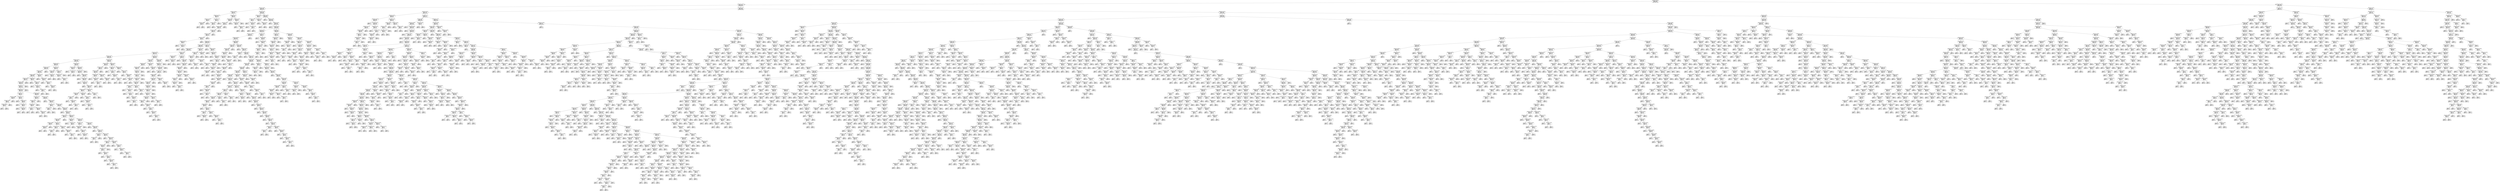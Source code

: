 digraph Tree {
node [shape=box] ;
0 [label="image_ratio <= 0.4555\ngini = 0.4996\nsamples = 7395\nvalue = [3599, 3796]"] ;
1 [label="image_ratio <= 0.0001\ngini = 0.4979\nsamples = 6332\nvalue = [2962, 3370]"] ;
0 -> 1 [labeldistance=2.5, labelangle=45, headlabel="True"] ;
2 [label="html_ratio <= 0.1622\ngini = 0.4895\nsamples = 730\nvalue = [418, 312]"] ;
1 -> 2 ;
3 [label="html_ratio <= 0.1369\ngini = 0.4346\nsamples = 47\nvalue = [32, 15]"] ;
2 -> 3 ;
4 [label="html_ratio <= 0.1155\ngini = 0.4922\nsamples = 16\nvalue = [7, 9]"] ;
3 -> 4 ;
5 [label="html_ratio <= 0.1015\ngini = 0.2778\nsamples = 6\nvalue = [5, 1]"] ;
4 -> 5 ;
6 [label="html_ratio <= 0.0999\ngini = 0.4444\nsamples = 3\nvalue = [2, 1]"] ;
5 -> 6 ;
7 [label="gini = 0.0\nsamples = 2\nvalue = [2, 0]"] ;
6 -> 7 ;
8 [label="gini = 0.0\nsamples = 1\nvalue = [0, 1]"] ;
6 -> 8 ;
9 [label="gini = 0.0\nsamples = 3\nvalue = [3, 0]"] ;
5 -> 9 ;
10 [label="html_ratio <= 0.1276\ngini = 0.32\nsamples = 10\nvalue = [2, 8]"] ;
4 -> 10 ;
11 [label="html_ratio <= 0.1265\ngini = 0.48\nsamples = 5\nvalue = [2, 3]"] ;
10 -> 11 ;
12 [label="gini = 0.0\nsamples = 3\nvalue = [0, 3]"] ;
11 -> 12 ;
13 [label="gini = 0.0\nsamples = 2\nvalue = [2, 0]"] ;
11 -> 13 ;
14 [label="gini = 0.0\nsamples = 5\nvalue = [0, 5]"] ;
10 -> 14 ;
15 [label="html_ratio <= 0.1571\ngini = 0.3122\nsamples = 31\nvalue = [25, 6]"] ;
3 -> 15 ;
16 [label="html_ratio <= 0.1527\ngini = 0.2688\nsamples = 25\nvalue = [21, 4]"] ;
15 -> 16 ;
17 [label="html_ratio <= 0.1523\ngini = 0.32\nsamples = 20\nvalue = [16, 4]"] ;
16 -> 17 ;
18 [label="html_ratio <= 0.1487\ngini = 0.2659\nsamples = 19\nvalue = [16, 3]"] ;
17 -> 18 ;
19 [label="html_ratio <= 0.1476\ngini = 0.355\nsamples = 13\nvalue = [10, 3]"] ;
18 -> 19 ;
20 [label="html_ratio <= 0.1449\ngini = 0.2778\nsamples = 12\nvalue = [10, 2]"] ;
19 -> 20 ;
21 [label="html_ratio <= 0.1445\ngini = 0.375\nsamples = 8\nvalue = [6, 2]"] ;
20 -> 21 ;
22 [label="html_ratio <= 0.1418\ngini = 0.2449\nsamples = 7\nvalue = [6, 1]"] ;
21 -> 22 ;
23 [label="gini = 0.0\nsamples = 3\nvalue = [3, 0]"] ;
22 -> 23 ;
24 [label="html_ratio <= 0.1425\ngini = 0.375\nsamples = 4\nvalue = [3, 1]"] ;
22 -> 24 ;
25 [label="gini = 0.0\nsamples = 1\nvalue = [0, 1]"] ;
24 -> 25 ;
26 [label="gini = 0.0\nsamples = 3\nvalue = [3, 0]"] ;
24 -> 26 ;
27 [label="gini = 0.0\nsamples = 1\nvalue = [0, 1]"] ;
21 -> 27 ;
28 [label="gini = 0.0\nsamples = 4\nvalue = [4, 0]"] ;
20 -> 28 ;
29 [label="gini = 0.0\nsamples = 1\nvalue = [0, 1]"] ;
19 -> 29 ;
30 [label="gini = 0.0\nsamples = 6\nvalue = [6, 0]"] ;
18 -> 30 ;
31 [label="gini = 0.0\nsamples = 1\nvalue = [0, 1]"] ;
17 -> 31 ;
32 [label="gini = 0.0\nsamples = 5\nvalue = [5, 0]"] ;
16 -> 32 ;
33 [label="html_ratio <= 0.1613\ngini = 0.4444\nsamples = 6\nvalue = [4, 2]"] ;
15 -> 33 ;
34 [label="html_ratio <= 0.1582\ngini = 0.4444\nsamples = 3\nvalue = [1, 2]"] ;
33 -> 34 ;
35 [label="gini = 0.0\nsamples = 1\nvalue = [0, 1]"] ;
34 -> 35 ;
36 [label="html_ratio <= 0.1598\ngini = 0.5\nsamples = 2\nvalue = [1, 1]"] ;
34 -> 36 ;
37 [label="gini = 0.0\nsamples = 1\nvalue = [1, 0]"] ;
36 -> 37 ;
38 [label="gini = 0.0\nsamples = 1\nvalue = [0, 1]"] ;
36 -> 38 ;
39 [label="gini = 0.0\nsamples = 3\nvalue = [3, 0]"] ;
33 -> 39 ;
40 [label="html_ratio <= 0.1648\ngini = 0.4915\nsamples = 683\nvalue = [386, 297]"] ;
2 -> 40 ;
41 [label="html_ratio <= 0.1635\ngini = 0.42\nsamples = 10\nvalue = [3, 7]"] ;
40 -> 41 ;
42 [label="html_ratio <= 0.1627\ngini = 0.5\nsamples = 4\nvalue = [2, 2]"] ;
41 -> 42 ;
43 [label="gini = 0.0\nsamples = 1\nvalue = [0, 1]"] ;
42 -> 43 ;
44 [label="html_ratio <= 0.1632\ngini = 0.4444\nsamples = 3\nvalue = [2, 1]"] ;
42 -> 44 ;
45 [label="gini = 0.0\nsamples = 1\nvalue = [1, 0]"] ;
44 -> 45 ;
46 [label="html_ratio <= 0.1633\ngini = 0.5\nsamples = 2\nvalue = [1, 1]"] ;
44 -> 46 ;
47 [label="gini = 0.0\nsamples = 1\nvalue = [0, 1]"] ;
46 -> 47 ;
48 [label="gini = 0.0\nsamples = 1\nvalue = [1, 0]"] ;
46 -> 48 ;
49 [label="html_ratio <= 0.1638\ngini = 0.2778\nsamples = 6\nvalue = [1, 5]"] ;
41 -> 49 ;
50 [label="gini = 0.0\nsamples = 3\nvalue = [0, 3]"] ;
49 -> 50 ;
51 [label="html_ratio <= 0.1641\ngini = 0.4444\nsamples = 3\nvalue = [1, 2]"] ;
49 -> 51 ;
52 [label="gini = 0.0\nsamples = 1\nvalue = [1, 0]"] ;
51 -> 52 ;
53 [label="gini = 0.0\nsamples = 2\nvalue = [0, 2]"] ;
51 -> 53 ;
54 [label="html_ratio <= 0.1659\ngini = 0.4905\nsamples = 673\nvalue = [383, 290]"] ;
40 -> 54 ;
55 [label="gini = 0.0\nsamples = 4\nvalue = [4, 0]"] ;
54 -> 55 ;
56 [label="html_ratio <= 0.1666\ngini = 0.4912\nsamples = 669\nvalue = [379, 290]"] ;
54 -> 56 ;
57 [label="gini = 0.0\nsamples = 2\nvalue = [0, 2]"] ;
56 -> 57 ;
58 [label="html_ratio <= 0.1678\ngini = 0.4907\nsamples = 667\nvalue = [379, 288]"] ;
56 -> 58 ;
59 [label="gini = 0.0\nsamples = 3\nvalue = [3, 0]"] ;
58 -> 59 ;
60 [label="html_ratio <= 0.3303\ngini = 0.4912\nsamples = 664\nvalue = [376, 288]"] ;
58 -> 60 ;
61 [label="html_ratio <= 0.323\ngini = 0.4937\nsamples = 581\nvalue = [323, 258]"] ;
60 -> 61 ;
62 [label="html_ratio <= 0.3198\ngini = 0.4927\nsamples = 571\nvalue = [320, 251]"] ;
61 -> 62 ;
63 [label="html_ratio <= 0.2656\ngini = 0.4932\nsamples = 568\nvalue = [317, 251]"] ;
62 -> 63 ;
64 [label="html_ratio <= 0.26\ngini = 0.4873\nsamples = 383\nvalue = [222, 161]"] ;
63 -> 64 ;
65 [label="html_ratio <= 0.256\ngini = 0.4909\nsamples = 363\nvalue = [206, 157]"] ;
64 -> 65 ;
66 [label="html_ratio <= 0.2494\ngini = 0.4866\nsamples = 342\nvalue = [199, 143]"] ;
65 -> 66 ;
67 [label="html_ratio <= 0.2369\ngini = 0.491\nsamples = 305\nvalue = [173, 132]"] ;
66 -> 67 ;
68 [label="html_ratio <= 0.2277\ngini = 0.4826\nsamples = 241\nvalue = [143, 98]"] ;
67 -> 68 ;
69 [label="html_ratio <= 0.2191\ngini = 0.4953\nsamples = 197\nvalue = [108, 89]"] ;
68 -> 69 ;
70 [label="html_ratio <= 0.215\ngini = 0.4876\nsamples = 159\nvalue = [92, 67]"] ;
69 -> 70 ;
71 [label="html_ratio <= 0.2149\ngini = 0.4945\nsamples = 143\nvalue = [79, 64]"] ;
70 -> 71 ;
72 [label="html_ratio <= 0.2124\ngini = 0.4927\nsamples = 141\nvalue = [79, 62]"] ;
71 -> 72 ;
73 [label="html_ratio <= 0.2081\ngini = 0.4959\nsamples = 132\nvalue = [72, 60]"] ;
72 -> 73 ;
74 [label="html_ratio <= 0.2063\ngini = 0.4877\nsamples = 121\nvalue = [70, 51]"] ;
73 -> 74 ;
75 [label="html_ratio <= 0.2058\ngini = 0.4953\nsamples = 113\nvalue = [62, 51]"] ;
74 -> 75 ;
76 [label="image_ratio <= -0.5\ngini = 0.4931\nsamples = 111\nvalue = [62, 49]"] ;
75 -> 76 ;
77 [label="html_ratio <= 0.1744\ngini = 0.4949\nsamples = 109\nvalue = [60, 49]"] ;
76 -> 77 ;
78 [label="html_ratio <= 0.1707\ngini = 0.48\nsamples = 15\nvalue = [6, 9]"] ;
77 -> 78 ;
79 [label="html_ratio <= 0.1696\ngini = 0.4898\nsamples = 7\nvalue = [4, 3]"] ;
78 -> 79 ;
80 [label="html_ratio <= 0.1691\ngini = 0.48\nsamples = 5\nvalue = [2, 3]"] ;
79 -> 80 ;
81 [label="html_ratio <= 0.1683\ngini = 0.4444\nsamples = 3\nvalue = [2, 1]"] ;
80 -> 81 ;
82 [label="gini = 0.0\nsamples = 1\nvalue = [0, 1]"] ;
81 -> 82 ;
83 [label="gini = 0.0\nsamples = 2\nvalue = [2, 0]"] ;
81 -> 83 ;
84 [label="gini = 0.0\nsamples = 2\nvalue = [0, 2]"] ;
80 -> 84 ;
85 [label="gini = 0.0\nsamples = 2\nvalue = [2, 0]"] ;
79 -> 85 ;
86 [label="html_ratio <= 0.1716\ngini = 0.375\nsamples = 8\nvalue = [2, 6]"] ;
78 -> 86 ;
87 [label="gini = 0.0\nsamples = 2\nvalue = [0, 2]"] ;
86 -> 87 ;
88 [label="html_ratio <= 0.1722\ngini = 0.4444\nsamples = 6\nvalue = [2, 4]"] ;
86 -> 88 ;
89 [label="gini = 0.0\nsamples = 1\nvalue = [1, 0]"] ;
88 -> 89 ;
90 [label="html_ratio <= 0.1732\ngini = 0.32\nsamples = 5\nvalue = [1, 4]"] ;
88 -> 90 ;
91 [label="gini = 0.0\nsamples = 2\nvalue = [0, 2]"] ;
90 -> 91 ;
92 [label="html_ratio <= 0.1737\ngini = 0.4444\nsamples = 3\nvalue = [1, 2]"] ;
90 -> 92 ;
93 [label="gini = 0.0\nsamples = 1\nvalue = [1, 0]"] ;
92 -> 93 ;
94 [label="gini = 0.0\nsamples = 2\nvalue = [0, 2]"] ;
92 -> 94 ;
95 [label="html_ratio <= 0.1819\ngini = 0.4889\nsamples = 94\nvalue = [54, 40]"] ;
77 -> 95 ;
96 [label="html_ratio <= 0.1796\ngini = 0.3367\nsamples = 14\nvalue = [11, 3]"] ;
95 -> 96 ;
97 [label="html_ratio <= 0.1794\ngini = 0.42\nsamples = 10\nvalue = [7, 3]"] ;
96 -> 97 ;
98 [label="html_ratio <= 0.1753\ngini = 0.3457\nsamples = 9\nvalue = [7, 2]"] ;
97 -> 98 ;
99 [label="html_ratio <= 0.1749\ngini = 0.5\nsamples = 2\nvalue = [1, 1]"] ;
98 -> 99 ;
100 [label="gini = 0.0\nsamples = 1\nvalue = [1, 0]"] ;
99 -> 100 ;
101 [label="gini = 0.0\nsamples = 1\nvalue = [0, 1]"] ;
99 -> 101 ;
102 [label="html_ratio <= 0.1781\ngini = 0.2449\nsamples = 7\nvalue = [6, 1]"] ;
98 -> 102 ;
103 [label="gini = 0.0\nsamples = 4\nvalue = [4, 0]"] ;
102 -> 103 ;
104 [label="html_ratio <= 0.1786\ngini = 0.4444\nsamples = 3\nvalue = [2, 1]"] ;
102 -> 104 ;
105 [label="gini = 0.0\nsamples = 1\nvalue = [0, 1]"] ;
104 -> 105 ;
106 [label="gini = 0.0\nsamples = 2\nvalue = [2, 0]"] ;
104 -> 106 ;
107 [label="gini = 0.0\nsamples = 1\nvalue = [0, 1]"] ;
97 -> 107 ;
108 [label="gini = 0.0\nsamples = 4\nvalue = [4, 0]"] ;
96 -> 108 ;
109 [label="html_ratio <= 0.1835\ngini = 0.4972\nsamples = 80\nvalue = [43, 37]"] ;
95 -> 109 ;
110 [label="gini = 0.0\nsamples = 3\nvalue = [0, 3]"] ;
109 -> 110 ;
111 [label="html_ratio <= 0.1861\ngini = 0.4932\nsamples = 77\nvalue = [43, 34]"] ;
109 -> 111 ;
112 [label="html_ratio <= 0.1843\ngini = 0.32\nsamples = 5\nvalue = [4, 1]"] ;
111 -> 112 ;
113 [label="html_ratio <= 0.1839\ngini = 0.5\nsamples = 2\nvalue = [1, 1]"] ;
112 -> 113 ;
114 [label="gini = 0.0\nsamples = 1\nvalue = [1, 0]"] ;
113 -> 114 ;
115 [label="gini = 0.0\nsamples = 1\nvalue = [0, 1]"] ;
113 -> 115 ;
116 [label="gini = 0.0\nsamples = 3\nvalue = [3, 0]"] ;
112 -> 116 ;
117 [label="html_ratio <= 0.1869\ngini = 0.4965\nsamples = 72\nvalue = [39, 33]"] ;
111 -> 117 ;
118 [label="gini = 0.0\nsamples = 2\nvalue = [0, 2]"] ;
117 -> 118 ;
119 [label="html_ratio <= 0.1876\ngini = 0.4935\nsamples = 70\nvalue = [39, 31]"] ;
117 -> 119 ;
120 [label="gini = 0.0\nsamples = 3\nvalue = [3, 0]"] ;
119 -> 120 ;
121 [label="html_ratio <= 0.1943\ngini = 0.4972\nsamples = 67\nvalue = [36, 31]"] ;
119 -> 121 ;
122 [label="html_ratio <= 0.1938\ngini = 0.48\nsamples = 20\nvalue = [8, 12]"] ;
121 -> 122 ;
123 [label="html_ratio <= 0.1899\ngini = 0.4983\nsamples = 17\nvalue = [8, 9]"] ;
122 -> 123 ;
124 [label="html_ratio <= 0.1887\ngini = 0.4082\nsamples = 7\nvalue = [2, 5]"] ;
123 -> 124 ;
125 [label="html_ratio <= 0.188\ngini = 0.4444\nsamples = 3\nvalue = [2, 1]"] ;
124 -> 125 ;
126 [label="gini = 0.0\nsamples = 1\nvalue = [0, 1]"] ;
125 -> 126 ;
127 [label="gini = 0.0\nsamples = 2\nvalue = [2, 0]"] ;
125 -> 127 ;
128 [label="gini = 0.0\nsamples = 4\nvalue = [0, 4]"] ;
124 -> 128 ;
129 [label="html_ratio <= 0.1912\ngini = 0.48\nsamples = 10\nvalue = [6, 4]"] ;
123 -> 129 ;
130 [label="html_ratio <= 0.1904\ngini = 0.32\nsamples = 5\nvalue = [4, 1]"] ;
129 -> 130 ;
131 [label="html_ratio <= 0.1902\ngini = 0.5\nsamples = 2\nvalue = [1, 1]"] ;
130 -> 131 ;
132 [label="gini = 0.0\nsamples = 1\nvalue = [1, 0]"] ;
131 -> 132 ;
133 [label="gini = 0.0\nsamples = 1\nvalue = [0, 1]"] ;
131 -> 133 ;
134 [label="gini = 0.0\nsamples = 3\nvalue = [3, 0]"] ;
130 -> 134 ;
135 [label="html_ratio <= 0.1923\ngini = 0.48\nsamples = 5\nvalue = [2, 3]"] ;
129 -> 135 ;
136 [label="gini = 0.0\nsamples = 2\nvalue = [0, 2]"] ;
135 -> 136 ;
137 [label="html_ratio <= 0.1928\ngini = 0.4444\nsamples = 3\nvalue = [2, 1]"] ;
135 -> 137 ;
138 [label="gini = 0.0\nsamples = 1\nvalue = [1, 0]"] ;
137 -> 138 ;
139 [label="html_ratio <= 0.1933\ngini = 0.5\nsamples = 2\nvalue = [1, 1]"] ;
137 -> 139 ;
140 [label="gini = 0.0\nsamples = 1\nvalue = [0, 1]"] ;
139 -> 140 ;
141 [label="gini = 0.0\nsamples = 1\nvalue = [1, 0]"] ;
139 -> 141 ;
142 [label="gini = 0.0\nsamples = 3\nvalue = [0, 3]"] ;
122 -> 142 ;
143 [label="html_ratio <= 0.1982\ngini = 0.4817\nsamples = 47\nvalue = [28, 19]"] ;
121 -> 143 ;
144 [label="html_ratio <= 0.196\ngini = 0.2449\nsamples = 7\nvalue = [6, 1]"] ;
143 -> 144 ;
145 [label="gini = 0.0\nsamples = 3\nvalue = [3, 0]"] ;
144 -> 145 ;
146 [label="html_ratio <= 0.1967\ngini = 0.375\nsamples = 4\nvalue = [3, 1]"] ;
144 -> 146 ;
147 [label="gini = 0.0\nsamples = 1\nvalue = [0, 1]"] ;
146 -> 147 ;
148 [label="gini = 0.0\nsamples = 3\nvalue = [3, 0]"] ;
146 -> 148 ;
149 [label="html_ratio <= 0.1998\ngini = 0.495\nsamples = 40\nvalue = [22, 18]"] ;
143 -> 149 ;
150 [label="html_ratio <= 0.1994\ngini = 0.42\nsamples = 10\nvalue = [3, 7]"] ;
149 -> 150 ;
151 [label="html_ratio <= 0.1985\ngini = 0.4898\nsamples = 7\nvalue = [3, 4]"] ;
150 -> 151 ;
152 [label="gini = 0.0\nsamples = 2\nvalue = [0, 2]"] ;
151 -> 152 ;
153 [label="html_ratio <= 0.1988\ngini = 0.48\nsamples = 5\nvalue = [3, 2]"] ;
151 -> 153 ;
154 [label="gini = 0.0\nsamples = 2\nvalue = [2, 0]"] ;
153 -> 154 ;
155 [label="html_ratio <= 0.1992\ngini = 0.4444\nsamples = 3\nvalue = [1, 2]"] ;
153 -> 155 ;
156 [label="gini = 0.0\nsamples = 2\nvalue = [0, 2]"] ;
155 -> 156 ;
157 [label="gini = 0.0\nsamples = 1\nvalue = [1, 0]"] ;
155 -> 157 ;
158 [label="gini = 0.0\nsamples = 3\nvalue = [0, 3]"] ;
150 -> 158 ;
159 [label="html_ratio <= 0.2014\ngini = 0.4644\nsamples = 30\nvalue = [19, 11]"] ;
149 -> 159 ;
160 [label="gini = 0.0\nsamples = 4\nvalue = [4, 0]"] ;
159 -> 160 ;
161 [label="html_ratio <= 0.2015\ngini = 0.4882\nsamples = 26\nvalue = [15, 11]"] ;
159 -> 161 ;
162 [label="gini = 0.0\nsamples = 1\nvalue = [0, 1]"] ;
161 -> 162 ;
163 [label="html_ratio <= 0.2023\ngini = 0.48\nsamples = 25\nvalue = [15, 10]"] ;
161 -> 163 ;
164 [label="html_ratio <= 0.2016\ngini = 0.32\nsamples = 5\nvalue = [4, 1]"] ;
163 -> 164 ;
165 [label="html_ratio <= 0.2015\ngini = 0.5\nsamples = 2\nvalue = [1, 1]"] ;
164 -> 165 ;
166 [label="gini = 0.0\nsamples = 1\nvalue = [1, 0]"] ;
165 -> 166 ;
167 [label="gini = 0.0\nsamples = 1\nvalue = [0, 1]"] ;
165 -> 167 ;
168 [label="gini = 0.0\nsamples = 3\nvalue = [3, 0]"] ;
164 -> 168 ;
169 [label="html_ratio <= 0.2025\ngini = 0.495\nsamples = 20\nvalue = [11, 9]"] ;
163 -> 169 ;
170 [label="gini = 0.0\nsamples = 1\nvalue = [0, 1]"] ;
169 -> 170 ;
171 [label="html_ratio <= 0.2041\ngini = 0.4875\nsamples = 19\nvalue = [11, 8]"] ;
169 -> 171 ;
172 [label="html_ratio <= 0.2038\ngini = 0.5\nsamples = 12\nvalue = [6, 6]"] ;
171 -> 172 ;
173 [label="html_ratio <= 0.2037\ngini = 0.4444\nsamples = 9\nvalue = [6, 3]"] ;
172 -> 173 ;
174 [label="html_ratio <= 0.2028\ngini = 0.5\nsamples = 6\nvalue = [3, 3]"] ;
173 -> 174 ;
175 [label="gini = 0.0\nsamples = 1\nvalue = [1, 0]"] ;
174 -> 175 ;
176 [label="html_ratio <= 0.203\ngini = 0.48\nsamples = 5\nvalue = [2, 3]"] ;
174 -> 176 ;
177 [label="gini = 0.0\nsamples = 1\nvalue = [0, 1]"] ;
176 -> 177 ;
178 [label="html_ratio <= 0.2031\ngini = 0.5\nsamples = 4\nvalue = [2, 2]"] ;
176 -> 178 ;
179 [label="gini = 0.0\nsamples = 1\nvalue = [1, 0]"] ;
178 -> 179 ;
180 [label="html_ratio <= 0.2032\ngini = 0.4444\nsamples = 3\nvalue = [1, 2]"] ;
178 -> 180 ;
181 [label="gini = 0.0\nsamples = 1\nvalue = [0, 1]"] ;
180 -> 181 ;
182 [label="html_ratio <= 0.2035\ngini = 0.5\nsamples = 2\nvalue = [1, 1]"] ;
180 -> 182 ;
183 [label="gini = 0.0\nsamples = 1\nvalue = [1, 0]"] ;
182 -> 183 ;
184 [label="gini = 0.0\nsamples = 1\nvalue = [0, 1]"] ;
182 -> 184 ;
185 [label="gini = 0.0\nsamples = 3\nvalue = [3, 0]"] ;
173 -> 185 ;
186 [label="gini = 0.0\nsamples = 3\nvalue = [0, 3]"] ;
172 -> 186 ;
187 [label="html_ratio <= 0.2046\ngini = 0.4082\nsamples = 7\nvalue = [5, 2]"] ;
171 -> 187 ;
188 [label="gini = 0.0\nsamples = 2\nvalue = [2, 0]"] ;
187 -> 188 ;
189 [label="html_ratio <= 0.2047\ngini = 0.48\nsamples = 5\nvalue = [3, 2]"] ;
187 -> 189 ;
190 [label="gini = 0.0\nsamples = 1\nvalue = [0, 1]"] ;
189 -> 190 ;
191 [label="html_ratio <= 0.2049\ngini = 0.375\nsamples = 4\nvalue = [3, 1]"] ;
189 -> 191 ;
192 [label="gini = 0.0\nsamples = 2\nvalue = [2, 0]"] ;
191 -> 192 ;
193 [label="html_ratio <= 0.2053\ngini = 0.5\nsamples = 2\nvalue = [1, 1]"] ;
191 -> 193 ;
194 [label="gini = 0.0\nsamples = 1\nvalue = [0, 1]"] ;
193 -> 194 ;
195 [label="gini = 0.0\nsamples = 1\nvalue = [1, 0]"] ;
193 -> 195 ;
196 [label="gini = 0.0\nsamples = 2\nvalue = [2, 0]"] ;
76 -> 196 ;
197 [label="gini = 0.0\nsamples = 2\nvalue = [0, 2]"] ;
75 -> 197 ;
198 [label="gini = 0.0\nsamples = 8\nvalue = [8, 0]"] ;
74 -> 198 ;
199 [label="html_ratio <= 0.2107\ngini = 0.2975\nsamples = 11\nvalue = [2, 9]"] ;
73 -> 199 ;
200 [label="gini = 0.0\nsamples = 6\nvalue = [0, 6]"] ;
199 -> 200 ;
201 [label="html_ratio <= 0.2109\ngini = 0.48\nsamples = 5\nvalue = [2, 3]"] ;
199 -> 201 ;
202 [label="gini = 0.0\nsamples = 1\nvalue = [1, 0]"] ;
201 -> 202 ;
203 [label="html_ratio <= 0.2118\ngini = 0.375\nsamples = 4\nvalue = [1, 3]"] ;
201 -> 203 ;
204 [label="gini = 0.0\nsamples = 2\nvalue = [0, 2]"] ;
203 -> 204 ;
205 [label="html_ratio <= 0.2123\ngini = 0.5\nsamples = 2\nvalue = [1, 1]"] ;
203 -> 205 ;
206 [label="gini = 0.0\nsamples = 1\nvalue = [1, 0]"] ;
205 -> 206 ;
207 [label="gini = 0.0\nsamples = 1\nvalue = [0, 1]"] ;
205 -> 207 ;
208 [label="html_ratio <= 0.2135\ngini = 0.3457\nsamples = 9\nvalue = [7, 2]"] ;
72 -> 208 ;
209 [label="gini = 0.0\nsamples = 3\nvalue = [3, 0]"] ;
208 -> 209 ;
210 [label="html_ratio <= 0.2135\ngini = 0.4444\nsamples = 6\nvalue = [4, 2]"] ;
208 -> 210 ;
211 [label="gini = 0.0\nsamples = 1\nvalue = [0, 1]"] ;
210 -> 211 ;
212 [label="html_ratio <= 0.2139\ngini = 0.32\nsamples = 5\nvalue = [4, 1]"] ;
210 -> 212 ;
213 [label="gini = 0.0\nsamples = 2\nvalue = [2, 0]"] ;
212 -> 213 ;
214 [label="html_ratio <= 0.2143\ngini = 0.4444\nsamples = 3\nvalue = [2, 1]"] ;
212 -> 214 ;
215 [label="gini = 0.0\nsamples = 1\nvalue = [0, 1]"] ;
214 -> 215 ;
216 [label="gini = 0.0\nsamples = 2\nvalue = [2, 0]"] ;
214 -> 216 ;
217 [label="gini = 0.0\nsamples = 2\nvalue = [0, 2]"] ;
71 -> 217 ;
218 [label="html_ratio <= 0.2183\ngini = 0.3047\nsamples = 16\nvalue = [13, 3]"] ;
70 -> 218 ;
219 [label="html_ratio <= 0.2166\ngini = 0.1653\nsamples = 11\nvalue = [10, 1]"] ;
218 -> 219 ;
220 [label="gini = 0.0\nsamples = 5\nvalue = [5, 0]"] ;
219 -> 220 ;
221 [label="html_ratio <= 0.217\ngini = 0.2778\nsamples = 6\nvalue = [5, 1]"] ;
219 -> 221 ;
222 [label="gini = 0.0\nsamples = 1\nvalue = [0, 1]"] ;
221 -> 222 ;
223 [label="gini = 0.0\nsamples = 5\nvalue = [5, 0]"] ;
221 -> 223 ;
224 [label="html_ratio <= 0.2189\ngini = 0.48\nsamples = 5\nvalue = [3, 2]"] ;
218 -> 224 ;
225 [label="html_ratio <= 0.2185\ngini = 0.4444\nsamples = 3\nvalue = [1, 2]"] ;
224 -> 225 ;
226 [label="gini = 0.0\nsamples = 1\nvalue = [0, 1]"] ;
225 -> 226 ;
227 [label="html_ratio <= 0.2187\ngini = 0.5\nsamples = 2\nvalue = [1, 1]"] ;
225 -> 227 ;
228 [label="gini = 0.0\nsamples = 1\nvalue = [1, 0]"] ;
227 -> 228 ;
229 [label="gini = 0.0\nsamples = 1\nvalue = [0, 1]"] ;
227 -> 229 ;
230 [label="gini = 0.0\nsamples = 2\nvalue = [2, 0]"] ;
224 -> 230 ;
231 [label="html_ratio <= 0.2221\ngini = 0.4875\nsamples = 38\nvalue = [16, 22]"] ;
69 -> 231 ;
232 [label="html_ratio <= 0.2207\ngini = 0.1975\nsamples = 9\nvalue = [1, 8]"] ;
231 -> 232 ;
233 [label="gini = 0.0\nsamples = 5\nvalue = [0, 5]"] ;
232 -> 233 ;
234 [label="html_ratio <= 0.2212\ngini = 0.375\nsamples = 4\nvalue = [1, 3]"] ;
232 -> 234 ;
235 [label="gini = 0.0\nsamples = 1\nvalue = [1, 0]"] ;
234 -> 235 ;
236 [label="gini = 0.0\nsamples = 3\nvalue = [0, 3]"] ;
234 -> 236 ;
237 [label="html_ratio <= 0.2277\ngini = 0.4994\nsamples = 29\nvalue = [15, 14]"] ;
231 -> 237 ;
238 [label="html_ratio <= 0.2229\ngini = 0.4938\nsamples = 27\nvalue = [15, 12]"] ;
237 -> 238 ;
239 [label="gini = 0.0\nsamples = 2\nvalue = [2, 0]"] ;
238 -> 239 ;
240 [label="html_ratio <= 0.2239\ngini = 0.4992\nsamples = 25\nvalue = [13, 12]"] ;
238 -> 240 ;
241 [label="gini = 0.0\nsamples = 3\nvalue = [0, 3]"] ;
240 -> 241 ;
242 [label="html_ratio <= 0.2241\ngini = 0.4835\nsamples = 22\nvalue = [13, 9]"] ;
240 -> 242 ;
243 [label="gini = 0.0\nsamples = 2\nvalue = [2, 0]"] ;
242 -> 243 ;
244 [label="html_ratio <= 0.2242\ngini = 0.495\nsamples = 20\nvalue = [11, 9]"] ;
242 -> 244 ;
245 [label="gini = 0.0\nsamples = 2\nvalue = [0, 2]"] ;
244 -> 245 ;
246 [label="html_ratio <= 0.226\ngini = 0.4753\nsamples = 18\nvalue = [11, 7]"] ;
244 -> 246 ;
247 [label="html_ratio <= 0.2253\ngini = 0.497\nsamples = 13\nvalue = [7, 6]"] ;
246 -> 247 ;
248 [label="html_ratio <= 0.2247\ngini = 0.4082\nsamples = 7\nvalue = [5, 2]"] ;
247 -> 248 ;
249 [label="html_ratio <= 0.2244\ngini = 0.5\nsamples = 4\nvalue = [2, 2]"] ;
248 -> 249 ;
250 [label="gini = 0.0\nsamples = 1\nvalue = [1, 0]"] ;
249 -> 250 ;
251 [label="html_ratio <= 0.2246\ngini = 0.4444\nsamples = 3\nvalue = [1, 2]"] ;
249 -> 251 ;
252 [label="gini = 0.0\nsamples = 1\nvalue = [0, 1]"] ;
251 -> 252 ;
253 [label="html_ratio <= 0.2246\ngini = 0.5\nsamples = 2\nvalue = [1, 1]"] ;
251 -> 253 ;
254 [label="gini = 0.0\nsamples = 1\nvalue = [1, 0]"] ;
253 -> 254 ;
255 [label="gini = 0.0\nsamples = 1\nvalue = [0, 1]"] ;
253 -> 255 ;
256 [label="gini = 0.0\nsamples = 3\nvalue = [3, 0]"] ;
248 -> 256 ;
257 [label="html_ratio <= 0.2256\ngini = 0.4444\nsamples = 6\nvalue = [2, 4]"] ;
247 -> 257 ;
258 [label="gini = 0.0\nsamples = 2\nvalue = [0, 2]"] ;
257 -> 258 ;
259 [label="html_ratio <= 0.2257\ngini = 0.5\nsamples = 4\nvalue = [2, 2]"] ;
257 -> 259 ;
260 [label="gini = 0.0\nsamples = 1\nvalue = [1, 0]"] ;
259 -> 260 ;
261 [label="html_ratio <= 0.2257\ngini = 0.4444\nsamples = 3\nvalue = [1, 2]"] ;
259 -> 261 ;
262 [label="gini = 0.0\nsamples = 1\nvalue = [0, 1]"] ;
261 -> 262 ;
263 [label="html_ratio <= 0.2258\ngini = 0.5\nsamples = 2\nvalue = [1, 1]"] ;
261 -> 263 ;
264 [label="gini = 0.0\nsamples = 1\nvalue = [1, 0]"] ;
263 -> 264 ;
265 [label="gini = 0.0\nsamples = 1\nvalue = [0, 1]"] ;
263 -> 265 ;
266 [label="html_ratio <= 0.2269\ngini = 0.32\nsamples = 5\nvalue = [4, 1]"] ;
246 -> 266 ;
267 [label="gini = 0.0\nsamples = 3\nvalue = [3, 0]"] ;
266 -> 267 ;
268 [label="html_ratio <= 0.2274\ngini = 0.5\nsamples = 2\nvalue = [1, 1]"] ;
266 -> 268 ;
269 [label="gini = 0.0\nsamples = 1\nvalue = [0, 1]"] ;
268 -> 269 ;
270 [label="gini = 0.0\nsamples = 1\nvalue = [1, 0]"] ;
268 -> 270 ;
271 [label="gini = 0.0\nsamples = 2\nvalue = [0, 2]"] ;
237 -> 271 ;
272 [label="html_ratio <= 0.2339\ngini = 0.3254\nsamples = 44\nvalue = [35, 9]"] ;
68 -> 272 ;
273 [label="html_ratio <= 0.2318\ngini = 0.2449\nsamples = 28\nvalue = [24, 4]"] ;
272 -> 273 ;
274 [label="html_ratio <= 0.2314\ngini = 0.32\nsamples = 20\nvalue = [16, 4]"] ;
273 -> 274 ;
275 [label="html_ratio <= 0.2296\ngini = 0.2659\nsamples = 19\nvalue = [16, 3]"] ;
274 -> 275 ;
276 [label="html_ratio <= 0.2289\ngini = 0.4082\nsamples = 7\nvalue = [5, 2]"] ;
275 -> 276 ;
277 [label="gini = 0.0\nsamples = 4\nvalue = [4, 0]"] ;
276 -> 277 ;
278 [label="html_ratio <= 0.2293\ngini = 0.4444\nsamples = 3\nvalue = [1, 2]"] ;
276 -> 278 ;
279 [label="gini = 0.0\nsamples = 1\nvalue = [0, 1]"] ;
278 -> 279 ;
280 [label="html_ratio <= 0.2296\ngini = 0.5\nsamples = 2\nvalue = [1, 1]"] ;
278 -> 280 ;
281 [label="gini = 0.0\nsamples = 1\nvalue = [1, 0]"] ;
280 -> 281 ;
282 [label="gini = 0.0\nsamples = 1\nvalue = [0, 1]"] ;
280 -> 282 ;
283 [label="html_ratio <= 0.2304\ngini = 0.1528\nsamples = 12\nvalue = [11, 1]"] ;
275 -> 283 ;
284 [label="gini = 0.0\nsamples = 9\nvalue = [9, 0]"] ;
283 -> 284 ;
285 [label="html_ratio <= 0.2307\ngini = 0.4444\nsamples = 3\nvalue = [2, 1]"] ;
283 -> 285 ;
286 [label="gini = 0.0\nsamples = 1\nvalue = [0, 1]"] ;
285 -> 286 ;
287 [label="gini = 0.0\nsamples = 2\nvalue = [2, 0]"] ;
285 -> 287 ;
288 [label="gini = 0.0\nsamples = 1\nvalue = [0, 1]"] ;
274 -> 288 ;
289 [label="gini = 0.0\nsamples = 8\nvalue = [8, 0]"] ;
273 -> 289 ;
290 [label="html_ratio <= 0.235\ngini = 0.4297\nsamples = 16\nvalue = [11, 5]"] ;
272 -> 290 ;
291 [label="html_ratio <= 0.2344\ngini = 0.48\nsamples = 5\nvalue = [2, 3]"] ;
290 -> 291 ;
292 [label="gini = 0.0\nsamples = 1\nvalue = [0, 1]"] ;
291 -> 292 ;
293 [label="html_ratio <= 0.2346\ngini = 0.5\nsamples = 4\nvalue = [2, 2]"] ;
291 -> 293 ;
294 [label="gini = 0.0\nsamples = 1\nvalue = [1, 0]"] ;
293 -> 294 ;
295 [label="html_ratio <= 0.2348\ngini = 0.4444\nsamples = 3\nvalue = [1, 2]"] ;
293 -> 295 ;
296 [label="gini = 0.0\nsamples = 1\nvalue = [0, 1]"] ;
295 -> 296 ;
297 [label="html_ratio <= 0.2349\ngini = 0.5\nsamples = 2\nvalue = [1, 1]"] ;
295 -> 297 ;
298 [label="gini = 0.0\nsamples = 1\nvalue = [1, 0]"] ;
297 -> 298 ;
299 [label="gini = 0.0\nsamples = 1\nvalue = [0, 1]"] ;
297 -> 299 ;
300 [label="html_ratio <= 0.2353\ngini = 0.2975\nsamples = 11\nvalue = [9, 2]"] ;
290 -> 300 ;
301 [label="gini = 0.0\nsamples = 3\nvalue = [3, 0]"] ;
300 -> 301 ;
302 [label="html_ratio <= 0.2355\ngini = 0.375\nsamples = 8\nvalue = [6, 2]"] ;
300 -> 302 ;
303 [label="gini = 0.0\nsamples = 1\nvalue = [0, 1]"] ;
302 -> 303 ;
304 [label="html_ratio <= 0.2359\ngini = 0.2449\nsamples = 7\nvalue = [6, 1]"] ;
302 -> 304 ;
305 [label="gini = 0.0\nsamples = 4\nvalue = [4, 0]"] ;
304 -> 305 ;
306 [label="html_ratio <= 0.2362\ngini = 0.4444\nsamples = 3\nvalue = [2, 1]"] ;
304 -> 306 ;
307 [label="gini = 0.0\nsamples = 1\nvalue = [0, 1]"] ;
306 -> 307 ;
308 [label="gini = 0.0\nsamples = 2\nvalue = [2, 0]"] ;
306 -> 308 ;
309 [label="html_ratio <= 0.2423\ngini = 0.498\nsamples = 64\nvalue = [30, 34]"] ;
67 -> 309 ;
310 [label="html_ratio <= 0.2412\ngini = 0.4518\nsamples = 29\nvalue = [10, 19]"] ;
309 -> 310 ;
311 [label="html_ratio <= 0.241\ngini = 0.4898\nsamples = 21\nvalue = [9, 12]"] ;
310 -> 311 ;
312 [label="html_ratio <= 0.2402\ngini = 0.4654\nsamples = 19\nvalue = [7, 12]"] ;
311 -> 312 ;
313 [label="html_ratio <= 0.24\ngini = 0.4922\nsamples = 16\nvalue = [7, 9]"] ;
312 -> 313 ;
314 [label="html_ratio <= 0.2397\ngini = 0.48\nsamples = 15\nvalue = [6, 9]"] ;
313 -> 314 ;
315 [label="html_ratio <= 0.2392\ngini = 0.497\nsamples = 13\nvalue = [6, 7]"] ;
314 -> 315 ;
316 [label="html_ratio <= 0.2378\ngini = 0.4628\nsamples = 11\nvalue = [4, 7]"] ;
315 -> 316 ;
317 [label="html_ratio <= 0.2372\ngini = 0.5\nsamples = 6\nvalue = [3, 3]"] ;
316 -> 317 ;
318 [label="gini = 0.0\nsamples = 1\nvalue = [0, 1]"] ;
317 -> 318 ;
319 [label="html_ratio <= 0.2373\ngini = 0.48\nsamples = 5\nvalue = [3, 2]"] ;
317 -> 319 ;
320 [label="gini = 0.0\nsamples = 1\nvalue = [1, 0]"] ;
319 -> 320 ;
321 [label="html_ratio <= 0.2374\ngini = 0.5\nsamples = 4\nvalue = [2, 2]"] ;
319 -> 321 ;
322 [label="gini = 0.0\nsamples = 1\nvalue = [0, 1]"] ;
321 -> 322 ;
323 [label="html_ratio <= 0.2374\ngini = 0.4444\nsamples = 3\nvalue = [2, 1]"] ;
321 -> 323 ;
324 [label="gini = 0.0\nsamples = 1\nvalue = [1, 0]"] ;
323 -> 324 ;
325 [label="html_ratio <= 0.2375\ngini = 0.5\nsamples = 2\nvalue = [1, 1]"] ;
323 -> 325 ;
326 [label="gini = 0.0\nsamples = 1\nvalue = [0, 1]"] ;
325 -> 326 ;
327 [label="gini = 0.0\nsamples = 1\nvalue = [1, 0]"] ;
325 -> 327 ;
328 [label="html_ratio <= 0.2387\ngini = 0.32\nsamples = 5\nvalue = [1, 4]"] ;
316 -> 328 ;
329 [label="gini = 0.0\nsamples = 3\nvalue = [0, 3]"] ;
328 -> 329 ;
330 [label="html_ratio <= 0.239\ngini = 0.5\nsamples = 2\nvalue = [1, 1]"] ;
328 -> 330 ;
331 [label="gini = 0.0\nsamples = 1\nvalue = [1, 0]"] ;
330 -> 331 ;
332 [label="gini = 0.0\nsamples = 1\nvalue = [0, 1]"] ;
330 -> 332 ;
333 [label="gini = 0.0\nsamples = 2\nvalue = [2, 0]"] ;
315 -> 333 ;
334 [label="gini = 0.0\nsamples = 2\nvalue = [0, 2]"] ;
314 -> 334 ;
335 [label="gini = 0.0\nsamples = 1\nvalue = [1, 0]"] ;
313 -> 335 ;
336 [label="gini = 0.0\nsamples = 3\nvalue = [0, 3]"] ;
312 -> 336 ;
337 [label="gini = 0.0\nsamples = 2\nvalue = [2, 0]"] ;
311 -> 337 ;
338 [label="html_ratio <= 0.2418\ngini = 0.2188\nsamples = 8\nvalue = [1, 7]"] ;
310 -> 338 ;
339 [label="gini = 0.0\nsamples = 5\nvalue = [0, 5]"] ;
338 -> 339 ;
340 [label="html_ratio <= 0.2419\ngini = 0.4444\nsamples = 3\nvalue = [1, 2]"] ;
338 -> 340 ;
341 [label="gini = 0.0\nsamples = 1\nvalue = [1, 0]"] ;
340 -> 341 ;
342 [label="gini = 0.0\nsamples = 2\nvalue = [0, 2]"] ;
340 -> 342 ;
343 [label="html_ratio <= 0.2483\ngini = 0.4898\nsamples = 35\nvalue = [20, 15]"] ;
309 -> 343 ;
344 [label="image_ratio <= -0.5\ngini = 0.4775\nsamples = 33\nvalue = [20, 13]"] ;
343 -> 344 ;
345 [label="html_ratio <= 0.2477\ngini = 0.4688\nsamples = 32\nvalue = [20, 12]"] ;
344 -> 345 ;
346 [label="html_ratio <= 0.2475\ngini = 0.48\nsamples = 30\nvalue = [18, 12]"] ;
345 -> 346 ;
347 [label="html_ratio <= 0.2462\ngini = 0.4709\nsamples = 29\nvalue = [18, 11]"] ;
346 -> 347 ;
348 [label="html_ratio <= 0.2457\ngini = 0.4915\nsamples = 23\nvalue = [13, 10]"] ;
347 -> 348 ;
349 [label="html_ratio <= 0.2452\ngini = 0.455\nsamples = 20\nvalue = [13, 7]"] ;
348 -> 349 ;
350 [label="html_ratio <= 0.245\ngini = 0.4922\nsamples = 16\nvalue = [9, 7]"] ;
349 -> 350 ;
351 [label="html_ratio <= 0.2446\ngini = 0.48\nsamples = 15\nvalue = [9, 6]"] ;
350 -> 351 ;
352 [label="html_ratio <= 0.2442\ngini = 0.497\nsamples = 13\nvalue = [7, 6]"] ;
351 -> 352 ;
353 [label="html_ratio <= 0.2433\ngini = 0.4444\nsamples = 9\nvalue = [6, 3]"] ;
352 -> 353 ;
354 [label="html_ratio <= 0.2426\ngini = 0.5\nsamples = 6\nvalue = [3, 3]"] ;
353 -> 354 ;
355 [label="gini = 0.0\nsamples = 1\nvalue = [1, 0]"] ;
354 -> 355 ;
356 [label="html_ratio <= 0.2426\ngini = 0.48\nsamples = 5\nvalue = [2, 3]"] ;
354 -> 356 ;
357 [label="gini = 0.0\nsamples = 1\nvalue = [0, 1]"] ;
356 -> 357 ;
358 [label="html_ratio <= 0.2428\ngini = 0.5\nsamples = 4\nvalue = [2, 2]"] ;
356 -> 358 ;
359 [label="gini = 0.0\nsamples = 1\nvalue = [1, 0]"] ;
358 -> 359 ;
360 [label="html_ratio <= 0.243\ngini = 0.4444\nsamples = 3\nvalue = [1, 2]"] ;
358 -> 360 ;
361 [label="gini = 0.0\nsamples = 1\nvalue = [0, 1]"] ;
360 -> 361 ;
362 [label="html_ratio <= 0.2431\ngini = 0.5\nsamples = 2\nvalue = [1, 1]"] ;
360 -> 362 ;
363 [label="gini = 0.0\nsamples = 1\nvalue = [1, 0]"] ;
362 -> 363 ;
364 [label="gini = 0.0\nsamples = 1\nvalue = [0, 1]"] ;
362 -> 364 ;
365 [label="gini = 0.0\nsamples = 3\nvalue = [3, 0]"] ;
353 -> 365 ;
366 [label="html_ratio <= 0.2444\ngini = 0.375\nsamples = 4\nvalue = [1, 3]"] ;
352 -> 366 ;
367 [label="gini = 0.0\nsamples = 2\nvalue = [0, 2]"] ;
366 -> 367 ;
368 [label="html_ratio <= 0.2445\ngini = 0.5\nsamples = 2\nvalue = [1, 1]"] ;
366 -> 368 ;
369 [label="gini = 0.0\nsamples = 1\nvalue = [1, 0]"] ;
368 -> 369 ;
370 [label="gini = 0.0\nsamples = 1\nvalue = [0, 1]"] ;
368 -> 370 ;
371 [label="gini = 0.0\nsamples = 2\nvalue = [2, 0]"] ;
351 -> 371 ;
372 [label="gini = 0.0\nsamples = 1\nvalue = [0, 1]"] ;
350 -> 372 ;
373 [label="gini = 0.0\nsamples = 4\nvalue = [4, 0]"] ;
349 -> 373 ;
374 [label="gini = 0.0\nsamples = 3\nvalue = [0, 3]"] ;
348 -> 374 ;
375 [label="html_ratio <= 0.2471\ngini = 0.2778\nsamples = 6\nvalue = [5, 1]"] ;
347 -> 375 ;
376 [label="gini = 0.0\nsamples = 3\nvalue = [3, 0]"] ;
375 -> 376 ;
377 [label="html_ratio <= 0.2472\ngini = 0.4444\nsamples = 3\nvalue = [2, 1]"] ;
375 -> 377 ;
378 [label="gini = 0.0\nsamples = 1\nvalue = [0, 1]"] ;
377 -> 378 ;
379 [label="gini = 0.0\nsamples = 2\nvalue = [2, 0]"] ;
377 -> 379 ;
380 [label="gini = 0.0\nsamples = 1\nvalue = [0, 1]"] ;
346 -> 380 ;
381 [label="gini = 0.0\nsamples = 2\nvalue = [2, 0]"] ;
345 -> 381 ;
382 [label="gini = 0.0\nsamples = 1\nvalue = [0, 1]"] ;
344 -> 382 ;
383 [label="gini = 0.0\nsamples = 2\nvalue = [0, 2]"] ;
343 -> 383 ;
384 [label="html_ratio <= 0.2512\ngini = 0.4178\nsamples = 37\nvalue = [26, 11]"] ;
66 -> 384 ;
385 [label="html_ratio <= 0.2503\ngini = 0.1528\nsamples = 12\nvalue = [11, 1]"] ;
384 -> 385 ;
386 [label="gini = 0.0\nsamples = 6\nvalue = [6, 0]"] ;
385 -> 386 ;
387 [label="html_ratio <= 0.2505\ngini = 0.2778\nsamples = 6\nvalue = [5, 1]"] ;
385 -> 387 ;
388 [label="gini = 0.0\nsamples = 1\nvalue = [0, 1]"] ;
387 -> 388 ;
389 [label="gini = 0.0\nsamples = 5\nvalue = [5, 0]"] ;
387 -> 389 ;
390 [label="html_ratio <= 0.2517\ngini = 0.48\nsamples = 25\nvalue = [15, 10]"] ;
384 -> 390 ;
391 [label="gini = 0.0\nsamples = 3\nvalue = [0, 3]"] ;
390 -> 391 ;
392 [label="html_ratio <= 0.2521\ngini = 0.4339\nsamples = 22\nvalue = [15, 7]"] ;
390 -> 392 ;
393 [label="gini = 0.0\nsamples = 3\nvalue = [3, 0]"] ;
392 -> 393 ;
394 [label="html_ratio <= 0.2555\ngini = 0.4654\nsamples = 19\nvalue = [12, 7]"] ;
392 -> 394 ;
395 [label="html_ratio <= 0.2552\ngini = 0.4922\nsamples = 16\nvalue = [9, 7]"] ;
394 -> 395 ;
396 [label="html_ratio <= 0.2538\ngini = 0.4592\nsamples = 14\nvalue = [9, 5]"] ;
395 -> 396 ;
397 [label="html_ratio <= 0.2531\ngini = 0.4898\nsamples = 7\nvalue = [3, 4]"] ;
396 -> 397 ;
398 [label="html_ratio <= 0.253\ngini = 0.48\nsamples = 5\nvalue = [3, 2]"] ;
397 -> 398 ;
399 [label="html_ratio <= 0.2525\ngini = 0.4444\nsamples = 3\nvalue = [1, 2]"] ;
398 -> 399 ;
400 [label="gini = 0.0\nsamples = 1\nvalue = [0, 1]"] ;
399 -> 400 ;
401 [label="html_ratio <= 0.2529\ngini = 0.5\nsamples = 2\nvalue = [1, 1]"] ;
399 -> 401 ;
402 [label="gini = 0.0\nsamples = 1\nvalue = [1, 0]"] ;
401 -> 402 ;
403 [label="gini = 0.0\nsamples = 1\nvalue = [0, 1]"] ;
401 -> 403 ;
404 [label="gini = 0.0\nsamples = 2\nvalue = [2, 0]"] ;
398 -> 404 ;
405 [label="gini = 0.0\nsamples = 2\nvalue = [0, 2]"] ;
397 -> 405 ;
406 [label="html_ratio <= 0.2549\ngini = 0.2449\nsamples = 7\nvalue = [6, 1]"] ;
396 -> 406 ;
407 [label="gini = 0.0\nsamples = 4\nvalue = [4, 0]"] ;
406 -> 407 ;
408 [label="html_ratio <= 0.255\ngini = 0.4444\nsamples = 3\nvalue = [2, 1]"] ;
406 -> 408 ;
409 [label="gini = 0.0\nsamples = 1\nvalue = [0, 1]"] ;
408 -> 409 ;
410 [label="gini = 0.0\nsamples = 2\nvalue = [2, 0]"] ;
408 -> 410 ;
411 [label="gini = 0.0\nsamples = 2\nvalue = [0, 2]"] ;
395 -> 411 ;
412 [label="gini = 0.0\nsamples = 3\nvalue = [3, 0]"] ;
394 -> 412 ;
413 [label="html_ratio <= 0.2587\ngini = 0.4444\nsamples = 21\nvalue = [7, 14]"] ;
65 -> 413 ;
414 [label="html_ratio <= 0.2583\ngini = 0.32\nsamples = 15\nvalue = [3, 12]"] ;
413 -> 414 ;
415 [label="html_ratio <= 0.2581\ngini = 0.42\nsamples = 10\nvalue = [3, 7]"] ;
414 -> 415 ;
416 [label="html_ratio <= 0.2569\ngini = 0.2449\nsamples = 7\nvalue = [1, 6]"] ;
415 -> 416 ;
417 [label="gini = 0.0\nsamples = 3\nvalue = [0, 3]"] ;
416 -> 417 ;
418 [label="html_ratio <= 0.2573\ngini = 0.375\nsamples = 4\nvalue = [1, 3]"] ;
416 -> 418 ;
419 [label="gini = 0.0\nsamples = 1\nvalue = [1, 0]"] ;
418 -> 419 ;
420 [label="gini = 0.0\nsamples = 3\nvalue = [0, 3]"] ;
418 -> 420 ;
421 [label="html_ratio <= 0.2582\ngini = 0.4444\nsamples = 3\nvalue = [2, 1]"] ;
415 -> 421 ;
422 [label="gini = 0.0\nsamples = 1\nvalue = [1, 0]"] ;
421 -> 422 ;
423 [label="html_ratio <= 0.2583\ngini = 0.5\nsamples = 2\nvalue = [1, 1]"] ;
421 -> 423 ;
424 [label="gini = 0.0\nsamples = 1\nvalue = [0, 1]"] ;
423 -> 424 ;
425 [label="gini = 0.0\nsamples = 1\nvalue = [1, 0]"] ;
423 -> 425 ;
426 [label="gini = 0.0\nsamples = 5\nvalue = [0, 5]"] ;
414 -> 426 ;
427 [label="html_ratio <= 0.2594\ngini = 0.4444\nsamples = 6\nvalue = [4, 2]"] ;
413 -> 427 ;
428 [label="gini = 0.0\nsamples = 4\nvalue = [4, 0]"] ;
427 -> 428 ;
429 [label="gini = 0.0\nsamples = 2\nvalue = [0, 2]"] ;
427 -> 429 ;
430 [label="html_ratio <= 0.2609\ngini = 0.32\nsamples = 20\nvalue = [16, 4]"] ;
64 -> 430 ;
431 [label="gini = 0.0\nsamples = 3\nvalue = [3, 0]"] ;
430 -> 431 ;
432 [label="html_ratio <= 0.2613\ngini = 0.3599\nsamples = 17\nvalue = [13, 4]"] ;
430 -> 432 ;
433 [label="gini = 0.0\nsamples = 1\nvalue = [0, 1]"] ;
432 -> 433 ;
434 [label="html_ratio <= 0.2629\ngini = 0.3047\nsamples = 16\nvalue = [13, 3]"] ;
432 -> 434 ;
435 [label="gini = 0.0\nsamples = 5\nvalue = [5, 0]"] ;
434 -> 435 ;
436 [label="html_ratio <= 0.263\ngini = 0.3967\nsamples = 11\nvalue = [8, 3]"] ;
434 -> 436 ;
437 [label="gini = 0.0\nsamples = 1\nvalue = [0, 1]"] ;
436 -> 437 ;
438 [label="html_ratio <= 0.2652\ngini = 0.32\nsamples = 10\nvalue = [8, 2]"] ;
436 -> 438 ;
439 [label="html_ratio <= 0.2647\ngini = 0.4082\nsamples = 7\nvalue = [5, 2]"] ;
438 -> 439 ;
440 [label="html_ratio <= 0.2635\ngini = 0.2778\nsamples = 6\nvalue = [5, 1]"] ;
439 -> 440 ;
441 [label="html_ratio <= 0.2632\ngini = 0.4444\nsamples = 3\nvalue = [2, 1]"] ;
440 -> 441 ;
442 [label="gini = 0.0\nsamples = 2\nvalue = [2, 0]"] ;
441 -> 442 ;
443 [label="gini = 0.0\nsamples = 1\nvalue = [0, 1]"] ;
441 -> 443 ;
444 [label="gini = 0.0\nsamples = 3\nvalue = [3, 0]"] ;
440 -> 444 ;
445 [label="gini = 0.0\nsamples = 1\nvalue = [0, 1]"] ;
439 -> 445 ;
446 [label="gini = 0.0\nsamples = 3\nvalue = [3, 0]"] ;
438 -> 446 ;
447 [label="html_ratio <= 0.2696\ngini = 0.4996\nsamples = 185\nvalue = [95, 90]"] ;
63 -> 447 ;
448 [label="html_ratio <= 0.2685\ngini = 0.4579\nsamples = 31\nvalue = [11, 20]"] ;
447 -> 448 ;
449 [label="html_ratio <= 0.2684\ngini = 0.4928\nsamples = 25\nvalue = [11, 14]"] ;
448 -> 449 ;
450 [label="html_ratio <= 0.2678\ngini = 0.4764\nsamples = 23\nvalue = [9, 14]"] ;
449 -> 450 ;
451 [label="html_ratio <= 0.2659\ngini = 0.4986\nsamples = 19\nvalue = [9, 10]"] ;
450 -> 451 ;
452 [label="gini = 0.0\nsamples = 3\nvalue = [0, 3]"] ;
451 -> 452 ;
453 [label="html_ratio <= 0.2662\ngini = 0.4922\nsamples = 16\nvalue = [9, 7]"] ;
451 -> 453 ;
454 [label="gini = 0.0\nsamples = 2\nvalue = [2, 0]"] ;
453 -> 454 ;
455 [label="html_ratio <= 0.2671\ngini = 0.5\nsamples = 14\nvalue = [7, 7]"] ;
453 -> 455 ;
456 [label="html_ratio <= 0.2669\ngini = 0.4861\nsamples = 12\nvalue = [5, 7]"] ;
455 -> 456 ;
457 [label="html_ratio <= 0.2663\ngini = 0.5\nsamples = 10\nvalue = [5, 5]"] ;
456 -> 457 ;
458 [label="gini = 0.0\nsamples = 1\nvalue = [0, 1]"] ;
457 -> 458 ;
459 [label="html_ratio <= 0.2665\ngini = 0.4938\nsamples = 9\nvalue = [5, 4]"] ;
457 -> 459 ;
460 [label="gini = 0.0\nsamples = 2\nvalue = [2, 0]"] ;
459 -> 460 ;
461 [label="html_ratio <= 0.2668\ngini = 0.4898\nsamples = 7\nvalue = [3, 4]"] ;
459 -> 461 ;
462 [label="html_ratio <= 0.2666\ngini = 0.4444\nsamples = 6\nvalue = [2, 4]"] ;
461 -> 462 ;
463 [label="html_ratio <= 0.2665\ngini = 0.5\nsamples = 4\nvalue = [2, 2]"] ;
462 -> 463 ;
464 [label="gini = 0.0\nsamples = 1\nvalue = [0, 1]"] ;
463 -> 464 ;
465 [label="html_ratio <= 0.2666\ngini = 0.4444\nsamples = 3\nvalue = [2, 1]"] ;
463 -> 465 ;
466 [label="gini = 0.0\nsamples = 1\nvalue = [1, 0]"] ;
465 -> 466 ;
467 [label="html_ratio <= 0.2666\ngini = 0.5\nsamples = 2\nvalue = [1, 1]"] ;
465 -> 467 ;
468 [label="gini = 0.0\nsamples = 1\nvalue = [0, 1]"] ;
467 -> 468 ;
469 [label="gini = 0.0\nsamples = 1\nvalue = [1, 0]"] ;
467 -> 469 ;
470 [label="gini = 0.0\nsamples = 2\nvalue = [0, 2]"] ;
462 -> 470 ;
471 [label="gini = 0.0\nsamples = 1\nvalue = [1, 0]"] ;
461 -> 471 ;
472 [label="gini = 0.0\nsamples = 2\nvalue = [0, 2]"] ;
456 -> 472 ;
473 [label="gini = 0.0\nsamples = 2\nvalue = [2, 0]"] ;
455 -> 473 ;
474 [label="gini = 0.0\nsamples = 4\nvalue = [0, 4]"] ;
450 -> 474 ;
475 [label="gini = 0.0\nsamples = 2\nvalue = [2, 0]"] ;
449 -> 475 ;
476 [label="gini = 0.0\nsamples = 6\nvalue = [0, 6]"] ;
448 -> 476 ;
477 [label="html_ratio <= 0.2699\ngini = 0.4959\nsamples = 154\nvalue = [84, 70]"] ;
447 -> 477 ;
478 [label="gini = 0.0\nsamples = 3\nvalue = [3, 0]"] ;
477 -> 478 ;
479 [label="html_ratio <= 0.2703\ngini = 0.4973\nsamples = 151\nvalue = [81, 70]"] ;
477 -> 479 ;
480 [label="html_ratio <= 0.27\ngini = 0.32\nsamples = 5\nvalue = [1, 4]"] ;
479 -> 480 ;
481 [label="html_ratio <= 0.2699\ngini = 0.5\nsamples = 2\nvalue = [1, 1]"] ;
480 -> 481 ;
482 [label="gini = 0.0\nsamples = 1\nvalue = [0, 1]"] ;
481 -> 482 ;
483 [label="gini = 0.0\nsamples = 1\nvalue = [1, 0]"] ;
481 -> 483 ;
484 [label="gini = 0.0\nsamples = 3\nvalue = [0, 3]"] ;
480 -> 484 ;
485 [label="html_ratio <= 0.2707\ngini = 0.4954\nsamples = 146\nvalue = [80, 66]"] ;
479 -> 485 ;
486 [label="gini = 0.0\nsamples = 3\nvalue = [3, 0]"] ;
485 -> 486 ;
487 [label="html_ratio <= 0.2928\ngini = 0.497\nsamples = 143\nvalue = [77, 66]"] ;
485 -> 487 ;
488 [label="html_ratio <= 0.2894\ngini = 0.4889\nsamples = 94\nvalue = [54, 40]"] ;
487 -> 488 ;
489 [label="html_ratio <= 0.2883\ngini = 0.4949\nsamples = 89\nvalue = [49, 40]"] ;
488 -> 489 ;
490 [label="html_ratio <= 0.2833\ngini = 0.4903\nsamples = 86\nvalue = [49, 37]"] ;
489 -> 490 ;
491 [label="html_ratio <= 0.2808\ngini = 0.4985\nsamples = 74\nvalue = [39, 35]"] ;
490 -> 491 ;
492 [label="html_ratio <= 0.2708\ngini = 0.4938\nsamples = 63\nvalue = [35, 28]"] ;
491 -> 492 ;
493 [label="gini = 0.0\nsamples = 1\nvalue = [0, 1]"] ;
492 -> 493 ;
494 [label="html_ratio <= 0.2708\ngini = 0.4917\nsamples = 62\nvalue = [35, 27]"] ;
492 -> 494 ;
495 [label="gini = 0.0\nsamples = 2\nvalue = [2, 0]"] ;
494 -> 495 ;
496 [label="html_ratio <= 0.2732\ngini = 0.495\nsamples = 60\nvalue = [33, 27]"] ;
494 -> 496 ;
497 [label="html_ratio <= 0.2729\ngini = 0.497\nsamples = 26\nvalue = [12, 14]"] ;
496 -> 497 ;
498 [label="html_ratio <= 0.2726\ngini = 0.5\nsamples = 24\nvalue = [12, 12]"] ;
497 -> 498 ;
499 [label="html_ratio <= 0.2718\ngini = 0.495\nsamples = 20\nvalue = [9, 11]"] ;
498 -> 499 ;
500 [label="html_ratio <= 0.2717\ngini = 0.4978\nsamples = 15\nvalue = [8, 7]"] ;
499 -> 500 ;
501 [label="html_ratio <= 0.2715\ngini = 0.497\nsamples = 13\nvalue = [6, 7]"] ;
500 -> 501 ;
502 [label="html_ratio <= 0.2709\ngini = 0.4959\nsamples = 11\nvalue = [6, 5]"] ;
501 -> 502 ;
503 [label="gini = 0.0\nsamples = 1\nvalue = [0, 1]"] ;
502 -> 503 ;
504 [label="html_ratio <= 0.2713\ngini = 0.48\nsamples = 10\nvalue = [6, 4]"] ;
502 -> 504 ;
505 [label="html_ratio <= 0.2711\ngini = 0.32\nsamples = 5\nvalue = [4, 1]"] ;
504 -> 505 ;
506 [label="gini = 0.0\nsamples = 2\nvalue = [2, 0]"] ;
505 -> 506 ;
507 [label="html_ratio <= 0.2712\ngini = 0.4444\nsamples = 3\nvalue = [2, 1]"] ;
505 -> 507 ;
508 [label="gini = 0.0\nsamples = 1\nvalue = [0, 1]"] ;
507 -> 508 ;
509 [label="gini = 0.0\nsamples = 2\nvalue = [2, 0]"] ;
507 -> 509 ;
510 [label="html_ratio <= 0.2713\ngini = 0.48\nsamples = 5\nvalue = [2, 3]"] ;
504 -> 510 ;
511 [label="gini = 0.0\nsamples = 2\nvalue = [0, 2]"] ;
510 -> 511 ;
512 [label="html_ratio <= 0.2714\ngini = 0.4444\nsamples = 3\nvalue = [2, 1]"] ;
510 -> 512 ;
513 [label="gini = 0.0\nsamples = 1\nvalue = [1, 0]"] ;
512 -> 513 ;
514 [label="html_ratio <= 0.2715\ngini = 0.5\nsamples = 2\nvalue = [1, 1]"] ;
512 -> 514 ;
515 [label="gini = 0.0\nsamples = 1\nvalue = [0, 1]"] ;
514 -> 515 ;
516 [label="gini = 0.0\nsamples = 1\nvalue = [1, 0]"] ;
514 -> 516 ;
517 [label="gini = 0.0\nsamples = 2\nvalue = [0, 2]"] ;
501 -> 517 ;
518 [label="gini = 0.0\nsamples = 2\nvalue = [2, 0]"] ;
500 -> 518 ;
519 [label="html_ratio <= 0.2721\ngini = 0.32\nsamples = 5\nvalue = [1, 4]"] ;
499 -> 519 ;
520 [label="gini = 0.0\nsamples = 3\nvalue = [0, 3]"] ;
519 -> 520 ;
521 [label="html_ratio <= 0.2724\ngini = 0.5\nsamples = 2\nvalue = [1, 1]"] ;
519 -> 521 ;
522 [label="gini = 0.0\nsamples = 1\nvalue = [1, 0]"] ;
521 -> 522 ;
523 [label="gini = 0.0\nsamples = 1\nvalue = [0, 1]"] ;
521 -> 523 ;
524 [label="html_ratio <= 0.2728\ngini = 0.375\nsamples = 4\nvalue = [3, 1]"] ;
498 -> 524 ;
525 [label="gini = 0.0\nsamples = 2\nvalue = [2, 0]"] ;
524 -> 525 ;
526 [label="html_ratio <= 0.2729\ngini = 0.5\nsamples = 2\nvalue = [1, 1]"] ;
524 -> 526 ;
527 [label="gini = 0.0\nsamples = 1\nvalue = [0, 1]"] ;
526 -> 527 ;
528 [label="gini = 0.0\nsamples = 1\nvalue = [1, 0]"] ;
526 -> 528 ;
529 [label="gini = 0.0\nsamples = 2\nvalue = [0, 2]"] ;
497 -> 529 ;
530 [label="html_ratio <= 0.2736\ngini = 0.4723\nsamples = 34\nvalue = [21, 13]"] ;
496 -> 530 ;
531 [label="gini = 0.0\nsamples = 4\nvalue = [4, 0]"] ;
530 -> 531 ;
532 [label="html_ratio <= 0.2747\ngini = 0.4911\nsamples = 30\nvalue = [17, 13]"] ;
530 -> 532 ;
533 [label="html_ratio <= 0.2738\ngini = 0.32\nsamples = 5\nvalue = [1, 4]"] ;
532 -> 533 ;
534 [label="gini = 0.0\nsamples = 2\nvalue = [0, 2]"] ;
533 -> 534 ;
535 [label="html_ratio <= 0.274\ngini = 0.4444\nsamples = 3\nvalue = [1, 2]"] ;
533 -> 535 ;
536 [label="gini = 0.0\nsamples = 1\nvalue = [1, 0]"] ;
535 -> 536 ;
537 [label="gini = 0.0\nsamples = 2\nvalue = [0, 2]"] ;
535 -> 537 ;
538 [label="html_ratio <= 0.2751\ngini = 0.4608\nsamples = 25\nvalue = [16, 9]"] ;
532 -> 538 ;
539 [label="gini = 0.0\nsamples = 2\nvalue = [2, 0]"] ;
538 -> 539 ;
540 [label="html_ratio <= 0.2753\ngini = 0.4764\nsamples = 23\nvalue = [14, 9]"] ;
538 -> 540 ;
541 [label="gini = 0.0\nsamples = 1\nvalue = [0, 1]"] ;
540 -> 541 ;
542 [label="html_ratio <= 0.2755\ngini = 0.4628\nsamples = 22\nvalue = [14, 8]"] ;
540 -> 542 ;
543 [label="gini = 0.0\nsamples = 2\nvalue = [2, 0]"] ;
542 -> 543 ;
544 [label="html_ratio <= 0.2756\ngini = 0.48\nsamples = 20\nvalue = [12, 8]"] ;
542 -> 544 ;
545 [label="gini = 0.0\nsamples = 2\nvalue = [0, 2]"] ;
544 -> 545 ;
546 [label="html_ratio <= 0.2757\ngini = 0.4444\nsamples = 18\nvalue = [12, 6]"] ;
544 -> 546 ;
547 [label="gini = 0.0\nsamples = 2\nvalue = [2, 0]"] ;
546 -> 547 ;
548 [label="html_ratio <= 0.2761\ngini = 0.4688\nsamples = 16\nvalue = [10, 6]"] ;
546 -> 548 ;
549 [label="gini = 0.0\nsamples = 1\nvalue = [0, 1]"] ;
548 -> 549 ;
550 [label="html_ratio <= 0.2766\ngini = 0.4444\nsamples = 15\nvalue = [10, 5]"] ;
548 -> 550 ;
551 [label="gini = 0.0\nsamples = 2\nvalue = [2, 0]"] ;
550 -> 551 ;
552 [label="html_ratio <= 0.2768\ngini = 0.4734\nsamples = 13\nvalue = [8, 5]"] ;
550 -> 552 ;
553 [label="gini = 0.0\nsamples = 1\nvalue = [0, 1]"] ;
552 -> 553 ;
554 [label="html_ratio <= 0.2783\ngini = 0.4444\nsamples = 12\nvalue = [8, 4]"] ;
552 -> 554 ;
555 [label="html_ratio <= 0.2772\ngini = 0.32\nsamples = 5\nvalue = [4, 1]"] ;
554 -> 555 ;
556 [label="html_ratio <= 0.2771\ngini = 0.5\nsamples = 2\nvalue = [1, 1]"] ;
555 -> 556 ;
557 [label="gini = 0.0\nsamples = 1\nvalue = [1, 0]"] ;
556 -> 557 ;
558 [label="gini = 0.0\nsamples = 1\nvalue = [0, 1]"] ;
556 -> 558 ;
559 [label="gini = 0.0\nsamples = 3\nvalue = [3, 0]"] ;
555 -> 559 ;
560 [label="html_ratio <= 0.2785\ngini = 0.4898\nsamples = 7\nvalue = [4, 3]"] ;
554 -> 560 ;
561 [label="gini = 0.0\nsamples = 1\nvalue = [0, 1]"] ;
560 -> 561 ;
562 [label="html_ratio <= 0.2787\ngini = 0.4444\nsamples = 6\nvalue = [4, 2]"] ;
560 -> 562 ;
563 [label="gini = 0.0\nsamples = 1\nvalue = [1, 0]"] ;
562 -> 563 ;
564 [label="html_ratio <= 0.279\ngini = 0.48\nsamples = 5\nvalue = [3, 2]"] ;
562 -> 564 ;
565 [label="gini = 0.0\nsamples = 1\nvalue = [0, 1]"] ;
564 -> 565 ;
566 [label="html_ratio <= 0.2799\ngini = 0.375\nsamples = 4\nvalue = [3, 1]"] ;
564 -> 566 ;
567 [label="gini = 0.0\nsamples = 2\nvalue = [2, 0]"] ;
566 -> 567 ;
568 [label="html_ratio <= 0.2805\ngini = 0.5\nsamples = 2\nvalue = [1, 1]"] ;
566 -> 568 ;
569 [label="gini = 0.0\nsamples = 1\nvalue = [0, 1]"] ;
568 -> 569 ;
570 [label="gini = 0.0\nsamples = 1\nvalue = [1, 0]"] ;
568 -> 570 ;
571 [label="html_ratio <= 0.2812\ngini = 0.4628\nsamples = 11\nvalue = [4, 7]"] ;
491 -> 571 ;
572 [label="gini = 0.0\nsamples = 2\nvalue = [0, 2]"] ;
571 -> 572 ;
573 [label="html_ratio <= 0.2815\ngini = 0.4938\nsamples = 9\nvalue = [4, 5]"] ;
571 -> 573 ;
574 [label="gini = 0.0\nsamples = 1\nvalue = [1, 0]"] ;
573 -> 574 ;
575 [label="html_ratio <= 0.2825\ngini = 0.4688\nsamples = 8\nvalue = [3, 5]"] ;
573 -> 575 ;
576 [label="gini = 0.0\nsamples = 2\nvalue = [0, 2]"] ;
575 -> 576 ;
577 [label="html_ratio <= 0.2827\ngini = 0.5\nsamples = 6\nvalue = [3, 3]"] ;
575 -> 577 ;
578 [label="gini = 0.0\nsamples = 2\nvalue = [2, 0]"] ;
577 -> 578 ;
579 [label="html_ratio <= 0.2832\ngini = 0.375\nsamples = 4\nvalue = [1, 3]"] ;
577 -> 579 ;
580 [label="gini = 0.0\nsamples = 2\nvalue = [0, 2]"] ;
579 -> 580 ;
581 [label="html_ratio <= 0.2833\ngini = 0.5\nsamples = 2\nvalue = [1, 1]"] ;
579 -> 581 ;
582 [label="gini = 0.0\nsamples = 1\nvalue = [1, 0]"] ;
581 -> 582 ;
583 [label="gini = 0.0\nsamples = 1\nvalue = [0, 1]"] ;
581 -> 583 ;
584 [label="image_ratio <= -0.5\ngini = 0.2778\nsamples = 12\nvalue = [10, 2]"] ;
490 -> 584 ;
585 [label="html_ratio <= 0.2876\ngini = 0.1653\nsamples = 11\nvalue = [10, 1]"] ;
584 -> 585 ;
586 [label="gini = 0.0\nsamples = 8\nvalue = [8, 0]"] ;
585 -> 586 ;
587 [label="html_ratio <= 0.2879\ngini = 0.4444\nsamples = 3\nvalue = [2, 1]"] ;
585 -> 587 ;
588 [label="gini = 0.0\nsamples = 1\nvalue = [0, 1]"] ;
587 -> 588 ;
589 [label="gini = 0.0\nsamples = 2\nvalue = [2, 0]"] ;
587 -> 589 ;
590 [label="gini = 0.0\nsamples = 1\nvalue = [0, 1]"] ;
584 -> 590 ;
591 [label="gini = 0.0\nsamples = 3\nvalue = [0, 3]"] ;
489 -> 591 ;
592 [label="gini = 0.0\nsamples = 5\nvalue = [5, 0]"] ;
488 -> 592 ;
593 [label="html_ratio <= 0.296\ngini = 0.4981\nsamples = 49\nvalue = [23, 26]"] ;
487 -> 593 ;
594 [label="image_ratio <= -0.5\ngini = 0.32\nsamples = 10\nvalue = [2, 8]"] ;
593 -> 594 ;
595 [label="html_ratio <= 0.2952\ngini = 0.1975\nsamples = 9\nvalue = [1, 8]"] ;
594 -> 595 ;
596 [label="html_ratio <= 0.2948\ngini = 0.375\nsamples = 4\nvalue = [1, 3]"] ;
595 -> 596 ;
597 [label="gini = 0.0\nsamples = 3\nvalue = [0, 3]"] ;
596 -> 597 ;
598 [label="gini = 0.0\nsamples = 1\nvalue = [1, 0]"] ;
596 -> 598 ;
599 [label="gini = 0.0\nsamples = 5\nvalue = [0, 5]"] ;
595 -> 599 ;
600 [label="gini = 0.0\nsamples = 1\nvalue = [1, 0]"] ;
594 -> 600 ;
601 [label="image_ratio <= -0.5\ngini = 0.497\nsamples = 39\nvalue = [21, 18]"] ;
593 -> 601 ;
602 [label="html_ratio <= 0.2976\ngini = 0.4861\nsamples = 36\nvalue = [21, 15]"] ;
601 -> 602 ;
603 [label="gini = 0.0\nsamples = 2\nvalue = [2, 0]"] ;
602 -> 603 ;
604 [label="html_ratio <= 0.2997\ngini = 0.4931\nsamples = 34\nvalue = [19, 15]"] ;
602 -> 604 ;
605 [label="gini = 0.0\nsamples = 2\nvalue = [0, 2]"] ;
604 -> 605 ;
606 [label="html_ratio <= 0.3012\ngini = 0.4824\nsamples = 32\nvalue = [19, 13]"] ;
604 -> 606 ;
607 [label="gini = 0.0\nsamples = 3\nvalue = [3, 0]"] ;
606 -> 607 ;
608 [label="html_ratio <= 0.3075\ngini = 0.4946\nsamples = 29\nvalue = [16, 13]"] ;
606 -> 608 ;
609 [label="html_ratio <= 0.3041\ngini = 0.4898\nsamples = 14\nvalue = [6, 8]"] ;
608 -> 609 ;
610 [label="html_ratio <= 0.3034\ngini = 0.4938\nsamples = 9\nvalue = [5, 4]"] ;
609 -> 610 ;
611 [label="html_ratio <= 0.302\ngini = 0.4898\nsamples = 7\nvalue = [3, 4]"] ;
610 -> 611 ;
612 [label="html_ratio <= 0.3018\ngini = 0.4444\nsamples = 3\nvalue = [2, 1]"] ;
611 -> 612 ;
613 [label="gini = 0.0\nsamples = 1\nvalue = [0, 1]"] ;
612 -> 613 ;
614 [label="gini = 0.0\nsamples = 2\nvalue = [2, 0]"] ;
612 -> 614 ;
615 [label="html_ratio <= 0.3026\ngini = 0.375\nsamples = 4\nvalue = [1, 3]"] ;
611 -> 615 ;
616 [label="gini = 0.0\nsamples = 2\nvalue = [0, 2]"] ;
615 -> 616 ;
617 [label="html_ratio <= 0.3029\ngini = 0.5\nsamples = 2\nvalue = [1, 1]"] ;
615 -> 617 ;
618 [label="gini = 0.0\nsamples = 1\nvalue = [1, 0]"] ;
617 -> 618 ;
619 [label="gini = 0.0\nsamples = 1\nvalue = [0, 1]"] ;
617 -> 619 ;
620 [label="gini = 0.0\nsamples = 2\nvalue = [2, 0]"] ;
610 -> 620 ;
621 [label="html_ratio <= 0.3067\ngini = 0.32\nsamples = 5\nvalue = [1, 4]"] ;
609 -> 621 ;
622 [label="gini = 0.0\nsamples = 3\nvalue = [0, 3]"] ;
621 -> 622 ;
623 [label="html_ratio <= 0.3074\ngini = 0.5\nsamples = 2\nvalue = [1, 1]"] ;
621 -> 623 ;
624 [label="gini = 0.0\nsamples = 1\nvalue = [1, 0]"] ;
623 -> 624 ;
625 [label="gini = 0.0\nsamples = 1\nvalue = [0, 1]"] ;
623 -> 625 ;
626 [label="html_ratio <= 0.3145\ngini = 0.4444\nsamples = 15\nvalue = [10, 5]"] ;
608 -> 626 ;
627 [label="html_ratio <= 0.3103\ngini = 0.2188\nsamples = 8\nvalue = [7, 1]"] ;
626 -> 627 ;
628 [label="html_ratio <= 0.309\ngini = 0.375\nsamples = 4\nvalue = [3, 1]"] ;
627 -> 628 ;
629 [label="gini = 0.0\nsamples = 3\nvalue = [3, 0]"] ;
628 -> 629 ;
630 [label="gini = 0.0\nsamples = 1\nvalue = [0, 1]"] ;
628 -> 630 ;
631 [label="gini = 0.0\nsamples = 4\nvalue = [4, 0]"] ;
627 -> 631 ;
632 [label="html_ratio <= 0.3151\ngini = 0.4898\nsamples = 7\nvalue = [3, 4]"] ;
626 -> 632 ;
633 [label="gini = 0.0\nsamples = 2\nvalue = [0, 2]"] ;
632 -> 633 ;
634 [label="html_ratio <= 0.3167\ngini = 0.48\nsamples = 5\nvalue = [3, 2]"] ;
632 -> 634 ;
635 [label="gini = 0.0\nsamples = 2\nvalue = [2, 0]"] ;
634 -> 635 ;
636 [label="html_ratio <= 0.3177\ngini = 0.4444\nsamples = 3\nvalue = [1, 2]"] ;
634 -> 636 ;
637 [label="gini = 0.0\nsamples = 1\nvalue = [0, 1]"] ;
636 -> 637 ;
638 [label="html_ratio <= 0.3183\ngini = 0.5\nsamples = 2\nvalue = [1, 1]"] ;
636 -> 638 ;
639 [label="gini = 0.0\nsamples = 1\nvalue = [1, 0]"] ;
638 -> 639 ;
640 [label="gini = 0.0\nsamples = 1\nvalue = [0, 1]"] ;
638 -> 640 ;
641 [label="gini = 0.0\nsamples = 3\nvalue = [0, 3]"] ;
601 -> 641 ;
642 [label="gini = 0.0\nsamples = 3\nvalue = [3, 0]"] ;
62 -> 642 ;
643 [label="html_ratio <= 0.3244\ngini = 0.42\nsamples = 10\nvalue = [3, 7]"] ;
61 -> 643 ;
644 [label="gini = 0.0\nsamples = 2\nvalue = [0, 2]"] ;
643 -> 644 ;
645 [label="html_ratio <= 0.3247\ngini = 0.4688\nsamples = 8\nvalue = [3, 5]"] ;
643 -> 645 ;
646 [label="gini = 0.0\nsamples = 1\nvalue = [1, 0]"] ;
645 -> 646 ;
647 [label="html_ratio <= 0.3288\ngini = 0.4082\nsamples = 7\nvalue = [2, 5]"] ;
645 -> 647 ;
648 [label="html_ratio <= 0.3286\ngini = 0.48\nsamples = 5\nvalue = [2, 3]"] ;
647 -> 648 ;
649 [label="html_ratio <= 0.327\ngini = 0.375\nsamples = 4\nvalue = [1, 3]"] ;
648 -> 649 ;
650 [label="image_ratio <= -0.5\ngini = 0.5\nsamples = 2\nvalue = [1, 1]"] ;
649 -> 650 ;
651 [label="gini = 0.0\nsamples = 1\nvalue = [1, 0]"] ;
650 -> 651 ;
652 [label="gini = 0.0\nsamples = 1\nvalue = [0, 1]"] ;
650 -> 652 ;
653 [label="gini = 0.0\nsamples = 2\nvalue = [0, 2]"] ;
649 -> 653 ;
654 [label="gini = 0.0\nsamples = 1\nvalue = [1, 0]"] ;
648 -> 654 ;
655 [label="gini = 0.0\nsamples = 2\nvalue = [0, 2]"] ;
647 -> 655 ;
656 [label="html_ratio <= 0.377\ngini = 0.4616\nsamples = 83\nvalue = [53, 30]"] ;
60 -> 656 ;
657 [label="html_ratio <= 0.3657\ngini = 0.375\nsamples = 24\nvalue = [18, 6]"] ;
656 -> 657 ;
658 [label="html_ratio <= 0.3654\ngini = 0.4321\nsamples = 19\nvalue = [13, 6]"] ;
657 -> 658 ;
659 [label="html_ratio <= 0.3551\ngini = 0.4012\nsamples = 18\nvalue = [13, 5]"] ;
658 -> 659 ;
660 [label="html_ratio <= 0.3498\ngini = 0.4592\nsamples = 14\nvalue = [9, 5]"] ;
659 -> 660 ;
661 [label="html_ratio <= 0.3356\ngini = 0.375\nsamples = 12\nvalue = [9, 3]"] ;
660 -> 661 ;
662 [label="html_ratio <= 0.3329\ngini = 0.48\nsamples = 5\nvalue = [3, 2]"] ;
661 -> 662 ;
663 [label="gini = 0.0\nsamples = 2\nvalue = [2, 0]"] ;
662 -> 663 ;
664 [label="html_ratio <= 0.3345\ngini = 0.4444\nsamples = 3\nvalue = [1, 2]"] ;
662 -> 664 ;
665 [label="gini = 0.0\nsamples = 1\nvalue = [0, 1]"] ;
664 -> 665 ;
666 [label="image_ratio <= -0.5\ngini = 0.5\nsamples = 2\nvalue = [1, 1]"] ;
664 -> 666 ;
667 [label="gini = 0.0\nsamples = 1\nvalue = [1, 0]"] ;
666 -> 667 ;
668 [label="gini = 0.0\nsamples = 1\nvalue = [0, 1]"] ;
666 -> 668 ;
669 [label="html_ratio <= 0.3424\ngini = 0.2449\nsamples = 7\nvalue = [6, 1]"] ;
661 -> 669 ;
670 [label="gini = 0.0\nsamples = 5\nvalue = [5, 0]"] ;
669 -> 670 ;
671 [label="html_ratio <= 0.3455\ngini = 0.5\nsamples = 2\nvalue = [1, 1]"] ;
669 -> 671 ;
672 [label="gini = 0.0\nsamples = 1\nvalue = [0, 1]"] ;
671 -> 672 ;
673 [label="gini = 0.0\nsamples = 1\nvalue = [1, 0]"] ;
671 -> 673 ;
674 [label="gini = 0.0\nsamples = 2\nvalue = [0, 2]"] ;
660 -> 674 ;
675 [label="gini = 0.0\nsamples = 4\nvalue = [4, 0]"] ;
659 -> 675 ;
676 [label="gini = 0.0\nsamples = 1\nvalue = [0, 1]"] ;
658 -> 676 ;
677 [label="gini = 0.0\nsamples = 5\nvalue = [5, 0]"] ;
657 -> 677 ;
678 [label="html_ratio <= 0.4022\ngini = 0.4826\nsamples = 59\nvalue = [35, 24]"] ;
656 -> 678 ;
679 [label="image_ratio <= -0.5\ngini = 0.4592\nsamples = 14\nvalue = [5, 9]"] ;
678 -> 679 ;
680 [label="html_ratio <= 0.3839\ngini = 0.4688\nsamples = 8\nvalue = [5, 3]"] ;
679 -> 680 ;
681 [label="gini = 0.0\nsamples = 4\nvalue = [4, 0]"] ;
680 -> 681 ;
682 [label="html_ratio <= 0.3911\ngini = 0.375\nsamples = 4\nvalue = [1, 3]"] ;
680 -> 682 ;
683 [label="html_ratio <= 0.3872\ngini = 0.5\nsamples = 2\nvalue = [1, 1]"] ;
682 -> 683 ;
684 [label="gini = 0.0\nsamples = 1\nvalue = [0, 1]"] ;
683 -> 684 ;
685 [label="gini = 0.0\nsamples = 1\nvalue = [1, 0]"] ;
683 -> 685 ;
686 [label="gini = 0.0\nsamples = 2\nvalue = [0, 2]"] ;
682 -> 686 ;
687 [label="gini = 0.0\nsamples = 6\nvalue = [0, 6]"] ;
679 -> 687 ;
688 [label="html_ratio <= 0.4465\ngini = 0.4444\nsamples = 45\nvalue = [30, 15]"] ;
678 -> 688 ;
689 [label="html_ratio <= 0.4093\ngini = 0.2778\nsamples = 18\nvalue = [15, 3]"] ;
688 -> 689 ;
690 [label="gini = 0.0\nsamples = 5\nvalue = [5, 0]"] ;
689 -> 690 ;
691 [label="html_ratio <= 0.4099\ngini = 0.355\nsamples = 13\nvalue = [10, 3]"] ;
689 -> 691 ;
692 [label="gini = 0.0\nsamples = 1\nvalue = [0, 1]"] ;
691 -> 692 ;
693 [label="html_ratio <= 0.4405\ngini = 0.2778\nsamples = 12\nvalue = [10, 2]"] ;
691 -> 693 ;
694 [label="html_ratio <= 0.4367\ngini = 0.375\nsamples = 8\nvalue = [6, 2]"] ;
693 -> 694 ;
695 [label="html_ratio <= 0.4201\ngini = 0.2449\nsamples = 7\nvalue = [6, 1]"] ;
694 -> 695 ;
696 [label="gini = 0.0\nsamples = 3\nvalue = [3, 0]"] ;
695 -> 696 ;
697 [label="html_ratio <= 0.4237\ngini = 0.375\nsamples = 4\nvalue = [3, 1]"] ;
695 -> 697 ;
698 [label="gini = 0.0\nsamples = 1\nvalue = [0, 1]"] ;
697 -> 698 ;
699 [label="gini = 0.0\nsamples = 3\nvalue = [3, 0]"] ;
697 -> 699 ;
700 [label="gini = 0.0\nsamples = 1\nvalue = [0, 1]"] ;
694 -> 700 ;
701 [label="gini = 0.0\nsamples = 4\nvalue = [4, 0]"] ;
693 -> 701 ;
702 [label="html_ratio <= 0.6264\ngini = 0.4938\nsamples = 27\nvalue = [15, 12]"] ;
688 -> 702 ;
703 [label="html_ratio <= 0.5104\ngini = 0.4992\nsamples = 25\nvalue = [13, 12]"] ;
702 -> 703 ;
704 [label="html_ratio <= 0.4822\ngini = 0.4898\nsamples = 21\nvalue = [12, 9]"] ;
703 -> 704 ;
705 [label="image_ratio <= -0.5\ngini = 0.4978\nsamples = 15\nvalue = [7, 8]"] ;
704 -> 705 ;
706 [label="html_ratio <= 0.4775\ngini = 0.4444\nsamples = 12\nvalue = [4, 8]"] ;
705 -> 706 ;
707 [label="html_ratio <= 0.4695\ngini = 0.4938\nsamples = 9\nvalue = [4, 5]"] ;
706 -> 707 ;
708 [label="html_ratio <= 0.4506\ngini = 0.4082\nsamples = 7\nvalue = [2, 5]"] ;
707 -> 708 ;
709 [label="html_ratio <= 0.4487\ngini = 0.5\nsamples = 2\nvalue = [1, 1]"] ;
708 -> 709 ;
710 [label="gini = 0.0\nsamples = 1\nvalue = [0, 1]"] ;
709 -> 710 ;
711 [label="gini = 0.0\nsamples = 1\nvalue = [1, 0]"] ;
709 -> 711 ;
712 [label="html_ratio <= 0.4642\ngini = 0.32\nsamples = 5\nvalue = [1, 4]"] ;
708 -> 712 ;
713 [label="gini = 0.0\nsamples = 3\nvalue = [0, 3]"] ;
712 -> 713 ;
714 [label="html_ratio <= 0.4681\ngini = 0.5\nsamples = 2\nvalue = [1, 1]"] ;
712 -> 714 ;
715 [label="gini = 0.0\nsamples = 1\nvalue = [1, 0]"] ;
714 -> 715 ;
716 [label="gini = 0.0\nsamples = 1\nvalue = [0, 1]"] ;
714 -> 716 ;
717 [label="gini = 0.0\nsamples = 2\nvalue = [2, 0]"] ;
707 -> 717 ;
718 [label="gini = 0.0\nsamples = 3\nvalue = [0, 3]"] ;
706 -> 718 ;
719 [label="gini = 0.0\nsamples = 3\nvalue = [3, 0]"] ;
705 -> 719 ;
720 [label="html_ratio <= 0.5\ngini = 0.2778\nsamples = 6\nvalue = [5, 1]"] ;
704 -> 720 ;
721 [label="gini = 0.0\nsamples = 4\nvalue = [4, 0]"] ;
720 -> 721 ;
722 [label="html_ratio <= 0.5029\ngini = 0.5\nsamples = 2\nvalue = [1, 1]"] ;
720 -> 722 ;
723 [label="gini = 0.0\nsamples = 1\nvalue = [0, 1]"] ;
722 -> 723 ;
724 [label="gini = 0.0\nsamples = 1\nvalue = [1, 0]"] ;
722 -> 724 ;
725 [label="html_ratio <= 0.5406\ngini = 0.375\nsamples = 4\nvalue = [1, 3]"] ;
703 -> 725 ;
726 [label="gini = 0.0\nsamples = 2\nvalue = [0, 2]"] ;
725 -> 726 ;
727 [label="html_ratio <= 0.5614\ngini = 0.5\nsamples = 2\nvalue = [1, 1]"] ;
725 -> 727 ;
728 [label="gini = 0.0\nsamples = 1\nvalue = [1, 0]"] ;
727 -> 728 ;
729 [label="gini = 0.0\nsamples = 1\nvalue = [0, 1]"] ;
727 -> 729 ;
730 [label="gini = 0.0\nsamples = 2\nvalue = [2, 0]"] ;
702 -> 730 ;
731 [label="html_ratio <= 0.2032\ngini = 0.4958\nsamples = 5602\nvalue = [2544, 3058]"] ;
1 -> 731 ;
732 [label="html_ratio <= 0.1376\ngini = 0.4679\nsamples = 1184\nvalue = [442, 742]"] ;
731 -> 732 ;
733 [label="html_ratio <= 0.1263\ngini = 0.455\nsamples = 60\nvalue = [39, 21]"] ;
732 -> 733 ;
734 [label="image_ratio <= 0.0215\ngini = 0.4985\nsamples = 36\nvalue = [19, 17]"] ;
733 -> 734 ;
735 [label="gini = 0.0\nsamples = 3\nvalue = [0, 3]"] ;
734 -> 735 ;
736 [label="image_ratio <= 0.2441\ngini = 0.4885\nsamples = 33\nvalue = [19, 14]"] ;
734 -> 736 ;
737 [label="image_ratio <= 0.1133\ngini = 0.4082\nsamples = 21\nvalue = [15, 6]"] ;
736 -> 737 ;
738 [label="image_ratio <= 0.0692\ngini = 0.4898\nsamples = 14\nvalue = [8, 6]"] ;
737 -> 738 ;
739 [label="html_ratio <= 0.1212\ngini = 0.32\nsamples = 10\nvalue = [8, 2]"] ;
738 -> 739 ;
740 [label="image_ratio <= 0.0449\ngini = 0.1975\nsamples = 9\nvalue = [8, 1]"] ;
739 -> 740 ;
741 [label="html_ratio <= 0.0942\ngini = 0.5\nsamples = 2\nvalue = [1, 1]"] ;
740 -> 741 ;
742 [label="gini = 0.0\nsamples = 1\nvalue = [1, 0]"] ;
741 -> 742 ;
743 [label="gini = 0.0\nsamples = 1\nvalue = [0, 1]"] ;
741 -> 743 ;
744 [label="gini = 0.0\nsamples = 7\nvalue = [7, 0]"] ;
740 -> 744 ;
745 [label="gini = 0.0\nsamples = 1\nvalue = [0, 1]"] ;
739 -> 745 ;
746 [label="gini = 0.0\nsamples = 4\nvalue = [0, 4]"] ;
738 -> 746 ;
747 [label="gini = 0.0\nsamples = 7\nvalue = [7, 0]"] ;
737 -> 747 ;
748 [label="image_ratio <= 0.299\ngini = 0.4444\nsamples = 12\nvalue = [4, 8]"] ;
736 -> 748 ;
749 [label="gini = 0.0\nsamples = 4\nvalue = [0, 4]"] ;
748 -> 749 ;
750 [label="html_ratio <= 0.1029\ngini = 0.5\nsamples = 8\nvalue = [4, 4]"] ;
748 -> 750 ;
751 [label="html_ratio <= 0.0946\ngini = 0.4444\nsamples = 6\nvalue = [2, 4]"] ;
750 -> 751 ;
752 [label="html_ratio <= 0.0856\ngini = 0.4444\nsamples = 3\nvalue = [2, 1]"] ;
751 -> 752 ;
753 [label="gini = 0.0\nsamples = 1\nvalue = [0, 1]"] ;
752 -> 753 ;
754 [label="gini = 0.0\nsamples = 2\nvalue = [2, 0]"] ;
752 -> 754 ;
755 [label="gini = 0.0\nsamples = 3\nvalue = [0, 3]"] ;
751 -> 755 ;
756 [label="gini = 0.0\nsamples = 2\nvalue = [2, 0]"] ;
750 -> 756 ;
757 [label="image_ratio <= 0.1496\ngini = 0.2778\nsamples = 24\nvalue = [20, 4]"] ;
733 -> 757 ;
758 [label="html_ratio <= 0.1356\ngini = 0.4444\nsamples = 9\nvalue = [6, 3]"] ;
757 -> 758 ;
759 [label="html_ratio <= 0.1334\ngini = 0.5\nsamples = 6\nvalue = [3, 3]"] ;
758 -> 759 ;
760 [label="image_ratio <= 0.1439\ngini = 0.375\nsamples = 4\nvalue = [3, 1]"] ;
759 -> 760 ;
761 [label="gini = 0.0\nsamples = 3\nvalue = [3, 0]"] ;
760 -> 761 ;
762 [label="gini = 0.0\nsamples = 1\nvalue = [0, 1]"] ;
760 -> 762 ;
763 [label="gini = 0.0\nsamples = 2\nvalue = [0, 2]"] ;
759 -> 763 ;
764 [label="gini = 0.0\nsamples = 3\nvalue = [3, 0]"] ;
758 -> 764 ;
765 [label="html_ratio <= 0.1355\ngini = 0.1244\nsamples = 15\nvalue = [14, 1]"] ;
757 -> 765 ;
766 [label="gini = 0.0\nsamples = 10\nvalue = [10, 0]"] ;
765 -> 766 ;
767 [label="html_ratio <= 0.1359\ngini = 0.32\nsamples = 5\nvalue = [4, 1]"] ;
765 -> 767 ;
768 [label="gini = 0.0\nsamples = 1\nvalue = [0, 1]"] ;
767 -> 768 ;
769 [label="gini = 0.0\nsamples = 4\nvalue = [4, 0]"] ;
767 -> 769 ;
770 [label="html_ratio <= 0.178\ngini = 0.46\nsamples = 1124\nvalue = [403, 721]"] ;
732 -> 770 ;
771 [label="html_ratio <= 0.1777\ngini = 0.4855\nsamples = 388\nvalue = [161, 227]"] ;
770 -> 771 ;
772 [label="image_ratio <= 0.0041\ngini = 0.4826\nsamples = 381\nvalue = [155, 226]"] ;
771 -> 772 ;
773 [label="gini = 0.0\nsamples = 5\nvalue = [0, 5]"] ;
772 -> 773 ;
774 [label="image_ratio <= 0.0066\ngini = 0.4846\nsamples = 376\nvalue = [155, 221]"] ;
772 -> 774 ;
775 [label="gini = 0.0\nsamples = 2\nvalue = [2, 0]"] ;
774 -> 775 ;
776 [label="html_ratio <= 0.1397\ngini = 0.4835\nsamples = 374\nvalue = [153, 221]"] ;
774 -> 776 ;
777 [label="gini = 0.0\nsamples = 4\nvalue = [0, 4]"] ;
776 -> 777 ;
778 [label="html_ratio <= 0.1405\ngini = 0.485\nsamples = 370\nvalue = [153, 217]"] ;
776 -> 778 ;
779 [label="gini = 0.0\nsamples = 2\nvalue = [2, 0]"] ;
778 -> 779 ;
780 [label="html_ratio <= 0.1417\ngini = 0.4839\nsamples = 368\nvalue = [151, 217]"] ;
778 -> 780 ;
781 [label="gini = 0.0\nsamples = 4\nvalue = [0, 4]"] ;
780 -> 781 ;
782 [label="html_ratio <= 0.1551\ngini = 0.4855\nsamples = 364\nvalue = [151, 213]"] ;
780 -> 782 ;
783 [label="html_ratio <= 0.1517\ngini = 0.497\nsamples = 39\nvalue = [21, 18]"] ;
782 -> 783 ;
784 [label="image_ratio <= 0.1841\ngini = 0.477\nsamples = 28\nvalue = [11, 17]"] ;
783 -> 784 ;
785 [label="image_ratio <= 0.1113\ngini = 0.2975\nsamples = 11\nvalue = [2, 9]"] ;
784 -> 785 ;
786 [label="html_ratio <= 0.1461\ngini = 0.4444\nsamples = 6\nvalue = [2, 4]"] ;
785 -> 786 ;
787 [label="gini = 0.0\nsamples = 2\nvalue = [2, 0]"] ;
786 -> 787 ;
788 [label="gini = 0.0\nsamples = 4\nvalue = [0, 4]"] ;
786 -> 788 ;
789 [label="gini = 0.0\nsamples = 5\nvalue = [0, 5]"] ;
785 -> 789 ;
790 [label="image_ratio <= 0.2265\ngini = 0.4983\nsamples = 17\nvalue = [9, 8]"] ;
784 -> 790 ;
791 [label="html_ratio <= 0.15\ngini = 0.32\nsamples = 5\nvalue = [4, 1]"] ;
790 -> 791 ;
792 [label="gini = 0.0\nsamples = 4\nvalue = [4, 0]"] ;
791 -> 792 ;
793 [label="gini = 0.0\nsamples = 1\nvalue = [0, 1]"] ;
791 -> 793 ;
794 [label="image_ratio <= 0.3641\ngini = 0.4861\nsamples = 12\nvalue = [5, 7]"] ;
790 -> 794 ;
795 [label="html_ratio <= 0.1422\ngini = 0.375\nsamples = 8\nvalue = [2, 6]"] ;
794 -> 795 ;
796 [label="gini = 0.0\nsamples = 1\nvalue = [1, 0]"] ;
795 -> 796 ;
797 [label="html_ratio <= 0.1495\ngini = 0.2449\nsamples = 7\nvalue = [1, 6]"] ;
795 -> 797 ;
798 [label="gini = 0.0\nsamples = 5\nvalue = [0, 5]"] ;
797 -> 798 ;
799 [label="image_ratio <= 0.3297\ngini = 0.5\nsamples = 2\nvalue = [1, 1]"] ;
797 -> 799 ;
800 [label="gini = 0.0\nsamples = 1\nvalue = [1, 0]"] ;
799 -> 800 ;
801 [label="gini = 0.0\nsamples = 1\nvalue = [0, 1]"] ;
799 -> 801 ;
802 [label="html_ratio <= 0.1478\ngini = 0.375\nsamples = 4\nvalue = [3, 1]"] ;
794 -> 802 ;
803 [label="gini = 0.0\nsamples = 3\nvalue = [3, 0]"] ;
802 -> 803 ;
804 [label="gini = 0.0\nsamples = 1\nvalue = [0, 1]"] ;
802 -> 804 ;
805 [label="html_ratio <= 0.1532\ngini = 0.1653\nsamples = 11\nvalue = [10, 1]"] ;
783 -> 805 ;
806 [label="html_ratio <= 0.1532\ngini = 0.375\nsamples = 4\nvalue = [3, 1]"] ;
805 -> 806 ;
807 [label="gini = 0.0\nsamples = 3\nvalue = [3, 0]"] ;
806 -> 807 ;
808 [label="gini = 0.0\nsamples = 1\nvalue = [0, 1]"] ;
806 -> 808 ;
809 [label="gini = 0.0\nsamples = 7\nvalue = [7, 0]"] ;
805 -> 809 ;
810 [label="image_ratio <= 0.2849\ngini = 0.48\nsamples = 325\nvalue = [130, 195]"] ;
782 -> 810 ;
811 [label="image_ratio <= 0.2725\ngini = 0.4882\nsamples = 267\nvalue = [113, 154]"] ;
810 -> 811 ;
812 [label="image_ratio <= 0.0149\ngini = 0.4841\nsamples = 258\nvalue = [106, 152]"] ;
811 -> 812 ;
813 [label="image_ratio <= 0.0126\ngini = 0.355\nsamples = 13\nvalue = [3, 10]"] ;
812 -> 813 ;
814 [label="image_ratio <= 0.0113\ngini = 0.4688\nsamples = 8\nvalue = [3, 5]"] ;
813 -> 814 ;
815 [label="image_ratio <= 0.0092\ngini = 0.4082\nsamples = 7\nvalue = [2, 5]"] ;
814 -> 815 ;
816 [label="image_ratio <= 0.0082\ngini = 0.5\nsamples = 4\nvalue = [2, 2]"] ;
815 -> 816 ;
817 [label="gini = 0.0\nsamples = 2\nvalue = [0, 2]"] ;
816 -> 817 ;
818 [label="gini = 0.0\nsamples = 2\nvalue = [2, 0]"] ;
816 -> 818 ;
819 [label="gini = 0.0\nsamples = 3\nvalue = [0, 3]"] ;
815 -> 819 ;
820 [label="gini = 0.0\nsamples = 1\nvalue = [1, 0]"] ;
814 -> 820 ;
821 [label="gini = 0.0\nsamples = 5\nvalue = [0, 5]"] ;
813 -> 821 ;
822 [label="image_ratio <= 0.0169\ngini = 0.4873\nsamples = 245\nvalue = [103, 142]"] ;
812 -> 822 ;
823 [label="html_ratio <= 0.1709\ngini = 0.1975\nsamples = 9\nvalue = [8, 1]"] ;
822 -> 823 ;
824 [label="gini = 0.0\nsamples = 6\nvalue = [6, 0]"] ;
823 -> 824 ;
825 [label="html_ratio <= 0.1725\ngini = 0.4444\nsamples = 3\nvalue = [2, 1]"] ;
823 -> 825 ;
826 [label="gini = 0.0\nsamples = 1\nvalue = [0, 1]"] ;
825 -> 826 ;
827 [label="gini = 0.0\nsamples = 2\nvalue = [2, 0]"] ;
825 -> 827 ;
828 [label="image_ratio <= 0.0178\ngini = 0.481\nsamples = 236\nvalue = [95, 141]"] ;
822 -> 828 ;
829 [label="gini = 0.0\nsamples = 5\nvalue = [0, 5]"] ;
828 -> 829 ;
830 [label="image_ratio <= 0.018\ngini = 0.4842\nsamples = 231\nvalue = [95, 136]"] ;
828 -> 830 ;
831 [label="gini = 0.0\nsamples = 2\nvalue = [2, 0]"] ;
830 -> 831 ;
832 [label="image_ratio <= 0.0185\ngini = 0.4824\nsamples = 229\nvalue = [93, 136]"] ;
830 -> 832 ;
833 [label="gini = 0.0\nsamples = 3\nvalue = [0, 3]"] ;
832 -> 833 ;
834 [label="image_ratio <= 0.1069\ngini = 0.4843\nsamples = 226\nvalue = [93, 133]"] ;
832 -> 834 ;
835 [label="image_ratio <= 0.0781\ngini = 0.4972\nsamples = 106\nvalue = [49, 57]"] ;
834 -> 835 ;
836 [label="html_ratio <= 0.1603\ngini = 0.4747\nsamples = 80\nvalue = [31, 49]"] ;
835 -> 836 ;
837 [label="gini = 0.0\nsamples = 8\nvalue = [0, 8]"] ;
836 -> 837 ;
838 [label="image_ratio <= 0.0705\ngini = 0.4904\nsamples = 72\nvalue = [31, 41]"] ;
836 -> 838 ;
839 [label="html_ratio <= 0.1747\ngini = 0.4972\nsamples = 67\nvalue = [31, 36]"] ;
838 -> 839 ;
840 [label="html_ratio <= 0.174\ngini = 0.4905\nsamples = 58\nvalue = [25, 33]"] ;
839 -> 840 ;
841 [label="html_ratio <= 0.1732\ngini = 0.4959\nsamples = 55\nvalue = [25, 30]"] ;
840 -> 841 ;
842 [label="html_ratio <= 0.1648\ngini = 0.4882\nsamples = 52\nvalue = [22, 30]"] ;
841 -> 842 ;
843 [label="image_ratio <= 0.0497\ngini = 0.4628\nsamples = 11\nvalue = [7, 4]"] ;
842 -> 843 ;
844 [label="image_ratio <= 0.0197\ngini = 0.4898\nsamples = 7\nvalue = [3, 4]"] ;
843 -> 844 ;
845 [label="gini = 0.0\nsamples = 1\nvalue = [1, 0]"] ;
844 -> 845 ;
846 [label="html_ratio <= 0.1623\ngini = 0.4444\nsamples = 6\nvalue = [2, 4]"] ;
844 -> 846 ;
847 [label="gini = 0.0\nsamples = 3\nvalue = [0, 3]"] ;
846 -> 847 ;
848 [label="image_ratio <= 0.0202\ngini = 0.4444\nsamples = 3\nvalue = [2, 1]"] ;
846 -> 848 ;
849 [label="gini = 0.0\nsamples = 1\nvalue = [0, 1]"] ;
848 -> 849 ;
850 [label="gini = 0.0\nsamples = 2\nvalue = [2, 0]"] ;
848 -> 850 ;
851 [label="gini = 0.0\nsamples = 4\nvalue = [4, 0]"] ;
843 -> 851 ;
852 [label="image_ratio <= 0.0635\ngini = 0.464\nsamples = 41\nvalue = [15, 26]"] ;
842 -> 852 ;
853 [label="html_ratio <= 0.1729\ngini = 0.4821\nsamples = 37\nvalue = [15, 22]"] ;
852 -> 853 ;
854 [label="html_ratio <= 0.1724\ngini = 0.4931\nsamples = 34\nvalue = [15, 19]"] ;
853 -> 854 ;
855 [label="image_ratio <= 0.0267\ngini = 0.4824\nsamples = 32\nvalue = [13, 19]"] ;
854 -> 855 ;
856 [label="html_ratio <= 0.1712\ngini = 0.355\nsamples = 13\nvalue = [3, 10]"] ;
855 -> 856 ;
857 [label="html_ratio <= 0.1694\ngini = 0.18\nsamples = 10\nvalue = [1, 9]"] ;
856 -> 857 ;
858 [label="gini = 0.0\nsamples = 6\nvalue = [0, 6]"] ;
857 -> 858 ;
859 [label="html_ratio <= 0.1701\ngini = 0.375\nsamples = 4\nvalue = [1, 3]"] ;
857 -> 859 ;
860 [label="gini = 0.0\nsamples = 1\nvalue = [1, 0]"] ;
859 -> 860 ;
861 [label="gini = 0.0\nsamples = 3\nvalue = [0, 3]"] ;
859 -> 861 ;
862 [label="html_ratio <= 0.1721\ngini = 0.4444\nsamples = 3\nvalue = [2, 1]"] ;
856 -> 862 ;
863 [label="gini = 0.0\nsamples = 2\nvalue = [2, 0]"] ;
862 -> 863 ;
864 [label="gini = 0.0\nsamples = 1\nvalue = [0, 1]"] ;
862 -> 864 ;
865 [label="image_ratio <= 0.0314\ngini = 0.4986\nsamples = 19\nvalue = [10, 9]"] ;
855 -> 865 ;
866 [label="gini = 0.0\nsamples = 4\nvalue = [4, 0]"] ;
865 -> 866 ;
867 [label="html_ratio <= 0.1692\ngini = 0.48\nsamples = 15\nvalue = [6, 9]"] ;
865 -> 867 ;
868 [label="html_ratio <= 0.1676\ngini = 0.4938\nsamples = 9\nvalue = [5, 4]"] ;
867 -> 868 ;
869 [label="image_ratio <= 0.0444\ngini = 0.375\nsamples = 4\nvalue = [1, 3]"] ;
868 -> 869 ;
870 [label="gini = 0.0\nsamples = 1\nvalue = [1, 0]"] ;
869 -> 870 ;
871 [label="gini = 0.0\nsamples = 3\nvalue = [0, 3]"] ;
869 -> 871 ;
872 [label="image_ratio <= 0.0358\ngini = 0.32\nsamples = 5\nvalue = [4, 1]"] ;
868 -> 872 ;
873 [label="gini = 0.0\nsamples = 1\nvalue = [0, 1]"] ;
872 -> 873 ;
874 [label="gini = 0.0\nsamples = 4\nvalue = [4, 0]"] ;
872 -> 874 ;
875 [label="image_ratio <= 0.0463\ngini = 0.2778\nsamples = 6\nvalue = [1, 5]"] ;
867 -> 875 ;
876 [label="gini = 0.0\nsamples = 4\nvalue = [0, 4]"] ;
875 -> 876 ;
877 [label="html_ratio <= 0.1703\ngini = 0.5\nsamples = 2\nvalue = [1, 1]"] ;
875 -> 877 ;
878 [label="gini = 0.0\nsamples = 1\nvalue = [0, 1]"] ;
877 -> 878 ;
879 [label="gini = 0.0\nsamples = 1\nvalue = [1, 0]"] ;
877 -> 879 ;
880 [label="gini = 0.0\nsamples = 2\nvalue = [2, 0]"] ;
854 -> 880 ;
881 [label="gini = 0.0\nsamples = 3\nvalue = [0, 3]"] ;
853 -> 881 ;
882 [label="gini = 0.0\nsamples = 4\nvalue = [0, 4]"] ;
852 -> 882 ;
883 [label="gini = 0.0\nsamples = 3\nvalue = [3, 0]"] ;
841 -> 883 ;
884 [label="gini = 0.0\nsamples = 3\nvalue = [0, 3]"] ;
840 -> 884 ;
885 [label="html_ratio <= 0.1749\ngini = 0.4444\nsamples = 9\nvalue = [6, 3]"] ;
839 -> 885 ;
886 [label="gini = 0.0\nsamples = 2\nvalue = [2, 0]"] ;
885 -> 886 ;
887 [label="image_ratio <= 0.0481\ngini = 0.4898\nsamples = 7\nvalue = [4, 3]"] ;
885 -> 887 ;
888 [label="image_ratio <= 0.0251\ngini = 0.48\nsamples = 5\nvalue = [2, 3]"] ;
887 -> 888 ;
889 [label="html_ratio <= 0.1757\ngini = 0.4444\nsamples = 3\nvalue = [2, 1]"] ;
888 -> 889 ;
890 [label="gini = 0.0\nsamples = 1\nvalue = [1, 0]"] ;
889 -> 890 ;
891 [label="html_ratio <= 0.1767\ngini = 0.5\nsamples = 2\nvalue = [1, 1]"] ;
889 -> 891 ;
892 [label="gini = 0.0\nsamples = 1\nvalue = [0, 1]"] ;
891 -> 892 ;
893 [label="gini = 0.0\nsamples = 1\nvalue = [1, 0]"] ;
891 -> 893 ;
894 [label="gini = 0.0\nsamples = 2\nvalue = [0, 2]"] ;
888 -> 894 ;
895 [label="gini = 0.0\nsamples = 2\nvalue = [2, 0]"] ;
887 -> 895 ;
896 [label="gini = 0.0\nsamples = 5\nvalue = [0, 5]"] ;
838 -> 896 ;
897 [label="image_ratio <= 0.0868\ngini = 0.426\nsamples = 26\nvalue = [18, 8]"] ;
835 -> 897 ;
898 [label="gini = 0.0\nsamples = 7\nvalue = [7, 0]"] ;
897 -> 898 ;
899 [label="image_ratio <= 0.0951\ngini = 0.4875\nsamples = 19\nvalue = [11, 8]"] ;
897 -> 899 ;
900 [label="html_ratio <= 0.1734\ngini = 0.42\nsamples = 10\nvalue = [3, 7]"] ;
899 -> 900 ;
901 [label="gini = 0.0\nsamples = 4\nvalue = [0, 4]"] ;
900 -> 901 ;
902 [label="image_ratio <= 0.0895\ngini = 0.5\nsamples = 6\nvalue = [3, 3]"] ;
900 -> 902 ;
903 [label="gini = 0.0\nsamples = 1\nvalue = [0, 1]"] ;
902 -> 903 ;
904 [label="image_ratio <= 0.0918\ngini = 0.48\nsamples = 5\nvalue = [3, 2]"] ;
902 -> 904 ;
905 [label="gini = 0.0\nsamples = 2\nvalue = [2, 0]"] ;
904 -> 905 ;
906 [label="html_ratio <= 0.1763\ngini = 0.4444\nsamples = 3\nvalue = [1, 2]"] ;
904 -> 906 ;
907 [label="gini = 0.0\nsamples = 1\nvalue = [0, 1]"] ;
906 -> 907 ;
908 [label="html_ratio <= 0.1771\ngini = 0.5\nsamples = 2\nvalue = [1, 1]"] ;
906 -> 908 ;
909 [label="gini = 0.0\nsamples = 1\nvalue = [1, 0]"] ;
908 -> 909 ;
910 [label="gini = 0.0\nsamples = 1\nvalue = [0, 1]"] ;
908 -> 910 ;
911 [label="html_ratio <= 0.1753\ngini = 0.1975\nsamples = 9\nvalue = [8, 1]"] ;
899 -> 911 ;
912 [label="gini = 0.0\nsamples = 8\nvalue = [8, 0]"] ;
911 -> 912 ;
913 [label="gini = 0.0\nsamples = 1\nvalue = [0, 1]"] ;
911 -> 913 ;
914 [label="image_ratio <= 0.1313\ngini = 0.4644\nsamples = 120\nvalue = [44, 76]"] ;
834 -> 914 ;
915 [label="html_ratio <= 0.1753\ngini = 0.0997\nsamples = 19\nvalue = [1, 18]"] ;
914 -> 915 ;
916 [label="gini = 0.0\nsamples = 17\nvalue = [0, 17]"] ;
915 -> 916 ;
917 [label="image_ratio <= 0.1105\ngini = 0.5\nsamples = 2\nvalue = [1, 1]"] ;
915 -> 917 ;
918 [label="gini = 0.0\nsamples = 1\nvalue = [0, 1]"] ;
917 -> 918 ;
919 [label="gini = 0.0\nsamples = 1\nvalue = [1, 0]"] ;
917 -> 919 ;
920 [label="html_ratio <= 0.1595\ngini = 0.489\nsamples = 101\nvalue = [43, 58]"] ;
914 -> 920 ;
921 [label="html_ratio <= 0.1589\ngini = 0.375\nsamples = 8\nvalue = [6, 2]"] ;
920 -> 921 ;
922 [label="html_ratio <= 0.1588\ngini = 0.4444\nsamples = 6\nvalue = [4, 2]"] ;
921 -> 922 ;
923 [label="html_ratio <= 0.1574\ngini = 0.32\nsamples = 5\nvalue = [4, 1]"] ;
922 -> 923 ;
924 [label="html_ratio <= 0.1569\ngini = 0.5\nsamples = 2\nvalue = [1, 1]"] ;
923 -> 924 ;
925 [label="gini = 0.0\nsamples = 1\nvalue = [1, 0]"] ;
924 -> 925 ;
926 [label="gini = 0.0\nsamples = 1\nvalue = [0, 1]"] ;
924 -> 926 ;
927 [label="gini = 0.0\nsamples = 3\nvalue = [3, 0]"] ;
923 -> 927 ;
928 [label="gini = 0.0\nsamples = 1\nvalue = [0, 1]"] ;
922 -> 928 ;
929 [label="gini = 0.0\nsamples = 2\nvalue = [2, 0]"] ;
921 -> 929 ;
930 [label="image_ratio <= 0.1805\ngini = 0.4791\nsamples = 93\nvalue = [37, 56]"] ;
920 -> 930 ;
931 [label="image_ratio <= 0.1639\ngini = 0.4395\nsamples = 46\nvalue = [15, 31]"] ;
930 -> 931 ;
932 [label="image_ratio <= 0.1453\ngini = 0.4946\nsamples = 29\nvalue = [13, 16]"] ;
931 -> 932 ;
933 [label="html_ratio <= 0.1713\ngini = 0.375\nsamples = 12\nvalue = [3, 9]"] ;
932 -> 933 ;
934 [label="image_ratio <= 0.1348\ngini = 0.18\nsamples = 10\nvalue = [1, 9]"] ;
933 -> 934 ;
935 [label="image_ratio <= 0.1342\ngini = 0.4444\nsamples = 3\nvalue = [1, 2]"] ;
934 -> 935 ;
936 [label="gini = 0.0\nsamples = 2\nvalue = [0, 2]"] ;
935 -> 936 ;
937 [label="gini = 0.0\nsamples = 1\nvalue = [1, 0]"] ;
935 -> 937 ;
938 [label="gini = 0.0\nsamples = 7\nvalue = [0, 7]"] ;
934 -> 938 ;
939 [label="gini = 0.0\nsamples = 2\nvalue = [2, 0]"] ;
933 -> 939 ;
940 [label="html_ratio <= 0.1705\ngini = 0.4844\nsamples = 17\nvalue = [10, 7]"] ;
932 -> 940 ;
941 [label="image_ratio <= 0.155\ngini = 0.32\nsamples = 10\nvalue = [8, 2]"] ;
940 -> 941 ;
942 [label="image_ratio <= 0.1478\ngini = 0.4444\nsamples = 6\nvalue = [4, 2]"] ;
941 -> 942 ;
943 [label="gini = 0.0\nsamples = 3\nvalue = [3, 0]"] ;
942 -> 943 ;
944 [label="html_ratio <= 0.1618\ngini = 0.4444\nsamples = 3\nvalue = [1, 2]"] ;
942 -> 944 ;
945 [label="gini = 0.0\nsamples = 1\nvalue = [0, 1]"] ;
944 -> 945 ;
946 [label="html_ratio <= 0.1645\ngini = 0.5\nsamples = 2\nvalue = [1, 1]"] ;
944 -> 946 ;
947 [label="gini = 0.0\nsamples = 1\nvalue = [1, 0]"] ;
946 -> 947 ;
948 [label="gini = 0.0\nsamples = 1\nvalue = [0, 1]"] ;
946 -> 948 ;
949 [label="gini = 0.0\nsamples = 4\nvalue = [4, 0]"] ;
941 -> 949 ;
950 [label="image_ratio <= 0.1456\ngini = 0.4082\nsamples = 7\nvalue = [2, 5]"] ;
940 -> 950 ;
951 [label="gini = 0.0\nsamples = 1\nvalue = [1, 0]"] ;
950 -> 951 ;
952 [label="html_ratio <= 0.1742\ngini = 0.2778\nsamples = 6\nvalue = [1, 5]"] ;
950 -> 952 ;
953 [label="gini = 0.0\nsamples = 3\nvalue = [0, 3]"] ;
952 -> 953 ;
954 [label="html_ratio <= 0.175\ngini = 0.4444\nsamples = 3\nvalue = [1, 2]"] ;
952 -> 954 ;
955 [label="gini = 0.0\nsamples = 1\nvalue = [1, 0]"] ;
954 -> 955 ;
956 [label="gini = 0.0\nsamples = 2\nvalue = [0, 2]"] ;
954 -> 956 ;
957 [label="image_ratio <= 0.1753\ngini = 0.2076\nsamples = 17\nvalue = [2, 15]"] ;
931 -> 957 ;
958 [label="gini = 0.0\nsamples = 9\nvalue = [0, 9]"] ;
957 -> 958 ;
959 [label="image_ratio <= 0.1767\ngini = 0.375\nsamples = 8\nvalue = [2, 6]"] ;
957 -> 959 ;
960 [label="gini = 0.0\nsamples = 2\nvalue = [2, 0]"] ;
959 -> 960 ;
961 [label="gini = 0.0\nsamples = 6\nvalue = [0, 6]"] ;
959 -> 961 ;
962 [label="image_ratio <= 0.2114\ngini = 0.498\nsamples = 47\nvalue = [22, 25]"] ;
930 -> 962 ;
963 [label="html_ratio <= 0.1626\ngini = 0.4012\nsamples = 18\nvalue = [13, 5]"] ;
962 -> 963 ;
964 [label="gini = 0.0\nsamples = 2\nvalue = [0, 2]"] ;
963 -> 964 ;
965 [label="html_ratio <= 0.1754\ngini = 0.3047\nsamples = 16\nvalue = [13, 3]"] ;
963 -> 965 ;
966 [label="image_ratio <= 0.1903\ngini = 0.42\nsamples = 10\nvalue = [7, 3]"] ;
965 -> 966 ;
967 [label="html_ratio <= 0.1733\ngini = 0.4444\nsamples = 3\nvalue = [1, 2]"] ;
966 -> 967 ;
968 [label="gini = 0.0\nsamples = 2\nvalue = [0, 2]"] ;
967 -> 968 ;
969 [label="gini = 0.0\nsamples = 1\nvalue = [1, 0]"] ;
967 -> 969 ;
970 [label="html_ratio <= 0.1749\ngini = 0.2449\nsamples = 7\nvalue = [6, 1]"] ;
966 -> 970 ;
971 [label="gini = 0.0\nsamples = 6\nvalue = [6, 0]"] ;
970 -> 971 ;
972 [label="gini = 0.0\nsamples = 1\nvalue = [0, 1]"] ;
970 -> 972 ;
973 [label="gini = 0.0\nsamples = 6\nvalue = [6, 0]"] ;
965 -> 973 ;
974 [label="html_ratio <= 0.1613\ngini = 0.4281\nsamples = 29\nvalue = [9, 20]"] ;
962 -> 974 ;
975 [label="gini = 0.0\nsamples = 1\nvalue = [1, 0]"] ;
974 -> 975 ;
976 [label="image_ratio <= 0.2187\ngini = 0.4082\nsamples = 28\nvalue = [8, 20]"] ;
974 -> 976 ;
977 [label="gini = 0.0\nsamples = 3\nvalue = [0, 3]"] ;
976 -> 977 ;
978 [label="image_ratio <= 0.2191\ngini = 0.4352\nsamples = 25\nvalue = [8, 17]"] ;
976 -> 978 ;
979 [label="gini = 0.0\nsamples = 1\nvalue = [1, 0]"] ;
978 -> 979 ;
980 [label="image_ratio <= 0.2696\ngini = 0.4132\nsamples = 24\nvalue = [7, 17]"] ;
978 -> 980 ;
981 [label="image_ratio <= 0.2677\ngini = 0.4444\nsamples = 21\nvalue = [7, 14]"] ;
980 -> 981 ;
982 [label="html_ratio <= 0.1744\ngini = 0.3878\nsamples = 19\nvalue = [5, 14]"] ;
981 -> 982 ;
983 [label="image_ratio <= 0.2215\ngini = 0.2604\nsamples = 13\nvalue = [2, 11]"] ;
982 -> 983 ;
984 [label="image_ratio <= 0.2198\ngini = 0.5\nsamples = 2\nvalue = [1, 1]"] ;
983 -> 984 ;
985 [label="gini = 0.0\nsamples = 1\nvalue = [0, 1]"] ;
984 -> 985 ;
986 [label="gini = 0.0\nsamples = 1\nvalue = [1, 0]"] ;
984 -> 986 ;
987 [label="html_ratio <= 0.1709\ngini = 0.1653\nsamples = 11\nvalue = [1, 10]"] ;
983 -> 987 ;
988 [label="gini = 0.0\nsamples = 7\nvalue = [0, 7]"] ;
987 -> 988 ;
989 [label="html_ratio <= 0.1722\ngini = 0.375\nsamples = 4\nvalue = [1, 3]"] ;
987 -> 989 ;
990 [label="gini = 0.0\nsamples = 1\nvalue = [1, 0]"] ;
989 -> 990 ;
991 [label="gini = 0.0\nsamples = 3\nvalue = [0, 3]"] ;
989 -> 991 ;
992 [label="html_ratio <= 0.1748\ngini = 0.5\nsamples = 6\nvalue = [3, 3]"] ;
982 -> 992 ;
993 [label="gini = 0.0\nsamples = 1\nvalue = [1, 0]"] ;
992 -> 993 ;
994 [label="image_ratio <= 0.2486\ngini = 0.48\nsamples = 5\nvalue = [2, 3]"] ;
992 -> 994 ;
995 [label="gini = 0.0\nsamples = 2\nvalue = [0, 2]"] ;
994 -> 995 ;
996 [label="image_ratio <= 0.2614\ngini = 0.4444\nsamples = 3\nvalue = [2, 1]"] ;
994 -> 996 ;
997 [label="gini = 0.0\nsamples = 2\nvalue = [2, 0]"] ;
996 -> 997 ;
998 [label="gini = 0.0\nsamples = 1\nvalue = [0, 1]"] ;
996 -> 998 ;
999 [label="gini = 0.0\nsamples = 2\nvalue = [2, 0]"] ;
981 -> 999 ;
1000 [label="gini = 0.0\nsamples = 3\nvalue = [0, 3]"] ;
980 -> 1000 ;
1001 [label="html_ratio <= 0.1705\ngini = 0.3457\nsamples = 9\nvalue = [7, 2]"] ;
811 -> 1001 ;
1002 [label="gini = 0.0\nsamples = 5\nvalue = [5, 0]"] ;
1001 -> 1002 ;
1003 [label="html_ratio <= 0.175\ngini = 0.5\nsamples = 4\nvalue = [2, 2]"] ;
1001 -> 1003 ;
1004 [label="gini = 0.0\nsamples = 2\nvalue = [0, 2]"] ;
1003 -> 1004 ;
1005 [label="gini = 0.0\nsamples = 2\nvalue = [2, 0]"] ;
1003 -> 1005 ;
1006 [label="image_ratio <= 0.4157\ngini = 0.4144\nsamples = 58\nvalue = [17, 41]"] ;
810 -> 1006 ;
1007 [label="html_ratio <= 0.1695\ngini = 0.3533\nsamples = 48\nvalue = [11, 37]"] ;
1006 -> 1007 ;
1008 [label="html_ratio <= 0.1629\ngini = 0.1855\nsamples = 29\nvalue = [3, 26]"] ;
1007 -> 1008 ;
1009 [label="gini = 0.0\nsamples = 10\nvalue = [0, 10]"] ;
1008 -> 1009 ;
1010 [label="html_ratio <= 0.1634\ngini = 0.2659\nsamples = 19\nvalue = [3, 16]"] ;
1008 -> 1010 ;
1011 [label="gini = 0.0\nsamples = 1\nvalue = [1, 0]"] ;
1010 -> 1011 ;
1012 [label="html_ratio <= 0.1637\ngini = 0.1975\nsamples = 18\nvalue = [2, 16]"] ;
1010 -> 1012 ;
1013 [label="html_ratio <= 0.1636\ngini = 0.4444\nsamples = 3\nvalue = [1, 2]"] ;
1012 -> 1013 ;
1014 [label="gini = 0.0\nsamples = 2\nvalue = [0, 2]"] ;
1013 -> 1014 ;
1015 [label="gini = 0.0\nsamples = 1\nvalue = [1, 0]"] ;
1013 -> 1015 ;
1016 [label="html_ratio <= 0.1668\ngini = 0.1244\nsamples = 15\nvalue = [1, 14]"] ;
1012 -> 1016 ;
1017 [label="gini = 0.0\nsamples = 8\nvalue = [0, 8]"] ;
1016 -> 1017 ;
1018 [label="html_ratio <= 0.1675\ngini = 0.2449\nsamples = 7\nvalue = [1, 6]"] ;
1016 -> 1018 ;
1019 [label="gini = 0.0\nsamples = 1\nvalue = [1, 0]"] ;
1018 -> 1019 ;
1020 [label="gini = 0.0\nsamples = 6\nvalue = [0, 6]"] ;
1018 -> 1020 ;
1021 [label="html_ratio <= 0.1714\ngini = 0.4875\nsamples = 19\nvalue = [8, 11]"] ;
1007 -> 1021 ;
1022 [label="gini = 0.0\nsamples = 3\nvalue = [3, 0]"] ;
1021 -> 1022 ;
1023 [label="image_ratio <= 0.3348\ngini = 0.4297\nsamples = 16\nvalue = [5, 11]"] ;
1021 -> 1023 ;
1024 [label="html_ratio <= 0.1718\ngini = 0.4082\nsamples = 7\nvalue = [5, 2]"] ;
1023 -> 1024 ;
1025 [label="gini = 0.0\nsamples = 1\nvalue = [0, 1]"] ;
1024 -> 1025 ;
1026 [label="html_ratio <= 0.177\ngini = 0.2778\nsamples = 6\nvalue = [5, 1]"] ;
1024 -> 1026 ;
1027 [label="gini = 0.0\nsamples = 5\nvalue = [5, 0]"] ;
1026 -> 1027 ;
1028 [label="gini = 0.0\nsamples = 1\nvalue = [0, 1]"] ;
1026 -> 1028 ;
1029 [label="gini = 0.0\nsamples = 9\nvalue = [0, 9]"] ;
1023 -> 1029 ;
1030 [label="image_ratio <= 0.4426\ngini = 0.48\nsamples = 10\nvalue = [6, 4]"] ;
1006 -> 1030 ;
1031 [label="html_ratio <= 0.1592\ngini = 0.2449\nsamples = 7\nvalue = [6, 1]"] ;
1030 -> 1031 ;
1032 [label="gini = 0.0\nsamples = 1\nvalue = [0, 1]"] ;
1031 -> 1032 ;
1033 [label="gini = 0.0\nsamples = 6\nvalue = [6, 0]"] ;
1031 -> 1033 ;
1034 [label="gini = 0.0\nsamples = 3\nvalue = [0, 3]"] ;
1030 -> 1034 ;
1035 [label="image_ratio <= 0.3905\ngini = 0.2449\nsamples = 7\nvalue = [6, 1]"] ;
771 -> 1035 ;
1036 [label="gini = 0.0\nsamples = 6\nvalue = [6, 0]"] ;
1035 -> 1036 ;
1037 [label="gini = 0.0\nsamples = 1\nvalue = [0, 1]"] ;
1035 -> 1037 ;
1038 [label="image_ratio <= 0.091\ngini = 0.4414\nsamples = 736\nvalue = [242, 494]"] ;
770 -> 1038 ;
1039 [label="image_ratio <= 0.0886\ngini = 0.4696\nsamples = 215\nvalue = [81, 134]"] ;
1038 -> 1039 ;
1040 [label="html_ratio <= 0.1816\ngini = 0.4594\nsamples = 207\nvalue = [74, 133]"] ;
1039 -> 1040 ;
1041 [label="image_ratio <= 0.0307\ngini = 0.455\nsamples = 20\nvalue = [13, 7]"] ;
1040 -> 1041 ;
1042 [label="html_ratio <= 0.1793\ngini = 0.4444\nsamples = 6\nvalue = [2, 4]"] ;
1041 -> 1042 ;
1043 [label="gini = 0.0\nsamples = 1\nvalue = [1, 0]"] ;
1042 -> 1043 ;
1044 [label="image_ratio <= 0.0126\ngini = 0.32\nsamples = 5\nvalue = [1, 4]"] ;
1042 -> 1044 ;
1045 [label="gini = 0.0\nsamples = 1\nvalue = [1, 0]"] ;
1044 -> 1045 ;
1046 [label="gini = 0.0\nsamples = 4\nvalue = [0, 4]"] ;
1044 -> 1046 ;
1047 [label="html_ratio <= 0.1781\ngini = 0.3367\nsamples = 14\nvalue = [11, 3]"] ;
1041 -> 1047 ;
1048 [label="gini = 0.0\nsamples = 1\nvalue = [0, 1]"] ;
1047 -> 1048 ;
1049 [label="image_ratio <= 0.0629\ngini = 0.2604\nsamples = 13\nvalue = [11, 2]"] ;
1047 -> 1049 ;
1050 [label="gini = 0.0\nsamples = 6\nvalue = [6, 0]"] ;
1049 -> 1050 ;
1051 [label="image_ratio <= 0.067\ngini = 0.4082\nsamples = 7\nvalue = [5, 2]"] ;
1049 -> 1051 ;
1052 [label="gini = 0.0\nsamples = 2\nvalue = [0, 2]"] ;
1051 -> 1052 ;
1053 [label="gini = 0.0\nsamples = 5\nvalue = [5, 0]"] ;
1051 -> 1053 ;
1054 [label="html_ratio <= 0.1825\ngini = 0.4396\nsamples = 187\nvalue = [61, 126]"] ;
1040 -> 1054 ;
1055 [label="gini = 0.0\nsamples = 6\nvalue = [0, 6]"] ;
1054 -> 1055 ;
1056 [label="image_ratio <= 0.0218\ngini = 0.4469\nsamples = 181\nvalue = [61, 120]"] ;
1054 -> 1056 ;
1057 [label="html_ratio <= 0.1908\ngini = 0.4983\nsamples = 17\nvalue = [9, 8]"] ;
1056 -> 1057 ;
1058 [label="image_ratio <= 0.0017\ngini = 0.2778\nsamples = 6\nvalue = [1, 5]"] ;
1057 -> 1058 ;
1059 [label="gini = 0.0\nsamples = 1\nvalue = [1, 0]"] ;
1058 -> 1059 ;
1060 [label="gini = 0.0\nsamples = 5\nvalue = [0, 5]"] ;
1058 -> 1060 ;
1061 [label="image_ratio <= 0.0158\ngini = 0.3967\nsamples = 11\nvalue = [8, 3]"] ;
1057 -> 1061 ;
1062 [label="html_ratio <= 0.1953\ngini = 0.48\nsamples = 5\nvalue = [2, 3]"] ;
1061 -> 1062 ;
1063 [label="html_ratio <= 0.1929\ngini = 0.4444\nsamples = 3\nvalue = [2, 1]"] ;
1062 -> 1063 ;
1064 [label="gini = 0.0\nsamples = 1\nvalue = [0, 1]"] ;
1063 -> 1064 ;
1065 [label="gini = 0.0\nsamples = 2\nvalue = [2, 0]"] ;
1063 -> 1065 ;
1066 [label="gini = 0.0\nsamples = 2\nvalue = [0, 2]"] ;
1062 -> 1066 ;
1067 [label="gini = 0.0\nsamples = 6\nvalue = [6, 0]"] ;
1061 -> 1067 ;
1068 [label="image_ratio <= 0.027\ngini = 0.4331\nsamples = 164\nvalue = [52, 112]"] ;
1056 -> 1068 ;
1069 [label="html_ratio <= 0.1855\ngini = 0.18\nsamples = 10\nvalue = [1, 9]"] ;
1068 -> 1069 ;
1070 [label="gini = 0.0\nsamples = 1\nvalue = [1, 0]"] ;
1069 -> 1070 ;
1071 [label="gini = 0.0\nsamples = 9\nvalue = [0, 9]"] ;
1069 -> 1071 ;
1072 [label="image_ratio <= 0.0371\ngini = 0.443\nsamples = 154\nvalue = [51, 103]"] ;
1068 -> 1072 ;
1073 [label="html_ratio <= 0.1964\ngini = 0.48\nsamples = 10\nvalue = [6, 4]"] ;
1072 -> 1073 ;
1074 [label="image_ratio <= 0.0322\ngini = 0.375\nsamples = 8\nvalue = [6, 2]"] ;
1073 -> 1074 ;
1075 [label="image_ratio <= 0.0312\ngini = 0.48\nsamples = 5\nvalue = [3, 2]"] ;
1074 -> 1075 ;
1076 [label="html_ratio <= 0.1912\ngini = 0.375\nsamples = 4\nvalue = [3, 1]"] ;
1075 -> 1076 ;
1077 [label="html_ratio <= 0.1869\ngini = 0.5\nsamples = 2\nvalue = [1, 1]"] ;
1076 -> 1077 ;
1078 [label="gini = 0.0\nsamples = 1\nvalue = [1, 0]"] ;
1077 -> 1078 ;
1079 [label="gini = 0.0\nsamples = 1\nvalue = [0, 1]"] ;
1077 -> 1079 ;
1080 [label="gini = 0.0\nsamples = 2\nvalue = [2, 0]"] ;
1076 -> 1080 ;
1081 [label="gini = 0.0\nsamples = 1\nvalue = [0, 1]"] ;
1075 -> 1081 ;
1082 [label="gini = 0.0\nsamples = 3\nvalue = [3, 0]"] ;
1074 -> 1082 ;
1083 [label="gini = 0.0\nsamples = 2\nvalue = [0, 2]"] ;
1073 -> 1083 ;
1084 [label="html_ratio <= 0.1977\ngini = 0.4297\nsamples = 144\nvalue = [45, 99]"] ;
1072 -> 1084 ;
1085 [label="html_ratio <= 0.1901\ngini = 0.3833\nsamples = 89\nvalue = [23, 66]"] ;
1084 -> 1085 ;
1086 [label="html_ratio <= 0.1883\ngini = 0.4778\nsamples = 38\nvalue = [15, 23]"] ;
1085 -> 1086 ;
1087 [label="image_ratio <= 0.06\ngini = 0.3935\nsamples = 26\nvalue = [7, 19]"] ;
1086 -> 1087 ;
1088 [label="image_ratio <= 0.0549\ngini = 0.5\nsamples = 14\nvalue = [7, 7]"] ;
1087 -> 1088 ;
1089 [label="html_ratio <= 0.1835\ngini = 0.42\nsamples = 10\nvalue = [3, 7]"] ;
1088 -> 1089 ;
1090 [label="html_ratio <= 0.1828\ngini = 0.4444\nsamples = 3\nvalue = [2, 1]"] ;
1089 -> 1090 ;
1091 [label="gini = 0.0\nsamples = 1\nvalue = [1, 0]"] ;
1090 -> 1091 ;
1092 [label="image_ratio <= 0.047\ngini = 0.5\nsamples = 2\nvalue = [1, 1]"] ;
1090 -> 1092 ;
1093 [label="gini = 0.0\nsamples = 1\nvalue = [0, 1]"] ;
1092 -> 1093 ;
1094 [label="gini = 0.0\nsamples = 1\nvalue = [1, 0]"] ;
1092 -> 1094 ;
1095 [label="html_ratio <= 0.1873\ngini = 0.2449\nsamples = 7\nvalue = [1, 6]"] ;
1089 -> 1095 ;
1096 [label="gini = 0.0\nsamples = 4\nvalue = [0, 4]"] ;
1095 -> 1096 ;
1097 [label="html_ratio <= 0.1878\ngini = 0.4444\nsamples = 3\nvalue = [1, 2]"] ;
1095 -> 1097 ;
1098 [label="gini = 0.0\nsamples = 1\nvalue = [1, 0]"] ;
1097 -> 1098 ;
1099 [label="gini = 0.0\nsamples = 2\nvalue = [0, 2]"] ;
1097 -> 1099 ;
1100 [label="gini = 0.0\nsamples = 4\nvalue = [4, 0]"] ;
1088 -> 1100 ;
1101 [label="gini = 0.0\nsamples = 12\nvalue = [0, 12]"] ;
1087 -> 1101 ;
1102 [label="image_ratio <= 0.0743\ngini = 0.4444\nsamples = 12\nvalue = [8, 4]"] ;
1086 -> 1102 ;
1103 [label="html_ratio <= 0.1899\ngini = 0.4898\nsamples = 7\nvalue = [3, 4]"] ;
1102 -> 1103 ;
1104 [label="html_ratio <= 0.1891\ngini = 0.4444\nsamples = 6\nvalue = [2, 4]"] ;
1103 -> 1104 ;
1105 [label="html_ratio <= 0.1888\ngini = 0.4444\nsamples = 3\nvalue = [2, 1]"] ;
1104 -> 1105 ;
1106 [label="gini = 0.0\nsamples = 1\nvalue = [0, 1]"] ;
1105 -> 1106 ;
1107 [label="gini = 0.0\nsamples = 2\nvalue = [2, 0]"] ;
1105 -> 1107 ;
1108 [label="gini = 0.0\nsamples = 3\nvalue = [0, 3]"] ;
1104 -> 1108 ;
1109 [label="gini = 0.0\nsamples = 1\nvalue = [1, 0]"] ;
1103 -> 1109 ;
1110 [label="gini = 0.0\nsamples = 5\nvalue = [5, 0]"] ;
1102 -> 1110 ;
1111 [label="html_ratio <= 0.1938\ngini = 0.2645\nsamples = 51\nvalue = [8, 43]"] ;
1085 -> 1111 ;
1112 [label="image_ratio <= 0.0468\ngini = 0.0997\nsamples = 19\nvalue = [1, 18]"] ;
1111 -> 1112 ;
1113 [label="html_ratio <= 0.1921\ngini = 0.4444\nsamples = 3\nvalue = [1, 2]"] ;
1112 -> 1113 ;
1114 [label="gini = 0.0\nsamples = 1\nvalue = [1, 0]"] ;
1113 -> 1114 ;
1115 [label="gini = 0.0\nsamples = 2\nvalue = [0, 2]"] ;
1113 -> 1115 ;
1116 [label="gini = 0.0\nsamples = 16\nvalue = [0, 16]"] ;
1112 -> 1116 ;
1117 [label="html_ratio <= 0.1943\ngini = 0.3418\nsamples = 32\nvalue = [7, 25]"] ;
1111 -> 1117 ;
1118 [label="image_ratio <= 0.0497\ngini = 0.32\nsamples = 5\nvalue = [4, 1]"] ;
1117 -> 1118 ;
1119 [label="gini = 0.0\nsamples = 1\nvalue = [0, 1]"] ;
1118 -> 1119 ;
1120 [label="gini = 0.0\nsamples = 4\nvalue = [4, 0]"] ;
1118 -> 1120 ;
1121 [label="image_ratio <= 0.0796\ngini = 0.1975\nsamples = 27\nvalue = [3, 24]"] ;
1117 -> 1121 ;
1122 [label="image_ratio <= 0.0501\ngini = 0.1472\nsamples = 25\nvalue = [2, 23]"] ;
1121 -> 1122 ;
1123 [label="image_ratio <= 0.0477\ngini = 0.375\nsamples = 8\nvalue = [2, 6]"] ;
1122 -> 1123 ;
1124 [label="gini = 0.0\nsamples = 6\nvalue = [0, 6]"] ;
1123 -> 1124 ;
1125 [label="gini = 0.0\nsamples = 2\nvalue = [2, 0]"] ;
1123 -> 1125 ;
1126 [label="gini = 0.0\nsamples = 17\nvalue = [0, 17]"] ;
1122 -> 1126 ;
1127 [label="image_ratio <= 0.0829\ngini = 0.5\nsamples = 2\nvalue = [1, 1]"] ;
1121 -> 1127 ;
1128 [label="gini = 0.0\nsamples = 1\nvalue = [1, 0]"] ;
1127 -> 1128 ;
1129 [label="gini = 0.0\nsamples = 1\nvalue = [0, 1]"] ;
1127 -> 1129 ;
1130 [label="image_ratio <= 0.0714\ngini = 0.48\nsamples = 55\nvalue = [22, 33]"] ;
1084 -> 1130 ;
1131 [label="image_ratio <= 0.0524\ngini = 0.3911\nsamples = 30\nvalue = [8, 22]"] ;
1130 -> 1131 ;
1132 [label="image_ratio <= 0.0402\ngini = 0.497\nsamples = 13\nvalue = [7, 6]"] ;
1131 -> 1132 ;
1133 [label="gini = 0.0\nsamples = 2\nvalue = [0, 2]"] ;
1132 -> 1133 ;
1134 [label="image_ratio <= 0.0483\ngini = 0.4628\nsamples = 11\nvalue = [7, 4]"] ;
1132 -> 1134 ;
1135 [label="image_ratio <= 0.043\ngini = 0.2778\nsamples = 6\nvalue = [5, 1]"] ;
1134 -> 1135 ;
1136 [label="image_ratio <= 0.041\ngini = 0.5\nsamples = 2\nvalue = [1, 1]"] ;
1135 -> 1136 ;
1137 [label="gini = 0.0\nsamples = 1\nvalue = [1, 0]"] ;
1136 -> 1137 ;
1138 [label="gini = 0.0\nsamples = 1\nvalue = [0, 1]"] ;
1136 -> 1138 ;
1139 [label="gini = 0.0\nsamples = 4\nvalue = [4, 0]"] ;
1135 -> 1139 ;
1140 [label="image_ratio <= 0.0498\ngini = 0.48\nsamples = 5\nvalue = [2, 3]"] ;
1134 -> 1140 ;
1141 [label="gini = 0.0\nsamples = 2\nvalue = [0, 2]"] ;
1140 -> 1141 ;
1142 [label="html_ratio <= 0.2008\ngini = 0.4444\nsamples = 3\nvalue = [2, 1]"] ;
1140 -> 1142 ;
1143 [label="gini = 0.0\nsamples = 1\nvalue = [0, 1]"] ;
1142 -> 1143 ;
1144 [label="gini = 0.0\nsamples = 2\nvalue = [2, 0]"] ;
1142 -> 1144 ;
1145 [label="image_ratio <= 0.0664\ngini = 0.1107\nsamples = 17\nvalue = [1, 16]"] ;
1131 -> 1145 ;
1146 [label="gini = 0.0\nsamples = 11\nvalue = [0, 11]"] ;
1145 -> 1146 ;
1147 [label="image_ratio <= 0.0676\ngini = 0.2778\nsamples = 6\nvalue = [1, 5]"] ;
1145 -> 1147 ;
1148 [label="gini = 0.0\nsamples = 1\nvalue = [1, 0]"] ;
1147 -> 1148 ;
1149 [label="gini = 0.0\nsamples = 5\nvalue = [0, 5]"] ;
1147 -> 1149 ;
1150 [label="image_ratio <= 0.0724\ngini = 0.4928\nsamples = 25\nvalue = [14, 11]"] ;
1130 -> 1150 ;
1151 [label="gini = 0.0\nsamples = 4\nvalue = [4, 0]"] ;
1150 -> 1151 ;
1152 [label="image_ratio <= 0.0828\ngini = 0.4989\nsamples = 21\nvalue = [10, 11]"] ;
1150 -> 1152 ;
1153 [label="image_ratio <= 0.079\ngini = 0.4592\nsamples = 14\nvalue = [5, 9]"] ;
1152 -> 1153 ;
1154 [label="image_ratio <= 0.0766\ngini = 0.4688\nsamples = 8\nvalue = [5, 3]"] ;
1153 -> 1154 ;
1155 [label="image_ratio <= 0.0744\ngini = 0.375\nsamples = 4\nvalue = [1, 3]"] ;
1154 -> 1155 ;
1156 [label="html_ratio <= 0.2003\ngini = 0.5\nsamples = 2\nvalue = [1, 1]"] ;
1155 -> 1156 ;
1157 [label="gini = 0.0\nsamples = 1\nvalue = [0, 1]"] ;
1156 -> 1157 ;
1158 [label="gini = 0.0\nsamples = 1\nvalue = [1, 0]"] ;
1156 -> 1158 ;
1159 [label="gini = 0.0\nsamples = 2\nvalue = [0, 2]"] ;
1155 -> 1159 ;
1160 [label="gini = 0.0\nsamples = 4\nvalue = [4, 0]"] ;
1154 -> 1160 ;
1161 [label="gini = 0.0\nsamples = 6\nvalue = [0, 6]"] ;
1153 -> 1161 ;
1162 [label="image_ratio <= 0.0867\ngini = 0.4082\nsamples = 7\nvalue = [5, 2]"] ;
1152 -> 1162 ;
1163 [label="gini = 0.0\nsamples = 4\nvalue = [4, 0]"] ;
1162 -> 1163 ;
1164 [label="html_ratio <= 0.198\ngini = 0.4444\nsamples = 3\nvalue = [1, 2]"] ;
1162 -> 1164 ;
1165 [label="gini = 0.0\nsamples = 1\nvalue = [1, 0]"] ;
1164 -> 1165 ;
1166 [label="gini = 0.0\nsamples = 2\nvalue = [0, 2]"] ;
1164 -> 1166 ;
1167 [label="image_ratio <= 0.0899\ngini = 0.2188\nsamples = 8\nvalue = [7, 1]"] ;
1039 -> 1167 ;
1168 [label="gini = 0.0\nsamples = 5\nvalue = [5, 0]"] ;
1167 -> 1168 ;
1169 [label="image_ratio <= 0.0903\ngini = 0.4444\nsamples = 3\nvalue = [2, 1]"] ;
1167 -> 1169 ;
1170 [label="gini = 0.0\nsamples = 1\nvalue = [0, 1]"] ;
1169 -> 1170 ;
1171 [label="gini = 0.0\nsamples = 2\nvalue = [2, 0]"] ;
1169 -> 1171 ;
1172 [label="image_ratio <= 0.0935\ngini = 0.4271\nsamples = 521\nvalue = [161, 360]"] ;
1038 -> 1172 ;
1173 [label="gini = 0.0\nsamples = 12\nvalue = [0, 12]"] ;
1172 -> 1173 ;
1174 [label="html_ratio <= 0.1944\ngini = 0.4325\nsamples = 509\nvalue = [161, 348]"] ;
1172 -> 1174 ;
1175 [label="image_ratio <= 0.3982\ngini = 0.4017\nsamples = 309\nvalue = [86, 223]"] ;
1174 -> 1175 ;
1176 [label="image_ratio <= 0.3946\ngini = 0.4145\nsamples = 283\nvalue = [83, 200]"] ;
1175 -> 1176 ;
1177 [label="html_ratio <= 0.1938\ngini = 0.4103\nsamples = 281\nvalue = [81, 200]"] ;
1176 -> 1177 ;
1178 [label="image_ratio <= 0.1134\ngini = 0.4197\nsamples = 267\nvalue = [80, 187]"] ;
1177 -> 1178 ;
1179 [label="image_ratio <= 0.1112\ngini = 0.4922\nsamples = 32\nvalue = [14, 18]"] ;
1178 -> 1179 ;
1180 [label="html_ratio <= 0.1848\ngini = 0.4352\nsamples = 25\nvalue = [8, 17]"] ;
1179 -> 1180 ;
1181 [label="image_ratio <= 0.109\ngini = 0.4688\nsamples = 8\nvalue = [5, 3]"] ;
1180 -> 1181 ;
1182 [label="image_ratio <= 0.0973\ngini = 0.4082\nsamples = 7\nvalue = [5, 2]"] ;
1181 -> 1182 ;
1183 [label="image_ratio <= 0.095\ngini = 0.4444\nsamples = 3\nvalue = [1, 2]"] ;
1182 -> 1183 ;
1184 [label="gini = 0.0\nsamples = 1\nvalue = [1, 0]"] ;
1183 -> 1184 ;
1185 [label="gini = 0.0\nsamples = 2\nvalue = [0, 2]"] ;
1183 -> 1185 ;
1186 [label="gini = 0.0\nsamples = 4\nvalue = [4, 0]"] ;
1182 -> 1186 ;
1187 [label="gini = 0.0\nsamples = 1\nvalue = [0, 1]"] ;
1181 -> 1187 ;
1188 [label="image_ratio <= 0.1026\ngini = 0.2907\nsamples = 17\nvalue = [3, 14]"] ;
1180 -> 1188 ;
1189 [label="html_ratio <= 0.186\ngini = 0.42\nsamples = 10\nvalue = [3, 7]"] ;
1188 -> 1189 ;
1190 [label="gini = 0.0\nsamples = 1\nvalue = [1, 0]"] ;
1189 -> 1190 ;
1191 [label="image_ratio <= 0.1018\ngini = 0.3457\nsamples = 9\nvalue = [2, 7]"] ;
1189 -> 1191 ;
1192 [label="html_ratio <= 0.1881\ngini = 0.2188\nsamples = 8\nvalue = [1, 7]"] ;
1191 -> 1192 ;
1193 [label="html_ratio <= 0.1876\ngini = 0.375\nsamples = 4\nvalue = [1, 3]"] ;
1192 -> 1193 ;
1194 [label="gini = 0.0\nsamples = 3\nvalue = [0, 3]"] ;
1193 -> 1194 ;
1195 [label="gini = 0.0\nsamples = 1\nvalue = [1, 0]"] ;
1193 -> 1195 ;
1196 [label="gini = 0.0\nsamples = 4\nvalue = [0, 4]"] ;
1192 -> 1196 ;
1197 [label="gini = 0.0\nsamples = 1\nvalue = [1, 0]"] ;
1191 -> 1197 ;
1198 [label="gini = 0.0\nsamples = 7\nvalue = [0, 7]"] ;
1188 -> 1198 ;
1199 [label="html_ratio <= 0.1827\ngini = 0.2449\nsamples = 7\nvalue = [6, 1]"] ;
1179 -> 1199 ;
1200 [label="gini = 0.0\nsamples = 1\nvalue = [0, 1]"] ;
1199 -> 1200 ;
1201 [label="gini = 0.0\nsamples = 6\nvalue = [6, 0]"] ;
1199 -> 1201 ;
1202 [label="image_ratio <= 0.27\ngini = 0.4039\nsamples = 235\nvalue = [66, 169]"] ;
1178 -> 1202 ;
1203 [label="html_ratio <= 0.1843\ngini = 0.3721\nsamples = 174\nvalue = [43, 131]"] ;
1202 -> 1203 ;
1204 [label="html_ratio <= 0.1795\ngini = 0.2449\nsamples = 56\nvalue = [8, 48]"] ;
1203 -> 1204 ;
1205 [label="html_ratio <= 0.1793\ngini = 0.3911\nsamples = 15\nvalue = [4, 11]"] ;
1204 -> 1205 ;
1206 [label="image_ratio <= 0.1513\ngini = 0.3367\nsamples = 14\nvalue = [3, 11]"] ;
1205 -> 1206 ;
1207 [label="gini = 0.0\nsamples = 1\nvalue = [1, 0]"] ;
1206 -> 1207 ;
1208 [label="html_ratio <= 0.1791\ngini = 0.2604\nsamples = 13\nvalue = [2, 11]"] ;
1206 -> 1208 ;
1209 [label="gini = 0.0\nsamples = 8\nvalue = [0, 8]"] ;
1208 -> 1209 ;
1210 [label="html_ratio <= 0.1792\ngini = 0.48\nsamples = 5\nvalue = [2, 3]"] ;
1208 -> 1210 ;
1211 [label="gini = 0.0\nsamples = 2\nvalue = [2, 0]"] ;
1210 -> 1211 ;
1212 [label="gini = 0.0\nsamples = 3\nvalue = [0, 3]"] ;
1210 -> 1212 ;
1213 [label="gini = 0.0\nsamples = 1\nvalue = [1, 0]"] ;
1205 -> 1213 ;
1214 [label="html_ratio <= 0.1829\ngini = 0.1761\nsamples = 41\nvalue = [4, 37]"] ;
1204 -> 1214 ;
1215 [label="html_ratio <= 0.181\ngini = 0.0768\nsamples = 25\nvalue = [1, 24]"] ;
1214 -> 1215 ;
1216 [label="html_ratio <= 0.1807\ngini = 0.2778\nsamples = 6\nvalue = [1, 5]"] ;
1215 -> 1216 ;
1217 [label="gini = 0.0\nsamples = 5\nvalue = [0, 5]"] ;
1216 -> 1217 ;
1218 [label="gini = 0.0\nsamples = 1\nvalue = [1, 0]"] ;
1216 -> 1218 ;
1219 [label="gini = 0.0\nsamples = 19\nvalue = [0, 19]"] ;
1215 -> 1219 ;
1220 [label="html_ratio <= 0.1834\ngini = 0.3047\nsamples = 16\nvalue = [3, 13]"] ;
1214 -> 1220 ;
1221 [label="html_ratio <= 0.1832\ngini = 0.48\nsamples = 5\nvalue = [3, 2]"] ;
1220 -> 1221 ;
1222 [label="html_ratio <= 0.183\ngini = 0.4444\nsamples = 3\nvalue = [1, 2]"] ;
1221 -> 1222 ;
1223 [label="gini = 0.0\nsamples = 1\nvalue = [1, 0]"] ;
1222 -> 1223 ;
1224 [label="gini = 0.0\nsamples = 2\nvalue = [0, 2]"] ;
1222 -> 1224 ;
1225 [label="gini = 0.0\nsamples = 2\nvalue = [2, 0]"] ;
1221 -> 1225 ;
1226 [label="gini = 0.0\nsamples = 11\nvalue = [0, 11]"] ;
1220 -> 1226 ;
1227 [label="html_ratio <= 0.1845\ngini = 0.4173\nsamples = 118\nvalue = [35, 83]"] ;
1203 -> 1227 ;
1228 [label="gini = 0.0\nsamples = 3\nvalue = [3, 0]"] ;
1227 -> 1228 ;
1229 [label="image_ratio <= 0.2048\ngini = 0.4017\nsamples = 115\nvalue = [32, 83]"] ;
1227 -> 1229 ;
1230 [label="html_ratio <= 0.1896\ngini = 0.4383\nsamples = 74\nvalue = [24, 50]"] ;
1229 -> 1230 ;
1231 [label="image_ratio <= 0.1773\ngini = 0.3569\nsamples = 43\nvalue = [10, 33]"] ;
1230 -> 1231 ;
1232 [label="image_ratio <= 0.1595\ngini = 0.2907\nsamples = 34\nvalue = [6, 28]"] ;
1231 -> 1232 ;
1233 [label="image_ratio <= 0.1576\ngini = 0.3457\nsamples = 27\nvalue = [6, 21]"] ;
1232 -> 1233 ;
1234 [label="html_ratio <= 0.1881\ngini = 0.2688\nsamples = 25\nvalue = [4, 21]"] ;
1233 -> 1234 ;
1235 [label="image_ratio <= 0.1516\ngini = 0.18\nsamples = 20\nvalue = [2, 18]"] ;
1234 -> 1235 ;
1236 [label="html_ratio <= 0.1847\ngini = 0.1107\nsamples = 17\nvalue = [1, 16]"] ;
1235 -> 1236 ;
1237 [label="html_ratio <= 0.1847\ngini = 0.2778\nsamples = 6\nvalue = [1, 5]"] ;
1236 -> 1237 ;
1238 [label="gini = 0.0\nsamples = 5\nvalue = [0, 5]"] ;
1237 -> 1238 ;
1239 [label="gini = 0.0\nsamples = 1\nvalue = [1, 0]"] ;
1237 -> 1239 ;
1240 [label="gini = 0.0\nsamples = 11\nvalue = [0, 11]"] ;
1236 -> 1240 ;
1241 [label="image_ratio <= 0.1549\ngini = 0.4444\nsamples = 3\nvalue = [1, 2]"] ;
1235 -> 1241 ;
1242 [label="gini = 0.0\nsamples = 1\nvalue = [1, 0]"] ;
1241 -> 1242 ;
1243 [label="gini = 0.0\nsamples = 2\nvalue = [0, 2]"] ;
1241 -> 1243 ;
1244 [label="image_ratio <= 0.1245\ngini = 0.48\nsamples = 5\nvalue = [2, 3]"] ;
1234 -> 1244 ;
1245 [label="image_ratio <= 0.1172\ngini = 0.4444\nsamples = 3\nvalue = [2, 1]"] ;
1244 -> 1245 ;
1246 [label="gini = 0.0\nsamples = 1\nvalue = [0, 1]"] ;
1245 -> 1246 ;
1247 [label="gini = 0.0\nsamples = 2\nvalue = [2, 0]"] ;
1245 -> 1247 ;
1248 [label="gini = 0.0\nsamples = 2\nvalue = [0, 2]"] ;
1244 -> 1248 ;
1249 [label="gini = 0.0\nsamples = 2\nvalue = [2, 0]"] ;
1233 -> 1249 ;
1250 [label="gini = 0.0\nsamples = 7\nvalue = [0, 7]"] ;
1232 -> 1250 ;
1251 [label="image_ratio <= 0.1796\ngini = 0.4938\nsamples = 9\nvalue = [4, 5]"] ;
1231 -> 1251 ;
1252 [label="gini = 0.0\nsamples = 2\nvalue = [2, 0]"] ;
1251 -> 1252 ;
1253 [label="html_ratio <= 0.1857\ngini = 0.4082\nsamples = 7\nvalue = [2, 5]"] ;
1251 -> 1253 ;
1254 [label="gini = 0.0\nsamples = 2\nvalue = [0, 2]"] ;
1253 -> 1254 ;
1255 [label="html_ratio <= 0.1867\ngini = 0.48\nsamples = 5\nvalue = [2, 3]"] ;
1253 -> 1255 ;
1256 [label="gini = 0.0\nsamples = 1\nvalue = [1, 0]"] ;
1255 -> 1256 ;
1257 [label="image_ratio <= 0.1872\ngini = 0.375\nsamples = 4\nvalue = [1, 3]"] ;
1255 -> 1257 ;
1258 [label="gini = 0.0\nsamples = 1\nvalue = [1, 0]"] ;
1257 -> 1258 ;
1259 [label="gini = 0.0\nsamples = 3\nvalue = [0, 3]"] ;
1257 -> 1259 ;
1260 [label="html_ratio <= 0.19\ngini = 0.4953\nsamples = 31\nvalue = [14, 17]"] ;
1230 -> 1260 ;
1261 [label="gini = 0.0\nsamples = 4\nvalue = [4, 0]"] ;
1260 -> 1261 ;
1262 [label="image_ratio <= 0.1884\ngini = 0.4664\nsamples = 27\nvalue = [10, 17]"] ;
1260 -> 1262 ;
1263 [label="image_ratio <= 0.1735\ngini = 0.4234\nsamples = 23\nvalue = [7, 16]"] ;
1262 -> 1263 ;
1264 [label="image_ratio <= 0.1293\ngini = 0.4844\nsamples = 17\nvalue = [7, 10]"] ;
1263 -> 1264 ;
1265 [label="html_ratio <= 0.1934\ngini = 0.375\nsamples = 8\nvalue = [2, 6]"] ;
1264 -> 1265 ;
1266 [label="gini = 0.0\nsamples = 6\nvalue = [0, 6]"] ;
1265 -> 1266 ;
1267 [label="gini = 0.0\nsamples = 2\nvalue = [2, 0]"] ;
1265 -> 1267 ;
1268 [label="html_ratio <= 0.1932\ngini = 0.4938\nsamples = 9\nvalue = [5, 4]"] ;
1264 -> 1268 ;
1269 [label="html_ratio <= 0.1911\ngini = 0.4082\nsamples = 7\nvalue = [5, 2]"] ;
1268 -> 1269 ;
1270 [label="image_ratio <= 0.131\ngini = 0.5\nsamples = 4\nvalue = [2, 2]"] ;
1269 -> 1270 ;
1271 [label="gini = 0.0\nsamples = 1\nvalue = [1, 0]"] ;
1270 -> 1271 ;
1272 [label="html_ratio <= 0.1901\ngini = 0.4444\nsamples = 3\nvalue = [1, 2]"] ;
1270 -> 1272 ;
1273 [label="gini = 0.0\nsamples = 1\nvalue = [1, 0]"] ;
1272 -> 1273 ;
1274 [label="gini = 0.0\nsamples = 2\nvalue = [0, 2]"] ;
1272 -> 1274 ;
1275 [label="gini = 0.0\nsamples = 3\nvalue = [3, 0]"] ;
1269 -> 1275 ;
1276 [label="gini = 0.0\nsamples = 2\nvalue = [0, 2]"] ;
1268 -> 1276 ;
1277 [label="gini = 0.0\nsamples = 6\nvalue = [0, 6]"] ;
1263 -> 1277 ;
1278 [label="html_ratio <= 0.1927\ngini = 0.375\nsamples = 4\nvalue = [3, 1]"] ;
1262 -> 1278 ;
1279 [label="gini = 0.0\nsamples = 3\nvalue = [3, 0]"] ;
1278 -> 1279 ;
1280 [label="gini = 0.0\nsamples = 1\nvalue = [0, 1]"] ;
1278 -> 1280 ;
1281 [label="html_ratio <= 0.1881\ngini = 0.3141\nsamples = 41\nvalue = [8, 33]"] ;
1229 -> 1281 ;
1282 [label="image_ratio <= 0.2288\ngini = 0.48\nsamples = 15\nvalue = [6, 9]"] ;
1281 -> 1282 ;
1283 [label="html_ratio <= 0.1872\ngini = 0.2449\nsamples = 7\nvalue = [1, 6]"] ;
1282 -> 1283 ;
1284 [label="gini = 0.0\nsamples = 6\nvalue = [0, 6]"] ;
1283 -> 1284 ;
1285 [label="gini = 0.0\nsamples = 1\nvalue = [1, 0]"] ;
1283 -> 1285 ;
1286 [label="image_ratio <= 0.2528\ngini = 0.4688\nsamples = 8\nvalue = [5, 3]"] ;
1282 -> 1286 ;
1287 [label="image_ratio <= 0.2408\ngini = 0.4082\nsamples = 7\nvalue = [5, 2]"] ;
1286 -> 1287 ;
1288 [label="image_ratio <= 0.2341\ngini = 0.5\nsamples = 4\nvalue = [2, 2]"] ;
1287 -> 1288 ;
1289 [label="gini = 0.0\nsamples = 2\nvalue = [2, 0]"] ;
1288 -> 1289 ;
1290 [label="gini = 0.0\nsamples = 2\nvalue = [0, 2]"] ;
1288 -> 1290 ;
1291 [label="gini = 0.0\nsamples = 3\nvalue = [3, 0]"] ;
1287 -> 1291 ;
1292 [label="gini = 0.0\nsamples = 1\nvalue = [0, 1]"] ;
1286 -> 1292 ;
1293 [label="image_ratio <= 0.2613\ngini = 0.142\nsamples = 26\nvalue = [2, 24]"] ;
1281 -> 1293 ;
1294 [label="html_ratio <= 0.1927\ngini = 0.0799\nsamples = 24\nvalue = [1, 23]"] ;
1293 -> 1294 ;
1295 [label="gini = 0.0\nsamples = 19\nvalue = [0, 19]"] ;
1294 -> 1295 ;
1296 [label="html_ratio <= 0.1929\ngini = 0.32\nsamples = 5\nvalue = [1, 4]"] ;
1294 -> 1296 ;
1297 [label="gini = 0.0\nsamples = 1\nvalue = [1, 0]"] ;
1296 -> 1297 ;
1298 [label="gini = 0.0\nsamples = 4\nvalue = [0, 4]"] ;
1296 -> 1298 ;
1299 [label="image_ratio <= 0.263\ngini = 0.5\nsamples = 2\nvalue = [1, 1]"] ;
1293 -> 1299 ;
1300 [label="gini = 0.0\nsamples = 1\nvalue = [1, 0]"] ;
1299 -> 1300 ;
1301 [label="gini = 0.0\nsamples = 1\nvalue = [0, 1]"] ;
1299 -> 1301 ;
1302 [label="html_ratio <= 0.1859\ngini = 0.4698\nsamples = 61\nvalue = [23, 38]"] ;
1202 -> 1302 ;
1303 [label="html_ratio <= 0.1829\ngini = 0.5\nsamples = 24\nvalue = [12, 12]"] ;
1302 -> 1303 ;
1304 [label="image_ratio <= 0.367\ngini = 0.4567\nsamples = 17\nvalue = [6, 11]"] ;
1303 -> 1304 ;
1305 [label="html_ratio <= 0.18\ngini = 0.497\nsamples = 13\nvalue = [6, 7]"] ;
1304 -> 1305 ;
1306 [label="image_ratio <= 0.3319\ngini = 0.32\nsamples = 5\nvalue = [1, 4]"] ;
1305 -> 1306 ;
1307 [label="gini = 0.0\nsamples = 2\nvalue = [0, 2]"] ;
1306 -> 1307 ;
1308 [label="image_ratio <= 0.342\ngini = 0.4444\nsamples = 3\nvalue = [1, 2]"] ;
1306 -> 1308 ;
1309 [label="gini = 0.0\nsamples = 1\nvalue = [1, 0]"] ;
1308 -> 1309 ;
1310 [label="gini = 0.0\nsamples = 2\nvalue = [0, 2]"] ;
1308 -> 1310 ;
1311 [label="html_ratio <= 0.1828\ngini = 0.4688\nsamples = 8\nvalue = [5, 3]"] ;
1305 -> 1311 ;
1312 [label="image_ratio <= 0.306\ngini = 0.4082\nsamples = 7\nvalue = [5, 2]"] ;
1311 -> 1312 ;
1313 [label="image_ratio <= 0.2905\ngini = 0.4444\nsamples = 3\nvalue = [1, 2]"] ;
1312 -> 1313 ;
1314 [label="gini = 0.0\nsamples = 1\nvalue = [1, 0]"] ;
1313 -> 1314 ;
1315 [label="gini = 0.0\nsamples = 2\nvalue = [0, 2]"] ;
1313 -> 1315 ;
1316 [label="gini = 0.0\nsamples = 4\nvalue = [4, 0]"] ;
1312 -> 1316 ;
1317 [label="gini = 0.0\nsamples = 1\nvalue = [0, 1]"] ;
1311 -> 1317 ;
1318 [label="gini = 0.0\nsamples = 4\nvalue = [0, 4]"] ;
1304 -> 1318 ;
1319 [label="html_ratio <= 0.1852\ngini = 0.2449\nsamples = 7\nvalue = [6, 1]"] ;
1303 -> 1319 ;
1320 [label="gini = 0.0\nsamples = 4\nvalue = [4, 0]"] ;
1319 -> 1320 ;
1321 [label="image_ratio <= 0.3325\ngini = 0.4444\nsamples = 3\nvalue = [2, 1]"] ;
1319 -> 1321 ;
1322 [label="gini = 0.0\nsamples = 1\nvalue = [0, 1]"] ;
1321 -> 1322 ;
1323 [label="gini = 0.0\nsamples = 2\nvalue = [2, 0]"] ;
1321 -> 1323 ;
1324 [label="image_ratio <= 0.2865\ngini = 0.4178\nsamples = 37\nvalue = [11, 26]"] ;
1302 -> 1324 ;
1325 [label="gini = 0.0\nsamples = 5\nvalue = [0, 5]"] ;
1324 -> 1325 ;
1326 [label="image_ratio <= 0.2879\ngini = 0.4512\nsamples = 32\nvalue = [11, 21]"] ;
1324 -> 1326 ;
1327 [label="gini = 0.0\nsamples = 2\nvalue = [2, 0]"] ;
1326 -> 1327 ;
1328 [label="html_ratio <= 0.19\ngini = 0.42\nsamples = 30\nvalue = [9, 21]"] ;
1326 -> 1328 ;
1329 [label="image_ratio <= 0.3278\ngini = 0.2604\nsamples = 13\nvalue = [2, 11]"] ;
1328 -> 1329 ;
1330 [label="image_ratio <= 0.3187\ngini = 0.48\nsamples = 5\nvalue = [2, 3]"] ;
1329 -> 1330 ;
1331 [label="gini = 0.0\nsamples = 3\nvalue = [0, 3]"] ;
1330 -> 1331 ;
1332 [label="gini = 0.0\nsamples = 2\nvalue = [2, 0]"] ;
1330 -> 1332 ;
1333 [label="gini = 0.0\nsamples = 8\nvalue = [0, 8]"] ;
1329 -> 1333 ;
1334 [label="html_ratio <= 0.1916\ngini = 0.4844\nsamples = 17\nvalue = [7, 10]"] ;
1328 -> 1334 ;
1335 [label="html_ratio <= 0.1912\ngini = 0.4444\nsamples = 9\nvalue = [6, 3]"] ;
1334 -> 1335 ;
1336 [label="image_ratio <= 0.3204\ngini = 0.5\nsamples = 6\nvalue = [3, 3]"] ;
1335 -> 1336 ;
1337 [label="gini = 0.0\nsamples = 2\nvalue = [0, 2]"] ;
1336 -> 1337 ;
1338 [label="html_ratio <= 0.191\ngini = 0.375\nsamples = 4\nvalue = [3, 1]"] ;
1336 -> 1338 ;
1339 [label="gini = 0.0\nsamples = 3\nvalue = [3, 0]"] ;
1338 -> 1339 ;
1340 [label="gini = 0.0\nsamples = 1\nvalue = [0, 1]"] ;
1338 -> 1340 ;
1341 [label="gini = 0.0\nsamples = 3\nvalue = [3, 0]"] ;
1335 -> 1341 ;
1342 [label="html_ratio <= 0.1927\ngini = 0.2188\nsamples = 8\nvalue = [1, 7]"] ;
1334 -> 1342 ;
1343 [label="gini = 0.0\nsamples = 6\nvalue = [0, 6]"] ;
1342 -> 1343 ;
1344 [label="image_ratio <= 0.3362\ngini = 0.5\nsamples = 2\nvalue = [1, 1]"] ;
1342 -> 1344 ;
1345 [label="gini = 0.0\nsamples = 1\nvalue = [0, 1]"] ;
1344 -> 1345 ;
1346 [label="gini = 0.0\nsamples = 1\nvalue = [1, 0]"] ;
1344 -> 1346 ;
1347 [label="html_ratio <= 0.1942\ngini = 0.1327\nsamples = 14\nvalue = [1, 13]"] ;
1177 -> 1347 ;
1348 [label="gini = 0.0\nsamples = 10\nvalue = [0, 10]"] ;
1347 -> 1348 ;
1349 [label="html_ratio <= 0.1943\ngini = 0.375\nsamples = 4\nvalue = [1, 3]"] ;
1347 -> 1349 ;
1350 [label="gini = 0.0\nsamples = 1\nvalue = [1, 0]"] ;
1349 -> 1350 ;
1351 [label="gini = 0.0\nsamples = 3\nvalue = [0, 3]"] ;
1349 -> 1351 ;
1352 [label="gini = 0.0\nsamples = 2\nvalue = [2, 0]"] ;
1176 -> 1352 ;
1353 [label="html_ratio <= 0.1843\ngini = 0.2041\nsamples = 26\nvalue = [3, 23]"] ;
1175 -> 1353 ;
1354 [label="html_ratio <= 0.1806\ngini = 0.5\nsamples = 6\nvalue = [3, 3]"] ;
1353 -> 1354 ;
1355 [label="gini = 0.0\nsamples = 3\nvalue = [0, 3]"] ;
1354 -> 1355 ;
1356 [label="gini = 0.0\nsamples = 3\nvalue = [3, 0]"] ;
1354 -> 1356 ;
1357 [label="gini = 0.0\nsamples = 20\nvalue = [0, 20]"] ;
1353 -> 1357 ;
1358 [label="image_ratio <= 0.2127\ngini = 0.4688\nsamples = 200\nvalue = [75, 125]"] ;
1174 -> 1358 ;
1359 [label="html_ratio <= 0.2021\ngini = 0.4104\nsamples = 111\nvalue = [32, 79]"] ;
1358 -> 1359 ;
1360 [label="html_ratio <= 0.2019\ngini = 0.4537\nsamples = 92\nvalue = [32, 60]"] ;
1359 -> 1360 ;
1361 [label="html_ratio <= 0.1986\ngini = 0.4393\nsamples = 89\nvalue = [29, 60]"] ;
1360 -> 1361 ;
1362 [label="image_ratio <= 0.1648\ngini = 0.4922\nsamples = 48\nvalue = [21, 27]"] ;
1361 -> 1362 ;
1363 [label="image_ratio <= 0.0952\ngini = 0.4931\nsamples = 34\nvalue = [19, 15]"] ;
1362 -> 1363 ;
1364 [label="gini = 0.0\nsamples = 2\nvalue = [0, 2]"] ;
1363 -> 1364 ;
1365 [label="image_ratio <= 0.1174\ngini = 0.4824\nsamples = 32\nvalue = [19, 13]"] ;
1363 -> 1365 ;
1366 [label="image_ratio <= 0.1101\ngini = 0.42\nsamples = 20\nvalue = [14, 6]"] ;
1365 -> 1366 ;
1367 [label="image_ratio <= 0.1091\ngini = 0.48\nsamples = 15\nvalue = [9, 6]"] ;
1366 -> 1367 ;
1368 [label="html_ratio <= 0.1983\ngini = 0.375\nsamples = 12\nvalue = [9, 3]"] ;
1367 -> 1368 ;
1369 [label="image_ratio <= 0.1054\ngini = 0.2975\nsamples = 11\nvalue = [9, 2]"] ;
1368 -> 1369 ;
1370 [label="image_ratio <= 0.099\ngini = 0.4444\nsamples = 6\nvalue = [4, 2]"] ;
1369 -> 1370 ;
1371 [label="gini = 0.0\nsamples = 3\nvalue = [3, 0]"] ;
1370 -> 1371 ;
1372 [label="html_ratio <= 0.1968\ngini = 0.4444\nsamples = 3\nvalue = [1, 2]"] ;
1370 -> 1372 ;
1373 [label="gini = 0.0\nsamples = 2\nvalue = [0, 2]"] ;
1372 -> 1373 ;
1374 [label="gini = 0.0\nsamples = 1\nvalue = [1, 0]"] ;
1372 -> 1374 ;
1375 [label="gini = 0.0\nsamples = 5\nvalue = [5, 0]"] ;
1369 -> 1375 ;
1376 [label="gini = 0.0\nsamples = 1\nvalue = [0, 1]"] ;
1368 -> 1376 ;
1377 [label="gini = 0.0\nsamples = 3\nvalue = [0, 3]"] ;
1367 -> 1377 ;
1378 [label="gini = 0.0\nsamples = 5\nvalue = [5, 0]"] ;
1366 -> 1378 ;
1379 [label="image_ratio <= 0.1274\ngini = 0.4861\nsamples = 12\nvalue = [5, 7]"] ;
1365 -> 1379 ;
1380 [label="gini = 0.0\nsamples = 4\nvalue = [0, 4]"] ;
1379 -> 1380 ;
1381 [label="html_ratio <= 0.1959\ngini = 0.4688\nsamples = 8\nvalue = [5, 3]"] ;
1379 -> 1381 ;
1382 [label="gini = 0.0\nsamples = 3\nvalue = [3, 0]"] ;
1381 -> 1382 ;
1383 [label="html_ratio <= 0.1961\ngini = 0.48\nsamples = 5\nvalue = [2, 3]"] ;
1381 -> 1383 ;
1384 [label="gini = 0.0\nsamples = 2\nvalue = [0, 2]"] ;
1383 -> 1384 ;
1385 [label="html_ratio <= 0.1976\ngini = 0.4444\nsamples = 3\nvalue = [2, 1]"] ;
1383 -> 1385 ;
1386 [label="gini = 0.0\nsamples = 2\nvalue = [2, 0]"] ;
1385 -> 1386 ;
1387 [label="gini = 0.0\nsamples = 1\nvalue = [0, 1]"] ;
1385 -> 1387 ;
1388 [label="image_ratio <= 0.1858\ngini = 0.2449\nsamples = 14\nvalue = [2, 12]"] ;
1362 -> 1388 ;
1389 [label="gini = 0.0\nsamples = 11\nvalue = [0, 11]"] ;
1388 -> 1389 ;
1390 [label="html_ratio <= 0.1957\ngini = 0.4444\nsamples = 3\nvalue = [2, 1]"] ;
1388 -> 1390 ;
1391 [label="gini = 0.0\nsamples = 1\nvalue = [1, 0]"] ;
1390 -> 1391 ;
1392 [label="html_ratio <= 0.1977\ngini = 0.5\nsamples = 2\nvalue = [1, 1]"] ;
1390 -> 1392 ;
1393 [label="gini = 0.0\nsamples = 1\nvalue = [0, 1]"] ;
1392 -> 1393 ;
1394 [label="gini = 0.0\nsamples = 1\nvalue = [1, 0]"] ;
1392 -> 1394 ;
1395 [label="image_ratio <= 0.1812\ngini = 0.3141\nsamples = 41\nvalue = [8, 33]"] ;
1361 -> 1395 ;
1396 [label="html_ratio <= 0.2015\ngini = 0.2509\nsamples = 34\nvalue = [5, 29]"] ;
1395 -> 1396 ;
1397 [label="image_ratio <= 0.1156\ngini = 0.2188\nsamples = 32\nvalue = [4, 28]"] ;
1396 -> 1397 ;
1398 [label="gini = 0.0\nsamples = 13\nvalue = [0, 13]"] ;
1397 -> 1398 ;
1399 [label="image_ratio <= 0.1222\ngini = 0.3324\nsamples = 19\nvalue = [4, 15]"] ;
1397 -> 1399 ;
1400 [label="gini = 0.0\nsamples = 2\nvalue = [2, 0]"] ;
1399 -> 1400 ;
1401 [label="html_ratio <= 0.2008\ngini = 0.2076\nsamples = 17\nvalue = [2, 15]"] ;
1399 -> 1401 ;
1402 [label="image_ratio <= 0.1364\ngini = 0.1327\nsamples = 14\nvalue = [1, 13]"] ;
1401 -> 1402 ;
1403 [label="html_ratio <= 0.1997\ngini = 0.4444\nsamples = 3\nvalue = [1, 2]"] ;
1402 -> 1403 ;
1404 [label="gini = 0.0\nsamples = 2\nvalue = [0, 2]"] ;
1403 -> 1404 ;
1405 [label="gini = 0.0\nsamples = 1\nvalue = [1, 0]"] ;
1403 -> 1405 ;
1406 [label="gini = 0.0\nsamples = 11\nvalue = [0, 11]"] ;
1402 -> 1406 ;
1407 [label="html_ratio <= 0.201\ngini = 0.4444\nsamples = 3\nvalue = [1, 2]"] ;
1401 -> 1407 ;
1408 [label="gini = 0.0\nsamples = 1\nvalue = [1, 0]"] ;
1407 -> 1408 ;
1409 [label="gini = 0.0\nsamples = 2\nvalue = [0, 2]"] ;
1407 -> 1409 ;
1410 [label="html_ratio <= 0.2015\ngini = 0.5\nsamples = 2\nvalue = [1, 1]"] ;
1396 -> 1410 ;
1411 [label="gini = 0.0\nsamples = 1\nvalue = [1, 0]"] ;
1410 -> 1411 ;
1412 [label="gini = 0.0\nsamples = 1\nvalue = [0, 1]"] ;
1410 -> 1412 ;
1413 [label="html_ratio <= 0.2016\ngini = 0.4898\nsamples = 7\nvalue = [3, 4]"] ;
1395 -> 1413 ;
1414 [label="html_ratio <= 0.1992\ngini = 0.48\nsamples = 5\nvalue = [3, 2]"] ;
1413 -> 1414 ;
1415 [label="gini = 0.0\nsamples = 1\nvalue = [0, 1]"] ;
1414 -> 1415 ;
1416 [label="image_ratio <= 0.2035\ngini = 0.375\nsamples = 4\nvalue = [3, 1]"] ;
1414 -> 1416 ;
1417 [label="gini = 0.0\nsamples = 3\nvalue = [3, 0]"] ;
1416 -> 1417 ;
1418 [label="gini = 0.0\nsamples = 1\nvalue = [0, 1]"] ;
1416 -> 1418 ;
1419 [label="gini = 0.0\nsamples = 2\nvalue = [0, 2]"] ;
1413 -> 1419 ;
1420 [label="gini = 0.0\nsamples = 3\nvalue = [3, 0]"] ;
1360 -> 1420 ;
1421 [label="gini = 0.0\nsamples = 19\nvalue = [0, 19]"] ;
1359 -> 1421 ;
1422 [label="image_ratio <= 0.2904\ngini = 0.4994\nsamples = 89\nvalue = [43, 46]"] ;
1358 -> 1422 ;
1423 [label="html_ratio <= 0.203\ngini = 0.4543\nsamples = 43\nvalue = [28, 15]"] ;
1422 -> 1423 ;
1424 [label="html_ratio <= 0.2022\ngini = 0.4331\nsamples = 41\nvalue = [28, 13]"] ;
1423 -> 1424 ;
1425 [label="html_ratio <= 0.1954\ngini = 0.4614\nsamples = 36\nvalue = [23, 13]"] ;
1424 -> 1425 ;
1426 [label="gini = 0.0\nsamples = 4\nvalue = [4, 0]"] ;
1425 -> 1426 ;
1427 [label="image_ratio <= 0.2273\ngini = 0.4824\nsamples = 32\nvalue = [19, 13]"] ;
1425 -> 1427 ;
1428 [label="gini = 0.0\nsamples = 4\nvalue = [4, 0]"] ;
1427 -> 1428 ;
1429 [label="image_ratio <= 0.2335\ngini = 0.4974\nsamples = 28\nvalue = [15, 13]"] ;
1427 -> 1429 ;
1430 [label="gini = 0.0\nsamples = 3\nvalue = [0, 3]"] ;
1429 -> 1430 ;
1431 [label="html_ratio <= 0.1995\ngini = 0.48\nsamples = 25\nvalue = [15, 10]"] ;
1429 -> 1431 ;
1432 [label="image_ratio <= 0.2682\ngini = 0.4978\nsamples = 15\nvalue = [7, 8]"] ;
1431 -> 1432 ;
1433 [label="html_ratio <= 0.1961\ngini = 0.42\nsamples = 10\nvalue = [3, 7]"] ;
1432 -> 1433 ;
1434 [label="gini = 0.0\nsamples = 2\nvalue = [2, 0]"] ;
1433 -> 1434 ;
1435 [label="html_ratio <= 0.1986\ngini = 0.2188\nsamples = 8\nvalue = [1, 7]"] ;
1433 -> 1435 ;
1436 [label="gini = 0.0\nsamples = 5\nvalue = [0, 5]"] ;
1435 -> 1436 ;
1437 [label="html_ratio <= 0.1988\ngini = 0.4444\nsamples = 3\nvalue = [1, 2]"] ;
1435 -> 1437 ;
1438 [label="gini = 0.0\nsamples = 1\nvalue = [1, 0]"] ;
1437 -> 1438 ;
1439 [label="gini = 0.0\nsamples = 2\nvalue = [0, 2]"] ;
1437 -> 1439 ;
1440 [label="html_ratio <= 0.1958\ngini = 0.32\nsamples = 5\nvalue = [4, 1]"] ;
1432 -> 1440 ;
1441 [label="gini = 0.0\nsamples = 1\nvalue = [0, 1]"] ;
1440 -> 1441 ;
1442 [label="gini = 0.0\nsamples = 4\nvalue = [4, 0]"] ;
1440 -> 1442 ;
1443 [label="image_ratio <= 0.2775\ngini = 0.32\nsamples = 10\nvalue = [8, 2]"] ;
1431 -> 1443 ;
1444 [label="gini = 0.0\nsamples = 8\nvalue = [8, 0]"] ;
1443 -> 1444 ;
1445 [label="gini = 0.0\nsamples = 2\nvalue = [0, 2]"] ;
1443 -> 1445 ;
1446 [label="gini = 0.0\nsamples = 5\nvalue = [5, 0]"] ;
1424 -> 1446 ;
1447 [label="gini = 0.0\nsamples = 2\nvalue = [0, 2]"] ;
1423 -> 1447 ;
1448 [label="image_ratio <= 0.2971\ngini = 0.4395\nsamples = 46\nvalue = [15, 31]"] ;
1422 -> 1448 ;
1449 [label="gini = 0.0\nsamples = 5\nvalue = [0, 5]"] ;
1448 -> 1449 ;
1450 [label="html_ratio <= 0.1983\ngini = 0.464\nsamples = 41\nvalue = [15, 26]"] ;
1448 -> 1450 ;
1451 [label="html_ratio <= 0.1945\ngini = 0.3457\nsamples = 18\nvalue = [4, 14]"] ;
1450 -> 1451 ;
1452 [label="gini = 0.0\nsamples = 1\nvalue = [1, 0]"] ;
1451 -> 1452 ;
1453 [label="image_ratio <= 0.3292\ngini = 0.2907\nsamples = 17\nvalue = [3, 14]"] ;
1451 -> 1453 ;
1454 [label="gini = 0.0\nsamples = 7\nvalue = [0, 7]"] ;
1453 -> 1454 ;
1455 [label="image_ratio <= 0.4256\ngini = 0.42\nsamples = 10\nvalue = [3, 7]"] ;
1453 -> 1455 ;
1456 [label="html_ratio <= 0.196\ngini = 0.5\nsamples = 6\nvalue = [3, 3]"] ;
1455 -> 1456 ;
1457 [label="gini = 0.0\nsamples = 1\nvalue = [0, 1]"] ;
1456 -> 1457 ;
1458 [label="html_ratio <= 0.198\ngini = 0.48\nsamples = 5\nvalue = [3, 2]"] ;
1456 -> 1458 ;
1459 [label="image_ratio <= 0.3442\ngini = 0.375\nsamples = 4\nvalue = [3, 1]"] ;
1458 -> 1459 ;
1460 [label="html_ratio <= 0.1962\ngini = 0.5\nsamples = 2\nvalue = [1, 1]"] ;
1459 -> 1460 ;
1461 [label="gini = 0.0\nsamples = 1\nvalue = [1, 0]"] ;
1460 -> 1461 ;
1462 [label="gini = 0.0\nsamples = 1\nvalue = [0, 1]"] ;
1460 -> 1462 ;
1463 [label="gini = 0.0\nsamples = 2\nvalue = [2, 0]"] ;
1459 -> 1463 ;
1464 [label="gini = 0.0\nsamples = 1\nvalue = [0, 1]"] ;
1458 -> 1464 ;
1465 [label="gini = 0.0\nsamples = 4\nvalue = [0, 4]"] ;
1455 -> 1465 ;
1466 [label="html_ratio <= 0.1986\ngini = 0.4991\nsamples = 23\nvalue = [11, 12]"] ;
1450 -> 1466 ;
1467 [label="gini = 0.0\nsamples = 5\nvalue = [5, 0]"] ;
1466 -> 1467 ;
1468 [label="html_ratio <= 0.2012\ngini = 0.4444\nsamples = 18\nvalue = [6, 12]"] ;
1466 -> 1468 ;
1469 [label="gini = 0.0\nsamples = 6\nvalue = [0, 6]"] ;
1468 -> 1469 ;
1470 [label="html_ratio <= 0.2019\ngini = 0.5\nsamples = 12\nvalue = [6, 6]"] ;
1468 -> 1470 ;
1471 [label="gini = 0.0\nsamples = 2\nvalue = [2, 0]"] ;
1470 -> 1471 ;
1472 [label="image_ratio <= 0.4096\ngini = 0.48\nsamples = 10\nvalue = [4, 6]"] ;
1470 -> 1472 ;
1473 [label="html_ratio <= 0.2027\ngini = 0.375\nsamples = 8\nvalue = [2, 6]"] ;
1472 -> 1473 ;
1474 [label="gini = 0.0\nsamples = 5\nvalue = [0, 5]"] ;
1473 -> 1474 ;
1475 [label="html_ratio <= 0.203\ngini = 0.4444\nsamples = 3\nvalue = [2, 1]"] ;
1473 -> 1475 ;
1476 [label="gini = 0.0\nsamples = 2\nvalue = [2, 0]"] ;
1475 -> 1476 ;
1477 [label="gini = 0.0\nsamples = 1\nvalue = [0, 1]"] ;
1475 -> 1477 ;
1478 [label="gini = 0.0\nsamples = 2\nvalue = [2, 0]"] ;
1472 -> 1478 ;
1479 [label="image_ratio <= 0.1494\ngini = 0.4988\nsamples = 4418\nvalue = [2102, 2316]"] ;
731 -> 1479 ;
1480 [label="html_ratio <= 0.27\ngini = 0.4959\nsamples = 3408\nvalue = [1550, 1858]"] ;
1479 -> 1480 ;
1481 [label="image_ratio <= 0.0453\ngini = 0.4905\nsamples = 2463\nvalue = [1062, 1401]"] ;
1480 -> 1481 ;
1482 [label="html_ratio <= 0.2056\ngini = 0.4967\nsamples = 1014\nvalue = [466, 548]"] ;
1481 -> 1482 ;
1483 [label="html_ratio <= 0.2042\ngini = 0.3457\nsamples = 18\nvalue = [14, 4]"] ;
1482 -> 1483 ;
1484 [label="gini = 0.0\nsamples = 5\nvalue = [5, 0]"] ;
1483 -> 1484 ;
1485 [label="html_ratio <= 0.2042\ngini = 0.426\nsamples = 13\nvalue = [9, 4]"] ;
1483 -> 1485 ;
1486 [label="gini = 0.0\nsamples = 1\nvalue = [0, 1]"] ;
1485 -> 1486 ;
1487 [label="image_ratio <= 0.0368\ngini = 0.375\nsamples = 12\nvalue = [9, 3]"] ;
1485 -> 1487 ;
1488 [label="image_ratio <= 0.0179\ngini = 0.2188\nsamples = 8\nvalue = [7, 1]"] ;
1487 -> 1488 ;
1489 [label="image_ratio <= 0.0145\ngini = 0.4444\nsamples = 3\nvalue = [2, 1]"] ;
1488 -> 1489 ;
1490 [label="gini = 0.0\nsamples = 2\nvalue = [2, 0]"] ;
1489 -> 1490 ;
1491 [label="gini = 0.0\nsamples = 1\nvalue = [0, 1]"] ;
1489 -> 1491 ;
1492 [label="gini = 0.0\nsamples = 5\nvalue = [5, 0]"] ;
1488 -> 1492 ;
1493 [label="html_ratio <= 0.2052\ngini = 0.5\nsamples = 4\nvalue = [2, 2]"] ;
1487 -> 1493 ;
1494 [label="gini = 0.0\nsamples = 1\nvalue = [0, 1]"] ;
1493 -> 1494 ;
1495 [label="image_ratio <= 0.0381\ngini = 0.4444\nsamples = 3\nvalue = [2, 1]"] ;
1493 -> 1495 ;
1496 [label="gini = 0.0\nsamples = 1\nvalue = [0, 1]"] ;
1495 -> 1496 ;
1497 [label="gini = 0.0\nsamples = 2\nvalue = [2, 0]"] ;
1495 -> 1497 ;
1498 [label="image_ratio <= 0.0446\ngini = 0.4957\nsamples = 996\nvalue = [452, 544]"] ;
1482 -> 1498 ;
1499 [label="html_ratio <= 0.2071\ngini = 0.4945\nsamples = 974\nvalue = [436, 538]"] ;
1498 -> 1499 ;
1500 [label="image_ratio <= 0.0423\ngini = 0.2778\nsamples = 12\nvalue = [2, 10]"] ;
1499 -> 1500 ;
1501 [label="html_ratio <= 0.2061\ngini = 0.1653\nsamples = 11\nvalue = [1, 10]"] ;
1500 -> 1501 ;
1502 [label="html_ratio <= 0.2059\ngini = 0.375\nsamples = 4\nvalue = [1, 3]"] ;
1501 -> 1502 ;
1503 [label="gini = 0.0\nsamples = 3\nvalue = [0, 3]"] ;
1502 -> 1503 ;
1504 [label="gini = 0.0\nsamples = 1\nvalue = [1, 0]"] ;
1502 -> 1504 ;
1505 [label="gini = 0.0\nsamples = 7\nvalue = [0, 7]"] ;
1501 -> 1505 ;
1506 [label="gini = 0.0\nsamples = 1\nvalue = [1, 0]"] ;
1500 -> 1506 ;
1507 [label="html_ratio <= 0.2085\ngini = 0.4952\nsamples = 962\nvalue = [434, 528]"] ;
1499 -> 1507 ;
1508 [label="image_ratio <= 0.0138\ngini = 0.32\nsamples = 15\nvalue = [12, 3]"] ;
1507 -> 1508 ;
1509 [label="gini = 0.0\nsamples = 2\nvalue = [0, 2]"] ;
1508 -> 1509 ;
1510 [label="image_ratio <= 0.0279\ngini = 0.142\nsamples = 13\nvalue = [12, 1]"] ;
1508 -> 1510 ;
1511 [label="gini = 0.0\nsamples = 8\nvalue = [8, 0]"] ;
1510 -> 1511 ;
1512 [label="image_ratio <= 0.0308\ngini = 0.32\nsamples = 5\nvalue = [4, 1]"] ;
1510 -> 1512 ;
1513 [label="gini = 0.0\nsamples = 1\nvalue = [0, 1]"] ;
1512 -> 1513 ;
1514 [label="gini = 0.0\nsamples = 4\nvalue = [4, 0]"] ;
1512 -> 1514 ;
1515 [label="html_ratio <= 0.2699\ngini = 0.4941\nsamples = 947\nvalue = [422, 525]"] ;
1507 -> 1515 ;
1516 [label="html_ratio <= 0.2099\ngini = 0.4945\nsamples = 943\nvalue = [422, 521]"] ;
1515 -> 1516 ;
1517 [label="image_ratio <= 0.0197\ngini = 0.2975\nsamples = 11\nvalue = [2, 9]"] ;
1516 -> 1517 ;
1518 [label="image_ratio <= 0.0153\ngini = 0.5\nsamples = 2\nvalue = [1, 1]"] ;
1517 -> 1518 ;
1519 [label="gini = 0.0\nsamples = 1\nvalue = [0, 1]"] ;
1518 -> 1519 ;
1520 [label="gini = 0.0\nsamples = 1\nvalue = [1, 0]"] ;
1518 -> 1520 ;
1521 [label="image_ratio <= 0.031\ngini = 0.1975\nsamples = 9\nvalue = [1, 8]"] ;
1517 -> 1521 ;
1522 [label="gini = 0.0\nsamples = 6\nvalue = [0, 6]"] ;
1521 -> 1522 ;
1523 [label="image_ratio <= 0.034\ngini = 0.4444\nsamples = 3\nvalue = [1, 2]"] ;
1521 -> 1523 ;
1524 [label="gini = 0.0\nsamples = 1\nvalue = [1, 0]"] ;
1523 -> 1524 ;
1525 [label="gini = 0.0\nsamples = 2\nvalue = [0, 2]"] ;
1523 -> 1525 ;
1526 [label="image_ratio <= 0.0028\ngini = 0.4951\nsamples = 932\nvalue = [420, 512]"] ;
1516 -> 1526 ;
1527 [label="html_ratio <= 0.2187\ngini = 0.2975\nsamples = 11\nvalue = [2, 9]"] ;
1526 -> 1527 ;
1528 [label="gini = 0.0\nsamples = 1\nvalue = [1, 0]"] ;
1527 -> 1528 ;
1529 [label="html_ratio <= 0.2608\ngini = 0.18\nsamples = 10\nvalue = [1, 9]"] ;
1527 -> 1529 ;
1530 [label="gini = 0.0\nsamples = 9\nvalue = [0, 9]"] ;
1529 -> 1530 ;
1531 [label="gini = 0.0\nsamples = 1\nvalue = [1, 0]"] ;
1529 -> 1531 ;
1532 [label="image_ratio <= 0.0058\ngini = 0.4957\nsamples = 921\nvalue = [418, 503]"] ;
1526 -> 1532 ;
1533 [label="html_ratio <= 0.2676\ngini = 0.3995\nsamples = 29\nvalue = [21, 8]"] ;
1532 -> 1533 ;
1534 [label="html_ratio <= 0.2551\ngini = 0.375\nsamples = 28\nvalue = [21, 7]"] ;
1533 -> 1534 ;
1535 [label="html_ratio <= 0.2505\ngini = 0.4567\nsamples = 17\nvalue = [11, 6]"] ;
1534 -> 1535 ;
1536 [label="image_ratio <= 0.0054\ngini = 0.2778\nsamples = 12\nvalue = [10, 2]"] ;
1535 -> 1536 ;
1537 [label="html_ratio <= 0.2273\ngini = 0.1653\nsamples = 11\nvalue = [10, 1]"] ;
1536 -> 1537 ;
1538 [label="html_ratio <= 0.2193\ngini = 0.4444\nsamples = 3\nvalue = [2, 1]"] ;
1537 -> 1538 ;
1539 [label="gini = 0.0\nsamples = 2\nvalue = [2, 0]"] ;
1538 -> 1539 ;
1540 [label="gini = 0.0\nsamples = 1\nvalue = [0, 1]"] ;
1538 -> 1540 ;
1541 [label="gini = 0.0\nsamples = 8\nvalue = [8, 0]"] ;
1537 -> 1541 ;
1542 [label="gini = 0.0\nsamples = 1\nvalue = [0, 1]"] ;
1536 -> 1542 ;
1543 [label="image_ratio <= 0.0056\ngini = 0.32\nsamples = 5\nvalue = [1, 4]"] ;
1535 -> 1543 ;
1544 [label="gini = 0.0\nsamples = 4\nvalue = [0, 4]"] ;
1543 -> 1544 ;
1545 [label="gini = 0.0\nsamples = 1\nvalue = [1, 0]"] ;
1543 -> 1545 ;
1546 [label="image_ratio <= 0.0037\ngini = 0.1653\nsamples = 11\nvalue = [10, 1]"] ;
1534 -> 1546 ;
1547 [label="image_ratio <= 0.0035\ngini = 0.4444\nsamples = 3\nvalue = [2, 1]"] ;
1546 -> 1547 ;
1548 [label="gini = 0.0\nsamples = 2\nvalue = [2, 0]"] ;
1547 -> 1548 ;
1549 [label="gini = 0.0\nsamples = 1\nvalue = [0, 1]"] ;
1547 -> 1549 ;
1550 [label="gini = 0.0\nsamples = 8\nvalue = [8, 0]"] ;
1546 -> 1550 ;
1551 [label="gini = 0.0\nsamples = 1\nvalue = [0, 1]"] ;
1533 -> 1551 ;
1552 [label="image_ratio <= 0.0065\ngini = 0.494\nsamples = 892\nvalue = [397, 495]"] ;
1532 -> 1552 ;
1553 [label="image_ratio <= 0.006\ngini = 0.2975\nsamples = 11\nvalue = [2, 9]"] ;
1552 -> 1553 ;
1554 [label="html_ratio <= 0.2363\ngini = 0.5\nsamples = 4\nvalue = [2, 2]"] ;
1553 -> 1554 ;
1555 [label="gini = 0.0\nsamples = 1\nvalue = [0, 1]"] ;
1554 -> 1555 ;
1556 [label="image_ratio <= 0.0058\ngini = 0.4444\nsamples = 3\nvalue = [2, 1]"] ;
1554 -> 1556 ;
1557 [label="gini = 0.0\nsamples = 1\nvalue = [0, 1]"] ;
1556 -> 1557 ;
1558 [label="gini = 0.0\nsamples = 2\nvalue = [2, 0]"] ;
1556 -> 1558 ;
1559 [label="gini = 0.0\nsamples = 7\nvalue = [0, 7]"] ;
1553 -> 1559 ;
1560 [label="image_ratio <= 0.0066\ngini = 0.4947\nsamples = 881\nvalue = [395, 486]"] ;
1552 -> 1560 ;
1561 [label="gini = 0.0\nsamples = 5\nvalue = [5, 0]"] ;
1560 -> 1561 ;
1562 [label="image_ratio <= 0.007\ngini = 0.494\nsamples = 876\nvalue = [390, 486]"] ;
1560 -> 1562 ;
1563 [label="gini = 0.0\nsamples = 8\nvalue = [0, 8]"] ;
1562 -> 1563 ;
1564 [label="image_ratio <= 0.0071\ngini = 0.4949\nsamples = 868\nvalue = [390, 478]"] ;
1562 -> 1564 ;
1565 [label="gini = 0.0\nsamples = 3\nvalue = [3, 0]"] ;
1564 -> 1565 ;
1566 [label="html_ratio <= 0.2597\ngini = 0.4945\nsamples = 865\nvalue = [387, 478]"] ;
1564 -> 1566 ;
1567 [label="html_ratio <= 0.2573\ngini = 0.4972\nsamples = 653\nvalue = [302, 351]"] ;
1566 -> 1567 ;
1568 [label="html_ratio <= 0.2512\ngini = 0.4952\nsamples = 612\nvalue = [276, 336]"] ;
1567 -> 1568 ;
1569 [label="html_ratio <= 0.2479\ngini = 0.4979\nsamples = 515\nvalue = [241, 274]"] ;
1568 -> 1569 ;
1570 [label="image_ratio <= 0.0086\ngini = 0.4949\nsamples = 454\nvalue = [204, 250]"] ;
1569 -> 1570 ;
1571 [label="html_ratio <= 0.2311\ngini = 0.32\nsamples = 5\nvalue = [4, 1]"] ;
1570 -> 1571 ;
1572 [label="gini = 0.0\nsamples = 1\nvalue = [0, 1]"] ;
1571 -> 1572 ;
1573 [label="gini = 0.0\nsamples = 4\nvalue = [4, 0]"] ;
1571 -> 1573 ;
1574 [label="image_ratio <= 0.0445\ngini = 0.494\nsamples = 449\nvalue = [200, 249]"] ;
1570 -> 1574 ;
1575 [label="image_ratio <= 0.0366\ngini = 0.4947\nsamples = 446\nvalue = [200, 246]"] ;
1574 -> 1575 ;
1576 [label="image_ratio <= 0.034\ngini = 0.4894\nsamples = 351\nvalue = [150, 201]"] ;
1575 -> 1576 ;
1577 [label="image_ratio <= 0.0335\ngini = 0.4927\nsamples = 323\nvalue = [142, 181]"] ;
1576 -> 1577 ;
1578 [label="html_ratio <= 0.2206\ngini = 0.4891\nsamples = 312\nvalue = [133, 179]"] ;
1577 -> 1578 ;
1579 [label="html_ratio <= 0.2154\ngini = 0.4314\nsamples = 54\nvalue = [17, 37]"] ;
1578 -> 1579 ;
1580 [label="html_ratio <= 0.2125\ngini = 0.4992\nsamples = 25\nvalue = [12, 13]"] ;
1579 -> 1580 ;
1581 [label="html_ratio <= 0.21\ngini = 0.426\nsamples = 13\nvalue = [4, 9]"] ;
1580 -> 1581 ;
1582 [label="gini = 0.0\nsamples = 1\nvalue = [1, 0]"] ;
1581 -> 1582 ;
1583 [label="image_ratio <= 0.0284\ngini = 0.375\nsamples = 12\nvalue = [3, 9]"] ;
1581 -> 1583 ;
1584 [label="image_ratio <= 0.0273\ngini = 0.4444\nsamples = 9\nvalue = [3, 6]"] ;
1583 -> 1584 ;
1585 [label="html_ratio <= 0.211\ngini = 0.375\nsamples = 8\nvalue = [2, 6]"] ;
1584 -> 1585 ;
1586 [label="gini = 0.0\nsamples = 2\nvalue = [0, 2]"] ;
1585 -> 1586 ;
1587 [label="html_ratio <= 0.2114\ngini = 0.4444\nsamples = 6\nvalue = [2, 4]"] ;
1585 -> 1587 ;
1588 [label="gini = 0.0\nsamples = 1\nvalue = [1, 0]"] ;
1587 -> 1588 ;
1589 [label="image_ratio <= 0.0205\ngini = 0.32\nsamples = 5\nvalue = [1, 4]"] ;
1587 -> 1589 ;
1590 [label="gini = 0.0\nsamples = 3\nvalue = [0, 3]"] ;
1589 -> 1590 ;
1591 [label="image_ratio <= 0.0258\ngini = 0.5\nsamples = 2\nvalue = [1, 1]"] ;
1589 -> 1591 ;
1592 [label="gini = 0.0\nsamples = 1\nvalue = [1, 0]"] ;
1591 -> 1592 ;
1593 [label="gini = 0.0\nsamples = 1\nvalue = [0, 1]"] ;
1591 -> 1593 ;
1594 [label="gini = 0.0\nsamples = 1\nvalue = [1, 0]"] ;
1584 -> 1594 ;
1595 [label="gini = 0.0\nsamples = 3\nvalue = [0, 3]"] ;
1583 -> 1595 ;
1596 [label="image_ratio <= 0.0261\ngini = 0.4444\nsamples = 12\nvalue = [8, 4]"] ;
1580 -> 1596 ;
1597 [label="image_ratio <= 0.0228\ngini = 0.5\nsamples = 6\nvalue = [3, 3]"] ;
1596 -> 1597 ;
1598 [label="html_ratio <= 0.2132\ngini = 0.375\nsamples = 4\nvalue = [3, 1]"] ;
1597 -> 1598 ;
1599 [label="gini = 0.0\nsamples = 2\nvalue = [2, 0]"] ;
1598 -> 1599 ;
1600 [label="html_ratio <= 0.2139\ngini = 0.5\nsamples = 2\nvalue = [1, 1]"] ;
1598 -> 1600 ;
1601 [label="gini = 0.0\nsamples = 1\nvalue = [0, 1]"] ;
1600 -> 1601 ;
1602 [label="gini = 0.0\nsamples = 1\nvalue = [1, 0]"] ;
1600 -> 1602 ;
1603 [label="gini = 0.0\nsamples = 2\nvalue = [0, 2]"] ;
1597 -> 1603 ;
1604 [label="image_ratio <= 0.0293\ngini = 0.2778\nsamples = 6\nvalue = [5, 1]"] ;
1596 -> 1604 ;
1605 [label="gini = 0.0\nsamples = 4\nvalue = [4, 0]"] ;
1604 -> 1605 ;
1606 [label="html_ratio <= 0.2151\ngini = 0.5\nsamples = 2\nvalue = [1, 1]"] ;
1604 -> 1606 ;
1607 [label="gini = 0.0\nsamples = 1\nvalue = [0, 1]"] ;
1606 -> 1607 ;
1608 [label="gini = 0.0\nsamples = 1\nvalue = [1, 0]"] ;
1606 -> 1608 ;
1609 [label="image_ratio <= 0.0092\ngini = 0.2854\nsamples = 29\nvalue = [5, 24]"] ;
1579 -> 1609 ;
1610 [label="gini = 0.0\nsamples = 1\nvalue = [1, 0]"] ;
1609 -> 1610 ;
1611 [label="html_ratio <= 0.2197\ngini = 0.2449\nsamples = 28\nvalue = [4, 24]"] ;
1609 -> 1611 ;
1612 [label="html_ratio <= 0.2196\ngini = 0.3084\nsamples = 21\nvalue = [4, 17]"] ;
1611 -> 1612 ;
1613 [label="html_ratio <= 0.2184\ngini = 0.255\nsamples = 20\nvalue = [3, 17]"] ;
1612 -> 1613 ;
1614 [label="html_ratio <= 0.2182\ngini = 0.355\nsamples = 13\nvalue = [3, 10]"] ;
1613 -> 1614 ;
1615 [label="html_ratio <= 0.2165\ngini = 0.1653\nsamples = 11\nvalue = [1, 10]"] ;
1614 -> 1615 ;
1616 [label="html_ratio <= 0.216\ngini = 0.32\nsamples = 5\nvalue = [1, 4]"] ;
1615 -> 1616 ;
1617 [label="gini = 0.0\nsamples = 4\nvalue = [0, 4]"] ;
1616 -> 1617 ;
1618 [label="gini = 0.0\nsamples = 1\nvalue = [1, 0]"] ;
1616 -> 1618 ;
1619 [label="gini = 0.0\nsamples = 6\nvalue = [0, 6]"] ;
1615 -> 1619 ;
1620 [label="gini = 0.0\nsamples = 2\nvalue = [2, 0]"] ;
1614 -> 1620 ;
1621 [label="gini = 0.0\nsamples = 7\nvalue = [0, 7]"] ;
1613 -> 1621 ;
1622 [label="gini = 0.0\nsamples = 1\nvalue = [1, 0]"] ;
1612 -> 1622 ;
1623 [label="gini = 0.0\nsamples = 7\nvalue = [0, 7]"] ;
1611 -> 1623 ;
1624 [label="html_ratio <= 0.2211\ngini = 0.4949\nsamples = 258\nvalue = [116, 142]"] ;
1578 -> 1624 ;
1625 [label="gini = 0.0\nsamples = 5\nvalue = [5, 0]"] ;
1624 -> 1625 ;
1626 [label="image_ratio <= 0.0092\ngini = 0.4925\nsamples = 253\nvalue = [111, 142]"] ;
1624 -> 1626 ;
1627 [label="gini = 0.0\nsamples = 4\nvalue = [0, 4]"] ;
1626 -> 1627 ;
1628 [label="html_ratio <= 0.2232\ngini = 0.4941\nsamples = 249\nvalue = [111, 138]"] ;
1626 -> 1628 ;
1629 [label="image_ratio <= 0.0272\ngini = 0.355\nsamples = 13\nvalue = [3, 10]"] ;
1628 -> 1629 ;
1630 [label="gini = 0.0\nsamples = 8\nvalue = [0, 8]"] ;
1629 -> 1630 ;
1631 [label="image_ratio <= 0.0318\ngini = 0.48\nsamples = 5\nvalue = [3, 2]"] ;
1629 -> 1631 ;
1632 [label="gini = 0.0\nsamples = 3\nvalue = [3, 0]"] ;
1631 -> 1632 ;
1633 [label="gini = 0.0\nsamples = 2\nvalue = [0, 2]"] ;
1631 -> 1633 ;
1634 [label="html_ratio <= 0.2234\ngini = 0.4964\nsamples = 236\nvalue = [108, 128]"] ;
1628 -> 1634 ;
1635 [label="gini = 0.0\nsamples = 3\nvalue = [3, 0]"] ;
1634 -> 1635 ;
1636 [label="image_ratio <= 0.0113\ngini = 0.4951\nsamples = 233\nvalue = [105, 128]"] ;
1634 -> 1636 ;
1637 [label="html_ratio <= 0.2461\ngini = 0.42\nsamples = 10\nvalue = [7, 3]"] ;
1636 -> 1637 ;
1638 [label="html_ratio <= 0.2341\ngini = 0.3457\nsamples = 9\nvalue = [7, 2]"] ;
1637 -> 1638 ;
1639 [label="html_ratio <= 0.2263\ngini = 0.48\nsamples = 5\nvalue = [3, 2]"] ;
1638 -> 1639 ;
1640 [label="gini = 0.0\nsamples = 2\nvalue = [2, 0]"] ;
1639 -> 1640 ;
1641 [label="image_ratio <= 0.0093\ngini = 0.4444\nsamples = 3\nvalue = [1, 2]"] ;
1639 -> 1641 ;
1642 [label="gini = 0.0\nsamples = 1\nvalue = [1, 0]"] ;
1641 -> 1642 ;
1643 [label="gini = 0.0\nsamples = 2\nvalue = [0, 2]"] ;
1641 -> 1643 ;
1644 [label="gini = 0.0\nsamples = 4\nvalue = [4, 0]"] ;
1638 -> 1644 ;
1645 [label="gini = 0.0\nsamples = 1\nvalue = [0, 1]"] ;
1637 -> 1645 ;
1646 [label="html_ratio <= 0.2266\ngini = 0.4927\nsamples = 223\nvalue = [98, 125]"] ;
1636 -> 1646 ;
1647 [label="image_ratio <= 0.016\ngini = 0.3457\nsamples = 18\nvalue = [4, 14]"] ;
1646 -> 1647 ;
1648 [label="image_ratio <= 0.0131\ngini = 0.4444\nsamples = 3\nvalue = [2, 1]"] ;
1647 -> 1648 ;
1649 [label="gini = 0.0\nsamples = 1\nvalue = [0, 1]"] ;
1648 -> 1649 ;
1650 [label="gini = 0.0\nsamples = 2\nvalue = [2, 0]"] ;
1648 -> 1650 ;
1651 [label="html_ratio <= 0.2236\ngini = 0.2311\nsamples = 15\nvalue = [2, 13]"] ;
1647 -> 1651 ;
1652 [label="html_ratio <= 0.2234\ngini = 0.5\nsamples = 2\nvalue = [1, 1]"] ;
1651 -> 1652 ;
1653 [label="gini = 0.0\nsamples = 1\nvalue = [0, 1]"] ;
1652 -> 1653 ;
1654 [label="gini = 0.0\nsamples = 1\nvalue = [1, 0]"] ;
1652 -> 1654 ;
1655 [label="html_ratio <= 0.2246\ngini = 0.142\nsamples = 13\nvalue = [1, 12]"] ;
1651 -> 1655 ;
1656 [label="html_ratio <= 0.2245\ngini = 0.32\nsamples = 5\nvalue = [1, 4]"] ;
1655 -> 1656 ;
1657 [label="gini = 0.0\nsamples = 4\nvalue = [0, 4]"] ;
1656 -> 1657 ;
1658 [label="gini = 0.0\nsamples = 1\nvalue = [1, 0]"] ;
1656 -> 1658 ;
1659 [label="gini = 0.0\nsamples = 8\nvalue = [0, 8]"] ;
1655 -> 1659 ;
1660 [label="html_ratio <= 0.2279\ngini = 0.4966\nsamples = 205\nvalue = [94, 111]"] ;
1646 -> 1660 ;
1661 [label="image_ratio <= 0.028\ngini = 0.375\nsamples = 12\nvalue = [9, 3]"] ;
1660 -> 1661 ;
1662 [label="gini = 0.0\nsamples = 9\nvalue = [9, 0]"] ;
1661 -> 1662 ;
1663 [label="gini = 0.0\nsamples = 3\nvalue = [0, 3]"] ;
1661 -> 1663 ;
1664 [label="image_ratio <= 0.0137\ngini = 0.4929\nsamples = 193\nvalue = [85, 108]"] ;
1660 -> 1664 ;
1665 [label="image_ratio <= 0.0127\ngini = 0.3967\nsamples = 22\nvalue = [6, 16]"] ;
1664 -> 1665 ;
1666 [label="html_ratio <= 0.2349\ngini = 0.4959\nsamples = 11\nvalue = [5, 6]"] ;
1665 -> 1666 ;
1667 [label="gini = 0.0\nsamples = 3\nvalue = [0, 3]"] ;
1666 -> 1667 ;
1668 [label="html_ratio <= 0.2366\ngini = 0.4688\nsamples = 8\nvalue = [5, 3]"] ;
1666 -> 1668 ;
1669 [label="gini = 0.0\nsamples = 3\nvalue = [3, 0]"] ;
1668 -> 1669 ;
1670 [label="image_ratio <= 0.0119\ngini = 0.48\nsamples = 5\nvalue = [2, 3]"] ;
1668 -> 1670 ;
1671 [label="gini = 0.0\nsamples = 3\nvalue = [0, 3]"] ;
1670 -> 1671 ;
1672 [label="gini = 0.0\nsamples = 2\nvalue = [2, 0]"] ;
1670 -> 1672 ;
1673 [label="image_ratio <= 0.0135\ngini = 0.1653\nsamples = 11\nvalue = [1, 10]"] ;
1665 -> 1673 ;
1674 [label="gini = 0.0\nsamples = 8\nvalue = [0, 8]"] ;
1673 -> 1674 ;
1675 [label="html_ratio <= 0.2381\ngini = 0.4444\nsamples = 3\nvalue = [1, 2]"] ;
1673 -> 1675 ;
1676 [label="gini = 0.0\nsamples = 1\nvalue = [1, 0]"] ;
1675 -> 1676 ;
1677 [label="gini = 0.0\nsamples = 2\nvalue = [0, 2]"] ;
1675 -> 1677 ;
1678 [label="image_ratio <= 0.0223\ngini = 0.4971\nsamples = 171\nvalue = [79, 92]"] ;
1664 -> 1678 ;
1679 [label="html_ratio <= 0.2454\ngini = 0.4984\nsamples = 70\nvalue = [37, 33]"] ;
1678 -> 1679 ;
1680 [label="image_ratio <= 0.0193\ngini = 0.487\nsamples = 62\nvalue = [36, 26]"] ;
1679 -> 1680 ;
1681 [label="html_ratio <= 0.2443\ngini = 0.4997\nsamples = 43\nvalue = [21, 22]"] ;
1680 -> 1681 ;
1682 [label="html_ratio <= 0.2425\ngini = 0.495\nsamples = 40\nvalue = [18, 22]"] ;
1681 -> 1682 ;
1683 [label="html_ratio <= 0.237\ngini = 0.5\nsamples = 34\nvalue = [17, 17]"] ;
1682 -> 1683 ;
1684 [label="image_ratio <= 0.0187\ngini = 0.4764\nsamples = 23\nvalue = [9, 14]"] ;
1683 -> 1684 ;
1685 [label="image_ratio <= 0.0179\ngini = 0.4898\nsamples = 21\nvalue = [9, 12]"] ;
1684 -> 1685 ;
1686 [label="image_ratio <= 0.0164\ngini = 0.4444\nsamples = 18\nvalue = [6, 12]"] ;
1685 -> 1686 ;
1687 [label="image_ratio <= 0.0163\ngini = 0.497\nsamples = 13\nvalue = [6, 7]"] ;
1686 -> 1687 ;
1688 [label="image_ratio <= 0.0161\ngini = 0.4861\nsamples = 12\nvalue = [5, 7]"] ;
1687 -> 1688 ;
1689 [label="html_ratio <= 0.2332\ngini = 0.5\nsamples = 10\nvalue = [5, 5]"] ;
1688 -> 1689 ;
1690 [label="html_ratio <= 0.2279\ngini = 0.375\nsamples = 4\nvalue = [3, 1]"] ;
1689 -> 1690 ;
1691 [label="gini = 0.0\nsamples = 1\nvalue = [0, 1]"] ;
1690 -> 1691 ;
1692 [label="gini = 0.0\nsamples = 3\nvalue = [3, 0]"] ;
1690 -> 1692 ;
1693 [label="html_ratio <= 0.2361\ngini = 0.4444\nsamples = 6\nvalue = [2, 4]"] ;
1689 -> 1693 ;
1694 [label="image_ratio <= 0.0143\ngini = 0.32\nsamples = 5\nvalue = [1, 4]"] ;
1693 -> 1694 ;
1695 [label="image_ratio <= 0.014\ngini = 0.5\nsamples = 2\nvalue = [1, 1]"] ;
1694 -> 1695 ;
1696 [label="gini = 0.0\nsamples = 1\nvalue = [0, 1]"] ;
1695 -> 1696 ;
1697 [label="gini = 0.0\nsamples = 1\nvalue = [1, 0]"] ;
1695 -> 1697 ;
1698 [label="gini = 0.0\nsamples = 3\nvalue = [0, 3]"] ;
1694 -> 1698 ;
1699 [label="gini = 0.0\nsamples = 1\nvalue = [1, 0]"] ;
1693 -> 1699 ;
1700 [label="gini = 0.0\nsamples = 2\nvalue = [0, 2]"] ;
1688 -> 1700 ;
1701 [label="gini = 0.0\nsamples = 1\nvalue = [1, 0]"] ;
1687 -> 1701 ;
1702 [label="gini = 0.0\nsamples = 5\nvalue = [0, 5]"] ;
1686 -> 1702 ;
1703 [label="gini = 0.0\nsamples = 3\nvalue = [3, 0]"] ;
1685 -> 1703 ;
1704 [label="gini = 0.0\nsamples = 2\nvalue = [0, 2]"] ;
1684 -> 1704 ;
1705 [label="html_ratio <= 0.2386\ngini = 0.3967\nsamples = 11\nvalue = [8, 3]"] ;
1683 -> 1705 ;
1706 [label="gini = 0.0\nsamples = 3\nvalue = [3, 0]"] ;
1705 -> 1706 ;
1707 [label="html_ratio <= 0.2409\ngini = 0.4688\nsamples = 8\nvalue = [5, 3]"] ;
1705 -> 1707 ;
1708 [label="image_ratio <= 0.0152\ngini = 0.48\nsamples = 5\nvalue = [2, 3]"] ;
1707 -> 1708 ;
1709 [label="gini = 0.0\nsamples = 2\nvalue = [2, 0]"] ;
1708 -> 1709 ;
1710 [label="gini = 0.0\nsamples = 3\nvalue = [0, 3]"] ;
1708 -> 1710 ;
1711 [label="gini = 0.0\nsamples = 3\nvalue = [3, 0]"] ;
1707 -> 1711 ;
1712 [label="image_ratio <= 0.0149\ngini = 0.2778\nsamples = 6\nvalue = [1, 5]"] ;
1682 -> 1712 ;
1713 [label="gini = 0.0\nsamples = 1\nvalue = [1, 0]"] ;
1712 -> 1713 ;
1714 [label="gini = 0.0\nsamples = 5\nvalue = [0, 5]"] ;
1712 -> 1714 ;
1715 [label="gini = 0.0\nsamples = 3\nvalue = [3, 0]"] ;
1681 -> 1715 ;
1716 [label="html_ratio <= 0.2308\ngini = 0.3324\nsamples = 19\nvalue = [15, 4]"] ;
1680 -> 1716 ;
1717 [label="gini = 0.0\nsamples = 5\nvalue = [5, 0]"] ;
1716 -> 1717 ;
1718 [label="html_ratio <= 0.2418\ngini = 0.4082\nsamples = 14\nvalue = [10, 4]"] ;
1716 -> 1718 ;
1719 [label="html_ratio <= 0.2406\ngini = 0.4938\nsamples = 9\nvalue = [5, 4]"] ;
1718 -> 1719 ;
1720 [label="html_ratio <= 0.2327\ngini = 0.4082\nsamples = 7\nvalue = [5, 2]"] ;
1719 -> 1720 ;
1721 [label="gini = 0.0\nsamples = 1\nvalue = [0, 1]"] ;
1720 -> 1721 ;
1722 [label="html_ratio <= 0.238\ngini = 0.2778\nsamples = 6\nvalue = [5, 1]"] ;
1720 -> 1722 ;
1723 [label="gini = 0.0\nsamples = 4\nvalue = [4, 0]"] ;
1722 -> 1723 ;
1724 [label="html_ratio <= 0.2395\ngini = 0.5\nsamples = 2\nvalue = [1, 1]"] ;
1722 -> 1724 ;
1725 [label="gini = 0.0\nsamples = 1\nvalue = [0, 1]"] ;
1724 -> 1725 ;
1726 [label="gini = 0.0\nsamples = 1\nvalue = [1, 0]"] ;
1724 -> 1726 ;
1727 [label="gini = 0.0\nsamples = 2\nvalue = [0, 2]"] ;
1719 -> 1727 ;
1728 [label="gini = 0.0\nsamples = 5\nvalue = [5, 0]"] ;
1718 -> 1728 ;
1729 [label="image_ratio <= 0.0182\ngini = 0.2188\nsamples = 8\nvalue = [1, 7]"] ;
1679 -> 1729 ;
1730 [label="image_ratio <= 0.0163\ngini = 0.4444\nsamples = 3\nvalue = [1, 2]"] ;
1729 -> 1730 ;
1731 [label="gini = 0.0\nsamples = 2\nvalue = [0, 2]"] ;
1730 -> 1731 ;
1732 [label="gini = 0.0\nsamples = 1\nvalue = [1, 0]"] ;
1730 -> 1732 ;
1733 [label="gini = 0.0\nsamples = 5\nvalue = [0, 5]"] ;
1729 -> 1733 ;
1734 [label="html_ratio <= 0.2454\ngini = 0.4858\nsamples = 101\nvalue = [42, 59]"] ;
1678 -> 1734 ;
1735 [label="image_ratio <= 0.0326\ngini = 0.4774\nsamples = 94\nvalue = [37, 57]"] ;
1734 -> 1735 ;
1736 [label="image_ratio <= 0.0318\ngini = 0.4651\nsamples = 87\nvalue = [32, 55]"] ;
1735 -> 1736 ;
1737 [label="image_ratio <= 0.0293\ngini = 0.479\nsamples = 78\nvalue = [31, 47]"] ;
1736 -> 1737 ;
1738 [label="html_ratio <= 0.244\ngini = 0.4405\nsamples = 58\nvalue = [19, 39]"] ;
1737 -> 1738 ;
1739 [label="image_ratio <= 0.0281\ngini = 0.4105\nsamples = 52\nvalue = [15, 37]"] ;
1738 -> 1739 ;
1740 [label="html_ratio <= 0.2321\ngini = 0.4395\nsamples = 46\nvalue = [15, 31]"] ;
1739 -> 1740 ;
1741 [label="html_ratio <= 0.2294\ngini = 0.5\nsamples = 12\nvalue = [6, 6]"] ;
1740 -> 1741 ;
1742 [label="gini = 0.0\nsamples = 3\nvalue = [0, 3]"] ;
1741 -> 1742 ;
1743 [label="image_ratio <= 0.0231\ngini = 0.4444\nsamples = 9\nvalue = [6, 3]"] ;
1741 -> 1743 ;
1744 [label="gini = 0.0\nsamples = 1\nvalue = [0, 1]"] ;
1743 -> 1744 ;
1745 [label="html_ratio <= 0.2308\ngini = 0.375\nsamples = 8\nvalue = [6, 2]"] ;
1743 -> 1745 ;
1746 [label="image_ratio <= 0.0249\ngini = 0.48\nsamples = 5\nvalue = [3, 2]"] ;
1745 -> 1746 ;
1747 [label="html_ratio <= 0.2299\ngini = 0.4444\nsamples = 3\nvalue = [1, 2]"] ;
1746 -> 1747 ;
1748 [label="gini = 0.0\nsamples = 1\nvalue = [1, 0]"] ;
1747 -> 1748 ;
1749 [label="gini = 0.0\nsamples = 2\nvalue = [0, 2]"] ;
1747 -> 1749 ;
1750 [label="gini = 0.0\nsamples = 2\nvalue = [2, 0]"] ;
1746 -> 1750 ;
1751 [label="gini = 0.0\nsamples = 3\nvalue = [3, 0]"] ;
1745 -> 1751 ;
1752 [label="html_ratio <= 0.2385\ngini = 0.3893\nsamples = 34\nvalue = [9, 25]"] ;
1740 -> 1752 ;
1753 [label="image_ratio <= 0.0251\ngini = 0.2355\nsamples = 22\nvalue = [3, 19]"] ;
1752 -> 1753 ;
1754 [label="html_ratio <= 0.2361\ngini = 0.4444\nsamples = 9\nvalue = [3, 6]"] ;
1753 -> 1754 ;
1755 [label="html_ratio <= 0.2349\ngini = 0.48\nsamples = 5\nvalue = [3, 2]"] ;
1754 -> 1755 ;
1756 [label="image_ratio <= 0.0233\ngini = 0.4444\nsamples = 3\nvalue = [1, 2]"] ;
1755 -> 1756 ;
1757 [label="gini = 0.0\nsamples = 1\nvalue = [1, 0]"] ;
1756 -> 1757 ;
1758 [label="gini = 0.0\nsamples = 2\nvalue = [0, 2]"] ;
1756 -> 1758 ;
1759 [label="gini = 0.0\nsamples = 2\nvalue = [2, 0]"] ;
1755 -> 1759 ;
1760 [label="gini = 0.0\nsamples = 4\nvalue = [0, 4]"] ;
1754 -> 1760 ;
1761 [label="gini = 0.0\nsamples = 13\nvalue = [0, 13]"] ;
1753 -> 1761 ;
1762 [label="html_ratio <= 0.2415\ngini = 0.5\nsamples = 12\nvalue = [6, 6]"] ;
1752 -> 1762 ;
1763 [label="gini = 0.0\nsamples = 4\nvalue = [4, 0]"] ;
1762 -> 1763 ;
1764 [label="html_ratio <= 0.2429\ngini = 0.375\nsamples = 8\nvalue = [2, 6]"] ;
1762 -> 1764 ;
1765 [label="gini = 0.0\nsamples = 5\nvalue = [0, 5]"] ;
1764 -> 1765 ;
1766 [label="html_ratio <= 0.2435\ngini = 0.4444\nsamples = 3\nvalue = [2, 1]"] ;
1764 -> 1766 ;
1767 [label="gini = 0.0\nsamples = 2\nvalue = [2, 0]"] ;
1766 -> 1767 ;
1768 [label="gini = 0.0\nsamples = 1\nvalue = [0, 1]"] ;
1766 -> 1768 ;
1769 [label="gini = 0.0\nsamples = 6\nvalue = [0, 6]"] ;
1739 -> 1769 ;
1770 [label="html_ratio <= 0.2445\ngini = 0.4444\nsamples = 6\nvalue = [4, 2]"] ;
1738 -> 1770 ;
1771 [label="gini = 0.0\nsamples = 3\nvalue = [3, 0]"] ;
1770 -> 1771 ;
1772 [label="html_ratio <= 0.2447\ngini = 0.4444\nsamples = 3\nvalue = [1, 2]"] ;
1770 -> 1772 ;
1773 [label="gini = 0.0\nsamples = 1\nvalue = [0, 1]"] ;
1772 -> 1773 ;
1774 [label="html_ratio <= 0.245\ngini = 0.5\nsamples = 2\nvalue = [1, 1]"] ;
1772 -> 1774 ;
1775 [label="gini = 0.0\nsamples = 1\nvalue = [1, 0]"] ;
1774 -> 1775 ;
1776 [label="gini = 0.0\nsamples = 1\nvalue = [0, 1]"] ;
1774 -> 1776 ;
1777 [label="image_ratio <= 0.03\ngini = 0.48\nsamples = 20\nvalue = [12, 8]"] ;
1737 -> 1777 ;
1778 [label="gini = 0.0\nsamples = 3\nvalue = [3, 0]"] ;
1777 -> 1778 ;
1779 [label="image_ratio <= 0.0314\ngini = 0.4983\nsamples = 17\nvalue = [9, 8]"] ;
1777 -> 1779 ;
1780 [label="image_ratio <= 0.0311\ngini = 0.4978\nsamples = 15\nvalue = [7, 8]"] ;
1779 -> 1780 ;
1781 [label="image_ratio <= 0.0305\ngini = 0.4861\nsamples = 12\nvalue = [7, 5]"] ;
1780 -> 1781 ;
1782 [label="image_ratio <= 0.0303\ngini = 0.375\nsamples = 4\nvalue = [1, 3]"] ;
1781 -> 1782 ;
1783 [label="html_ratio <= 0.2372\ngini = 0.5\nsamples = 2\nvalue = [1, 1]"] ;
1782 -> 1783 ;
1784 [label="gini = 0.0\nsamples = 1\nvalue = [0, 1]"] ;
1783 -> 1784 ;
1785 [label="gini = 0.0\nsamples = 1\nvalue = [1, 0]"] ;
1783 -> 1785 ;
1786 [label="gini = 0.0\nsamples = 2\nvalue = [0, 2]"] ;
1782 -> 1786 ;
1787 [label="image_ratio <= 0.0307\ngini = 0.375\nsamples = 8\nvalue = [6, 2]"] ;
1781 -> 1787 ;
1788 [label="gini = 0.0\nsamples = 3\nvalue = [3, 0]"] ;
1787 -> 1788 ;
1789 [label="image_ratio <= 0.0309\ngini = 0.48\nsamples = 5\nvalue = [3, 2]"] ;
1787 -> 1789 ;
1790 [label="html_ratio <= 0.2296\ngini = 0.4444\nsamples = 3\nvalue = [1, 2]"] ;
1789 -> 1790 ;
1791 [label="gini = 0.0\nsamples = 1\nvalue = [1, 0]"] ;
1790 -> 1791 ;
1792 [label="gini = 0.0\nsamples = 2\nvalue = [0, 2]"] ;
1790 -> 1792 ;
1793 [label="gini = 0.0\nsamples = 2\nvalue = [2, 0]"] ;
1789 -> 1793 ;
1794 [label="gini = 0.0\nsamples = 3\nvalue = [0, 3]"] ;
1780 -> 1794 ;
1795 [label="gini = 0.0\nsamples = 2\nvalue = [2, 0]"] ;
1779 -> 1795 ;
1796 [label="html_ratio <= 0.2359\ngini = 0.1975\nsamples = 9\nvalue = [1, 8]"] ;
1736 -> 1796 ;
1797 [label="html_ratio <= 0.2313\ngini = 0.4444\nsamples = 3\nvalue = [1, 2]"] ;
1796 -> 1797 ;
1798 [label="gini = 0.0\nsamples = 2\nvalue = [0, 2]"] ;
1797 -> 1798 ;
1799 [label="gini = 0.0\nsamples = 1\nvalue = [1, 0]"] ;
1797 -> 1799 ;
1800 [label="gini = 0.0\nsamples = 6\nvalue = [0, 6]"] ;
1796 -> 1800 ;
1801 [label="image_ratio <= 0.0333\ngini = 0.4082\nsamples = 7\nvalue = [5, 2]"] ;
1735 -> 1801 ;
1802 [label="gini = 0.0\nsamples = 4\nvalue = [4, 0]"] ;
1801 -> 1802 ;
1803 [label="html_ratio <= 0.2289\ngini = 0.4444\nsamples = 3\nvalue = [1, 2]"] ;
1801 -> 1803 ;
1804 [label="gini = 0.0\nsamples = 1\nvalue = [1, 0]"] ;
1803 -> 1804 ;
1805 [label="gini = 0.0\nsamples = 2\nvalue = [0, 2]"] ;
1803 -> 1805 ;
1806 [label="image_ratio <= 0.0315\ngini = 0.4082\nsamples = 7\nvalue = [5, 2]"] ;
1734 -> 1806 ;
1807 [label="gini = 0.0\nsamples = 5\nvalue = [5, 0]"] ;
1806 -> 1807 ;
1808 [label="gini = 0.0\nsamples = 2\nvalue = [0, 2]"] ;
1806 -> 1808 ;
1809 [label="html_ratio <= 0.2376\ngini = 0.2975\nsamples = 11\nvalue = [9, 2]"] ;
1577 -> 1809 ;
1810 [label="image_ratio <= 0.0337\ngini = 0.18\nsamples = 10\nvalue = [9, 1]"] ;
1809 -> 1810 ;
1811 [label="gini = 0.0\nsamples = 6\nvalue = [6, 0]"] ;
1810 -> 1811 ;
1812 [label="image_ratio <= 0.0338\ngini = 0.375\nsamples = 4\nvalue = [3, 1]"] ;
1810 -> 1812 ;
1813 [label="gini = 0.0\nsamples = 1\nvalue = [0, 1]"] ;
1812 -> 1813 ;
1814 [label="gini = 0.0\nsamples = 3\nvalue = [3, 0]"] ;
1812 -> 1814 ;
1815 [label="gini = 0.0\nsamples = 1\nvalue = [0, 1]"] ;
1809 -> 1815 ;
1816 [label="html_ratio <= 0.2253\ngini = 0.4082\nsamples = 28\nvalue = [8, 20]"] ;
1576 -> 1816 ;
1817 [label="image_ratio <= 0.0349\ngini = 0.1975\nsamples = 9\nvalue = [1, 8]"] ;
1816 -> 1817 ;
1818 [label="html_ratio <= 0.2206\ngini = 0.5\nsamples = 2\nvalue = [1, 1]"] ;
1817 -> 1818 ;
1819 [label="gini = 0.0\nsamples = 1\nvalue = [1, 0]"] ;
1818 -> 1819 ;
1820 [label="gini = 0.0\nsamples = 1\nvalue = [0, 1]"] ;
1818 -> 1820 ;
1821 [label="gini = 0.0\nsamples = 7\nvalue = [0, 7]"] ;
1817 -> 1821 ;
1822 [label="html_ratio <= 0.228\ngini = 0.4654\nsamples = 19\nvalue = [7, 12]"] ;
1816 -> 1822 ;
1823 [label="gini = 0.0\nsamples = 3\nvalue = [3, 0]"] ;
1822 -> 1823 ;
1824 [label="image_ratio <= 0.035\ngini = 0.375\nsamples = 16\nvalue = [4, 12]"] ;
1822 -> 1824 ;
1825 [label="gini = 0.0\nsamples = 8\nvalue = [0, 8]"] ;
1824 -> 1825 ;
1826 [label="html_ratio <= 0.2396\ngini = 0.5\nsamples = 8\nvalue = [4, 4]"] ;
1824 -> 1826 ;
1827 [label="image_ratio <= 0.0353\ngini = 0.4444\nsamples = 6\nvalue = [2, 4]"] ;
1826 -> 1827 ;
1828 [label="gini = 0.0\nsamples = 1\nvalue = [1, 0]"] ;
1827 -> 1828 ;
1829 [label="image_ratio <= 0.0363\ngini = 0.32\nsamples = 5\nvalue = [1, 4]"] ;
1827 -> 1829 ;
1830 [label="gini = 0.0\nsamples = 4\nvalue = [0, 4]"] ;
1829 -> 1830 ;
1831 [label="gini = 0.0\nsamples = 1\nvalue = [1, 0]"] ;
1829 -> 1831 ;
1832 [label="gini = 0.0\nsamples = 2\nvalue = [2, 0]"] ;
1826 -> 1832 ;
1833 [label="html_ratio <= 0.2345\ngini = 0.4986\nsamples = 95\nvalue = [50, 45]"] ;
1575 -> 1833 ;
1834 [label="image_ratio <= 0.0372\ngini = 0.4555\nsamples = 57\nvalue = [37, 20]"] ;
1833 -> 1834 ;
1835 [label="gini = 0.0\nsamples = 6\nvalue = [6, 0]"] ;
1834 -> 1835 ;
1836 [label="html_ratio <= 0.2156\ngini = 0.4767\nsamples = 51\nvalue = [31, 20]"] ;
1834 -> 1836 ;
1837 [label="gini = 0.0\nsamples = 5\nvalue = [5, 0]"] ;
1836 -> 1837 ;
1838 [label="html_ratio <= 0.227\ngini = 0.4915\nsamples = 46\nvalue = [26, 20]"] ;
1836 -> 1838 ;
1839 [label="image_ratio <= 0.0433\ngini = 0.4882\nsamples = 26\nvalue = [11, 15]"] ;
1838 -> 1839 ;
1840 [label="image_ratio <= 0.0381\ngini = 0.5\nsamples = 22\nvalue = [11, 11]"] ;
1839 -> 1840 ;
1841 [label="html_ratio <= 0.2176\ngini = 0.2778\nsamples = 6\nvalue = [1, 5]"] ;
1840 -> 1841 ;
1842 [label="gini = 0.0\nsamples = 1\nvalue = [1, 0]"] ;
1841 -> 1842 ;
1843 [label="gini = 0.0\nsamples = 5\nvalue = [0, 5]"] ;
1841 -> 1843 ;
1844 [label="image_ratio <= 0.0388\ngini = 0.4688\nsamples = 16\nvalue = [10, 6]"] ;
1840 -> 1844 ;
1845 [label="gini = 0.0\nsamples = 3\nvalue = [3, 0]"] ;
1844 -> 1845 ;
1846 [label="image_ratio <= 0.0429\ngini = 0.497\nsamples = 13\nvalue = [7, 6]"] ;
1844 -> 1846 ;
1847 [label="html_ratio <= 0.2206\ngini = 0.4959\nsamples = 11\nvalue = [5, 6]"] ;
1846 -> 1847 ;
1848 [label="gini = 0.0\nsamples = 2\nvalue = [2, 0]"] ;
1847 -> 1848 ;
1849 [label="html_ratio <= 0.2211\ngini = 0.4444\nsamples = 9\nvalue = [3, 6]"] ;
1847 -> 1849 ;
1850 [label="gini = 0.0\nsamples = 2\nvalue = [0, 2]"] ;
1849 -> 1850 ;
1851 [label="image_ratio <= 0.0397\ngini = 0.4898\nsamples = 7\nvalue = [3, 4]"] ;
1849 -> 1851 ;
1852 [label="gini = 0.0\nsamples = 2\nvalue = [0, 2]"] ;
1851 -> 1852 ;
1853 [label="image_ratio <= 0.0399\ngini = 0.48\nsamples = 5\nvalue = [3, 2]"] ;
1851 -> 1853 ;
1854 [label="gini = 0.0\nsamples = 1\nvalue = [1, 0]"] ;
1853 -> 1854 ;
1855 [label="html_ratio <= 0.2229\ngini = 0.5\nsamples = 4\nvalue = [2, 2]"] ;
1853 -> 1855 ;
1856 [label="gini = 0.0\nsamples = 1\nvalue = [0, 1]"] ;
1855 -> 1856 ;
1857 [label="image_ratio <= 0.0401\ngini = 0.4444\nsamples = 3\nvalue = [2, 1]"] ;
1855 -> 1857 ;
1858 [label="gini = 0.0\nsamples = 1\nvalue = [0, 1]"] ;
1857 -> 1858 ;
1859 [label="gini = 0.0\nsamples = 2\nvalue = [2, 0]"] ;
1857 -> 1859 ;
1860 [label="gini = 0.0\nsamples = 2\nvalue = [2, 0]"] ;
1846 -> 1860 ;
1861 [label="gini = 0.0\nsamples = 4\nvalue = [0, 4]"] ;
1839 -> 1861 ;
1862 [label="html_ratio <= 0.2296\ngini = 0.375\nsamples = 20\nvalue = [15, 5]"] ;
1838 -> 1862 ;
1863 [label="gini = 0.0\nsamples = 6\nvalue = [6, 0]"] ;
1862 -> 1863 ;
1864 [label="image_ratio <= 0.0413\ngini = 0.4592\nsamples = 14\nvalue = [9, 5]"] ;
1862 -> 1864 ;
1865 [label="image_ratio <= 0.0395\ngini = 0.4898\nsamples = 7\nvalue = [3, 4]"] ;
1864 -> 1865 ;
1866 [label="image_ratio <= 0.0382\ngini = 0.375\nsamples = 4\nvalue = [3, 1]"] ;
1865 -> 1866 ;
1867 [label="gini = 0.0\nsamples = 2\nvalue = [2, 0]"] ;
1866 -> 1867 ;
1868 [label="html_ratio <= 0.2334\ngini = 0.5\nsamples = 2\nvalue = [1, 1]"] ;
1866 -> 1868 ;
1869 [label="gini = 0.0\nsamples = 1\nvalue = [0, 1]"] ;
1868 -> 1869 ;
1870 [label="gini = 0.0\nsamples = 1\nvalue = [1, 0]"] ;
1868 -> 1870 ;
1871 [label="gini = 0.0\nsamples = 3\nvalue = [0, 3]"] ;
1865 -> 1871 ;
1872 [label="html_ratio <= 0.2306\ngini = 0.2449\nsamples = 7\nvalue = [6, 1]"] ;
1864 -> 1872 ;
1873 [label="gini = 0.0\nsamples = 1\nvalue = [0, 1]"] ;
1872 -> 1873 ;
1874 [label="gini = 0.0\nsamples = 6\nvalue = [6, 0]"] ;
1872 -> 1874 ;
1875 [label="image_ratio <= 0.044\ngini = 0.4501\nsamples = 38\nvalue = [13, 25]"] ;
1833 -> 1875 ;
1876 [label="image_ratio <= 0.0372\ngini = 0.4082\nsamples = 35\nvalue = [10, 25]"] ;
1875 -> 1876 ;
1877 [label="gini = 0.0\nsamples = 2\nvalue = [2, 0]"] ;
1876 -> 1877 ;
1878 [label="html_ratio <= 0.2473\ngini = 0.3673\nsamples = 33\nvalue = [8, 25]"] ;
1876 -> 1878 ;
1879 [label="image_ratio <= 0.0382\ngini = 0.3418\nsamples = 32\nvalue = [7, 25]"] ;
1878 -> 1879 ;
1880 [label="image_ratio <= 0.0379\ngini = 0.5\nsamples = 4\nvalue = [2, 2]"] ;
1879 -> 1880 ;
1881 [label="gini = 0.0\nsamples = 2\nvalue = [0, 2]"] ;
1880 -> 1881 ;
1882 [label="gini = 0.0\nsamples = 2\nvalue = [2, 0]"] ;
1880 -> 1882 ;
1883 [label="image_ratio <= 0.0432\ngini = 0.2934\nsamples = 28\nvalue = [5, 23]"] ;
1879 -> 1883 ;
1884 [label="image_ratio <= 0.0397\ngini = 0.2268\nsamples = 23\nvalue = [3, 20]"] ;
1883 -> 1884 ;
1885 [label="image_ratio <= 0.0387\ngini = 0.375\nsamples = 8\nvalue = [2, 6]"] ;
1884 -> 1885 ;
1886 [label="gini = 0.0\nsamples = 6\nvalue = [0, 6]"] ;
1885 -> 1886 ;
1887 [label="gini = 0.0\nsamples = 2\nvalue = [2, 0]"] ;
1885 -> 1887 ;
1888 [label="html_ratio <= 0.2419\ngini = 0.1244\nsamples = 15\nvalue = [1, 14]"] ;
1884 -> 1888 ;
1889 [label="gini = 0.0\nsamples = 9\nvalue = [0, 9]"] ;
1888 -> 1889 ;
1890 [label="html_ratio <= 0.2421\ngini = 0.2778\nsamples = 6\nvalue = [1, 5]"] ;
1888 -> 1890 ;
1891 [label="gini = 0.0\nsamples = 1\nvalue = [1, 0]"] ;
1890 -> 1891 ;
1892 [label="gini = 0.0\nsamples = 5\nvalue = [0, 5]"] ;
1890 -> 1892 ;
1893 [label="html_ratio <= 0.2421\ngini = 0.48\nsamples = 5\nvalue = [2, 3]"] ;
1883 -> 1893 ;
1894 [label="html_ratio <= 0.2392\ngini = 0.4444\nsamples = 3\nvalue = [2, 1]"] ;
1893 -> 1894 ;
1895 [label="gini = 0.0\nsamples = 1\nvalue = [1, 0]"] ;
1894 -> 1895 ;
1896 [label="html_ratio <= 0.2415\ngini = 0.5\nsamples = 2\nvalue = [1, 1]"] ;
1894 -> 1896 ;
1897 [label="gini = 0.0\nsamples = 1\nvalue = [0, 1]"] ;
1896 -> 1897 ;
1898 [label="gini = 0.0\nsamples = 1\nvalue = [1, 0]"] ;
1896 -> 1898 ;
1899 [label="gini = 0.0\nsamples = 2\nvalue = [0, 2]"] ;
1893 -> 1899 ;
1900 [label="gini = 0.0\nsamples = 1\nvalue = [1, 0]"] ;
1878 -> 1900 ;
1901 [label="gini = 0.0\nsamples = 3\nvalue = [3, 0]"] ;
1875 -> 1901 ;
1902 [label="gini = 0.0\nsamples = 3\nvalue = [0, 3]"] ;
1574 -> 1902 ;
1903 [label="image_ratio <= 0.0184\ngini = 0.4773\nsamples = 61\nvalue = [37, 24]"] ;
1569 -> 1903 ;
1904 [label="image_ratio <= 0.0104\ngini = 0.3457\nsamples = 18\nvalue = [14, 4]"] ;
1903 -> 1904 ;
1905 [label="html_ratio <= 0.2491\ngini = 0.48\nsamples = 5\nvalue = [2, 3]"] ;
1904 -> 1905 ;
1906 [label="gini = 0.0\nsamples = 2\nvalue = [0, 2]"] ;
1905 -> 1906 ;
1907 [label="image_ratio <= 0.0075\ngini = 0.4444\nsamples = 3\nvalue = [2, 1]"] ;
1905 -> 1907 ;
1908 [label="gini = 0.0\nsamples = 1\nvalue = [0, 1]"] ;
1907 -> 1908 ;
1909 [label="gini = 0.0\nsamples = 2\nvalue = [2, 0]"] ;
1907 -> 1909 ;
1910 [label="html_ratio <= 0.2509\ngini = 0.142\nsamples = 13\nvalue = [12, 1]"] ;
1904 -> 1910 ;
1911 [label="gini = 0.0\nsamples = 10\nvalue = [10, 0]"] ;
1910 -> 1911 ;
1912 [label="html_ratio <= 0.251\ngini = 0.4444\nsamples = 3\nvalue = [2, 1]"] ;
1910 -> 1912 ;
1913 [label="gini = 0.0\nsamples = 1\nvalue = [0, 1]"] ;
1912 -> 1913 ;
1914 [label="gini = 0.0\nsamples = 2\nvalue = [2, 0]"] ;
1912 -> 1914 ;
1915 [label="html_ratio <= 0.248\ngini = 0.4976\nsamples = 43\nvalue = [23, 20]"] ;
1903 -> 1915 ;
1916 [label="gini = 0.0\nsamples = 3\nvalue = [3, 0]"] ;
1915 -> 1916 ;
1917 [label="image_ratio <= 0.0272\ngini = 0.5\nsamples = 40\nvalue = [20, 20]"] ;
1915 -> 1917 ;
1918 [label="image_ratio <= 0.0231\ngini = 0.4444\nsamples = 15\nvalue = [5, 10]"] ;
1917 -> 1918 ;
1919 [label="html_ratio <= 0.2493\ngini = 0.5\nsamples = 10\nvalue = [5, 5]"] ;
1918 -> 1919 ;
1920 [label="html_ratio <= 0.2481\ngini = 0.32\nsamples = 5\nvalue = [1, 4]"] ;
1919 -> 1920 ;
1921 [label="gini = 0.0\nsamples = 1\nvalue = [1, 0]"] ;
1920 -> 1921 ;
1922 [label="gini = 0.0\nsamples = 4\nvalue = [0, 4]"] ;
1920 -> 1922 ;
1923 [label="image_ratio <= 0.02\ngini = 0.32\nsamples = 5\nvalue = [4, 1]"] ;
1919 -> 1923 ;
1924 [label="gini = 0.0\nsamples = 1\nvalue = [0, 1]"] ;
1923 -> 1924 ;
1925 [label="gini = 0.0\nsamples = 4\nvalue = [4, 0]"] ;
1923 -> 1925 ;
1926 [label="gini = 0.0\nsamples = 5\nvalue = [0, 5]"] ;
1918 -> 1926 ;
1927 [label="html_ratio <= 0.2482\ngini = 0.48\nsamples = 25\nvalue = [15, 10]"] ;
1917 -> 1927 ;
1928 [label="gini = 0.0\nsamples = 3\nvalue = [0, 3]"] ;
1927 -> 1928 ;
1929 [label="html_ratio <= 0.2487\ngini = 0.4339\nsamples = 22\nvalue = [15, 7]"] ;
1927 -> 1929 ;
1930 [label="gini = 0.0\nsamples = 6\nvalue = [6, 0]"] ;
1929 -> 1930 ;
1931 [label="image_ratio <= 0.0339\ngini = 0.4922\nsamples = 16\nvalue = [9, 7]"] ;
1929 -> 1931 ;
1932 [label="image_ratio <= 0.0296\ngini = 0.4688\nsamples = 8\nvalue = [3, 5]"] ;
1931 -> 1932 ;
1933 [label="gini = 0.0\nsamples = 1\nvalue = [1, 0]"] ;
1932 -> 1933 ;
1934 [label="html_ratio <= 0.2504\ngini = 0.4082\nsamples = 7\nvalue = [2, 5]"] ;
1932 -> 1934 ;
1935 [label="html_ratio <= 0.2495\ngini = 0.5\nsamples = 4\nvalue = [2, 2]"] ;
1934 -> 1935 ;
1936 [label="gini = 0.0\nsamples = 2\nvalue = [0, 2]"] ;
1935 -> 1936 ;
1937 [label="gini = 0.0\nsamples = 2\nvalue = [2, 0]"] ;
1935 -> 1937 ;
1938 [label="gini = 0.0\nsamples = 3\nvalue = [0, 3]"] ;
1934 -> 1938 ;
1939 [label="image_ratio <= 0.0395\ngini = 0.375\nsamples = 8\nvalue = [6, 2]"] ;
1931 -> 1939 ;
1940 [label="gini = 0.0\nsamples = 5\nvalue = [5, 0]"] ;
1939 -> 1940 ;
1941 [label="image_ratio <= 0.0418\ngini = 0.4444\nsamples = 3\nvalue = [1, 2]"] ;
1939 -> 1941 ;
1942 [label="gini = 0.0\nsamples = 1\nvalue = [0, 1]"] ;
1941 -> 1942 ;
1943 [label="html_ratio <= 0.2487\ngini = 0.5\nsamples = 2\nvalue = [1, 1]"] ;
1941 -> 1943 ;
1944 [label="gini = 0.0\nsamples = 1\nvalue = [0, 1]"] ;
1943 -> 1944 ;
1945 [label="gini = 0.0\nsamples = 1\nvalue = [1, 0]"] ;
1943 -> 1945 ;
1946 [label="html_ratio <= 0.2521\ngini = 0.4613\nsamples = 97\nvalue = [35, 62]"] ;
1568 -> 1946 ;
1947 [label="html_ratio <= 0.2515\ngini = 0.2604\nsamples = 13\nvalue = [2, 11]"] ;
1946 -> 1947 ;
1948 [label="html_ratio <= 0.2515\ngini = 0.4444\nsamples = 6\nvalue = [2, 4]"] ;
1947 -> 1948 ;
1949 [label="image_ratio <= 0.0222\ngini = 0.32\nsamples = 5\nvalue = [1, 4]"] ;
1948 -> 1949 ;
1950 [label="gini = 0.0\nsamples = 3\nvalue = [0, 3]"] ;
1949 -> 1950 ;
1951 [label="image_ratio <= 0.03\ngini = 0.5\nsamples = 2\nvalue = [1, 1]"] ;
1949 -> 1951 ;
1952 [label="gini = 0.0\nsamples = 1\nvalue = [1, 0]"] ;
1951 -> 1952 ;
1953 [label="gini = 0.0\nsamples = 1\nvalue = [0, 1]"] ;
1951 -> 1953 ;
1954 [label="gini = 0.0\nsamples = 1\nvalue = [1, 0]"] ;
1948 -> 1954 ;
1955 [label="gini = 0.0\nsamples = 7\nvalue = [0, 7]"] ;
1947 -> 1955 ;
1956 [label="html_ratio <= 0.2524\ngini = 0.477\nsamples = 84\nvalue = [33, 51]"] ;
1946 -> 1956 ;
1957 [label="image_ratio <= 0.035\ngini = 0.4082\nsamples = 7\nvalue = [5, 2]"] ;
1956 -> 1957 ;
1958 [label="html_ratio <= 0.2522\ngini = 0.2778\nsamples = 6\nvalue = [5, 1]"] ;
1957 -> 1958 ;
1959 [label="html_ratio <= 0.2521\ngini = 0.5\nsamples = 2\nvalue = [1, 1]"] ;
1958 -> 1959 ;
1960 [label="gini = 0.0\nsamples = 1\nvalue = [1, 0]"] ;
1959 -> 1960 ;
1961 [label="gini = 0.0\nsamples = 1\nvalue = [0, 1]"] ;
1959 -> 1961 ;
1962 [label="gini = 0.0\nsamples = 4\nvalue = [4, 0]"] ;
1958 -> 1962 ;
1963 [label="gini = 0.0\nsamples = 1\nvalue = [0, 1]"] ;
1957 -> 1963 ;
1964 [label="image_ratio <= 0.0244\ngini = 0.4628\nsamples = 77\nvalue = [28, 49]"] ;
1956 -> 1964 ;
1965 [label="image_ratio <= 0.013\ngini = 0.3599\nsamples = 34\nvalue = [8, 26]"] ;
1964 -> 1965 ;
1966 [label="image_ratio <= 0.0116\ngini = 0.4898\nsamples = 7\nvalue = [4, 3]"] ;
1965 -> 1966 ;
1967 [label="image_ratio <= 0.0095\ngini = 0.48\nsamples = 5\nvalue = [2, 3]"] ;
1966 -> 1967 ;
1968 [label="image_ratio <= 0.0074\ngini = 0.4444\nsamples = 3\nvalue = [2, 1]"] ;
1967 -> 1968 ;
1969 [label="gini = 0.0\nsamples = 1\nvalue = [0, 1]"] ;
1968 -> 1969 ;
1970 [label="gini = 0.0\nsamples = 2\nvalue = [2, 0]"] ;
1968 -> 1970 ;
1971 [label="gini = 0.0\nsamples = 2\nvalue = [0, 2]"] ;
1967 -> 1971 ;
1972 [label="gini = 0.0\nsamples = 2\nvalue = [2, 0]"] ;
1966 -> 1972 ;
1973 [label="html_ratio <= 0.2525\ngini = 0.2524\nsamples = 27\nvalue = [4, 23]"] ;
1965 -> 1973 ;
1974 [label="gini = 0.0\nsamples = 1\nvalue = [1, 0]"] ;
1973 -> 1974 ;
1975 [label="html_ratio <= 0.2546\ngini = 0.2041\nsamples = 26\nvalue = [3, 23]"] ;
1973 -> 1975 ;
1976 [label="html_ratio <= 0.2545\ngini = 0.375\nsamples = 12\nvalue = [3, 9]"] ;
1975 -> 1976 ;
1977 [label="html_ratio <= 0.2533\ngini = 0.18\nsamples = 10\nvalue = [1, 9]"] ;
1976 -> 1977 ;
1978 [label="html_ratio <= 0.2529\ngini = 0.4444\nsamples = 3\nvalue = [1, 2]"] ;
1977 -> 1978 ;
1979 [label="gini = 0.0\nsamples = 2\nvalue = [0, 2]"] ;
1978 -> 1979 ;
1980 [label="gini = 0.0\nsamples = 1\nvalue = [1, 0]"] ;
1978 -> 1980 ;
1981 [label="gini = 0.0\nsamples = 7\nvalue = [0, 7]"] ;
1977 -> 1981 ;
1982 [label="gini = 0.0\nsamples = 2\nvalue = [2, 0]"] ;
1976 -> 1982 ;
1983 [label="gini = 0.0\nsamples = 14\nvalue = [0, 14]"] ;
1975 -> 1983 ;
1984 [label="image_ratio <= 0.0291\ngini = 0.4976\nsamples = 43\nvalue = [20, 23]"] ;
1964 -> 1984 ;
1985 [label="image_ratio <= 0.0255\ngini = 0.2188\nsamples = 8\nvalue = [7, 1]"] ;
1984 -> 1985 ;
1986 [label="html_ratio <= 0.2541\ngini = 0.5\nsamples = 2\nvalue = [1, 1]"] ;
1985 -> 1986 ;
1987 [label="gini = 0.0\nsamples = 1\nvalue = [1, 0]"] ;
1986 -> 1987 ;
1988 [label="gini = 0.0\nsamples = 1\nvalue = [0, 1]"] ;
1986 -> 1988 ;
1989 [label="gini = 0.0\nsamples = 6\nvalue = [6, 0]"] ;
1985 -> 1989 ;
1990 [label="image_ratio <= 0.0322\ngini = 0.4669\nsamples = 35\nvalue = [13, 22]"] ;
1984 -> 1990 ;
1991 [label="gini = 0.0\nsamples = 4\nvalue = [0, 4]"] ;
1990 -> 1991 ;
1992 [label="image_ratio <= 0.0355\ngini = 0.487\nsamples = 31\nvalue = [13, 18]"] ;
1990 -> 1992 ;
1993 [label="image_ratio <= 0.0349\ngini = 0.4444\nsamples = 9\nvalue = [6, 3]"] ;
1992 -> 1993 ;
1994 [label="image_ratio <= 0.0335\ngini = 0.5\nsamples = 6\nvalue = [3, 3]"] ;
1993 -> 1994 ;
1995 [label="html_ratio <= 0.2544\ngini = 0.375\nsamples = 4\nvalue = [3, 1]"] ;
1994 -> 1995 ;
1996 [label="html_ratio <= 0.2532\ngini = 0.5\nsamples = 2\nvalue = [1, 1]"] ;
1995 -> 1996 ;
1997 [label="gini = 0.0\nsamples = 1\nvalue = [1, 0]"] ;
1996 -> 1997 ;
1998 [label="gini = 0.0\nsamples = 1\nvalue = [0, 1]"] ;
1996 -> 1998 ;
1999 [label="gini = 0.0\nsamples = 2\nvalue = [2, 0]"] ;
1995 -> 1999 ;
2000 [label="gini = 0.0\nsamples = 2\nvalue = [0, 2]"] ;
1994 -> 2000 ;
2001 [label="gini = 0.0\nsamples = 3\nvalue = [3, 0]"] ;
1993 -> 2001 ;
2002 [label="html_ratio <= 0.2537\ngini = 0.4339\nsamples = 22\nvalue = [7, 15]"] ;
1992 -> 2002 ;
2003 [label="gini = 0.0\nsamples = 5\nvalue = [0, 5]"] ;
2002 -> 2003 ;
2004 [label="html_ratio <= 0.2553\ngini = 0.4844\nsamples = 17\nvalue = [7, 10]"] ;
2002 -> 2004 ;
2005 [label="gini = 0.0\nsamples = 4\nvalue = [4, 0]"] ;
2004 -> 2005 ;
2006 [label="html_ratio <= 0.2562\ngini = 0.355\nsamples = 13\nvalue = [3, 10]"] ;
2004 -> 2006 ;
2007 [label="gini = 0.0\nsamples = 4\nvalue = [0, 4]"] ;
2006 -> 2007 ;
2008 [label="html_ratio <= 0.2564\ngini = 0.4444\nsamples = 9\nvalue = [3, 6]"] ;
2006 -> 2008 ;
2009 [label="gini = 0.0\nsamples = 1\nvalue = [1, 0]"] ;
2008 -> 2009 ;
2010 [label="html_ratio <= 0.2571\ngini = 0.375\nsamples = 8\nvalue = [2, 6]"] ;
2008 -> 2010 ;
2011 [label="html_ratio <= 0.2568\ngini = 0.48\nsamples = 5\nvalue = [2, 3]"] ;
2010 -> 2011 ;
2012 [label="gini = 0.0\nsamples = 2\nvalue = [0, 2]"] ;
2011 -> 2012 ;
2013 [label="image_ratio <= 0.0396\ngini = 0.4444\nsamples = 3\nvalue = [2, 1]"] ;
2011 -> 2013 ;
2014 [label="gini = 0.0\nsamples = 2\nvalue = [2, 0]"] ;
2013 -> 2014 ;
2015 [label="gini = 0.0\nsamples = 1\nvalue = [0, 1]"] ;
2013 -> 2015 ;
2016 [label="gini = 0.0\nsamples = 3\nvalue = [0, 3]"] ;
2010 -> 2016 ;
2017 [label="html_ratio <= 0.2587\ngini = 0.464\nsamples = 41\nvalue = [26, 15]"] ;
1567 -> 2017 ;
2018 [label="image_ratio <= 0.0256\ngini = 0.32\nsamples = 20\nvalue = [16, 4]"] ;
2017 -> 2018 ;
2019 [label="gini = 0.0\nsamples = 7\nvalue = [7, 0]"] ;
2018 -> 2019 ;
2020 [label="image_ratio <= 0.0366\ngini = 0.426\nsamples = 13\nvalue = [9, 4]"] ;
2018 -> 2020 ;
2021 [label="image_ratio <= 0.0339\ngini = 0.4938\nsamples = 9\nvalue = [5, 4]"] ;
2020 -> 2021 ;
2022 [label="image_ratio <= 0.0272\ngini = 0.4082\nsamples = 7\nvalue = [5, 2]"] ;
2021 -> 2022 ;
2023 [label="gini = 0.0\nsamples = 1\nvalue = [0, 1]"] ;
2022 -> 2023 ;
2024 [label="html_ratio <= 0.2583\ngini = 0.2778\nsamples = 6\nvalue = [5, 1]"] ;
2022 -> 2024 ;
2025 [label="gini = 0.0\nsamples = 3\nvalue = [3, 0]"] ;
2024 -> 2025 ;
2026 [label="html_ratio <= 0.2583\ngini = 0.4444\nsamples = 3\nvalue = [2, 1]"] ;
2024 -> 2026 ;
2027 [label="gini = 0.0\nsamples = 1\nvalue = [0, 1]"] ;
2026 -> 2027 ;
2028 [label="gini = 0.0\nsamples = 2\nvalue = [2, 0]"] ;
2026 -> 2028 ;
2029 [label="gini = 0.0\nsamples = 2\nvalue = [0, 2]"] ;
2021 -> 2029 ;
2030 [label="gini = 0.0\nsamples = 4\nvalue = [4, 0]"] ;
2020 -> 2030 ;
2031 [label="html_ratio <= 0.2591\ngini = 0.4989\nsamples = 21\nvalue = [10, 11]"] ;
2017 -> 2031 ;
2032 [label="image_ratio <= 0.0393\ngini = 0.2188\nsamples = 8\nvalue = [1, 7]"] ;
2031 -> 2032 ;
2033 [label="gini = 0.0\nsamples = 7\nvalue = [0, 7]"] ;
2032 -> 2033 ;
2034 [label="gini = 0.0\nsamples = 1\nvalue = [1, 0]"] ;
2032 -> 2034 ;
2035 [label="image_ratio <= 0.0187\ngini = 0.426\nsamples = 13\nvalue = [9, 4]"] ;
2031 -> 2035 ;
2036 [label="html_ratio <= 0.2594\ngini = 0.48\nsamples = 5\nvalue = [2, 3]"] ;
2035 -> 2036 ;
2037 [label="image_ratio <= 0.0172\ngini = 0.4444\nsamples = 3\nvalue = [2, 1]"] ;
2036 -> 2037 ;
2038 [label="gini = 0.0\nsamples = 2\nvalue = [2, 0]"] ;
2037 -> 2038 ;
2039 [label="gini = 0.0\nsamples = 1\nvalue = [0, 1]"] ;
2037 -> 2039 ;
2040 [label="gini = 0.0\nsamples = 2\nvalue = [0, 2]"] ;
2036 -> 2040 ;
2041 [label="html_ratio <= 0.2591\ngini = 0.2188\nsamples = 8\nvalue = [7, 1]"] ;
2035 -> 2041 ;
2042 [label="image_ratio <= 0.0294\ngini = 0.5\nsamples = 2\nvalue = [1, 1]"] ;
2041 -> 2042 ;
2043 [label="gini = 0.0\nsamples = 1\nvalue = [0, 1]"] ;
2042 -> 2043 ;
2044 [label="gini = 0.0\nsamples = 1\nvalue = [1, 0]"] ;
2042 -> 2044 ;
2045 [label="gini = 0.0\nsamples = 6\nvalue = [6, 0]"] ;
2041 -> 2045 ;
2046 [label="image_ratio <= 0.0338\ngini = 0.4804\nsamples = 212\nvalue = [85, 127]"] ;
1566 -> 2046 ;
2047 [label="image_ratio <= 0.032\ngini = 0.4948\nsamples = 167\nvalue = [75, 92]"] ;
2046 -> 2047 ;
2048 [label="image_ratio <= 0.0164\ngini = 0.487\nsamples = 155\nvalue = [65, 90]"] ;
2047 -> 2048 ;
2049 [label="html_ratio <= 0.2689\ngini = 0.3813\nsamples = 39\nvalue = [10, 29]"] ;
2048 -> 2049 ;
2050 [label="html_ratio <= 0.2654\ngini = 0.3389\nsamples = 37\nvalue = [8, 29]"] ;
2049 -> 2050 ;
2051 [label="image_ratio <= 0.0092\ngini = 0.455\nsamples = 20\nvalue = [7, 13]"] ;
2050 -> 2051 ;
2052 [label="gini = 0.0\nsamples = 4\nvalue = [0, 4]"] ;
2051 -> 2052 ;
2053 [label="image_ratio <= 0.011\ngini = 0.4922\nsamples = 16\nvalue = [7, 9]"] ;
2051 -> 2053 ;
2054 [label="gini = 0.0\nsamples = 3\nvalue = [3, 0]"] ;
2053 -> 2054 ;
2055 [label="html_ratio <= 0.2652\ngini = 0.426\nsamples = 13\nvalue = [4, 9]"] ;
2053 -> 2055 ;
2056 [label="html_ratio <= 0.2622\ngini = 0.375\nsamples = 12\nvalue = [3, 9]"] ;
2055 -> 2056 ;
2057 [label="image_ratio <= 0.0149\ngini = 0.48\nsamples = 5\nvalue = [2, 3]"] ;
2056 -> 2057 ;
2058 [label="html_ratio <= 0.2606\ngini = 0.4444\nsamples = 3\nvalue = [2, 1]"] ;
2057 -> 2058 ;
2059 [label="gini = 0.0\nsamples = 1\nvalue = [0, 1]"] ;
2058 -> 2059 ;
2060 [label="gini = 0.0\nsamples = 2\nvalue = [2, 0]"] ;
2058 -> 2060 ;
2061 [label="gini = 0.0\nsamples = 2\nvalue = [0, 2]"] ;
2057 -> 2061 ;
2062 [label="image_ratio <= 0.0157\ngini = 0.2449\nsamples = 7\nvalue = [1, 6]"] ;
2056 -> 2062 ;
2063 [label="gini = 0.0\nsamples = 5\nvalue = [0, 5]"] ;
2062 -> 2063 ;
2064 [label="html_ratio <= 0.2648\ngini = 0.5\nsamples = 2\nvalue = [1, 1]"] ;
2062 -> 2064 ;
2065 [label="gini = 0.0\nsamples = 1\nvalue = [1, 0]"] ;
2064 -> 2065 ;
2066 [label="gini = 0.0\nsamples = 1\nvalue = [0, 1]"] ;
2064 -> 2066 ;
2067 [label="gini = 0.0\nsamples = 1\nvalue = [1, 0]"] ;
2055 -> 2067 ;
2068 [label="image_ratio <= 0.0162\ngini = 0.1107\nsamples = 17\nvalue = [1, 16]"] ;
2050 -> 2068 ;
2069 [label="gini = 0.0\nsamples = 14\nvalue = [0, 14]"] ;
2068 -> 2069 ;
2070 [label="html_ratio <= 0.2668\ngini = 0.4444\nsamples = 3\nvalue = [1, 2]"] ;
2068 -> 2070 ;
2071 [label="gini = 0.0\nsamples = 2\nvalue = [0, 2]"] ;
2070 -> 2071 ;
2072 [label="gini = 0.0\nsamples = 1\nvalue = [1, 0]"] ;
2070 -> 2072 ;
2073 [label="gini = 0.0\nsamples = 2\nvalue = [2, 0]"] ;
2049 -> 2073 ;
2074 [label="html_ratio <= 0.2606\ngini = 0.4987\nsamples = 116\nvalue = [55, 61]"] ;
2048 -> 2074 ;
2075 [label="gini = 0.0\nsamples = 7\nvalue = [0, 7]"] ;
2074 -> 2075 ;
2076 [label="image_ratio <= 0.0304\ngini = 0.5\nsamples = 109\nvalue = [55, 54]"] ;
2074 -> 2076 ;
2077 [label="image_ratio <= 0.0284\ngini = 0.4968\nsamples = 100\nvalue = [54, 46]"] ;
2076 -> 2077 ;
2078 [label="image_ratio <= 0.017\ngini = 0.4999\nsamples = 89\nvalue = [45, 44]"] ;
2077 -> 2078 ;
2079 [label="gini = 0.0\nsamples = 4\nvalue = [4, 0]"] ;
2078 -> 2079 ;
2080 [label="html_ratio <= 0.2609\ngini = 0.4994\nsamples = 85\nvalue = [41, 44]"] ;
2078 -> 2080 ;
2081 [label="gini = 0.0\nsamples = 2\nvalue = [0, 2]"] ;
2080 -> 2081 ;
2082 [label="html_ratio <= 0.2612\ngini = 0.4999\nsamples = 83\nvalue = [41, 42]"] ;
2080 -> 2082 ;
2083 [label="gini = 0.0\nsamples = 4\nvalue = [4, 0]"] ;
2082 -> 2083 ;
2084 [label="html_ratio <= 0.263\ngini = 0.498\nsamples = 79\nvalue = [37, 42]"] ;
2082 -> 2084 ;
2085 [label="image_ratio <= 0.0272\ngini = 0.32\nsamples = 10\nvalue = [2, 8]"] ;
2084 -> 2085 ;
2086 [label="html_ratio <= 0.2626\ngini = 0.1975\nsamples = 9\nvalue = [1, 8]"] ;
2085 -> 2086 ;
2087 [label="gini = 0.0\nsamples = 6\nvalue = [0, 6]"] ;
2086 -> 2087 ;
2088 [label="html_ratio <= 0.2628\ngini = 0.4444\nsamples = 3\nvalue = [1, 2]"] ;
2086 -> 2088 ;
2089 [label="gini = 0.0\nsamples = 1\nvalue = [1, 0]"] ;
2088 -> 2089 ;
2090 [label="gini = 0.0\nsamples = 2\nvalue = [0, 2]"] ;
2088 -> 2090 ;
2091 [label="gini = 0.0\nsamples = 1\nvalue = [1, 0]"] ;
2085 -> 2091 ;
2092 [label="html_ratio <= 0.2642\ngini = 0.4999\nsamples = 69\nvalue = [35, 34]"] ;
2084 -> 2092 ;
2093 [label="image_ratio <= 0.0229\ngini = 0.32\nsamples = 10\nvalue = [8, 2]"] ;
2092 -> 2093 ;
2094 [label="gini = 0.0\nsamples = 5\nvalue = [5, 0]"] ;
2093 -> 2094 ;
2095 [label="image_ratio <= 0.0242\ngini = 0.48\nsamples = 5\nvalue = [3, 2]"] ;
2093 -> 2095 ;
2096 [label="gini = 0.0\nsamples = 2\nvalue = [0, 2]"] ;
2095 -> 2096 ;
2097 [label="gini = 0.0\nsamples = 3\nvalue = [3, 0]"] ;
2095 -> 2097 ;
2098 [label="html_ratio <= 0.2648\ngini = 0.4964\nsamples = 59\nvalue = [27, 32]"] ;
2092 -> 2098 ;
2099 [label="gini = 0.0\nsamples = 4\nvalue = [0, 4]"] ;
2098 -> 2099 ;
2100 [label="html_ratio <= 0.269\ngini = 0.4998\nsamples = 55\nvalue = [27, 28]"] ;
2098 -> 2100 ;
2101 [label="html_ratio <= 0.2681\ngini = 0.4955\nsamples = 42\nvalue = [23, 19]"] ;
2100 -> 2101 ;
2102 [label="image_ratio <= 0.0264\ngini = 0.4985\nsamples = 36\nvalue = [17, 19]"] ;
2101 -> 2102 ;
2103 [label="html_ratio <= 0.2651\ngini = 0.498\nsamples = 32\nvalue = [17, 15]"] ;
2102 -> 2103 ;
2104 [label="gini = 0.0\nsamples = 2\nvalue = [2, 0]"] ;
2103 -> 2104 ;
2105 [label="html_ratio <= 0.2659\ngini = 0.5\nsamples = 30\nvalue = [15, 15]"] ;
2103 -> 2105 ;
2106 [label="image_ratio <= 0.0215\ngini = 0.42\nsamples = 10\nvalue = [3, 7]"] ;
2105 -> 2106 ;
2107 [label="image_ratio <= 0.0178\ngini = 0.48\nsamples = 5\nvalue = [3, 2]"] ;
2106 -> 2107 ;
2108 [label="gini = 0.0\nsamples = 1\nvalue = [1, 0]"] ;
2107 -> 2108 ;
2109 [label="image_ratio <= 0.0184\ngini = 0.5\nsamples = 4\nvalue = [2, 2]"] ;
2107 -> 2109 ;
2110 [label="gini = 0.0\nsamples = 1\nvalue = [0, 1]"] ;
2109 -> 2110 ;
2111 [label="image_ratio <= 0.0197\ngini = 0.4444\nsamples = 3\nvalue = [2, 1]"] ;
2109 -> 2111 ;
2112 [label="html_ratio <= 0.2655\ngini = 0.5\nsamples = 2\nvalue = [1, 1]"] ;
2111 -> 2112 ;
2113 [label="gini = 0.0\nsamples = 1\nvalue = [1, 0]"] ;
2112 -> 2113 ;
2114 [label="gini = 0.0\nsamples = 1\nvalue = [0, 1]"] ;
2112 -> 2114 ;
2115 [label="gini = 0.0\nsamples = 1\nvalue = [1, 0]"] ;
2111 -> 2115 ;
2116 [label="gini = 0.0\nsamples = 5\nvalue = [0, 5]"] ;
2106 -> 2116 ;
2117 [label="html_ratio <= 0.2667\ngini = 0.48\nsamples = 20\nvalue = [12, 8]"] ;
2105 -> 2117 ;
2118 [label="gini = 0.0\nsamples = 5\nvalue = [5, 0]"] ;
2117 -> 2118 ;
2119 [label="html_ratio <= 0.267\ngini = 0.4978\nsamples = 15\nvalue = [7, 8]"] ;
2117 -> 2119 ;
2120 [label="gini = 0.0\nsamples = 3\nvalue = [0, 3]"] ;
2119 -> 2120 ;
2121 [label="html_ratio <= 0.2679\ngini = 0.4861\nsamples = 12\nvalue = [7, 5]"] ;
2119 -> 2121 ;
2122 [label="image_ratio <= 0.0227\ngini = 0.375\nsamples = 8\nvalue = [6, 2]"] ;
2121 -> 2122 ;
2123 [label="html_ratio <= 0.2673\ngini = 0.4444\nsamples = 6\nvalue = [4, 2]"] ;
2122 -> 2123 ;
2124 [label="gini = 0.0\nsamples = 1\nvalue = [1, 0]"] ;
2123 -> 2124 ;
2125 [label="html_ratio <= 0.2676\ngini = 0.48\nsamples = 5\nvalue = [3, 2]"] ;
2123 -> 2125 ;
2126 [label="gini = 0.0\nsamples = 1\nvalue = [0, 1]"] ;
2125 -> 2126 ;
2127 [label="html_ratio <= 0.2677\ngini = 0.375\nsamples = 4\nvalue = [3, 1]"] ;
2125 -> 2127 ;
2128 [label="gini = 0.0\nsamples = 2\nvalue = [2, 0]"] ;
2127 -> 2128 ;
2129 [label="image_ratio <= 0.0201\ngini = 0.5\nsamples = 2\nvalue = [1, 1]"] ;
2127 -> 2129 ;
2130 [label="gini = 0.0\nsamples = 1\nvalue = [0, 1]"] ;
2129 -> 2130 ;
2131 [label="gini = 0.0\nsamples = 1\nvalue = [1, 0]"] ;
2129 -> 2131 ;
2132 [label="gini = 0.0\nsamples = 2\nvalue = [2, 0]"] ;
2122 -> 2132 ;
2133 [label="image_ratio <= 0.0176\ngini = 0.375\nsamples = 4\nvalue = [1, 3]"] ;
2121 -> 2133 ;
2134 [label="gini = 0.0\nsamples = 1\nvalue = [1, 0]"] ;
2133 -> 2134 ;
2135 [label="gini = 0.0\nsamples = 3\nvalue = [0, 3]"] ;
2133 -> 2135 ;
2136 [label="gini = 0.0\nsamples = 4\nvalue = [0, 4]"] ;
2102 -> 2136 ;
2137 [label="gini = 0.0\nsamples = 6\nvalue = [6, 0]"] ;
2101 -> 2137 ;
2138 [label="image_ratio <= 0.0225\ngini = 0.426\nsamples = 13\nvalue = [4, 9]"] ;
2100 -> 2138 ;
2139 [label="gini = 0.0\nsamples = 6\nvalue = [0, 6]"] ;
2138 -> 2139 ;
2140 [label="html_ratio <= 0.2691\ngini = 0.4898\nsamples = 7\nvalue = [4, 3]"] ;
2138 -> 2140 ;
2141 [label="gini = 0.0\nsamples = 2\nvalue = [0, 2]"] ;
2140 -> 2141 ;
2142 [label="image_ratio <= 0.0241\ngini = 0.32\nsamples = 5\nvalue = [4, 1]"] ;
2140 -> 2142 ;
2143 [label="image_ratio <= 0.0232\ngini = 0.5\nsamples = 2\nvalue = [1, 1]"] ;
2142 -> 2143 ;
2144 [label="gini = 0.0\nsamples = 1\nvalue = [1, 0]"] ;
2143 -> 2144 ;
2145 [label="gini = 0.0\nsamples = 1\nvalue = [0, 1]"] ;
2143 -> 2145 ;
2146 [label="gini = 0.0\nsamples = 3\nvalue = [3, 0]"] ;
2142 -> 2146 ;
2147 [label="image_ratio <= 0.0293\ngini = 0.2975\nsamples = 11\nvalue = [9, 2]"] ;
2077 -> 2147 ;
2148 [label="gini = 0.0\nsamples = 5\nvalue = [5, 0]"] ;
2147 -> 2148 ;
2149 [label="image_ratio <= 0.0297\ngini = 0.4444\nsamples = 6\nvalue = [4, 2]"] ;
2147 -> 2149 ;
2150 [label="gini = 0.0\nsamples = 2\nvalue = [0, 2]"] ;
2149 -> 2150 ;
2151 [label="gini = 0.0\nsamples = 4\nvalue = [4, 0]"] ;
2149 -> 2151 ;
2152 [label="image_ratio <= 0.0316\ngini = 0.1975\nsamples = 9\nvalue = [1, 8]"] ;
2076 -> 2152 ;
2153 [label="gini = 0.0\nsamples = 7\nvalue = [0, 7]"] ;
2152 -> 2153 ;
2154 [label="image_ratio <= 0.0319\ngini = 0.5\nsamples = 2\nvalue = [1, 1]"] ;
2152 -> 2154 ;
2155 [label="gini = 0.0\nsamples = 1\nvalue = [1, 0]"] ;
2154 -> 2155 ;
2156 [label="gini = 0.0\nsamples = 1\nvalue = [0, 1]"] ;
2154 -> 2156 ;
2157 [label="image_ratio <= 0.0331\ngini = 0.2778\nsamples = 12\nvalue = [10, 2]"] ;
2047 -> 2157 ;
2158 [label="gini = 0.0\nsamples = 6\nvalue = [6, 0]"] ;
2157 -> 2158 ;
2159 [label="image_ratio <= 0.0334\ngini = 0.4444\nsamples = 6\nvalue = [4, 2]"] ;
2157 -> 2159 ;
2160 [label="html_ratio <= 0.2682\ngini = 0.4444\nsamples = 3\nvalue = [1, 2]"] ;
2159 -> 2160 ;
2161 [label="gini = 0.0\nsamples = 2\nvalue = [0, 2]"] ;
2160 -> 2161 ;
2162 [label="gini = 0.0\nsamples = 1\nvalue = [1, 0]"] ;
2160 -> 2162 ;
2163 [label="gini = 0.0\nsamples = 3\nvalue = [3, 0]"] ;
2159 -> 2163 ;
2164 [label="image_ratio <= 0.0444\ngini = 0.3457\nsamples = 45\nvalue = [10, 35]"] ;
2046 -> 2164 ;
2165 [label="html_ratio <= 0.2611\ngini = 0.3254\nsamples = 44\nvalue = [9, 35]"] ;
2164 -> 2165 ;
2166 [label="gini = 0.0\nsamples = 7\nvalue = [0, 7]"] ;
2165 -> 2166 ;
2167 [label="image_ratio <= 0.0433\ngini = 0.3682\nsamples = 37\nvalue = [9, 28]"] ;
2165 -> 2167 ;
2168 [label="html_ratio <= 0.2613\ngini = 0.3457\nsamples = 36\nvalue = [8, 28]"] ;
2167 -> 2168 ;
2169 [label="gini = 0.0\nsamples = 1\nvalue = [1, 0]"] ;
2168 -> 2169 ;
2170 [label="html_ratio <= 0.2684\ngini = 0.32\nsamples = 35\nvalue = [7, 28]"] ;
2168 -> 2170 ;
2171 [label="html_ratio <= 0.2679\ngini = 0.3662\nsamples = 29\nvalue = [7, 22]"] ;
2170 -> 2171 ;
2172 [label="image_ratio <= 0.0357\ngini = 0.3367\nsamples = 28\nvalue = [6, 22]"] ;
2171 -> 2172 ;
2173 [label="gini = 0.0\nsamples = 8\nvalue = [0, 8]"] ;
2172 -> 2173 ;
2174 [label="image_ratio <= 0.0361\ngini = 0.42\nsamples = 20\nvalue = [6, 14]"] ;
2172 -> 2174 ;
2175 [label="gini = 0.0\nsamples = 1\nvalue = [1, 0]"] ;
2174 -> 2175 ;
2176 [label="html_ratio <= 0.2644\ngini = 0.3878\nsamples = 19\nvalue = [5, 14]"] ;
2174 -> 2176 ;
2177 [label="image_ratio <= 0.0394\ngini = 0.2188\nsamples = 8\nvalue = [1, 7]"] ;
2176 -> 2177 ;
2178 [label="gini = 0.0\nsamples = 5\nvalue = [0, 5]"] ;
2177 -> 2178 ;
2179 [label="image_ratio <= 0.0403\ngini = 0.4444\nsamples = 3\nvalue = [1, 2]"] ;
2177 -> 2179 ;
2180 [label="gini = 0.0\nsamples = 1\nvalue = [1, 0]"] ;
2179 -> 2180 ;
2181 [label="gini = 0.0\nsamples = 2\nvalue = [0, 2]"] ;
2179 -> 2181 ;
2182 [label="image_ratio <= 0.0378\ngini = 0.4628\nsamples = 11\nvalue = [4, 7]"] ;
2176 -> 2182 ;
2183 [label="gini = 0.0\nsamples = 2\nvalue = [2, 0]"] ;
2182 -> 2183 ;
2184 [label="html_ratio <= 0.2673\ngini = 0.3457\nsamples = 9\nvalue = [2, 7]"] ;
2182 -> 2184 ;
2185 [label="html_ratio <= 0.2669\ngini = 0.4444\nsamples = 6\nvalue = [2, 4]"] ;
2184 -> 2185 ;
2186 [label="html_ratio <= 0.2659\ngini = 0.32\nsamples = 5\nvalue = [1, 4]"] ;
2185 -> 2186 ;
2187 [label="image_ratio <= 0.0422\ngini = 0.5\nsamples = 2\nvalue = [1, 1]"] ;
2186 -> 2187 ;
2188 [label="gini = 0.0\nsamples = 1\nvalue = [1, 0]"] ;
2187 -> 2188 ;
2189 [label="gini = 0.0\nsamples = 1\nvalue = [0, 1]"] ;
2187 -> 2189 ;
2190 [label="gini = 0.0\nsamples = 3\nvalue = [0, 3]"] ;
2186 -> 2190 ;
2191 [label="gini = 0.0\nsamples = 1\nvalue = [1, 0]"] ;
2185 -> 2191 ;
2192 [label="gini = 0.0\nsamples = 3\nvalue = [0, 3]"] ;
2184 -> 2192 ;
2193 [label="gini = 0.0\nsamples = 1\nvalue = [1, 0]"] ;
2171 -> 2193 ;
2194 [label="gini = 0.0\nsamples = 6\nvalue = [0, 6]"] ;
2170 -> 2194 ;
2195 [label="gini = 0.0\nsamples = 1\nvalue = [1, 0]"] ;
2167 -> 2195 ;
2196 [label="gini = 0.0\nsamples = 1\nvalue = [1, 0]"] ;
2164 -> 2196 ;
2197 [label="gini = 0.0\nsamples = 4\nvalue = [0, 4]"] ;
1515 -> 2197 ;
2198 [label="html_ratio <= 0.2353\ngini = 0.3967\nsamples = 22\nvalue = [16, 6]"] ;
1498 -> 2198 ;
2199 [label="gini = 0.0\nsamples = 9\nvalue = [9, 0]"] ;
2198 -> 2199 ;
2200 [label="html_ratio <= 0.2422\ngini = 0.497\nsamples = 13\nvalue = [7, 6]"] ;
2198 -> 2200 ;
2201 [label="gini = 0.0\nsamples = 2\nvalue = [0, 2]"] ;
2200 -> 2201 ;
2202 [label="html_ratio <= 0.2495\ngini = 0.4628\nsamples = 11\nvalue = [7, 4]"] ;
2200 -> 2202 ;
2203 [label="gini = 0.0\nsamples = 4\nvalue = [4, 0]"] ;
2202 -> 2203 ;
2204 [label="image_ratio <= 0.0448\ngini = 0.4898\nsamples = 7\nvalue = [3, 4]"] ;
2202 -> 2204 ;
2205 [label="image_ratio <= 0.0447\ngini = 0.4444\nsamples = 3\nvalue = [2, 1]"] ;
2204 -> 2205 ;
2206 [label="gini = 0.0\nsamples = 1\nvalue = [0, 1]"] ;
2205 -> 2206 ;
2207 [label="gini = 0.0\nsamples = 2\nvalue = [2, 0]"] ;
2205 -> 2207 ;
2208 [label="html_ratio <= 0.2602\ngini = 0.375\nsamples = 4\nvalue = [1, 3]"] ;
2204 -> 2208 ;
2209 [label="gini = 0.0\nsamples = 2\nvalue = [0, 2]"] ;
2208 -> 2209 ;
2210 [label="image_ratio <= 0.0451\ngini = 0.5\nsamples = 2\nvalue = [1, 1]"] ;
2208 -> 2210 ;
2211 [label="gini = 0.0\nsamples = 1\nvalue = [1, 0]"] ;
2210 -> 2211 ;
2212 [label="gini = 0.0\nsamples = 1\nvalue = [0, 1]"] ;
2210 -> 2212 ;
2213 [label="html_ratio <= 0.2364\ngini = 0.4843\nsamples = 1449\nvalue = [596, 853]"] ;
1481 -> 2213 ;
2214 [label="html_ratio <= 0.2352\ngini = 0.4724\nsamples = 774\nvalue = [296, 478]"] ;
2213 -> 2214 ;
2215 [label="html_ratio <= 0.2351\ngini = 0.4762\nsamples = 747\nvalue = [292, 455]"] ;
2214 -> 2215 ;
2216 [label="image_ratio <= 0.1481\ngini = 0.4751\nsamples = 744\nvalue = [289, 455]"] ;
2215 -> 2216 ;
2217 [label="html_ratio <= 0.2185\ngini = 0.4737\nsamples = 737\nvalue = [284, 453]"] ;
2216 -> 2217 ;
2218 [label="html_ratio <= 0.2169\ngini = 0.4587\nsamples = 334\nvalue = [119, 215]"] ;
2217 -> 2218 ;
2219 [label="html_ratio <= 0.2167\ngini = 0.469\nsamples = 293\nvalue = [110, 183]"] ;
2218 -> 2219 ;
2220 [label="html_ratio <= 0.2162\ngini = 0.4663\nsamples = 289\nvalue = [107, 182]"] ;
2219 -> 2220 ;
2221 [label="html_ratio <= 0.215\ngini = 0.4707\nsamples = 277\nvalue = [105, 172]"] ;
2220 -> 2221 ;
2222 [label="html_ratio <= 0.2146\ngini = 0.46\nsamples = 251\nvalue = [90, 161]"] ;
2221 -> 2222 ;
2223 [label="html_ratio <= 0.2144\ngini = 0.465\nsamples = 242\nvalue = [89, 153]"] ;
2222 -> 2223 ;
2224 [label="html_ratio <= 0.2032\ngini = 0.4607\nsamples = 239\nvalue = [86, 153]"] ;
2223 -> 2224 ;
2225 [label="gini = 0.0\nsamples = 1\nvalue = [1, 0]"] ;
2224 -> 2225 ;
2226 [label="html_ratio <= 0.2036\ngini = 0.4592\nsamples = 238\nvalue = [85, 153]"] ;
2224 -> 2226 ;
2227 [label="html_ratio <= 0.2033\ngini = 0.2188\nsamples = 8\nvalue = [1, 7]"] ;
2226 -> 2227 ;
2228 [label="image_ratio <= 0.087\ngini = 0.5\nsamples = 2\nvalue = [1, 1]"] ;
2227 -> 2228 ;
2229 [label="gini = 0.0\nsamples = 1\nvalue = [0, 1]"] ;
2228 -> 2229 ;
2230 [label="gini = 0.0\nsamples = 1\nvalue = [1, 0]"] ;
2228 -> 2230 ;
2231 [label="gini = 0.0\nsamples = 6\nvalue = [0, 6]"] ;
2227 -> 2231 ;
2232 [label="html_ratio <= 0.2037\ngini = 0.4637\nsamples = 230\nvalue = [84, 146]"] ;
2226 -> 2232 ;
2233 [label="gini = 0.0\nsamples = 2\nvalue = [2, 0]"] ;
2232 -> 2233 ;
2234 [label="html_ratio <= 0.2038\ngini = 0.4606\nsamples = 228\nvalue = [82, 146]"] ;
2232 -> 2234 ;
2235 [label="gini = 0.0\nsamples = 3\nvalue = [0, 3]"] ;
2234 -> 2235 ;
2236 [label="html_ratio <= 0.204\ngini = 0.4632\nsamples = 225\nvalue = [82, 143]"] ;
2234 -> 2236 ;
2237 [label="image_ratio <= 0.0953\ngini = 0.375\nsamples = 4\nvalue = [3, 1]"] ;
2236 -> 2237 ;
2238 [label="gini = 0.0\nsamples = 1\nvalue = [0, 1]"] ;
2237 -> 2238 ;
2239 [label="gini = 0.0\nsamples = 3\nvalue = [3, 0]"] ;
2237 -> 2239 ;
2240 [label="html_ratio <= 0.2044\ngini = 0.4594\nsamples = 221\nvalue = [79, 142]"] ;
2236 -> 2240 ;
2241 [label="gini = 0.0\nsamples = 7\nvalue = [0, 7]"] ;
2240 -> 2241 ;
2242 [label="html_ratio <= 0.2135\ngini = 0.4658\nsamples = 214\nvalue = [79, 135]"] ;
2240 -> 2242 ;
2243 [label="html_ratio <= 0.2134\ngini = 0.4725\nsamples = 196\nvalue = [75, 121]"] ;
2242 -> 2243 ;
2244 [label="image_ratio <= 0.086\ngini = 0.4678\nsamples = 193\nvalue = [72, 121]"] ;
2243 -> 2244 ;
2245 [label="image_ratio <= 0.0824\ngini = 0.4882\nsamples = 104\nvalue = [44, 60]"] ;
2244 -> 2245 ;
2246 [label="html_ratio <= 0.2048\ngini = 0.4783\nsamples = 96\nvalue = [38, 58]"] ;
2245 -> 2246 ;
2247 [label="gini = 0.0\nsamples = 4\nvalue = [0, 4]"] ;
2246 -> 2247 ;
2248 [label="html_ratio <= 0.2098\ngini = 0.4849\nsamples = 92\nvalue = [38, 54]"] ;
2246 -> 2248 ;
2249 [label="html_ratio <= 0.2081\ngini = 0.4998\nsamples = 53\nvalue = [26, 27]"] ;
2248 -> 2249 ;
2250 [label="html_ratio <= 0.2073\ngini = 0.4775\nsamples = 33\nvalue = [13, 20]"] ;
2249 -> 2250 ;
2251 [label="html_ratio <= 0.2067\ngini = 0.4959\nsamples = 22\nvalue = [12, 10]"] ;
2250 -> 2251 ;
2252 [label="image_ratio <= 0.0577\ngini = 0.4844\nsamples = 17\nvalue = [7, 10]"] ;
2251 -> 2252 ;
2253 [label="html_ratio <= 0.2063\ngini = 0.32\nsamples = 5\nvalue = [4, 1]"] ;
2252 -> 2253 ;
2254 [label="gini = 0.0\nsamples = 4\nvalue = [4, 0]"] ;
2253 -> 2254 ;
2255 [label="gini = 0.0\nsamples = 1\nvalue = [0, 1]"] ;
2253 -> 2255 ;
2256 [label="html_ratio <= 0.2064\ngini = 0.375\nsamples = 12\nvalue = [3, 9]"] ;
2252 -> 2256 ;
2257 [label="image_ratio <= 0.0774\ngini = 0.1975\nsamples = 9\nvalue = [1, 8]"] ;
2256 -> 2257 ;
2258 [label="gini = 0.0\nsamples = 5\nvalue = [0, 5]"] ;
2257 -> 2258 ;
2259 [label="image_ratio <= 0.0798\ngini = 0.375\nsamples = 4\nvalue = [1, 3]"] ;
2257 -> 2259 ;
2260 [label="gini = 0.0\nsamples = 1\nvalue = [1, 0]"] ;
2259 -> 2260 ;
2261 [label="gini = 0.0\nsamples = 3\nvalue = [0, 3]"] ;
2259 -> 2261 ;
2262 [label="html_ratio <= 0.2067\ngini = 0.4444\nsamples = 3\nvalue = [2, 1]"] ;
2256 -> 2262 ;
2263 [label="gini = 0.0\nsamples = 2\nvalue = [2, 0]"] ;
2262 -> 2263 ;
2264 [label="gini = 0.0\nsamples = 1\nvalue = [0, 1]"] ;
2262 -> 2264 ;
2265 [label="gini = 0.0\nsamples = 5\nvalue = [5, 0]"] ;
2251 -> 2265 ;
2266 [label="image_ratio <= 0.0509\ngini = 0.1653\nsamples = 11\nvalue = [1, 10]"] ;
2250 -> 2266 ;
2267 [label="gini = 0.0\nsamples = 1\nvalue = [1, 0]"] ;
2266 -> 2267 ;
2268 [label="gini = 0.0\nsamples = 10\nvalue = [0, 10]"] ;
2266 -> 2268 ;
2269 [label="image_ratio <= 0.0732\ngini = 0.455\nsamples = 20\nvalue = [13, 7]"] ;
2249 -> 2269 ;
2270 [label="image_ratio <= 0.0695\ngini = 0.4922\nsamples = 16\nvalue = [9, 7]"] ;
2269 -> 2270 ;
2271 [label="html_ratio <= 0.2093\ngini = 0.4592\nsamples = 14\nvalue = [9, 5]"] ;
2270 -> 2271 ;
2272 [label="image_ratio <= 0.0636\ngini = 0.5\nsamples = 10\nvalue = [5, 5]"] ;
2271 -> 2272 ;
2273 [label="html_ratio <= 0.2087\ngini = 0.2778\nsamples = 6\nvalue = [1, 5]"] ;
2272 -> 2273 ;
2274 [label="gini = 0.0\nsamples = 1\nvalue = [1, 0]"] ;
2273 -> 2274 ;
2275 [label="gini = 0.0\nsamples = 5\nvalue = [0, 5]"] ;
2273 -> 2275 ;
2276 [label="gini = 0.0\nsamples = 4\nvalue = [4, 0]"] ;
2272 -> 2276 ;
2277 [label="gini = 0.0\nsamples = 4\nvalue = [4, 0]"] ;
2271 -> 2277 ;
2278 [label="gini = 0.0\nsamples = 2\nvalue = [0, 2]"] ;
2270 -> 2278 ;
2279 [label="gini = 0.0\nsamples = 4\nvalue = [4, 0]"] ;
2269 -> 2279 ;
2280 [label="html_ratio <= 0.2107\ngini = 0.426\nsamples = 39\nvalue = [12, 27]"] ;
2248 -> 2280 ;
2281 [label="gini = 0.0\nsamples = 11\nvalue = [0, 11]"] ;
2280 -> 2281 ;
2282 [label="image_ratio <= 0.0782\ngini = 0.4898\nsamples = 28\nvalue = [12, 16]"] ;
2280 -> 2282 ;
2283 [label="image_ratio <= 0.0692\ngini = 0.5\nsamples = 24\nvalue = [12, 12]"] ;
2282 -> 2283 ;
2284 [label="html_ratio <= 0.2113\ngini = 0.4898\nsamples = 21\nvalue = [9, 12]"] ;
2283 -> 2284 ;
2285 [label="gini = 0.0\nsamples = 3\nvalue = [3, 0]"] ;
2284 -> 2285 ;
2286 [label="image_ratio <= 0.0598\ngini = 0.4444\nsamples = 18\nvalue = [6, 12]"] ;
2284 -> 2286 ;
2287 [label="image_ratio <= 0.0546\ngini = 0.5\nsamples = 12\nvalue = [6, 6]"] ;
2286 -> 2287 ;
2288 [label="html_ratio <= 0.2132\ngini = 0.4082\nsamples = 7\nvalue = [2, 5]"] ;
2287 -> 2288 ;
2289 [label="gini = 0.0\nsamples = 4\nvalue = [0, 4]"] ;
2288 -> 2289 ;
2290 [label="html_ratio <= 0.2134\ngini = 0.4444\nsamples = 3\nvalue = [2, 1]"] ;
2288 -> 2290 ;
2291 [label="gini = 0.0\nsamples = 2\nvalue = [2, 0]"] ;
2290 -> 2291 ;
2292 [label="gini = 0.0\nsamples = 1\nvalue = [0, 1]"] ;
2290 -> 2292 ;
2293 [label="html_ratio <= 0.212\ngini = 0.32\nsamples = 5\nvalue = [4, 1]"] ;
2287 -> 2293 ;
2294 [label="html_ratio <= 0.2117\ngini = 0.5\nsamples = 2\nvalue = [1, 1]"] ;
2293 -> 2294 ;
2295 [label="gini = 0.0\nsamples = 1\nvalue = [1, 0]"] ;
2294 -> 2295 ;
2296 [label="gini = 0.0\nsamples = 1\nvalue = [0, 1]"] ;
2294 -> 2296 ;
2297 [label="gini = 0.0\nsamples = 3\nvalue = [3, 0]"] ;
2293 -> 2297 ;
2298 [label="gini = 0.0\nsamples = 6\nvalue = [0, 6]"] ;
2286 -> 2298 ;
2299 [label="gini = 0.0\nsamples = 3\nvalue = [3, 0]"] ;
2283 -> 2299 ;
2300 [label="gini = 0.0\nsamples = 4\nvalue = [0, 4]"] ;
2282 -> 2300 ;
2301 [label="html_ratio <= 0.2095\ngini = 0.375\nsamples = 8\nvalue = [6, 2]"] ;
2245 -> 2301 ;
2302 [label="html_ratio <= 0.2075\ngini = 0.5\nsamples = 4\nvalue = [2, 2]"] ;
2301 -> 2302 ;
2303 [label="gini = 0.0\nsamples = 2\nvalue = [2, 0]"] ;
2302 -> 2303 ;
2304 [label="gini = 0.0\nsamples = 2\nvalue = [0, 2]"] ;
2302 -> 2304 ;
2305 [label="gini = 0.0\nsamples = 4\nvalue = [4, 0]"] ;
2301 -> 2305 ;
2306 [label="html_ratio <= 0.2048\ngini = 0.4313\nsamples = 89\nvalue = [28, 61]"] ;
2244 -> 2306 ;
2307 [label="html_ratio <= 0.2047\ngini = 0.4444\nsamples = 9\nvalue = [6, 3]"] ;
2306 -> 2307 ;
2308 [label="image_ratio <= 0.1441\ngini = 0.48\nsamples = 5\nvalue = [2, 3]"] ;
2307 -> 2308 ;
2309 [label="html_ratio <= 0.2046\ngini = 0.375\nsamples = 4\nvalue = [1, 3]"] ;
2308 -> 2309 ;
2310 [label="gini = 0.0\nsamples = 2\nvalue = [0, 2]"] ;
2309 -> 2310 ;
2311 [label="html_ratio <= 0.2046\ngini = 0.5\nsamples = 2\nvalue = [1, 1]"] ;
2309 -> 2311 ;
2312 [label="gini = 0.0\nsamples = 1\nvalue = [1, 0]"] ;
2311 -> 2312 ;
2313 [label="gini = 0.0\nsamples = 1\nvalue = [0, 1]"] ;
2311 -> 2313 ;
2314 [label="gini = 0.0\nsamples = 1\nvalue = [1, 0]"] ;
2308 -> 2314 ;
2315 [label="gini = 0.0\nsamples = 4\nvalue = [4, 0]"] ;
2307 -> 2315 ;
2316 [label="html_ratio <= 0.213\ngini = 0.3988\nsamples = 80\nvalue = [22, 58]"] ;
2306 -> 2316 ;
2317 [label="html_ratio <= 0.2129\ngini = 0.4178\nsamples = 74\nvalue = [22, 52]"] ;
2316 -> 2317 ;
2318 [label="image_ratio <= 0.087\ngini = 0.4098\nsamples = 73\nvalue = [21, 52]"] ;
2317 -> 2318 ;
2319 [label="gini = 0.0\nsamples = 3\nvalue = [0, 3]"] ;
2318 -> 2319 ;
2320 [label="image_ratio <= 0.0884\ngini = 0.42\nsamples = 70\nvalue = [21, 49]"] ;
2318 -> 2320 ;
2321 [label="gini = 0.0\nsamples = 1\nvalue = [1, 0]"] ;
2320 -> 2321 ;
2322 [label="image_ratio <= 0.0934\ngini = 0.4117\nsamples = 69\nvalue = [20, 49]"] ;
2320 -> 2322 ;
2323 [label="gini = 0.0\nsamples = 4\nvalue = [0, 4]"] ;
2322 -> 2323 ;
2324 [label="image_ratio <= 0.094\ngini = 0.426\nsamples = 65\nvalue = [20, 45]"] ;
2322 -> 2324 ;
2325 [label="gini = 0.0\nsamples = 1\nvalue = [1, 0]"] ;
2324 -> 2325 ;
2326 [label="html_ratio <= 0.2115\ngini = 0.4175\nsamples = 64\nvalue = [19, 45]"] ;
2324 -> 2326 ;
2327 [label="html_ratio <= 0.2112\ngini = 0.4403\nsamples = 55\nvalue = [18, 37]"] ;
2326 -> 2327 ;
2328 [label="image_ratio <= 0.0961\ngini = 0.4152\nsamples = 51\nvalue = [15, 36]"] ;
2327 -> 2328 ;
2329 [label="gini = 0.0\nsamples = 1\nvalue = [1, 0]"] ;
2328 -> 2329 ;
2330 [label="html_ratio <= 0.211\ngini = 0.4032\nsamples = 50\nvalue = [14, 36]"] ;
2328 -> 2330 ;
2331 [label="html_ratio <= 0.2104\ngini = 0.4234\nsamples = 46\nvalue = [14, 32]"] ;
2330 -> 2331 ;
2332 [label="html_ratio <= 0.2088\ngini = 0.375\nsamples = 40\nvalue = [10, 30]"] ;
2331 -> 2332 ;
2333 [label="image_ratio <= 0.1307\ngini = 0.4608\nsamples = 25\nvalue = [9, 16]"] ;
2332 -> 2333 ;
2334 [label="html_ratio <= 0.2074\ngini = 0.4938\nsamples = 18\nvalue = [8, 10]"] ;
2333 -> 2334 ;
2335 [label="image_ratio <= 0.1267\ngini = 0.4082\nsamples = 14\nvalue = [4, 10]"] ;
2334 -> 2335 ;
2336 [label="html_ratio <= 0.2054\ngini = 0.355\nsamples = 13\nvalue = [3, 10]"] ;
2335 -> 2336 ;
2337 [label="image_ratio <= 0.1128\ngini = 0.48\nsamples = 5\nvalue = [2, 3]"] ;
2336 -> 2337 ;
2338 [label="image_ratio <= 0.1005\ngini = 0.4444\nsamples = 3\nvalue = [2, 1]"] ;
2337 -> 2338 ;
2339 [label="gini = 0.0\nsamples = 1\nvalue = [0, 1]"] ;
2338 -> 2339 ;
2340 [label="gini = 0.0\nsamples = 2\nvalue = [2, 0]"] ;
2338 -> 2340 ;
2341 [label="gini = 0.0\nsamples = 2\nvalue = [0, 2]"] ;
2337 -> 2341 ;
2342 [label="image_ratio <= 0.118\ngini = 0.2188\nsamples = 8\nvalue = [1, 7]"] ;
2336 -> 2342 ;
2343 [label="gini = 0.0\nsamples = 5\nvalue = [0, 5]"] ;
2342 -> 2343 ;
2344 [label="image_ratio <= 0.1191\ngini = 0.4444\nsamples = 3\nvalue = [1, 2]"] ;
2342 -> 2344 ;
2345 [label="gini = 0.0\nsamples = 1\nvalue = [1, 0]"] ;
2344 -> 2345 ;
2346 [label="gini = 0.0\nsamples = 2\nvalue = [0, 2]"] ;
2344 -> 2346 ;
2347 [label="gini = 0.0\nsamples = 1\nvalue = [1, 0]"] ;
2335 -> 2347 ;
2348 [label="gini = 0.0\nsamples = 4\nvalue = [4, 0]"] ;
2334 -> 2348 ;
2349 [label="image_ratio <= 0.1446\ngini = 0.2449\nsamples = 7\nvalue = [1, 6]"] ;
2333 -> 2349 ;
2350 [label="gini = 0.0\nsamples = 5\nvalue = [0, 5]"] ;
2349 -> 2350 ;
2351 [label="image_ratio <= 0.1468\ngini = 0.5\nsamples = 2\nvalue = [1, 1]"] ;
2349 -> 2351 ;
2352 [label="gini = 0.0\nsamples = 1\nvalue = [1, 0]"] ;
2351 -> 2352 ;
2353 [label="gini = 0.0\nsamples = 1\nvalue = [0, 1]"] ;
2351 -> 2353 ;
2354 [label="image_ratio <= 0.1432\ngini = 0.1244\nsamples = 15\nvalue = [1, 14]"] ;
2332 -> 2354 ;
2355 [label="gini = 0.0\nsamples = 11\nvalue = [0, 11]"] ;
2354 -> 2355 ;
2356 [label="image_ratio <= 0.1449\ngini = 0.375\nsamples = 4\nvalue = [1, 3]"] ;
2354 -> 2356 ;
2357 [label="gini = 0.0\nsamples = 1\nvalue = [1, 0]"] ;
2356 -> 2357 ;
2358 [label="gini = 0.0\nsamples = 3\nvalue = [0, 3]"] ;
2356 -> 2358 ;
2359 [label="html_ratio <= 0.2106\ngini = 0.4444\nsamples = 6\nvalue = [4, 2]"] ;
2331 -> 2359 ;
2360 [label="gini = 0.0\nsamples = 3\nvalue = [3, 0]"] ;
2359 -> 2360 ;
2361 [label="image_ratio <= 0.1312\ngini = 0.4444\nsamples = 3\nvalue = [1, 2]"] ;
2359 -> 2361 ;
2362 [label="gini = 0.0\nsamples = 2\nvalue = [0, 2]"] ;
2361 -> 2362 ;
2363 [label="gini = 0.0\nsamples = 1\nvalue = [1, 0]"] ;
2361 -> 2363 ;
2364 [label="gini = 0.0\nsamples = 4\nvalue = [0, 4]"] ;
2330 -> 2364 ;
2365 [label="html_ratio <= 0.2113\ngini = 0.375\nsamples = 4\nvalue = [3, 1]"] ;
2327 -> 2365 ;
2366 [label="gini = 0.0\nsamples = 2\nvalue = [2, 0]"] ;
2365 -> 2366 ;
2367 [label="html_ratio <= 0.2115\ngini = 0.5\nsamples = 2\nvalue = [1, 1]"] ;
2365 -> 2367 ;
2368 [label="gini = 0.0\nsamples = 1\nvalue = [0, 1]"] ;
2367 -> 2368 ;
2369 [label="gini = 0.0\nsamples = 1\nvalue = [1, 0]"] ;
2367 -> 2369 ;
2370 [label="image_ratio <= 0.1376\ngini = 0.1975\nsamples = 9\nvalue = [1, 8]"] ;
2326 -> 2370 ;
2371 [label="gini = 0.0\nsamples = 8\nvalue = [0, 8]"] ;
2370 -> 2371 ;
2372 [label="gini = 0.0\nsamples = 1\nvalue = [1, 0]"] ;
2370 -> 2372 ;
2373 [label="gini = 0.0\nsamples = 1\nvalue = [1, 0]"] ;
2317 -> 2373 ;
2374 [label="gini = 0.0\nsamples = 6\nvalue = [0, 6]"] ;
2316 -> 2374 ;
2375 [label="gini = 0.0\nsamples = 3\nvalue = [3, 0]"] ;
2243 -> 2375 ;
2376 [label="image_ratio <= 0.1136\ngini = 0.3457\nsamples = 18\nvalue = [4, 14]"] ;
2242 -> 2376 ;
2377 [label="html_ratio <= 0.214\ngini = 0.2311\nsamples = 15\nvalue = [2, 13]"] ;
2376 -> 2377 ;
2378 [label="gini = 0.0\nsamples = 8\nvalue = [0, 8]"] ;
2377 -> 2378 ;
2379 [label="html_ratio <= 0.214\ngini = 0.4082\nsamples = 7\nvalue = [2, 5]"] ;
2377 -> 2379 ;
2380 [label="gini = 0.0\nsamples = 1\nvalue = [1, 0]"] ;
2379 -> 2380 ;
2381 [label="image_ratio <= 0.0862\ngini = 0.2778\nsamples = 6\nvalue = [1, 5]"] ;
2379 -> 2381 ;
2382 [label="gini = 0.0\nsamples = 4\nvalue = [0, 4]"] ;
2381 -> 2382 ;
2383 [label="html_ratio <= 0.2142\ngini = 0.5\nsamples = 2\nvalue = [1, 1]"] ;
2381 -> 2383 ;
2384 [label="gini = 0.0\nsamples = 1\nvalue = [1, 0]"] ;
2383 -> 2384 ;
2385 [label="gini = 0.0\nsamples = 1\nvalue = [0, 1]"] ;
2383 -> 2385 ;
2386 [label="image_ratio <= 0.1306\ngini = 0.4444\nsamples = 3\nvalue = [2, 1]"] ;
2376 -> 2386 ;
2387 [label="gini = 0.0\nsamples = 2\nvalue = [2, 0]"] ;
2386 -> 2387 ;
2388 [label="gini = 0.0\nsamples = 1\nvalue = [0, 1]"] ;
2386 -> 2388 ;
2389 [label="gini = 0.0\nsamples = 3\nvalue = [3, 0]"] ;
2223 -> 2389 ;
2390 [label="image_ratio <= 0.0824\ngini = 0.1975\nsamples = 9\nvalue = [1, 8]"] ;
2222 -> 2390 ;
2391 [label="image_ratio <= 0.0761\ngini = 0.4444\nsamples = 3\nvalue = [1, 2]"] ;
2390 -> 2391 ;
2392 [label="gini = 0.0\nsamples = 2\nvalue = [0, 2]"] ;
2391 -> 2392 ;
2393 [label="gini = 0.0\nsamples = 1\nvalue = [1, 0]"] ;
2391 -> 2393 ;
2394 [label="gini = 0.0\nsamples = 6\nvalue = [0, 6]"] ;
2390 -> 2394 ;
2395 [label="image_ratio <= 0.1427\ngini = 0.4882\nsamples = 26\nvalue = [15, 11]"] ;
2221 -> 2395 ;
2396 [label="image_ratio <= 0.1188\ngini = 0.4965\nsamples = 24\nvalue = [13, 11]"] ;
2395 -> 2396 ;
2397 [label="image_ratio <= 0.1116\ngini = 0.4717\nsamples = 21\nvalue = [13, 8]"] ;
2396 -> 2397 ;
2398 [label="image_ratio <= 0.0579\ngini = 0.4983\nsamples = 17\nvalue = [9, 8]"] ;
2397 -> 2398 ;
2399 [label="html_ratio <= 0.2154\ngini = 0.32\nsamples = 5\nvalue = [4, 1]"] ;
2398 -> 2399 ;
2400 [label="gini = 0.0\nsamples = 1\nvalue = [0, 1]"] ;
2399 -> 2400 ;
2401 [label="gini = 0.0\nsamples = 4\nvalue = [4, 0]"] ;
2399 -> 2401 ;
2402 [label="image_ratio <= 0.0686\ngini = 0.4861\nsamples = 12\nvalue = [5, 7]"] ;
2398 -> 2402 ;
2403 [label="gini = 0.0\nsamples = 3\nvalue = [0, 3]"] ;
2402 -> 2403 ;
2404 [label="html_ratio <= 0.2159\ngini = 0.4938\nsamples = 9\nvalue = [5, 4]"] ;
2402 -> 2404 ;
2405 [label="html_ratio <= 0.2155\ngini = 0.4898\nsamples = 7\nvalue = [3, 4]"] ;
2404 -> 2405 ;
2406 [label="image_ratio <= 0.0965\ngini = 0.48\nsamples = 5\nvalue = [3, 2]"] ;
2405 -> 2406 ;
2407 [label="html_ratio <= 0.2153\ngini = 0.4444\nsamples = 3\nvalue = [1, 2]"] ;
2406 -> 2407 ;
2408 [label="gini = 0.0\nsamples = 2\nvalue = [0, 2]"] ;
2407 -> 2408 ;
2409 [label="gini = 0.0\nsamples = 1\nvalue = [1, 0]"] ;
2407 -> 2409 ;
2410 [label="gini = 0.0\nsamples = 2\nvalue = [2, 0]"] ;
2406 -> 2410 ;
2411 [label="gini = 0.0\nsamples = 2\nvalue = [0, 2]"] ;
2405 -> 2411 ;
2412 [label="gini = 0.0\nsamples = 2\nvalue = [2, 0]"] ;
2404 -> 2412 ;
2413 [label="gini = 0.0\nsamples = 4\nvalue = [4, 0]"] ;
2397 -> 2413 ;
2414 [label="gini = 0.0\nsamples = 3\nvalue = [0, 3]"] ;
2396 -> 2414 ;
2415 [label="gini = 0.0\nsamples = 2\nvalue = [2, 0]"] ;
2395 -> 2415 ;
2416 [label="html_ratio <= 0.2164\ngini = 0.2778\nsamples = 12\nvalue = [2, 10]"] ;
2220 -> 2416 ;
2417 [label="gini = 0.0\nsamples = 6\nvalue = [0, 6]"] ;
2416 -> 2417 ;
2418 [label="image_ratio <= 0.1019\ngini = 0.4444\nsamples = 6\nvalue = [2, 4]"] ;
2416 -> 2418 ;
2419 [label="image_ratio <= 0.066\ngini = 0.4444\nsamples = 3\nvalue = [2, 1]"] ;
2418 -> 2419 ;
2420 [label="gini = 0.0\nsamples = 1\nvalue = [1, 0]"] ;
2419 -> 2420 ;
2421 [label="image_ratio <= 0.0887\ngini = 0.5\nsamples = 2\nvalue = [1, 1]"] ;
2419 -> 2421 ;
2422 [label="gini = 0.0\nsamples = 1\nvalue = [0, 1]"] ;
2421 -> 2422 ;
2423 [label="gini = 0.0\nsamples = 1\nvalue = [1, 0]"] ;
2421 -> 2423 ;
2424 [label="gini = 0.0\nsamples = 3\nvalue = [0, 3]"] ;
2418 -> 2424 ;
2425 [label="image_ratio <= 0.0778\ngini = 0.375\nsamples = 4\nvalue = [3, 1]"] ;
2219 -> 2425 ;
2426 [label="html_ratio <= 0.2168\ngini = 0.5\nsamples = 2\nvalue = [1, 1]"] ;
2425 -> 2426 ;
2427 [label="gini = 0.0\nsamples = 1\nvalue = [0, 1]"] ;
2426 -> 2427 ;
2428 [label="gini = 0.0\nsamples = 1\nvalue = [1, 0]"] ;
2426 -> 2428 ;
2429 [label="gini = 0.0\nsamples = 2\nvalue = [2, 0]"] ;
2425 -> 2429 ;
2430 [label="image_ratio <= 0.0476\ngini = 0.3427\nsamples = 41\nvalue = [9, 32]"] ;
2218 -> 2430 ;
2431 [label="gini = 0.0\nsamples = 1\nvalue = [1, 0]"] ;
2430 -> 2431 ;
2432 [label="image_ratio <= 0.0764\ngini = 0.32\nsamples = 40\nvalue = [8, 32]"] ;
2430 -> 2432 ;
2433 [label="html_ratio <= 0.2184\ngini = 0.1049\nsamples = 18\nvalue = [1, 17]"] ;
2432 -> 2433 ;
2434 [label="gini = 0.0\nsamples = 13\nvalue = [0, 13]"] ;
2433 -> 2434 ;
2435 [label="html_ratio <= 0.2185\ngini = 0.32\nsamples = 5\nvalue = [1, 4]"] ;
2433 -> 2435 ;
2436 [label="gini = 0.0\nsamples = 1\nvalue = [1, 0]"] ;
2435 -> 2436 ;
2437 [label="gini = 0.0\nsamples = 4\nvalue = [0, 4]"] ;
2435 -> 2437 ;
2438 [label="image_ratio <= 0.0781\ngini = 0.4339\nsamples = 22\nvalue = [7, 15]"] ;
2432 -> 2438 ;
2439 [label="gini = 0.0\nsamples = 2\nvalue = [2, 0]"] ;
2438 -> 2439 ;
2440 [label="html_ratio <= 0.2177\ngini = 0.375\nsamples = 20\nvalue = [5, 15]"] ;
2438 -> 2440 ;
2441 [label="image_ratio <= 0.1304\ngini = 0.4938\nsamples = 9\nvalue = [4, 5]"] ;
2440 -> 2441 ;
2442 [label="html_ratio <= 0.2177\ngini = 0.4082\nsamples = 7\nvalue = [2, 5]"] ;
2441 -> 2442 ;
2443 [label="html_ratio <= 0.2174\ngini = 0.2778\nsamples = 6\nvalue = [1, 5]"] ;
2442 -> 2443 ;
2444 [label="image_ratio <= 0.1069\ngini = 0.4444\nsamples = 3\nvalue = [1, 2]"] ;
2443 -> 2444 ;
2445 [label="gini = 0.0\nsamples = 1\nvalue = [1, 0]"] ;
2444 -> 2445 ;
2446 [label="gini = 0.0\nsamples = 2\nvalue = [0, 2]"] ;
2444 -> 2446 ;
2447 [label="gini = 0.0\nsamples = 3\nvalue = [0, 3]"] ;
2443 -> 2447 ;
2448 [label="gini = 0.0\nsamples = 1\nvalue = [1, 0]"] ;
2442 -> 2448 ;
2449 [label="gini = 0.0\nsamples = 2\nvalue = [2, 0]"] ;
2441 -> 2449 ;
2450 [label="image_ratio <= 0.1041\ngini = 0.1653\nsamples = 11\nvalue = [1, 10]"] ;
2440 -> 2450 ;
2451 [label="image_ratio <= 0.1009\ngini = 0.375\nsamples = 4\nvalue = [1, 3]"] ;
2450 -> 2451 ;
2452 [label="gini = 0.0\nsamples = 3\nvalue = [0, 3]"] ;
2451 -> 2452 ;
2453 [label="gini = 0.0\nsamples = 1\nvalue = [1, 0]"] ;
2451 -> 2453 ;
2454 [label="gini = 0.0\nsamples = 7\nvalue = [0, 7]"] ;
2450 -> 2454 ;
2455 [label="html_ratio <= 0.2189\ngini = 0.4836\nsamples = 403\nvalue = [165, 238]"] ;
2217 -> 2455 ;
2456 [label="gini = 0.0\nsamples = 4\nvalue = [4, 0]"] ;
2455 -> 2456 ;
2457 [label="html_ratio <= 0.2314\ngini = 0.4814\nsamples = 399\nvalue = [161, 238]"] ;
2455 -> 2457 ;
2458 [label="html_ratio <= 0.2313\ngini = 0.4888\nsamples = 308\nvalue = [131, 177]"] ;
2457 -> 2458 ;
2459 [label="image_ratio <= 0.047\ngini = 0.4865\nsamples = 304\nvalue = [127, 177]"] ;
2458 -> 2459 ;
2460 [label="gini = 0.0\nsamples = 5\nvalue = [0, 5]"] ;
2459 -> 2460 ;
2461 [label="html_ratio <= 0.23\ngini = 0.4887\nsamples = 299\nvalue = [127, 172]"] ;
2459 -> 2461 ;
2462 [label="image_ratio <= 0.1422\ngini = 0.4843\nsamples = 265\nvalue = [109, 156]"] ;
2461 -> 2462 ;
2463 [label="image_ratio <= 0.1392\ngini = 0.4867\nsamples = 258\nvalue = [108, 150]"] ;
2462 -> 2463 ;
2464 [label="html_ratio <= 0.2192\ngini = 0.4839\nsamples = 251\nvalue = [103, 148]"] ;
2463 -> 2464 ;
2465 [label="gini = 0.0\nsamples = 5\nvalue = [0, 5]"] ;
2464 -> 2465 ;
2466 [label="html_ratio <= 0.2194\ngini = 0.4868\nsamples = 246\nvalue = [103, 143]"] ;
2464 -> 2466 ;
2467 [label="image_ratio <= 0.0732\ngini = 0.2449\nsamples = 7\nvalue = [6, 1]"] ;
2466 -> 2467 ;
2468 [label="html_ratio <= 0.2193\ngini = 0.5\nsamples = 2\nvalue = [1, 1]"] ;
2467 -> 2468 ;
2469 [label="gini = 0.0\nsamples = 1\nvalue = [0, 1]"] ;
2468 -> 2469 ;
2470 [label="gini = 0.0\nsamples = 1\nvalue = [1, 0]"] ;
2468 -> 2470 ;
2471 [label="gini = 0.0\nsamples = 5\nvalue = [5, 0]"] ;
2467 -> 2471 ;
2472 [label="image_ratio <= 0.1094\ngini = 0.4823\nsamples = 239\nvalue = [97, 142]"] ;
2466 -> 2472 ;
2473 [label="image_ratio <= 0.0904\ngini = 0.4902\nsamples = 193\nvalue = [83, 110]"] ;
2472 -> 2473 ;
2474 [label="image_ratio <= 0.0478\ngini = 0.4755\nsamples = 149\nvalue = [58, 91]"] ;
2473 -> 2474 ;
2475 [label="html_ratio <= 0.2211\ngini = 0.4444\nsamples = 6\nvalue = [4, 2]"] ;
2474 -> 2475 ;
2476 [label="gini = 0.0\nsamples = 1\nvalue = [0, 1]"] ;
2475 -> 2476 ;
2477 [label="html_ratio <= 0.2284\ngini = 0.32\nsamples = 5\nvalue = [4, 1]"] ;
2475 -> 2477 ;
2478 [label="gini = 0.0\nsamples = 3\nvalue = [3, 0]"] ;
2477 -> 2478 ;
2479 [label="image_ratio <= 0.0474\ngini = 0.5\nsamples = 2\nvalue = [1, 1]"] ;
2477 -> 2479 ;
2480 [label="gini = 0.0\nsamples = 1\nvalue = [0, 1]"] ;
2479 -> 2480 ;
2481 [label="gini = 0.0\nsamples = 1\nvalue = [1, 0]"] ;
2479 -> 2481 ;
2482 [label="image_ratio <= 0.0495\ngini = 0.47\nsamples = 143\nvalue = [54, 89]"] ;
2474 -> 2482 ;
2483 [label="gini = 0.0\nsamples = 5\nvalue = [0, 5]"] ;
2482 -> 2483 ;
2484 [label="image_ratio <= 0.0856\ngini = 0.4764\nsamples = 138\nvalue = [54, 84]"] ;
2482 -> 2484 ;
2485 [label="image_ratio <= 0.0844\ngini = 0.4843\nsamples = 124\nvalue = [51, 73]"] ;
2484 -> 2485 ;
2486 [label="html_ratio <= 0.2202\ngini = 0.4787\nsamples = 121\nvalue = [48, 73]"] ;
2485 -> 2486 ;
2487 [label="html_ratio <= 0.2197\ngini = 0.4082\nsamples = 7\nvalue = [5, 2]"] ;
2486 -> 2487 ;
2488 [label="html_ratio <= 0.2195\ngini = 0.4444\nsamples = 3\nvalue = [1, 2]"] ;
2487 -> 2488 ;
2489 [label="gini = 0.0\nsamples = 1\nvalue = [1, 0]"] ;
2488 -> 2489 ;
2490 [label="gini = 0.0\nsamples = 2\nvalue = [0, 2]"] ;
2488 -> 2490 ;
2491 [label="gini = 0.0\nsamples = 4\nvalue = [4, 0]"] ;
2487 -> 2491 ;
2492 [label="html_ratio <= 0.2206\ngini = 0.4698\nsamples = 114\nvalue = [43, 71]"] ;
2486 -> 2492 ;
2493 [label="html_ratio <= 0.2204\ngini = 0.18\nsamples = 10\nvalue = [1, 9]"] ;
2492 -> 2493 ;
2494 [label="image_ratio <= 0.0649\ngini = 0.4444\nsamples = 3\nvalue = [1, 2]"] ;
2493 -> 2494 ;
2495 [label="gini = 0.0\nsamples = 1\nvalue = [1, 0]"] ;
2494 -> 2495 ;
2496 [label="gini = 0.0\nsamples = 2\nvalue = [0, 2]"] ;
2494 -> 2496 ;
2497 [label="gini = 0.0\nsamples = 7\nvalue = [0, 7]"] ;
2493 -> 2497 ;
2498 [label="html_ratio <= 0.2212\ngini = 0.4815\nsamples = 104\nvalue = [42, 62]"] ;
2492 -> 2498 ;
2499 [label="gini = 0.0\nsamples = 4\nvalue = [4, 0]"] ;
2498 -> 2499 ;
2500 [label="image_ratio <= 0.0791\ngini = 0.4712\nsamples = 100\nvalue = [38, 62]"] ;
2498 -> 2500 ;
2501 [label="image_ratio <= 0.0764\ngini = 0.4826\nsamples = 91\nvalue = [37, 54]"] ;
2500 -> 2501 ;
2502 [label="image_ratio <= 0.0744\ngini = 0.4772\nsamples = 89\nvalue = [35, 54]"] ;
2501 -> 2502 ;
2503 [label="image_ratio <= 0.0735\ngini = 0.4861\nsamples = 84\nvalue = [35, 49]"] ;
2502 -> 2503 ;
2504 [label="image_ratio <= 0.071\ngini = 0.4734\nsamples = 78\nvalue = [30, 48]"] ;
2503 -> 2504 ;
2505 [label="image_ratio <= 0.0683\ngini = 0.4832\nsamples = 71\nvalue = [29, 42]"] ;
2504 -> 2505 ;
2506 [label="image_ratio <= 0.0669\ngini = 0.4688\nsamples = 64\nvalue = [24, 40]"] ;
2505 -> 2506 ;
2507 [label="html_ratio <= 0.2285\ngini = 0.4826\nsamples = 59\nvalue = [24, 35]"] ;
2506 -> 2507 ;
2508 [label="html_ratio <= 0.2265\ngini = 0.499\nsamples = 44\nvalue = [21, 23]"] ;
2507 -> 2508 ;
2509 [label="image_ratio <= 0.0542\ngini = 0.4723\nsamples = 34\nvalue = [13, 21]"] ;
2508 -> 2509 ;
2510 [label="html_ratio <= 0.2248\ngini = 0.375\nsamples = 4\nvalue = [3, 1]"] ;
2509 -> 2510 ;
2511 [label="gini = 0.0\nsamples = 3\nvalue = [3, 0]"] ;
2510 -> 2511 ;
2512 [label="gini = 0.0\nsamples = 1\nvalue = [0, 1]"] ;
2510 -> 2512 ;
2513 [label="image_ratio <= 0.0582\ngini = 0.4444\nsamples = 30\nvalue = [10, 20]"] ;
2509 -> 2513 ;
2514 [label="gini = 0.0\nsamples = 9\nvalue = [0, 9]"] ;
2513 -> 2514 ;
2515 [label="image_ratio <= 0.0596\ngini = 0.4989\nsamples = 21\nvalue = [10, 11]"] ;
2513 -> 2515 ;
2516 [label="gini = 0.0\nsamples = 3\nvalue = [3, 0]"] ;
2515 -> 2516 ;
2517 [label="html_ratio <= 0.2232\ngini = 0.4753\nsamples = 18\nvalue = [7, 11]"] ;
2515 -> 2517 ;
2518 [label="html_ratio <= 0.223\ngini = 0.4444\nsamples = 6\nvalue = [4, 2]"] ;
2517 -> 2518 ;
2519 [label="image_ratio <= 0.0609\ngini = 0.4444\nsamples = 3\nvalue = [1, 2]"] ;
2518 -> 2519 ;
2520 [label="gini = 0.0\nsamples = 1\nvalue = [1, 0]"] ;
2519 -> 2520 ;
2521 [label="gini = 0.0\nsamples = 2\nvalue = [0, 2]"] ;
2519 -> 2521 ;
2522 [label="gini = 0.0\nsamples = 3\nvalue = [3, 0]"] ;
2518 -> 2522 ;
2523 [label="html_ratio <= 0.2258\ngini = 0.375\nsamples = 12\nvalue = [3, 9]"] ;
2517 -> 2523 ;
2524 [label="image_ratio <= 0.0614\ngini = 0.1975\nsamples = 9\nvalue = [1, 8]"] ;
2523 -> 2524 ;
2525 [label="image_ratio <= 0.0601\ngini = 0.4444\nsamples = 3\nvalue = [1, 2]"] ;
2524 -> 2525 ;
2526 [label="gini = 0.0\nsamples = 2\nvalue = [0, 2]"] ;
2525 -> 2526 ;
2527 [label="gini = 0.0\nsamples = 1\nvalue = [1, 0]"] ;
2525 -> 2527 ;
2528 [label="gini = 0.0\nsamples = 6\nvalue = [0, 6]"] ;
2524 -> 2528 ;
2529 [label="html_ratio <= 0.2263\ngini = 0.4444\nsamples = 3\nvalue = [2, 1]"] ;
2523 -> 2529 ;
2530 [label="gini = 0.0\nsamples = 2\nvalue = [2, 0]"] ;
2529 -> 2530 ;
2531 [label="gini = 0.0\nsamples = 1\nvalue = [0, 1]"] ;
2529 -> 2531 ;
2532 [label="image_ratio <= 0.0517\ngini = 0.32\nsamples = 10\nvalue = [8, 2]"] ;
2508 -> 2532 ;
2533 [label="gini = 0.0\nsamples = 1\nvalue = [0, 1]"] ;
2532 -> 2533 ;
2534 [label="html_ratio <= 0.2276\ngini = 0.1975\nsamples = 9\nvalue = [8, 1]"] ;
2532 -> 2534 ;
2535 [label="gini = 0.0\nsamples = 7\nvalue = [7, 0]"] ;
2534 -> 2535 ;
2536 [label="image_ratio <= 0.0631\ngini = 0.5\nsamples = 2\nvalue = [1, 1]"] ;
2534 -> 2536 ;
2537 [label="gini = 0.0\nsamples = 1\nvalue = [0, 1]"] ;
2536 -> 2537 ;
2538 [label="gini = 0.0\nsamples = 1\nvalue = [1, 0]"] ;
2536 -> 2538 ;
2539 [label="html_ratio <= 0.2296\ngini = 0.32\nsamples = 15\nvalue = [3, 12]"] ;
2507 -> 2539 ;
2540 [label="image_ratio <= 0.0506\ngini = 0.1653\nsamples = 11\nvalue = [1, 10]"] ;
2539 -> 2540 ;
2541 [label="gini = 0.0\nsamples = 1\nvalue = [1, 0]"] ;
2540 -> 2541 ;
2542 [label="gini = 0.0\nsamples = 10\nvalue = [0, 10]"] ;
2540 -> 2542 ;
2543 [label="image_ratio <= 0.0511\ngini = 0.5\nsamples = 4\nvalue = [2, 2]"] ;
2539 -> 2543 ;
2544 [label="gini = 0.0\nsamples = 1\nvalue = [0, 1]"] ;
2543 -> 2544 ;
2545 [label="image_ratio <= 0.0591\ngini = 0.4444\nsamples = 3\nvalue = [2, 1]"] ;
2543 -> 2545 ;
2546 [label="gini = 0.0\nsamples = 2\nvalue = [2, 0]"] ;
2545 -> 2546 ;
2547 [label="gini = 0.0\nsamples = 1\nvalue = [0, 1]"] ;
2545 -> 2547 ;
2548 [label="gini = 0.0\nsamples = 5\nvalue = [0, 5]"] ;
2506 -> 2548 ;
2549 [label="html_ratio <= 0.2298\ngini = 0.4082\nsamples = 7\nvalue = [5, 2]"] ;
2505 -> 2549 ;
2550 [label="gini = 0.0\nsamples = 5\nvalue = [5, 0]"] ;
2549 -> 2550 ;
2551 [label="gini = 0.0\nsamples = 2\nvalue = [0, 2]"] ;
2549 -> 2551 ;
2552 [label="html_ratio <= 0.2265\ngini = 0.2449\nsamples = 7\nvalue = [1, 6]"] ;
2504 -> 2552 ;
2553 [label="gini = 0.0\nsamples = 5\nvalue = [0, 5]"] ;
2552 -> 2553 ;
2554 [label="html_ratio <= 0.2275\ngini = 0.5\nsamples = 2\nvalue = [1, 1]"] ;
2552 -> 2554 ;
2555 [label="gini = 0.0\nsamples = 1\nvalue = [1, 0]"] ;
2554 -> 2555 ;
2556 [label="gini = 0.0\nsamples = 1\nvalue = [0, 1]"] ;
2554 -> 2556 ;
2557 [label="html_ratio <= 0.2287\ngini = 0.2778\nsamples = 6\nvalue = [5, 1]"] ;
2503 -> 2557 ;
2558 [label="gini = 0.0\nsamples = 5\nvalue = [5, 0]"] ;
2557 -> 2558 ;
2559 [label="gini = 0.0\nsamples = 1\nvalue = [0, 1]"] ;
2557 -> 2559 ;
2560 [label="gini = 0.0\nsamples = 5\nvalue = [0, 5]"] ;
2502 -> 2560 ;
2561 [label="gini = 0.0\nsamples = 2\nvalue = [2, 0]"] ;
2501 -> 2561 ;
2562 [label="html_ratio <= 0.2263\ngini = 0.1975\nsamples = 9\nvalue = [1, 8]"] ;
2500 -> 2562 ;
2563 [label="gini = 0.0\nsamples = 6\nvalue = [0, 6]"] ;
2562 -> 2563 ;
2564 [label="html_ratio <= 0.2268\ngini = 0.4444\nsamples = 3\nvalue = [1, 2]"] ;
2562 -> 2564 ;
2565 [label="gini = 0.0\nsamples = 1\nvalue = [1, 0]"] ;
2564 -> 2565 ;
2566 [label="gini = 0.0\nsamples = 2\nvalue = [0, 2]"] ;
2564 -> 2566 ;
2567 [label="gini = 0.0\nsamples = 3\nvalue = [3, 0]"] ;
2485 -> 2567 ;
2568 [label="html_ratio <= 0.2292\ngini = 0.3367\nsamples = 14\nvalue = [3, 11]"] ;
2484 -> 2568 ;
2569 [label="image_ratio <= 0.088\ngini = 0.2604\nsamples = 13\nvalue = [2, 11]"] ;
2568 -> 2569 ;
2570 [label="gini = 0.0\nsamples = 6\nvalue = [0, 6]"] ;
2569 -> 2570 ;
2571 [label="html_ratio <= 0.2241\ngini = 0.4082\nsamples = 7\nvalue = [2, 5]"] ;
2569 -> 2571 ;
2572 [label="gini = 0.0\nsamples = 4\nvalue = [0, 4]"] ;
2571 -> 2572 ;
2573 [label="html_ratio <= 0.2277\ngini = 0.4444\nsamples = 3\nvalue = [2, 1]"] ;
2571 -> 2573 ;
2574 [label="gini = 0.0\nsamples = 2\nvalue = [2, 0]"] ;
2573 -> 2574 ;
2575 [label="gini = 0.0\nsamples = 1\nvalue = [0, 1]"] ;
2573 -> 2575 ;
2576 [label="gini = 0.0\nsamples = 1\nvalue = [1, 0]"] ;
2568 -> 2576 ;
2577 [label="image_ratio <= 0.0929\ngini = 0.4907\nsamples = 44\nvalue = [25, 19]"] ;
2473 -> 2577 ;
2578 [label="gini = 0.0\nsamples = 4\nvalue = [4, 0]"] ;
2577 -> 2578 ;
2579 [label="html_ratio <= 0.2287\ngini = 0.4988\nsamples = 40\nvalue = [21, 19]"] ;
2577 -> 2579 ;
2580 [label="image_ratio <= 0.0944\ngini = 0.4844\nsamples = 34\nvalue = [20, 14]"] ;
2579 -> 2580 ;
2581 [label="html_ratio <= 0.2257\ngini = 0.375\nsamples = 4\nvalue = [1, 3]"] ;
2580 -> 2581 ;
2582 [label="gini = 0.0\nsamples = 2\nvalue = [0, 2]"] ;
2581 -> 2582 ;
2583 [label="image_ratio <= 0.0938\ngini = 0.5\nsamples = 2\nvalue = [1, 1]"] ;
2581 -> 2583 ;
2584 [label="gini = 0.0\nsamples = 1\nvalue = [1, 0]"] ;
2583 -> 2584 ;
2585 [label="gini = 0.0\nsamples = 1\nvalue = [0, 1]"] ;
2583 -> 2585 ;
2586 [label="image_ratio <= 0.0975\ngini = 0.4644\nsamples = 30\nvalue = [19, 11]"] ;
2580 -> 2586 ;
2587 [label="gini = 0.0\nsamples = 4\nvalue = [4, 0]"] ;
2586 -> 2587 ;
2588 [label="image_ratio <= 0.0986\ngini = 0.4882\nsamples = 26\nvalue = [15, 11]"] ;
2586 -> 2588 ;
2589 [label="gini = 0.0\nsamples = 2\nvalue = [0, 2]"] ;
2588 -> 2589 ;
2590 [label="image_ratio <= 0.0992\ngini = 0.4688\nsamples = 24\nvalue = [15, 9]"] ;
2588 -> 2590 ;
2591 [label="gini = 0.0\nsamples = 3\nvalue = [3, 0]"] ;
2590 -> 2591 ;
2592 [label="html_ratio <= 0.2198\ngini = 0.4898\nsamples = 21\nvalue = [12, 9]"] ;
2590 -> 2592 ;
2593 [label="gini = 0.0\nsamples = 2\nvalue = [2, 0]"] ;
2592 -> 2593 ;
2594 [label="html_ratio <= 0.2205\ngini = 0.4986\nsamples = 19\nvalue = [10, 9]"] ;
2592 -> 2594 ;
2595 [label="gini = 0.0\nsamples = 2\nvalue = [0, 2]"] ;
2594 -> 2595 ;
2596 [label="html_ratio <= 0.2281\ngini = 0.4844\nsamples = 17\nvalue = [10, 7]"] ;
2594 -> 2596 ;
2597 [label="html_ratio <= 0.226\ngini = 0.4978\nsamples = 15\nvalue = [8, 7]"] ;
2596 -> 2597 ;
2598 [label="image_ratio <= 0.1014\ngini = 0.42\nsamples = 10\nvalue = [7, 3]"] ;
2597 -> 2598 ;
2599 [label="gini = 0.0\nsamples = 2\nvalue = [0, 2]"] ;
2598 -> 2599 ;
2600 [label="image_ratio <= 0.1079\ngini = 0.2188\nsamples = 8\nvalue = [7, 1]"] ;
2598 -> 2600 ;
2601 [label="gini = 0.0\nsamples = 7\nvalue = [7, 0]"] ;
2600 -> 2601 ;
2602 [label="gini = 0.0\nsamples = 1\nvalue = [0, 1]"] ;
2600 -> 2602 ;
2603 [label="image_ratio <= 0.1083\ngini = 0.32\nsamples = 5\nvalue = [1, 4]"] ;
2597 -> 2603 ;
2604 [label="gini = 0.0\nsamples = 4\nvalue = [0, 4]"] ;
2603 -> 2604 ;
2605 [label="gini = 0.0\nsamples = 1\nvalue = [1, 0]"] ;
2603 -> 2605 ;
2606 [label="gini = 0.0\nsamples = 2\nvalue = [2, 0]"] ;
2596 -> 2606 ;
2607 [label="image_ratio <= 0.1059\ngini = 0.2778\nsamples = 6\nvalue = [1, 5]"] ;
2579 -> 2607 ;
2608 [label="gini = 0.0\nsamples = 5\nvalue = [0, 5]"] ;
2607 -> 2608 ;
2609 [label="gini = 0.0\nsamples = 1\nvalue = [1, 0]"] ;
2607 -> 2609 ;
2610 [label="html_ratio <= 0.2251\ngini = 0.4234\nsamples = 46\nvalue = [14, 32]"] ;
2472 -> 2610 ;
2611 [label="html_ratio <= 0.2246\ngini = 0.4928\nsamples = 25\nvalue = [11, 14]"] ;
2610 -> 2611 ;
2612 [label="html_ratio <= 0.2207\ngini = 0.4628\nsamples = 22\nvalue = [8, 14]"] ;
2611 -> 2612 ;
2613 [label="gini = 0.0\nsamples = 4\nvalue = [0, 4]"] ;
2612 -> 2613 ;
2614 [label="html_ratio <= 0.2212\ngini = 0.4938\nsamples = 18\nvalue = [8, 10]"] ;
2612 -> 2614 ;
2615 [label="gini = 0.0\nsamples = 4\nvalue = [4, 0]"] ;
2614 -> 2615 ;
2616 [label="html_ratio <= 0.2232\ngini = 0.4082\nsamples = 14\nvalue = [4, 10]"] ;
2614 -> 2616 ;
2617 [label="image_ratio <= 0.1269\ngini = 0.2188\nsamples = 8\nvalue = [1, 7]"] ;
2616 -> 2617 ;
2618 [label="gini = 0.0\nsamples = 6\nvalue = [0, 6]"] ;
2617 -> 2618 ;
2619 [label="html_ratio <= 0.2228\ngini = 0.5\nsamples = 2\nvalue = [1, 1]"] ;
2617 -> 2619 ;
2620 [label="gini = 0.0\nsamples = 1\nvalue = [1, 0]"] ;
2619 -> 2620 ;
2621 [label="gini = 0.0\nsamples = 1\nvalue = [0, 1]"] ;
2619 -> 2621 ;
2622 [label="html_ratio <= 0.224\ngini = 0.5\nsamples = 6\nvalue = [3, 3]"] ;
2616 -> 2622 ;
2623 [label="gini = 0.0\nsamples = 3\nvalue = [3, 0]"] ;
2622 -> 2623 ;
2624 [label="gini = 0.0\nsamples = 3\nvalue = [0, 3]"] ;
2622 -> 2624 ;
2625 [label="gini = 0.0\nsamples = 3\nvalue = [3, 0]"] ;
2611 -> 2625 ;
2626 [label="html_ratio <= 0.2272\ngini = 0.2449\nsamples = 21\nvalue = [3, 18]"] ;
2610 -> 2626 ;
2627 [label="gini = 0.0\nsamples = 9\nvalue = [0, 9]"] ;
2626 -> 2627 ;
2628 [label="html_ratio <= 0.2277\ngini = 0.375\nsamples = 12\nvalue = [3, 9]"] ;
2626 -> 2628 ;
2629 [label="image_ratio <= 0.1164\ngini = 0.4444\nsamples = 3\nvalue = [2, 1]"] ;
2628 -> 2629 ;
2630 [label="gini = 0.0\nsamples = 1\nvalue = [1, 0]"] ;
2629 -> 2630 ;
2631 [label="html_ratio <= 0.2275\ngini = 0.5\nsamples = 2\nvalue = [1, 1]"] ;
2629 -> 2631 ;
2632 [label="gini = 0.0\nsamples = 1\nvalue = [0, 1]"] ;
2631 -> 2632 ;
2633 [label="gini = 0.0\nsamples = 1\nvalue = [1, 0]"] ;
2631 -> 2633 ;
2634 [label="image_ratio <= 0.1334\ngini = 0.1975\nsamples = 9\nvalue = [1, 8]"] ;
2628 -> 2634 ;
2635 [label="gini = 0.0\nsamples = 7\nvalue = [0, 7]"] ;
2634 -> 2635 ;
2636 [label="html_ratio <= 0.2286\ngini = 0.5\nsamples = 2\nvalue = [1, 1]"] ;
2634 -> 2636 ;
2637 [label="gini = 0.0\nsamples = 1\nvalue = [0, 1]"] ;
2636 -> 2637 ;
2638 [label="gini = 0.0\nsamples = 1\nvalue = [1, 0]"] ;
2636 -> 2638 ;
2639 [label="image_ratio <= 0.1401\ngini = 0.4082\nsamples = 7\nvalue = [5, 2]"] ;
2463 -> 2639 ;
2640 [label="gini = 0.0\nsamples = 4\nvalue = [4, 0]"] ;
2639 -> 2640 ;
2641 [label="image_ratio <= 0.1414\ngini = 0.4444\nsamples = 3\nvalue = [1, 2]"] ;
2639 -> 2641 ;
2642 [label="gini = 0.0\nsamples = 2\nvalue = [0, 2]"] ;
2641 -> 2642 ;
2643 [label="gini = 0.0\nsamples = 1\nvalue = [1, 0]"] ;
2641 -> 2643 ;
2644 [label="image_ratio <= 0.1459\ngini = 0.2449\nsamples = 7\nvalue = [1, 6]"] ;
2462 -> 2644 ;
2645 [label="gini = 0.0\nsamples = 4\nvalue = [0, 4]"] ;
2644 -> 2645 ;
2646 [label="image_ratio <= 0.1464\ngini = 0.4444\nsamples = 3\nvalue = [1, 2]"] ;
2644 -> 2646 ;
2647 [label="gini = 0.0\nsamples = 1\nvalue = [1, 0]"] ;
2646 -> 2647 ;
2648 [label="gini = 0.0\nsamples = 2\nvalue = [0, 2]"] ;
2646 -> 2648 ;
2649 [label="html_ratio <= 0.2307\ngini = 0.4983\nsamples = 34\nvalue = [18, 16]"] ;
2461 -> 2649 ;
2650 [label="image_ratio <= 0.0961\ngini = 0.3599\nsamples = 17\nvalue = [13, 4]"] ;
2649 -> 2650 ;
2651 [label="image_ratio <= 0.0488\ngini = 0.1528\nsamples = 12\nvalue = [11, 1]"] ;
2650 -> 2651 ;
2652 [label="gini = 0.0\nsamples = 1\nvalue = [0, 1]"] ;
2651 -> 2652 ;
2653 [label="gini = 0.0\nsamples = 11\nvalue = [11, 0]"] ;
2651 -> 2653 ;
2654 [label="image_ratio <= 0.1109\ngini = 0.48\nsamples = 5\nvalue = [2, 3]"] ;
2650 -> 2654 ;
2655 [label="gini = 0.0\nsamples = 2\nvalue = [0, 2]"] ;
2654 -> 2655 ;
2656 [label="html_ratio <= 0.2304\ngini = 0.4444\nsamples = 3\nvalue = [2, 1]"] ;
2654 -> 2656 ;
2657 [label="gini = 0.0\nsamples = 2\nvalue = [2, 0]"] ;
2656 -> 2657 ;
2658 [label="gini = 0.0\nsamples = 1\nvalue = [0, 1]"] ;
2656 -> 2658 ;
2659 [label="image_ratio <= 0.0661\ngini = 0.4152\nsamples = 17\nvalue = [5, 12]"] ;
2649 -> 2659 ;
2660 [label="image_ratio <= 0.0545\ngini = 0.5\nsamples = 6\nvalue = [3, 3]"] ;
2659 -> 2660 ;
2661 [label="gini = 0.0\nsamples = 2\nvalue = [0, 2]"] ;
2660 -> 2661 ;
2662 [label="image_ratio <= 0.0582\ngini = 0.375\nsamples = 4\nvalue = [3, 1]"] ;
2660 -> 2662 ;
2663 [label="gini = 0.0\nsamples = 2\nvalue = [2, 0]"] ;
2662 -> 2663 ;
2664 [label="html_ratio <= 0.2309\ngini = 0.5\nsamples = 2\nvalue = [1, 1]"] ;
2662 -> 2664 ;
2665 [label="gini = 0.0\nsamples = 1\nvalue = [1, 0]"] ;
2664 -> 2665 ;
2666 [label="gini = 0.0\nsamples = 1\nvalue = [0, 1]"] ;
2664 -> 2666 ;
2667 [label="html_ratio <= 0.2312\ngini = 0.2975\nsamples = 11\nvalue = [2, 9]"] ;
2659 -> 2667 ;
2668 [label="image_ratio <= 0.0904\ngini = 0.18\nsamples = 10\nvalue = [1, 9]"] ;
2667 -> 2668 ;
2669 [label="gini = 0.0\nsamples = 7\nvalue = [0, 7]"] ;
2668 -> 2669 ;
2670 [label="image_ratio <= 0.1011\ngini = 0.4444\nsamples = 3\nvalue = [1, 2]"] ;
2668 -> 2670 ;
2671 [label="gini = 0.0\nsamples = 1\nvalue = [1, 0]"] ;
2670 -> 2671 ;
2672 [label="gini = 0.0\nsamples = 2\nvalue = [0, 2]"] ;
2670 -> 2672 ;
2673 [label="gini = 0.0\nsamples = 1\nvalue = [1, 0]"] ;
2667 -> 2673 ;
2674 [label="gini = 0.0\nsamples = 4\nvalue = [4, 0]"] ;
2458 -> 2674 ;
2675 [label="html_ratio <= 0.2318\ngini = 0.442\nsamples = 91\nvalue = [30, 61]"] ;
2457 -> 2675 ;
2676 [label="gini = 0.0\nsamples = 11\nvalue = [0, 11]"] ;
2675 -> 2676 ;
2677 [label="image_ratio <= 0.0541\ngini = 0.4688\nsamples = 80\nvalue = [30, 50]"] ;
2675 -> 2677 ;
2678 [label="image_ratio <= 0.0488\ngini = 0.3967\nsamples = 11\nvalue = [8, 3]"] ;
2677 -> 2678 ;
2679 [label="image_ratio <= 0.0467\ngini = 0.5\nsamples = 6\nvalue = [3, 3]"] ;
2678 -> 2679 ;
2680 [label="gini = 0.0\nsamples = 1\nvalue = [1, 0]"] ;
2679 -> 2680 ;
2681 [label="html_ratio <= 0.2321\ngini = 0.48\nsamples = 5\nvalue = [2, 3]"] ;
2679 -> 2681 ;
2682 [label="gini = 0.0\nsamples = 1\nvalue = [1, 0]"] ;
2681 -> 2682 ;
2683 [label="image_ratio <= 0.0473\ngini = 0.375\nsamples = 4\nvalue = [1, 3]"] ;
2681 -> 2683 ;
2684 [label="gini = 0.0\nsamples = 2\nvalue = [0, 2]"] ;
2683 -> 2684 ;
2685 [label="html_ratio <= 0.234\ngini = 0.5\nsamples = 2\nvalue = [1, 1]"] ;
2683 -> 2685 ;
2686 [label="gini = 0.0\nsamples = 1\nvalue = [0, 1]"] ;
2685 -> 2686 ;
2687 [label="gini = 0.0\nsamples = 1\nvalue = [1, 0]"] ;
2685 -> 2687 ;
2688 [label="gini = 0.0\nsamples = 5\nvalue = [5, 0]"] ;
2678 -> 2688 ;
2689 [label="image_ratio <= 0.0762\ngini = 0.4344\nsamples = 69\nvalue = [22, 47]"] ;
2677 -> 2689 ;
2690 [label="html_ratio <= 0.2335\ngini = 0.2659\nsamples = 19\nvalue = [3, 16]"] ;
2689 -> 2690 ;
2691 [label="image_ratio <= 0.0622\ngini = 0.4082\nsamples = 7\nvalue = [2, 5]"] ;
2690 -> 2691 ;
2692 [label="gini = 0.0\nsamples = 4\nvalue = [0, 4]"] ;
2691 -> 2692 ;
2693 [label="image_ratio <= 0.0737\ngini = 0.4444\nsamples = 3\nvalue = [2, 1]"] ;
2691 -> 2693 ;
2694 [label="gini = 0.0\nsamples = 2\nvalue = [2, 0]"] ;
2693 -> 2694 ;
2695 [label="gini = 0.0\nsamples = 1\nvalue = [0, 1]"] ;
2693 -> 2695 ;
2696 [label="html_ratio <= 0.2345\ngini = 0.1528\nsamples = 12\nvalue = [1, 11]"] ;
2690 -> 2696 ;
2697 [label="gini = 0.0\nsamples = 9\nvalue = [0, 9]"] ;
2696 -> 2697 ;
2698 [label="image_ratio <= 0.0642\ngini = 0.4444\nsamples = 3\nvalue = [1, 2]"] ;
2696 -> 2698 ;
2699 [label="gini = 0.0\nsamples = 1\nvalue = [1, 0]"] ;
2698 -> 2699 ;
2700 [label="gini = 0.0\nsamples = 2\nvalue = [0, 2]"] ;
2698 -> 2700 ;
2701 [label="image_ratio <= 0.0836\ngini = 0.4712\nsamples = 50\nvalue = [19, 31]"] ;
2689 -> 2701 ;
2702 [label="image_ratio <= 0.0791\ngini = 0.375\nsamples = 8\nvalue = [6, 2]"] ;
2701 -> 2702 ;
2703 [label="image_ratio <= 0.0776\ngini = 0.4444\nsamples = 3\nvalue = [1, 2]"] ;
2702 -> 2703 ;
2704 [label="gini = 0.0\nsamples = 1\nvalue = [1, 0]"] ;
2703 -> 2704 ;
2705 [label="gini = 0.0\nsamples = 2\nvalue = [0, 2]"] ;
2703 -> 2705 ;
2706 [label="gini = 0.0\nsamples = 5\nvalue = [5, 0]"] ;
2702 -> 2706 ;
2707 [label="image_ratio <= 0.144\ngini = 0.4274\nsamples = 42\nvalue = [13, 29]"] ;
2701 -> 2707 ;
2708 [label="html_ratio <= 0.2324\ngini = 0.414\nsamples = 41\nvalue = [12, 29]"] ;
2707 -> 2708 ;
2709 [label="gini = 0.0\nsamples = 7\nvalue = [0, 7]"] ;
2708 -> 2709 ;
2710 [label="image_ratio <= 0.1312\ngini = 0.4567\nsamples = 34\nvalue = [12, 22]"] ;
2708 -> 2710 ;
2711 [label="html_ratio <= 0.2327\ngini = 0.4991\nsamples = 23\nvalue = [11, 12]"] ;
2710 -> 2711 ;
2712 [label="image_ratio <= 0.1181\ngini = 0.32\nsamples = 5\nvalue = [4, 1]"] ;
2711 -> 2712 ;
2713 [label="gini = 0.0\nsamples = 3\nvalue = [3, 0]"] ;
2712 -> 2713 ;
2714 [label="image_ratio <= 0.1252\ngini = 0.5\nsamples = 2\nvalue = [1, 1]"] ;
2712 -> 2714 ;
2715 [label="gini = 0.0\nsamples = 1\nvalue = [0, 1]"] ;
2714 -> 2715 ;
2716 [label="gini = 0.0\nsamples = 1\nvalue = [1, 0]"] ;
2714 -> 2716 ;
2717 [label="image_ratio <= 0.1056\ngini = 0.4753\nsamples = 18\nvalue = [7, 11]"] ;
2711 -> 2717 ;
2718 [label="image_ratio <= 0.0968\ngini = 0.2188\nsamples = 8\nvalue = [1, 7]"] ;
2717 -> 2718 ;
2719 [label="image_ratio <= 0.0947\ngini = 0.375\nsamples = 4\nvalue = [1, 3]"] ;
2718 -> 2719 ;
2720 [label="gini = 0.0\nsamples = 3\nvalue = [0, 3]"] ;
2719 -> 2720 ;
2721 [label="gini = 0.0\nsamples = 1\nvalue = [1, 0]"] ;
2719 -> 2721 ;
2722 [label="gini = 0.0\nsamples = 4\nvalue = [0, 4]"] ;
2718 -> 2722 ;
2723 [label="html_ratio <= 0.2331\ngini = 0.48\nsamples = 10\nvalue = [6, 4]"] ;
2717 -> 2723 ;
2724 [label="gini = 0.0\nsamples = 2\nvalue = [0, 2]"] ;
2723 -> 2724 ;
2725 [label="html_ratio <= 0.2349\ngini = 0.375\nsamples = 8\nvalue = [6, 2]"] ;
2723 -> 2725 ;
2726 [label="html_ratio <= 0.2339\ngini = 0.2449\nsamples = 7\nvalue = [6, 1]"] ;
2725 -> 2726 ;
2727 [label="html_ratio <= 0.2336\ngini = 0.4444\nsamples = 3\nvalue = [2, 1]"] ;
2726 -> 2727 ;
2728 [label="gini = 0.0\nsamples = 2\nvalue = [2, 0]"] ;
2727 -> 2728 ;
2729 [label="gini = 0.0\nsamples = 1\nvalue = [0, 1]"] ;
2727 -> 2729 ;
2730 [label="gini = 0.0\nsamples = 4\nvalue = [4, 0]"] ;
2726 -> 2730 ;
2731 [label="gini = 0.0\nsamples = 1\nvalue = [0, 1]"] ;
2725 -> 2731 ;
2732 [label="html_ratio <= 0.2343\ngini = 0.1653\nsamples = 11\nvalue = [1, 10]"] ;
2710 -> 2732 ;
2733 [label="gini = 0.0\nsamples = 8\nvalue = [0, 8]"] ;
2732 -> 2733 ;
2734 [label="html_ratio <= 0.2345\ngini = 0.4444\nsamples = 3\nvalue = [1, 2]"] ;
2732 -> 2734 ;
2735 [label="gini = 0.0\nsamples = 1\nvalue = [1, 0]"] ;
2734 -> 2735 ;
2736 [label="gini = 0.0\nsamples = 2\nvalue = [0, 2]"] ;
2734 -> 2736 ;
2737 [label="gini = 0.0\nsamples = 1\nvalue = [1, 0]"] ;
2707 -> 2737 ;
2738 [label="image_ratio <= 0.1492\ngini = 0.4082\nsamples = 7\nvalue = [5, 2]"] ;
2216 -> 2738 ;
2739 [label="gini = 0.0\nsamples = 4\nvalue = [4, 0]"] ;
2738 -> 2739 ;
2740 [label="html_ratio <= 0.2089\ngini = 0.4444\nsamples = 3\nvalue = [1, 2]"] ;
2738 -> 2740 ;
2741 [label="gini = 0.0\nsamples = 1\nvalue = [0, 1]"] ;
2740 -> 2741 ;
2742 [label="html_ratio <= 0.2158\ngini = 0.5\nsamples = 2\nvalue = [1, 1]"] ;
2740 -> 2742 ;
2743 [label="gini = 0.0\nsamples = 1\nvalue = [1, 0]"] ;
2742 -> 2743 ;
2744 [label="gini = 0.0\nsamples = 1\nvalue = [0, 1]"] ;
2742 -> 2744 ;
2745 [label="gini = 0.0\nsamples = 3\nvalue = [3, 0]"] ;
2215 -> 2745 ;
2746 [label="html_ratio <= 0.2358\ngini = 0.2524\nsamples = 27\nvalue = [4, 23]"] ;
2214 -> 2746 ;
2747 [label="gini = 0.0\nsamples = 15\nvalue = [0, 15]"] ;
2746 -> 2747 ;
2748 [label="html_ratio <= 0.2362\ngini = 0.4444\nsamples = 12\nvalue = [4, 8]"] ;
2746 -> 2748 ;
2749 [label="image_ratio <= 0.0707\ngini = 0.48\nsamples = 5\nvalue = [3, 2]"] ;
2748 -> 2749 ;
2750 [label="html_ratio <= 0.2361\ngini = 0.4444\nsamples = 3\nvalue = [1, 2]"] ;
2749 -> 2750 ;
2751 [label="gini = 0.0\nsamples = 2\nvalue = [0, 2]"] ;
2750 -> 2751 ;
2752 [label="gini = 0.0\nsamples = 1\nvalue = [1, 0]"] ;
2750 -> 2752 ;
2753 [label="gini = 0.0\nsamples = 2\nvalue = [2, 0]"] ;
2749 -> 2753 ;
2754 [label="html_ratio <= 0.2363\ngini = 0.2449\nsamples = 7\nvalue = [1, 6]"] ;
2748 -> 2754 ;
2755 [label="gini = 0.0\nsamples = 4\nvalue = [0, 4]"] ;
2754 -> 2755 ;
2756 [label="html_ratio <= 0.2364\ngini = 0.4444\nsamples = 3\nvalue = [1, 2]"] ;
2754 -> 2756 ;
2757 [label="gini = 0.0\nsamples = 1\nvalue = [1, 0]"] ;
2756 -> 2757 ;
2758 [label="gini = 0.0\nsamples = 2\nvalue = [0, 2]"] ;
2756 -> 2758 ;
2759 [label="html_ratio <= 0.2366\ngini = 0.4938\nsamples = 675\nvalue = [300, 375]"] ;
2213 -> 2759 ;
2760 [label="gini = 0.0\nsamples = 7\nvalue = [7, 0]"] ;
2759 -> 2760 ;
2761 [label="image_ratio <= 0.0549\ngini = 0.4925\nsamples = 668\nvalue = [293, 375]"] ;
2759 -> 2761 ;
2762 [label="html_ratio <= 0.2374\ngini = 0.4512\nsamples = 128\nvalue = [44, 84]"] ;
2761 -> 2762 ;
2763 [label="gini = 0.0\nsamples = 2\nvalue = [2, 0]"] ;
2762 -> 2763 ;
2764 [label="html_ratio <= 0.2655\ngini = 0.4444\nsamples = 126\nvalue = [42, 84]"] ;
2762 -> 2764 ;
2765 [label="html_ratio <= 0.2425\ngini = 0.457\nsamples = 116\nvalue = [41, 75]"] ;
2764 -> 2765 ;
2766 [label="html_ratio <= 0.2402\ngini = 0.2449\nsamples = 14\nvalue = [2, 12]"] ;
2765 -> 2766 ;
2767 [label="html_ratio <= 0.2398\ngini = 0.375\nsamples = 8\nvalue = [2, 6]"] ;
2766 -> 2767 ;
2768 [label="image_ratio <= 0.0469\ngini = 0.2449\nsamples = 7\nvalue = [1, 6]"] ;
2767 -> 2768 ;
2769 [label="gini = 0.0\nsamples = 1\nvalue = [1, 0]"] ;
2768 -> 2769 ;
2770 [label="gini = 0.0\nsamples = 6\nvalue = [0, 6]"] ;
2768 -> 2770 ;
2771 [label="gini = 0.0\nsamples = 1\nvalue = [1, 0]"] ;
2767 -> 2771 ;
2772 [label="gini = 0.0\nsamples = 6\nvalue = [0, 6]"] ;
2766 -> 2772 ;
2773 [label="html_ratio <= 0.2446\ngini = 0.4723\nsamples = 102\nvalue = [39, 63]"] ;
2765 -> 2773 ;
2774 [label="html_ratio <= 0.2436\ngini = 0.3967\nsamples = 11\nvalue = [8, 3]"] ;
2773 -> 2774 ;
2775 [label="html_ratio <= 0.2433\ngini = 0.5\nsamples = 6\nvalue = [3, 3]"] ;
2774 -> 2775 ;
2776 [label="image_ratio <= 0.0486\ngini = 0.375\nsamples = 4\nvalue = [3, 1]"] ;
2775 -> 2776 ;
2777 [label="gini = 0.0\nsamples = 1\nvalue = [0, 1]"] ;
2776 -> 2777 ;
2778 [label="gini = 0.0\nsamples = 3\nvalue = [3, 0]"] ;
2776 -> 2778 ;
2779 [label="gini = 0.0\nsamples = 2\nvalue = [0, 2]"] ;
2775 -> 2779 ;
2780 [label="gini = 0.0\nsamples = 5\nvalue = [5, 0]"] ;
2774 -> 2780 ;
2781 [label="html_ratio <= 0.2523\ngini = 0.4492\nsamples = 91\nvalue = [31, 60]"] ;
2773 -> 2781 ;
2782 [label="image_ratio <= 0.0523\ngini = 0.3527\nsamples = 35\nvalue = [8, 27]"] ;
2781 -> 2782 ;
2783 [label="image_ratio <= 0.0466\ngini = 0.2112\nsamples = 25\nvalue = [3, 22]"] ;
2782 -> 2783 ;
2784 [label="image_ratio <= 0.0464\ngini = 0.4444\nsamples = 6\nvalue = [2, 4]"] ;
2783 -> 2784 ;
2785 [label="gini = 0.0\nsamples = 4\nvalue = [0, 4]"] ;
2784 -> 2785 ;
2786 [label="gini = 0.0\nsamples = 2\nvalue = [2, 0]"] ;
2784 -> 2786 ;
2787 [label="html_ratio <= 0.2463\ngini = 0.0997\nsamples = 19\nvalue = [1, 18]"] ;
2783 -> 2787 ;
2788 [label="html_ratio <= 0.2458\ngini = 0.375\nsamples = 4\nvalue = [1, 3]"] ;
2787 -> 2788 ;
2789 [label="gini = 0.0\nsamples = 3\nvalue = [0, 3]"] ;
2788 -> 2789 ;
2790 [label="gini = 0.0\nsamples = 1\nvalue = [1, 0]"] ;
2788 -> 2790 ;
2791 [label="gini = 0.0\nsamples = 15\nvalue = [0, 15]"] ;
2787 -> 2791 ;
2792 [label="image_ratio <= 0.0532\ngini = 0.5\nsamples = 10\nvalue = [5, 5]"] ;
2782 -> 2792 ;
2793 [label="gini = 0.0\nsamples = 3\nvalue = [3, 0]"] ;
2792 -> 2793 ;
2794 [label="html_ratio <= 0.2449\ngini = 0.4082\nsamples = 7\nvalue = [2, 5]"] ;
2792 -> 2794 ;
2795 [label="gini = 0.0\nsamples = 1\nvalue = [1, 0]"] ;
2794 -> 2795 ;
2796 [label="image_ratio <= 0.0543\ngini = 0.2778\nsamples = 6\nvalue = [1, 5]"] ;
2794 -> 2796 ;
2797 [label="gini = 0.0\nsamples = 4\nvalue = [0, 4]"] ;
2796 -> 2797 ;
2798 [label="image_ratio <= 0.0545\ngini = 0.5\nsamples = 2\nvalue = [1, 1]"] ;
2796 -> 2798 ;
2799 [label="gini = 0.0\nsamples = 1\nvalue = [1, 0]"] ;
2798 -> 2799 ;
2800 [label="gini = 0.0\nsamples = 1\nvalue = [0, 1]"] ;
2798 -> 2800 ;
2801 [label="html_ratio <= 0.2574\ngini = 0.4841\nsamples = 56\nvalue = [23, 33]"] ;
2781 -> 2801 ;
2802 [label="image_ratio <= 0.0525\ngini = 0.4717\nsamples = 21\nvalue = [13, 8]"] ;
2801 -> 2802 ;
2803 [label="image_ratio <= 0.0497\ngini = 0.4321\nsamples = 19\nvalue = [13, 6]"] ;
2802 -> 2803 ;
2804 [label="image_ratio <= 0.0462\ngini = 0.4898\nsamples = 14\nvalue = [8, 6]"] ;
2803 -> 2804 ;
2805 [label="gini = 0.0\nsamples = 3\nvalue = [3, 0]"] ;
2804 -> 2805 ;
2806 [label="html_ratio <= 0.2566\ngini = 0.4959\nsamples = 11\nvalue = [5, 6]"] ;
2804 -> 2806 ;
2807 [label="html_ratio <= 0.2524\ngini = 0.4444\nsamples = 9\nvalue = [3, 6]"] ;
2806 -> 2807 ;
2808 [label="gini = 0.0\nsamples = 1\nvalue = [1, 0]"] ;
2807 -> 2808 ;
2809 [label="image_ratio <= 0.0479\ngini = 0.375\nsamples = 8\nvalue = [2, 6]"] ;
2807 -> 2809 ;
2810 [label="image_ratio <= 0.0462\ngini = 0.48\nsamples = 5\nvalue = [2, 3]"] ;
2809 -> 2810 ;
2811 [label="gini = 0.0\nsamples = 2\nvalue = [0, 2]"] ;
2810 -> 2811 ;
2812 [label="html_ratio <= 0.2561\ngini = 0.4444\nsamples = 3\nvalue = [2, 1]"] ;
2810 -> 2812 ;
2813 [label="gini = 0.0\nsamples = 2\nvalue = [2, 0]"] ;
2812 -> 2813 ;
2814 [label="gini = 0.0\nsamples = 1\nvalue = [0, 1]"] ;
2812 -> 2814 ;
2815 [label="gini = 0.0\nsamples = 3\nvalue = [0, 3]"] ;
2809 -> 2815 ;
2816 [label="gini = 0.0\nsamples = 2\nvalue = [2, 0]"] ;
2806 -> 2816 ;
2817 [label="gini = 0.0\nsamples = 5\nvalue = [5, 0]"] ;
2803 -> 2817 ;
2818 [label="gini = 0.0\nsamples = 2\nvalue = [0, 2]"] ;
2802 -> 2818 ;
2819 [label="html_ratio <= 0.264\ngini = 0.4082\nsamples = 35\nvalue = [10, 25]"] ;
2801 -> 2819 ;
2820 [label="html_ratio <= 0.2615\ngini = 0.2873\nsamples = 23\nvalue = [4, 19]"] ;
2819 -> 2820 ;
2821 [label="html_ratio <= 0.2608\ngini = 0.3911\nsamples = 15\nvalue = [4, 11]"] ;
2820 -> 2821 ;
2822 [label="image_ratio <= 0.0498\ngini = 0.3367\nsamples = 14\nvalue = [3, 11]"] ;
2821 -> 2822 ;
2823 [label="html_ratio <= 0.2587\ngini = 0.48\nsamples = 5\nvalue = [2, 3]"] ;
2822 -> 2823 ;
2824 [label="gini = 0.0\nsamples = 2\nvalue = [0, 2]"] ;
2823 -> 2824 ;
2825 [label="image_ratio <= 0.0458\ngini = 0.4444\nsamples = 3\nvalue = [2, 1]"] ;
2823 -> 2825 ;
2826 [label="gini = 0.0\nsamples = 1\nvalue = [0, 1]"] ;
2825 -> 2826 ;
2827 [label="gini = 0.0\nsamples = 2\nvalue = [2, 0]"] ;
2825 -> 2827 ;
2828 [label="html_ratio <= 0.258\ngini = 0.1975\nsamples = 9\nvalue = [1, 8]"] ;
2822 -> 2828 ;
2829 [label="html_ratio <= 0.2577\ngini = 0.4444\nsamples = 3\nvalue = [1, 2]"] ;
2828 -> 2829 ;
2830 [label="gini = 0.0\nsamples = 2\nvalue = [0, 2]"] ;
2829 -> 2830 ;
2831 [label="gini = 0.0\nsamples = 1\nvalue = [1, 0]"] ;
2829 -> 2831 ;
2832 [label="gini = 0.0\nsamples = 6\nvalue = [0, 6]"] ;
2828 -> 2832 ;
2833 [label="gini = 0.0\nsamples = 1\nvalue = [1, 0]"] ;
2821 -> 2833 ;
2834 [label="gini = 0.0\nsamples = 8\nvalue = [0, 8]"] ;
2820 -> 2834 ;
2835 [label="image_ratio <= 0.0527\ngini = 0.5\nsamples = 12\nvalue = [6, 6]"] ;
2819 -> 2835 ;
2836 [label="image_ratio <= 0.0465\ngini = 0.4688\nsamples = 8\nvalue = [5, 3]"] ;
2835 -> 2836 ;
2837 [label="gini = 0.0\nsamples = 1\nvalue = [0, 1]"] ;
2836 -> 2837 ;
2838 [label="html_ratio <= 0.2644\ngini = 0.4082\nsamples = 7\nvalue = [5, 2]"] ;
2836 -> 2838 ;
2839 [label="image_ratio <= 0.0481\ngini = 0.5\nsamples = 4\nvalue = [2, 2]"] ;
2838 -> 2839 ;
2840 [label="gini = 0.0\nsamples = 1\nvalue = [0, 1]"] ;
2839 -> 2840 ;
2841 [label="html_ratio <= 0.2642\ngini = 0.4444\nsamples = 3\nvalue = [2, 1]"] ;
2839 -> 2841 ;
2842 [label="gini = 0.0\nsamples = 2\nvalue = [2, 0]"] ;
2841 -> 2842 ;
2843 [label="gini = 0.0\nsamples = 1\nvalue = [0, 1]"] ;
2841 -> 2843 ;
2844 [label="gini = 0.0\nsamples = 3\nvalue = [3, 0]"] ;
2838 -> 2844 ;
2845 [label="html_ratio <= 0.2655\ngini = 0.375\nsamples = 4\nvalue = [1, 3]"] ;
2835 -> 2845 ;
2846 [label="gini = 0.0\nsamples = 3\nvalue = [0, 3]"] ;
2845 -> 2846 ;
2847 [label="gini = 0.0\nsamples = 1\nvalue = [1, 0]"] ;
2845 -> 2847 ;
2848 [label="image_ratio <= 0.0474\ngini = 0.18\nsamples = 10\nvalue = [1, 9]"] ;
2764 -> 2848 ;
2849 [label="html_ratio <= 0.2674\ngini = 0.5\nsamples = 2\nvalue = [1, 1]"] ;
2848 -> 2849 ;
2850 [label="gini = 0.0\nsamples = 1\nvalue = [0, 1]"] ;
2849 -> 2850 ;
2851 [label="gini = 0.0\nsamples = 1\nvalue = [1, 0]"] ;
2849 -> 2851 ;
2852 [label="gini = 0.0\nsamples = 8\nvalue = [0, 8]"] ;
2848 -> 2852 ;
2853 [label="html_ratio <= 0.237\ngini = 0.497\nsamples = 540\nvalue = [249, 291]"] ;
2761 -> 2853 ;
2854 [label="image_ratio <= 0.1247\ngini = 0.18\nsamples = 10\nvalue = [1, 9]"] ;
2853 -> 2854 ;
2855 [label="gini = 0.0\nsamples = 8\nvalue = [0, 8]"] ;
2854 -> 2855 ;
2856 [label="image_ratio <= 0.1397\ngini = 0.5\nsamples = 2\nvalue = [1, 1]"] ;
2854 -> 2856 ;
2857 [label="gini = 0.0\nsamples = 1\nvalue = [1, 0]"] ;
2856 -> 2857 ;
2858 [label="gini = 0.0\nsamples = 1\nvalue = [0, 1]"] ;
2856 -> 2858 ;
2859 [label="image_ratio <= 0.1462\ngini = 0.4979\nsamples = 530\nvalue = [248, 282]"] ;
2853 -> 2859 ;
2860 [label="image_ratio <= 0.1435\ngini = 0.4986\nsamples = 522\nvalue = [247, 275]"] ;
2859 -> 2860 ;
2861 [label="image_ratio <= 0.055\ngini = 0.4979\nsamples = 515\nvalue = [241, 274]"] ;
2860 -> 2861 ;
2862 [label="gini = 0.0\nsamples = 2\nvalue = [2, 0]"] ;
2861 -> 2862 ;
2863 [label="html_ratio <= 0.2371\ngini = 0.4977\nsamples = 513\nvalue = [239, 274]"] ;
2861 -> 2863 ;
2864 [label="gini = 0.0\nsamples = 2\nvalue = [2, 0]"] ;
2863 -> 2864 ;
2865 [label="html_ratio <= 0.238\ngini = 0.4974\nsamples = 511\nvalue = [237, 274]"] ;
2863 -> 2865 ;
2866 [label="html_ratio <= 0.2374\ngini = 0.4012\nsamples = 18\nvalue = [5, 13]"] ;
2865 -> 2866 ;
2867 [label="image_ratio <= 0.085\ngini = 0.48\nsamples = 5\nvalue = [3, 2]"] ;
2866 -> 2867 ;
2868 [label="html_ratio <= 0.2373\ngini = 0.4444\nsamples = 3\nvalue = [1, 2]"] ;
2867 -> 2868 ;
2869 [label="gini = 0.0\nsamples = 2\nvalue = [0, 2]"] ;
2868 -> 2869 ;
2870 [label="gini = 0.0\nsamples = 1\nvalue = [1, 0]"] ;
2868 -> 2870 ;
2871 [label="gini = 0.0\nsamples = 2\nvalue = [2, 0]"] ;
2867 -> 2871 ;
2872 [label="html_ratio <= 0.2375\ngini = 0.2604\nsamples = 13\nvalue = [2, 11]"] ;
2866 -> 2872 ;
2873 [label="gini = 0.0\nsamples = 5\nvalue = [0, 5]"] ;
2872 -> 2873 ;
2874 [label="html_ratio <= 0.2378\ngini = 0.375\nsamples = 8\nvalue = [2, 6]"] ;
2872 -> 2874 ;
2875 [label="html_ratio <= 0.2376\ngini = 0.4444\nsamples = 3\nvalue = [2, 1]"] ;
2874 -> 2875 ;
2876 [label="gini = 0.0\nsamples = 1\nvalue = [1, 0]"] ;
2875 -> 2876 ;
2877 [label="html_ratio <= 0.2377\ngini = 0.5\nsamples = 2\nvalue = [1, 1]"] ;
2875 -> 2877 ;
2878 [label="gini = 0.0\nsamples = 1\nvalue = [0, 1]"] ;
2877 -> 2878 ;
2879 [label="gini = 0.0\nsamples = 1\nvalue = [1, 0]"] ;
2877 -> 2879 ;
2880 [label="gini = 0.0\nsamples = 5\nvalue = [0, 5]"] ;
2874 -> 2880 ;
2881 [label="html_ratio <= 0.2414\ngini = 0.4983\nsamples = 493\nvalue = [232, 261]"] ;
2865 -> 2881 ;
2882 [label="image_ratio <= 0.076\ngini = 0.4813\nsamples = 62\nvalue = [37, 25]"] ;
2881 -> 2882 ;
2883 [label="html_ratio <= 0.2392\ngini = 0.497\nsamples = 26\nvalue = [12, 14]"] ;
2882 -> 2883 ;
2884 [label="html_ratio <= 0.2382\ngini = 0.32\nsamples = 10\nvalue = [2, 8]"] ;
2883 -> 2884 ;
2885 [label="gini = 0.0\nsamples = 1\nvalue = [1, 0]"] ;
2884 -> 2885 ;
2886 [label="image_ratio <= 0.0598\ngini = 0.1975\nsamples = 9\nvalue = [1, 8]"] ;
2884 -> 2886 ;
2887 [label="image_ratio <= 0.0592\ngini = 0.4444\nsamples = 3\nvalue = [1, 2]"] ;
2886 -> 2887 ;
2888 [label="gini = 0.0\nsamples = 2\nvalue = [0, 2]"] ;
2887 -> 2888 ;
2889 [label="gini = 0.0\nsamples = 1\nvalue = [1, 0]"] ;
2887 -> 2889 ;
2890 [label="gini = 0.0\nsamples = 6\nvalue = [0, 6]"] ;
2886 -> 2890 ;
2891 [label="html_ratio <= 0.2404\ngini = 0.4688\nsamples = 16\nvalue = [10, 6]"] ;
2883 -> 2891 ;
2892 [label="image_ratio <= 0.064\ngini = 0.2188\nsamples = 8\nvalue = [7, 1]"] ;
2891 -> 2892 ;
2893 [label="image_ratio <= 0.0611\ngini = 0.375\nsamples = 4\nvalue = [3, 1]"] ;
2892 -> 2893 ;
2894 [label="gini = 0.0\nsamples = 3\nvalue = [3, 0]"] ;
2893 -> 2894 ;
2895 [label="gini = 0.0\nsamples = 1\nvalue = [0, 1]"] ;
2893 -> 2895 ;
2896 [label="gini = 0.0\nsamples = 4\nvalue = [4, 0]"] ;
2892 -> 2896 ;
2897 [label="image_ratio <= 0.0671\ngini = 0.4688\nsamples = 8\nvalue = [3, 5]"] ;
2891 -> 2897 ;
2898 [label="gini = 0.0\nsamples = 4\nvalue = [0, 4]"] ;
2897 -> 2898 ;
2899 [label="html_ratio <= 0.2407\ngini = 0.375\nsamples = 4\nvalue = [3, 1]"] ;
2897 -> 2899 ;
2900 [label="html_ratio <= 0.2405\ngini = 0.5\nsamples = 2\nvalue = [1, 1]"] ;
2899 -> 2900 ;
2901 [label="gini = 0.0\nsamples = 1\nvalue = [1, 0]"] ;
2900 -> 2901 ;
2902 [label="gini = 0.0\nsamples = 1\nvalue = [0, 1]"] ;
2900 -> 2902 ;
2903 [label="gini = 0.0\nsamples = 2\nvalue = [2, 0]"] ;
2899 -> 2903 ;
2904 [label="html_ratio <= 0.2394\ngini = 0.4244\nsamples = 36\nvalue = [25, 11]"] ;
2882 -> 2904 ;
2905 [label="html_ratio <= 0.2384\ngini = 0.2311\nsamples = 15\nvalue = [13, 2]"] ;
2904 -> 2905 ;
2906 [label="html_ratio <= 0.2384\ngini = 0.4444\nsamples = 6\nvalue = [4, 2]"] ;
2905 -> 2906 ;
2907 [label="image_ratio <= 0.0976\ngini = 0.32\nsamples = 5\nvalue = [4, 1]"] ;
2906 -> 2907 ;
2908 [label="html_ratio <= 0.2383\ngini = 0.5\nsamples = 2\nvalue = [1, 1]"] ;
2907 -> 2908 ;
2909 [label="gini = 0.0\nsamples = 1\nvalue = [0, 1]"] ;
2908 -> 2909 ;
2910 [label="gini = 0.0\nsamples = 1\nvalue = [1, 0]"] ;
2908 -> 2910 ;
2911 [label="gini = 0.0\nsamples = 3\nvalue = [3, 0]"] ;
2907 -> 2911 ;
2912 [label="gini = 0.0\nsamples = 1\nvalue = [0, 1]"] ;
2906 -> 2912 ;
2913 [label="gini = 0.0\nsamples = 9\nvalue = [9, 0]"] ;
2905 -> 2913 ;
2914 [label="html_ratio <= 0.2407\ngini = 0.4898\nsamples = 21\nvalue = [12, 9]"] ;
2904 -> 2914 ;
2915 [label="image_ratio <= 0.0899\ngini = 0.4734\nsamples = 13\nvalue = [5, 8]"] ;
2914 -> 2915 ;
2916 [label="gini = 0.0\nsamples = 3\nvalue = [0, 3]"] ;
2915 -> 2916 ;
2917 [label="html_ratio <= 0.2398\ngini = 0.5\nsamples = 10\nvalue = [5, 5]"] ;
2915 -> 2917 ;
2918 [label="image_ratio <= 0.1022\ngini = 0.32\nsamples = 5\nvalue = [4, 1]"] ;
2917 -> 2918 ;
2919 [label="image_ratio <= 0.0959\ngini = 0.5\nsamples = 2\nvalue = [1, 1]"] ;
2918 -> 2919 ;
2920 [label="gini = 0.0\nsamples = 1\nvalue = [1, 0]"] ;
2919 -> 2920 ;
2921 [label="gini = 0.0\nsamples = 1\nvalue = [0, 1]"] ;
2919 -> 2921 ;
2922 [label="gini = 0.0\nsamples = 3\nvalue = [3, 0]"] ;
2918 -> 2922 ;
2923 [label="html_ratio <= 0.2402\ngini = 0.32\nsamples = 5\nvalue = [1, 4]"] ;
2917 -> 2923 ;
2924 [label="gini = 0.0\nsamples = 3\nvalue = [0, 3]"] ;
2923 -> 2924 ;
2925 [label="html_ratio <= 0.2406\ngini = 0.5\nsamples = 2\nvalue = [1, 1]"] ;
2923 -> 2925 ;
2926 [label="gini = 0.0\nsamples = 1\nvalue = [1, 0]"] ;
2925 -> 2926 ;
2927 [label="gini = 0.0\nsamples = 1\nvalue = [0, 1]"] ;
2925 -> 2927 ;
2928 [label="html_ratio <= 0.2411\ngini = 0.2188\nsamples = 8\nvalue = [7, 1]"] ;
2914 -> 2928 ;
2929 [label="gini = 0.0\nsamples = 5\nvalue = [5, 0]"] ;
2928 -> 2929 ;
2930 [label="html_ratio <= 0.2412\ngini = 0.4444\nsamples = 3\nvalue = [2, 1]"] ;
2928 -> 2930 ;
2931 [label="image_ratio <= 0.0816\ngini = 0.5\nsamples = 2\nvalue = [1, 1]"] ;
2930 -> 2931 ;
2932 [label="gini = 0.0\nsamples = 1\nvalue = [1, 0]"] ;
2931 -> 2932 ;
2933 [label="gini = 0.0\nsamples = 1\nvalue = [0, 1]"] ;
2931 -> 2933 ;
2934 [label="gini = 0.0\nsamples = 1\nvalue = [1, 0]"] ;
2930 -> 2934 ;
2935 [label="html_ratio <= 0.2418\ngini = 0.4955\nsamples = 431\nvalue = [195, 236]"] ;
2881 -> 2935 ;
2936 [label="gini = 0.0\nsamples = 6\nvalue = [0, 6]"] ;
2935 -> 2936 ;
2937 [label="html_ratio <= 0.2419\ngini = 0.4966\nsamples = 425\nvalue = [195, 230]"] ;
2935 -> 2937 ;
2938 [label="gini = 0.0\nsamples = 4\nvalue = [4, 0]"] ;
2937 -> 2938 ;
2939 [label="image_ratio <= 0.0869\ngini = 0.4957\nsamples = 421\nvalue = [191, 230]"] ;
2937 -> 2939 ;
2940 [label="image_ratio <= 0.0719\ngini = 0.4998\nsamples = 226\nvalue = [111, 115]"] ;
2939 -> 2940 ;
2941 [label="image_ratio <= 0.0634\ngini = 0.4916\nsamples = 147\nvalue = [64, 83]"] ;
2940 -> 2941 ;
2942 [label="image_ratio <= 0.063\ngini = 0.5\nsamples = 84\nvalue = [42, 42]"] ;
2941 -> 2942 ;
2943 [label="html_ratio <= 0.2448\ngini = 0.4993\nsamples = 81\nvalue = [39, 42]"] ;
2942 -> 2943 ;
2944 [label="gini = 0.0\nsamples = 3\nvalue = [0, 3]"] ;
2943 -> 2944 ;
2945 [label="html_ratio <= 0.2469\ngini = 0.5\nsamples = 78\nvalue = [39, 39]"] ;
2943 -> 2945 ;
2946 [label="image_ratio <= 0.0562\ngini = 0.18\nsamples = 10\nvalue = [9, 1]"] ;
2945 -> 2946 ;
2947 [label="html_ratio <= 0.2462\ngini = 0.5\nsamples = 2\nvalue = [1, 1]"] ;
2946 -> 2947 ;
2948 [label="gini = 0.0\nsamples = 1\nvalue = [0, 1]"] ;
2947 -> 2948 ;
2949 [label="gini = 0.0\nsamples = 1\nvalue = [1, 0]"] ;
2947 -> 2949 ;
2950 [label="gini = 0.0\nsamples = 8\nvalue = [8, 0]"] ;
2946 -> 2950 ;
2951 [label="html_ratio <= 0.2594\ngini = 0.4931\nsamples = 68\nvalue = [30, 38]"] ;
2945 -> 2951 ;
2952 [label="image_ratio <= 0.0596\ngini = 0.4628\nsamples = 44\nvalue = [16, 28]"] ;
2951 -> 2952 ;
2953 [label="image_ratio <= 0.0589\ngini = 0.4992\nsamples = 25\nvalue = [12, 13]"] ;
2952 -> 2953 ;
2954 [label="html_ratio <= 0.2582\ngini = 0.4835\nsamples = 22\nvalue = [9, 13]"] ;
2953 -> 2954 ;
2955 [label="image_ratio <= 0.0555\ngini = 0.4986\nsamples = 19\nvalue = [9, 10]"] ;
2954 -> 2955 ;
2956 [label="html_ratio <= 0.258\ngini = 0.32\nsamples = 5\nvalue = [1, 4]"] ;
2955 -> 2956 ;
2957 [label="gini = 0.0\nsamples = 4\nvalue = [0, 4]"] ;
2956 -> 2957 ;
2958 [label="gini = 0.0\nsamples = 1\nvalue = [1, 0]"] ;
2956 -> 2958 ;
2959 [label="html_ratio <= 0.252\ngini = 0.4898\nsamples = 14\nvalue = [8, 6]"] ;
2955 -> 2959 ;
2960 [label="html_ratio <= 0.2507\ngini = 0.48\nsamples = 10\nvalue = [4, 6]"] ;
2959 -> 2960 ;
2961 [label="html_ratio <= 0.2492\ngini = 0.4898\nsamples = 7\nvalue = [4, 3]"] ;
2960 -> 2961 ;
2962 [label="image_ratio <= 0.0558\ngini = 0.375\nsamples = 4\nvalue = [1, 3]"] ;
2961 -> 2962 ;
2963 [label="gini = 0.0\nsamples = 1\nvalue = [1, 0]"] ;
2962 -> 2963 ;
2964 [label="gini = 0.0\nsamples = 3\nvalue = [0, 3]"] ;
2962 -> 2964 ;
2965 [label="gini = 0.0\nsamples = 3\nvalue = [3, 0]"] ;
2961 -> 2965 ;
2966 [label="gini = 0.0\nsamples = 3\nvalue = [0, 3]"] ;
2960 -> 2966 ;
2967 [label="gini = 0.0\nsamples = 4\nvalue = [4, 0]"] ;
2959 -> 2967 ;
2968 [label="gini = 0.0\nsamples = 3\nvalue = [0, 3]"] ;
2954 -> 2968 ;
2969 [label="gini = 0.0\nsamples = 3\nvalue = [3, 0]"] ;
2953 -> 2969 ;
2970 [label="image_ratio <= 0.0624\ngini = 0.3324\nsamples = 19\nvalue = [4, 15]"] ;
2952 -> 2970 ;
2971 [label="html_ratio <= 0.2513\ngini = 0.2188\nsamples = 16\nvalue = [2, 14]"] ;
2970 -> 2971 ;
2972 [label="gini = 0.0\nsamples = 7\nvalue = [0, 7]"] ;
2971 -> 2972 ;
2973 [label="html_ratio <= 0.2516\ngini = 0.3457\nsamples = 9\nvalue = [2, 7]"] ;
2971 -> 2973 ;
2974 [label="gini = 0.0\nsamples = 1\nvalue = [1, 0]"] ;
2973 -> 2974 ;
2975 [label="html_ratio <= 0.255\ngini = 0.2188\nsamples = 8\nvalue = [1, 7]"] ;
2973 -> 2975 ;
2976 [label="html_ratio <= 0.2535\ngini = 0.4444\nsamples = 3\nvalue = [1, 2]"] ;
2975 -> 2976 ;
2977 [label="gini = 0.0\nsamples = 2\nvalue = [0, 2]"] ;
2976 -> 2977 ;
2978 [label="gini = 0.0\nsamples = 1\nvalue = [1, 0]"] ;
2976 -> 2978 ;
2979 [label="gini = 0.0\nsamples = 5\nvalue = [0, 5]"] ;
2975 -> 2979 ;
2980 [label="image_ratio <= 0.0626\ngini = 0.4444\nsamples = 3\nvalue = [2, 1]"] ;
2970 -> 2980 ;
2981 [label="html_ratio <= 0.2518\ngini = 0.5\nsamples = 2\nvalue = [1, 1]"] ;
2980 -> 2981 ;
2982 [label="gini = 0.0\nsamples = 1\nvalue = [1, 0]"] ;
2981 -> 2982 ;
2983 [label="gini = 0.0\nsamples = 1\nvalue = [0, 1]"] ;
2981 -> 2983 ;
2984 [label="gini = 0.0\nsamples = 1\nvalue = [1, 0]"] ;
2980 -> 2984 ;
2985 [label="html_ratio <= 0.2658\ngini = 0.4861\nsamples = 24\nvalue = [14, 10]"] ;
2951 -> 2985 ;
2986 [label="image_ratio <= 0.0615\ngini = 0.4321\nsamples = 19\nvalue = [13, 6]"] ;
2985 -> 2986 ;
2987 [label="image_ratio <= 0.0556\ngini = 0.48\nsamples = 15\nvalue = [9, 6]"] ;
2986 -> 2987 ;
2988 [label="gini = 0.0\nsamples = 1\nvalue = [0, 1]"] ;
2987 -> 2988 ;
2989 [label="image_ratio <= 0.0583\ngini = 0.4592\nsamples = 14\nvalue = [9, 5]"] ;
2987 -> 2989 ;
2990 [label="html_ratio <= 0.2601\ngini = 0.2449\nsamples = 7\nvalue = [6, 1]"] ;
2989 -> 2990 ;
2991 [label="image_ratio <= 0.0561\ngini = 0.5\nsamples = 2\nvalue = [1, 1]"] ;
2990 -> 2991 ;
2992 [label="gini = 0.0\nsamples = 1\nvalue = [1, 0]"] ;
2991 -> 2992 ;
2993 [label="gini = 0.0\nsamples = 1\nvalue = [0, 1]"] ;
2991 -> 2993 ;
2994 [label="gini = 0.0\nsamples = 5\nvalue = [5, 0]"] ;
2990 -> 2994 ;
2995 [label="image_ratio <= 0.0603\ngini = 0.4898\nsamples = 7\nvalue = [3, 4]"] ;
2989 -> 2995 ;
2996 [label="gini = 0.0\nsamples = 2\nvalue = [0, 2]"] ;
2995 -> 2996 ;
2997 [label="image_ratio <= 0.0608\ngini = 0.48\nsamples = 5\nvalue = [3, 2]"] ;
2995 -> 2997 ;
2998 [label="gini = 0.0\nsamples = 2\nvalue = [2, 0]"] ;
2997 -> 2998 ;
2999 [label="html_ratio <= 0.2627\ngini = 0.4444\nsamples = 3\nvalue = [1, 2]"] ;
2997 -> 2999 ;
3000 [label="gini = 0.0\nsamples = 2\nvalue = [0, 2]"] ;
2999 -> 3000 ;
3001 [label="gini = 0.0\nsamples = 1\nvalue = [1, 0]"] ;
2999 -> 3001 ;
3002 [label="gini = 0.0\nsamples = 4\nvalue = [4, 0]"] ;
2986 -> 3002 ;
3003 [label="image_ratio <= 0.0592\ngini = 0.32\nsamples = 5\nvalue = [1, 4]"] ;
2985 -> 3003 ;
3004 [label="gini = 0.0\nsamples = 2\nvalue = [0, 2]"] ;
3003 -> 3004 ;
3005 [label="image_ratio <= 0.0602\ngini = 0.4444\nsamples = 3\nvalue = [1, 2]"] ;
3003 -> 3005 ;
3006 [label="gini = 0.0\nsamples = 1\nvalue = [1, 0]"] ;
3005 -> 3006 ;
3007 [label="gini = 0.0\nsamples = 2\nvalue = [0, 2]"] ;
3005 -> 3007 ;
3008 [label="gini = 0.0\nsamples = 3\nvalue = [3, 0]"] ;
2942 -> 3008 ;
3009 [label="html_ratio <= 0.2524\ngini = 0.4545\nsamples = 63\nvalue = [22, 41]"] ;
2941 -> 3009 ;
3010 [label="html_ratio <= 0.246\ngini = 0.4993\nsamples = 27\nvalue = [13, 14]"] ;
3009 -> 3010 ;
3011 [label="image_ratio <= 0.0685\ngini = 0.4567\nsamples = 17\nvalue = [6, 11]"] ;
3010 -> 3011 ;
3012 [label="html_ratio <= 0.244\ngini = 0.4959\nsamples = 11\nvalue = [6, 5]"] ;
3011 -> 3012 ;
3013 [label="gini = 0.0\nsamples = 3\nvalue = [3, 0]"] ;
3012 -> 3013 ;
3014 [label="image_ratio <= 0.0663\ngini = 0.4688\nsamples = 8\nvalue = [3, 5]"] ;
3012 -> 3014 ;
3015 [label="gini = 0.0\nsamples = 4\nvalue = [0, 4]"] ;
3014 -> 3015 ;
3016 [label="html_ratio <= 0.245\ngini = 0.375\nsamples = 4\nvalue = [3, 1]"] ;
3014 -> 3016 ;
3017 [label="gini = 0.0\nsamples = 1\nvalue = [0, 1]"] ;
3016 -> 3017 ;
3018 [label="gini = 0.0\nsamples = 3\nvalue = [3, 0]"] ;
3016 -> 3018 ;
3019 [label="gini = 0.0\nsamples = 6\nvalue = [0, 6]"] ;
3011 -> 3019 ;
3020 [label="html_ratio <= 0.2477\ngini = 0.42\nsamples = 10\nvalue = [7, 3]"] ;
3010 -> 3020 ;
3021 [label="gini = 0.0\nsamples = 5\nvalue = [5, 0]"] ;
3020 -> 3021 ;
3022 [label="html_ratio <= 0.2497\ngini = 0.48\nsamples = 5\nvalue = [2, 3]"] ;
3020 -> 3022 ;
3023 [label="gini = 0.0\nsamples = 2\nvalue = [0, 2]"] ;
3022 -> 3023 ;
3024 [label="image_ratio <= 0.0708\ngini = 0.4444\nsamples = 3\nvalue = [2, 1]"] ;
3022 -> 3024 ;
3025 [label="gini = 0.0\nsamples = 2\nvalue = [2, 0]"] ;
3024 -> 3025 ;
3026 [label="gini = 0.0\nsamples = 1\nvalue = [0, 1]"] ;
3024 -> 3026 ;
3027 [label="image_ratio <= 0.0646\ngini = 0.375\nsamples = 36\nvalue = [9, 27]"] ;
3009 -> 3027 ;
3028 [label="gini = 0.0\nsamples = 6\nvalue = [0, 6]"] ;
3027 -> 3028 ;
3029 [label="image_ratio <= 0.0647\ngini = 0.42\nsamples = 30\nvalue = [9, 21]"] ;
3027 -> 3029 ;
3030 [label="gini = 0.0\nsamples = 1\nvalue = [1, 0]"] ;
3029 -> 3030 ;
3031 [label="image_ratio <= 0.0671\ngini = 0.3995\nsamples = 29\nvalue = [8, 21]"] ;
3029 -> 3031 ;
3032 [label="html_ratio <= 0.2555\ngini = 0.4734\nsamples = 13\nvalue = [5, 8]"] ;
3031 -> 3032 ;
3033 [label="gini = 0.0\nsamples = 3\nvalue = [0, 3]"] ;
3032 -> 3033 ;
3034 [label="html_ratio <= 0.2589\ngini = 0.5\nsamples = 10\nvalue = [5, 5]"] ;
3032 -> 3034 ;
3035 [label="gini = 0.0\nsamples = 3\nvalue = [3, 0]"] ;
3034 -> 3035 ;
3036 [label="html_ratio <= 0.267\ngini = 0.4082\nsamples = 7\nvalue = [2, 5]"] ;
3034 -> 3036 ;
3037 [label="html_ratio <= 0.2644\ngini = 0.2778\nsamples = 6\nvalue = [1, 5]"] ;
3036 -> 3037 ;
3038 [label="image_ratio <= 0.066\ngini = 0.5\nsamples = 2\nvalue = [1, 1]"] ;
3037 -> 3038 ;
3039 [label="gini = 0.0\nsamples = 1\nvalue = [0, 1]"] ;
3038 -> 3039 ;
3040 [label="gini = 0.0\nsamples = 1\nvalue = [1, 0]"] ;
3038 -> 3040 ;
3041 [label="gini = 0.0\nsamples = 4\nvalue = [0, 4]"] ;
3037 -> 3041 ;
3042 [label="gini = 0.0\nsamples = 1\nvalue = [1, 0]"] ;
3036 -> 3042 ;
3043 [label="html_ratio <= 0.2636\ngini = 0.3047\nsamples = 16\nvalue = [3, 13]"] ;
3031 -> 3043 ;
3044 [label="html_ratio <= 0.2631\ngini = 0.375\nsamples = 12\nvalue = [3, 9]"] ;
3043 -> 3044 ;
3045 [label="image_ratio <= 0.0675\ngini = 0.2975\nsamples = 11\nvalue = [2, 9]"] ;
3044 -> 3045 ;
3046 [label="html_ratio <= 0.2538\ngini = 0.5\nsamples = 2\nvalue = [1, 1]"] ;
3045 -> 3046 ;
3047 [label="gini = 0.0\nsamples = 1\nvalue = [0, 1]"] ;
3046 -> 3047 ;
3048 [label="gini = 0.0\nsamples = 1\nvalue = [1, 0]"] ;
3046 -> 3048 ;
3049 [label="html_ratio <= 0.2609\ngini = 0.1975\nsamples = 9\nvalue = [1, 8]"] ;
3045 -> 3049 ;
3050 [label="gini = 0.0\nsamples = 6\nvalue = [0, 6]"] ;
3049 -> 3050 ;
3051 [label="html_ratio <= 0.2621\ngini = 0.4444\nsamples = 3\nvalue = [1, 2]"] ;
3049 -> 3051 ;
3052 [label="gini = 0.0\nsamples = 1\nvalue = [1, 0]"] ;
3051 -> 3052 ;
3053 [label="gini = 0.0\nsamples = 2\nvalue = [0, 2]"] ;
3051 -> 3053 ;
3054 [label="gini = 0.0\nsamples = 1\nvalue = [1, 0]"] ;
3044 -> 3054 ;
3055 [label="gini = 0.0\nsamples = 4\nvalue = [0, 4]"] ;
3043 -> 3055 ;
3056 [label="html_ratio <= 0.2541\ngini = 0.482\nsamples = 79\nvalue = [47, 32]"] ;
2940 -> 3056 ;
3057 [label="image_ratio <= 0.0734\ngini = 0.48\nsamples = 35\nvalue = [14, 21]"] ;
3056 -> 3057 ;
3058 [label="gini = 0.0\nsamples = 3\nvalue = [3, 0]"] ;
3057 -> 3058 ;
3059 [label="image_ratio <= 0.0839\ngini = 0.4512\nsamples = 32\nvalue = [11, 21]"] ;
3057 -> 3059 ;
3060 [label="image_ratio <= 0.0777\ngini = 0.3841\nsamples = 27\nvalue = [7, 20]"] ;
3059 -> 3060 ;
3061 [label="image_ratio <= 0.0765\ngini = 0.4898\nsamples = 14\nvalue = [6, 8]"] ;
3060 -> 3061 ;
3062 [label="html_ratio <= 0.2466\ngini = 0.3967\nsamples = 11\nvalue = [3, 8]"] ;
3061 -> 3062 ;
3063 [label="html_ratio <= 0.2456\ngini = 0.5\nsamples = 6\nvalue = [3, 3]"] ;
3062 -> 3063 ;
3064 [label="html_ratio <= 0.2435\ngini = 0.375\nsamples = 4\nvalue = [1, 3]"] ;
3063 -> 3064 ;
3065 [label="gini = 0.0\nsamples = 1\nvalue = [1, 0]"] ;
3064 -> 3065 ;
3066 [label="gini = 0.0\nsamples = 3\nvalue = [0, 3]"] ;
3064 -> 3066 ;
3067 [label="gini = 0.0\nsamples = 2\nvalue = [2, 0]"] ;
3063 -> 3067 ;
3068 [label="gini = 0.0\nsamples = 5\nvalue = [0, 5]"] ;
3062 -> 3068 ;
3069 [label="gini = 0.0\nsamples = 3\nvalue = [3, 0]"] ;
3061 -> 3069 ;
3070 [label="html_ratio <= 0.2508\ngini = 0.142\nsamples = 13\nvalue = [1, 12]"] ;
3060 -> 3070 ;
3071 [label="gini = 0.0\nsamples = 9\nvalue = [0, 9]"] ;
3070 -> 3071 ;
3072 [label="html_ratio <= 0.251\ngini = 0.375\nsamples = 4\nvalue = [1, 3]"] ;
3070 -> 3072 ;
3073 [label="gini = 0.0\nsamples = 1\nvalue = [1, 0]"] ;
3072 -> 3073 ;
3074 [label="gini = 0.0\nsamples = 3\nvalue = [0, 3]"] ;
3072 -> 3074 ;
3075 [label="image_ratio <= 0.0854\ngini = 0.32\nsamples = 5\nvalue = [4, 1]"] ;
3059 -> 3075 ;
3076 [label="gini = 0.0\nsamples = 3\nvalue = [3, 0]"] ;
3075 -> 3076 ;
3077 [label="image_ratio <= 0.086\ngini = 0.5\nsamples = 2\nvalue = [1, 1]"] ;
3075 -> 3077 ;
3078 [label="gini = 0.0\nsamples = 1\nvalue = [0, 1]"] ;
3077 -> 3078 ;
3079 [label="gini = 0.0\nsamples = 1\nvalue = [1, 0]"] ;
3077 -> 3079 ;
3080 [label="html_ratio <= 0.2695\ngini = 0.375\nsamples = 44\nvalue = [33, 11]"] ;
3056 -> 3080 ;
3081 [label="image_ratio <= 0.0771\ngini = 0.3569\nsamples = 43\nvalue = [33, 10]"] ;
3080 -> 3081 ;
3082 [label="image_ratio <= 0.0751\ngini = 0.1884\nsamples = 19\nvalue = [17, 2]"] ;
3081 -> 3082 ;
3083 [label="image_ratio <= 0.0749\ngini = 0.375\nsamples = 8\nvalue = [6, 2]"] ;
3082 -> 3083 ;
3084 [label="html_ratio <= 0.2649\ngini = 0.2449\nsamples = 7\nvalue = [6, 1]"] ;
3083 -> 3084 ;
3085 [label="gini = 0.0\nsamples = 5\nvalue = [5, 0]"] ;
3084 -> 3085 ;
3086 [label="image_ratio <= 0.0736\ngini = 0.5\nsamples = 2\nvalue = [1, 1]"] ;
3084 -> 3086 ;
3087 [label="gini = 0.0\nsamples = 1\nvalue = [1, 0]"] ;
3086 -> 3087 ;
3088 [label="gini = 0.0\nsamples = 1\nvalue = [0, 1]"] ;
3086 -> 3088 ;
3089 [label="gini = 0.0\nsamples = 1\nvalue = [0, 1]"] ;
3083 -> 3089 ;
3090 [label="gini = 0.0\nsamples = 11\nvalue = [11, 0]"] ;
3082 -> 3090 ;
3091 [label="image_ratio <= 0.0774\ngini = 0.4444\nsamples = 24\nvalue = [16, 8]"] ;
3081 -> 3091 ;
3092 [label="gini = 0.0\nsamples = 2\nvalue = [0, 2]"] ;
3091 -> 3092 ;
3093 [label="html_ratio <= 0.2619\ngini = 0.3967\nsamples = 22\nvalue = [16, 6]"] ;
3091 -> 3093 ;
3094 [label="html_ratio <= 0.2575\ngini = 0.2449\nsamples = 14\nvalue = [12, 2]"] ;
3093 -> 3094 ;
3095 [label="html_ratio <= 0.2549\ngini = 0.4444\nsamples = 6\nvalue = [4, 2]"] ;
3094 -> 3095 ;
3096 [label="gini = 0.0\nsamples = 3\nvalue = [3, 0]"] ;
3095 -> 3096 ;
3097 [label="image_ratio <= 0.0836\ngini = 0.4444\nsamples = 3\nvalue = [1, 2]"] ;
3095 -> 3097 ;
3098 [label="gini = 0.0\nsamples = 2\nvalue = [0, 2]"] ;
3097 -> 3098 ;
3099 [label="gini = 0.0\nsamples = 1\nvalue = [1, 0]"] ;
3097 -> 3099 ;
3100 [label="gini = 0.0\nsamples = 8\nvalue = [8, 0]"] ;
3094 -> 3100 ;
3101 [label="html_ratio <= 0.2666\ngini = 0.5\nsamples = 8\nvalue = [4, 4]"] ;
3093 -> 3101 ;
3102 [label="html_ratio <= 0.2626\ngini = 0.32\nsamples = 5\nvalue = [1, 4]"] ;
3101 -> 3102 ;
3103 [label="image_ratio <= 0.0823\ngini = 0.5\nsamples = 2\nvalue = [1, 1]"] ;
3102 -> 3103 ;
3104 [label="gini = 0.0\nsamples = 1\nvalue = [1, 0]"] ;
3103 -> 3104 ;
3105 [label="gini = 0.0\nsamples = 1\nvalue = [0, 1]"] ;
3103 -> 3105 ;
3106 [label="gini = 0.0\nsamples = 3\nvalue = [0, 3]"] ;
3102 -> 3106 ;
3107 [label="gini = 0.0\nsamples = 3\nvalue = [3, 0]"] ;
3101 -> 3107 ;
3108 [label="gini = 0.0\nsamples = 1\nvalue = [0, 1]"] ;
3080 -> 3108 ;
3109 [label="image_ratio <= 0.1016\ngini = 0.4839\nsamples = 195\nvalue = [80, 115]"] ;
2939 -> 3109 ;
3110 [label="html_ratio <= 0.2455\ngini = 0.4061\nsamples = 60\nvalue = [17, 43]"] ;
3109 -> 3110 ;
3111 [label="image_ratio <= 0.0978\ngini = 0.4082\nsamples = 7\nvalue = [5, 2]"] ;
3110 -> 3111 ;
3112 [label="html_ratio <= 0.2445\ngini = 0.2778\nsamples = 6\nvalue = [5, 1]"] ;
3111 -> 3112 ;
3113 [label="gini = 0.0\nsamples = 3\nvalue = [3, 0]"] ;
3112 -> 3113 ;
3114 [label="image_ratio <= 0.089\ngini = 0.4444\nsamples = 3\nvalue = [2, 1]"] ;
3112 -> 3114 ;
3115 [label="gini = 0.0\nsamples = 2\nvalue = [2, 0]"] ;
3114 -> 3115 ;
3116 [label="gini = 0.0\nsamples = 1\nvalue = [0, 1]"] ;
3114 -> 3116 ;
3117 [label="gini = 0.0\nsamples = 1\nvalue = [0, 1]"] ;
3111 -> 3117 ;
3118 [label="html_ratio <= 0.2641\ngini = 0.3503\nsamples = 53\nvalue = [12, 41]"] ;
3110 -> 3118 ;
3119 [label="image_ratio <= 0.0969\ngini = 0.2975\nsamples = 44\nvalue = [8, 36]"] ;
3118 -> 3119 ;
3120 [label="image_ratio <= 0.0967\ngini = 0.3673\nsamples = 33\nvalue = [8, 25]"] ;
3119 -> 3120 ;
3121 [label="html_ratio <= 0.2612\ngini = 0.3418\nsamples = 32\nvalue = [7, 25]"] ;
3120 -> 3121 ;
3122 [label="html_ratio <= 0.2604\ngini = 0.3841\nsamples = 27\nvalue = [7, 20]"] ;
3121 -> 3122 ;
3123 [label="image_ratio <= 0.0947\ngini = 0.32\nsamples = 25\nvalue = [5, 20]"] ;
3122 -> 3123 ;
3124 [label="html_ratio <= 0.2566\ngini = 0.4152\nsamples = 17\nvalue = [5, 12]"] ;
3123 -> 3124 ;
3125 [label="html_ratio <= 0.2554\ngini = 0.4861\nsamples = 12\nvalue = [5, 7]"] ;
3124 -> 3125 ;
3126 [label="image_ratio <= 0.0894\ngini = 0.42\nsamples = 10\nvalue = [3, 7]"] ;
3125 -> 3126 ;
3127 [label="image_ratio <= 0.0878\ngini = 0.4444\nsamples = 3\nvalue = [2, 1]"] ;
3126 -> 3127 ;
3128 [label="gini = 0.0\nsamples = 1\nvalue = [1, 0]"] ;
3127 -> 3128 ;
3129 [label="image_ratio <= 0.0885\ngini = 0.5\nsamples = 2\nvalue = [1, 1]"] ;
3127 -> 3129 ;
3130 [label="gini = 0.0\nsamples = 1\nvalue = [0, 1]"] ;
3129 -> 3130 ;
3131 [label="gini = 0.0\nsamples = 1\nvalue = [1, 0]"] ;
3129 -> 3131 ;
3132 [label="image_ratio <= 0.0944\ngini = 0.2449\nsamples = 7\nvalue = [1, 6]"] ;
3126 -> 3132 ;
3133 [label="gini = 0.0\nsamples = 6\nvalue = [0, 6]"] ;
3132 -> 3133 ;
3134 [label="gini = 0.0\nsamples = 1\nvalue = [1, 0]"] ;
3132 -> 3134 ;
3135 [label="gini = 0.0\nsamples = 2\nvalue = [2, 0]"] ;
3125 -> 3135 ;
3136 [label="gini = 0.0\nsamples = 5\nvalue = [0, 5]"] ;
3124 -> 3136 ;
3137 [label="gini = 0.0\nsamples = 8\nvalue = [0, 8]"] ;
3123 -> 3137 ;
3138 [label="gini = 0.0\nsamples = 2\nvalue = [2, 0]"] ;
3122 -> 3138 ;
3139 [label="gini = 0.0\nsamples = 5\nvalue = [0, 5]"] ;
3121 -> 3139 ;
3140 [label="gini = 0.0\nsamples = 1\nvalue = [1, 0]"] ;
3120 -> 3140 ;
3141 [label="gini = 0.0\nsamples = 11\nvalue = [0, 11]"] ;
3119 -> 3141 ;
3142 [label="image_ratio <= 0.0922\ngini = 0.4938\nsamples = 9\nvalue = [4, 5]"] ;
3118 -> 3142 ;
3143 [label="gini = 0.0\nsamples = 4\nvalue = [0, 4]"] ;
3142 -> 3143 ;
3144 [label="html_ratio <= 0.2688\ngini = 0.32\nsamples = 5\nvalue = [4, 1]"] ;
3142 -> 3144 ;
3145 [label="gini = 0.0\nsamples = 4\nvalue = [4, 0]"] ;
3144 -> 3145 ;
3146 [label="gini = 0.0\nsamples = 1\nvalue = [0, 1]"] ;
3144 -> 3146 ;
3147 [label="html_ratio <= 0.2674\ngini = 0.4978\nsamples = 135\nvalue = [63, 72]"] ;
3109 -> 3147 ;
3148 [label="html_ratio <= 0.2623\ngini = 0.4993\nsamples = 131\nvalue = [63, 68]"] ;
3147 -> 3148 ;
3149 [label="image_ratio <= 0.1026\ngini = 0.4909\nsamples = 111\nvalue = [48, 63]"] ;
3148 -> 3149 ;
3150 [label="gini = 0.0\nsamples = 3\nvalue = [3, 0]"] ;
3149 -> 3150 ;
3151 [label="html_ratio <= 0.2422\ngini = 0.4861\nsamples = 108\nvalue = [45, 63]"] ;
3149 -> 3151 ;
3152 [label="gini = 0.0\nsamples = 2\nvalue = [2, 0]"] ;
3151 -> 3152 ;
3153 [label="image_ratio <= 0.134\ngini = 0.4822\nsamples = 106\nvalue = [43, 63]"] ;
3151 -> 3153 ;
3154 [label="image_ratio <= 0.1073\ngini = 0.4597\nsamples = 81\nvalue = [29, 52]"] ;
3153 -> 3154 ;
3155 [label="html_ratio <= 0.2453\ngini = 0.495\nsamples = 20\nvalue = [11, 9]"] ;
3154 -> 3155 ;
3156 [label="image_ratio <= 0.1033\ngini = 0.32\nsamples = 5\nvalue = [1, 4]"] ;
3155 -> 3156 ;
3157 [label="gini = 0.0\nsamples = 1\nvalue = [1, 0]"] ;
3156 -> 3157 ;
3158 [label="gini = 0.0\nsamples = 4\nvalue = [0, 4]"] ;
3156 -> 3158 ;
3159 [label="image_ratio <= 0.1055\ngini = 0.4444\nsamples = 15\nvalue = [10, 5]"] ;
3155 -> 3159 ;
3160 [label="html_ratio <= 0.2476\ngini = 0.5\nsamples = 10\nvalue = [5, 5]"] ;
3159 -> 3160 ;
3161 [label="gini = 0.0\nsamples = 2\nvalue = [2, 0]"] ;
3160 -> 3161 ;
3162 [label="html_ratio <= 0.2532\ngini = 0.4688\nsamples = 8\nvalue = [3, 5]"] ;
3160 -> 3162 ;
3163 [label="gini = 0.0\nsamples = 3\nvalue = [0, 3]"] ;
3162 -> 3163 ;
3164 [label="html_ratio <= 0.2557\ngini = 0.48\nsamples = 5\nvalue = [3, 2]"] ;
3162 -> 3164 ;
3165 [label="gini = 0.0\nsamples = 2\nvalue = [2, 0]"] ;
3164 -> 3165 ;
3166 [label="html_ratio <= 0.258\ngini = 0.4444\nsamples = 3\nvalue = [1, 2]"] ;
3164 -> 3166 ;
3167 [label="gini = 0.0\nsamples = 1\nvalue = [0, 1]"] ;
3166 -> 3167 ;
3168 [label="image_ratio <= 0.1037\ngini = 0.5\nsamples = 2\nvalue = [1, 1]"] ;
3166 -> 3168 ;
3169 [label="gini = 0.0\nsamples = 1\nvalue = [1, 0]"] ;
3168 -> 3169 ;
3170 [label="gini = 0.0\nsamples = 1\nvalue = [0, 1]"] ;
3168 -> 3170 ;
3171 [label="gini = 0.0\nsamples = 5\nvalue = [5, 0]"] ;
3159 -> 3171 ;
3172 [label="image_ratio <= 0.1325\ngini = 0.416\nsamples = 61\nvalue = [18, 43]"] ;
3154 -> 3172 ;
3173 [label="html_ratio <= 0.2454\ngini = 0.4403\nsamples = 55\nvalue = [18, 37]"] ;
3172 -> 3173 ;
3174 [label="html_ratio <= 0.2438\ngini = 0.1975\nsamples = 9\nvalue = [1, 8]"] ;
3173 -> 3174 ;
3175 [label="html_ratio <= 0.2438\ngini = 0.375\nsamples = 4\nvalue = [1, 3]"] ;
3174 -> 3175 ;
3176 [label="gini = 0.0\nsamples = 3\nvalue = [0, 3]"] ;
3175 -> 3176 ;
3177 [label="gini = 0.0\nsamples = 1\nvalue = [1, 0]"] ;
3175 -> 3177 ;
3178 [label="gini = 0.0\nsamples = 5\nvalue = [0, 5]"] ;
3174 -> 3178 ;
3179 [label="html_ratio <= 0.2475\ngini = 0.466\nsamples = 46\nvalue = [17, 29]"] ;
3173 -> 3179 ;
3180 [label="gini = 0.0\nsamples = 3\nvalue = [3, 0]"] ;
3179 -> 3180 ;
3181 [label="image_ratio <= 0.1103\ngini = 0.4392\nsamples = 43\nvalue = [14, 29]"] ;
3179 -> 3181 ;
3182 [label="gini = 0.0\nsamples = 5\nvalue = [0, 5]"] ;
3181 -> 3182 ;
3183 [label="image_ratio <= 0.111\ngini = 0.4654\nsamples = 38\nvalue = [14, 24]"] ;
3181 -> 3183 ;
3184 [label="gini = 0.0\nsamples = 2\nvalue = [2, 0]"] ;
3183 -> 3184 ;
3185 [label="html_ratio <= 0.2615\ngini = 0.4444\nsamples = 36\nvalue = [12, 24]"] ;
3183 -> 3185 ;
3186 [label="image_ratio <= 0.1314\ngini = 0.431\nsamples = 35\nvalue = [11, 24]"] ;
3185 -> 3186 ;
3187 [label="html_ratio <= 0.2568\ngini = 0.4152\nsamples = 34\nvalue = [10, 24]"] ;
3186 -> 3187 ;
3188 [label="html_ratio <= 0.2566\ngini = 0.4608\nsamples = 25\nvalue = [9, 16]"] ;
3187 -> 3188 ;
3189 [label="image_ratio <= 0.1159\ngini = 0.4234\nsamples = 23\nvalue = [7, 16]"] ;
3188 -> 3189 ;
3190 [label="gini = 0.0\nsamples = 6\nvalue = [0, 6]"] ;
3189 -> 3190 ;
3191 [label="html_ratio <= 0.2554\ngini = 0.4844\nsamples = 17\nvalue = [7, 10]"] ;
3189 -> 3191 ;
3192 [label="image_ratio <= 0.1178\ngini = 0.4978\nsamples = 15\nvalue = [7, 8]"] ;
3191 -> 3192 ;
3193 [label="gini = 0.0\nsamples = 2\nvalue = [2, 0]"] ;
3192 -> 3193 ;
3194 [label="image_ratio <= 0.1211\ngini = 0.4734\nsamples = 13\nvalue = [5, 8]"] ;
3192 -> 3194 ;
3195 [label="gini = 0.0\nsamples = 3\nvalue = [0, 3]"] ;
3194 -> 3195 ;
3196 [label="image_ratio <= 0.1291\ngini = 0.5\nsamples = 10\nvalue = [5, 5]"] ;
3194 -> 3196 ;
3197 [label="html_ratio <= 0.251\ngini = 0.4688\nsamples = 8\nvalue = [5, 3]"] ;
3196 -> 3197 ;
3198 [label="image_ratio <= 0.1264\ngini = 0.48\nsamples = 5\nvalue = [2, 3]"] ;
3197 -> 3198 ;
3199 [label="gini = 0.0\nsamples = 3\nvalue = [0, 3]"] ;
3198 -> 3199 ;
3200 [label="gini = 0.0\nsamples = 2\nvalue = [2, 0]"] ;
3198 -> 3200 ;
3201 [label="gini = 0.0\nsamples = 3\nvalue = [3, 0]"] ;
3197 -> 3201 ;
3202 [label="gini = 0.0\nsamples = 2\nvalue = [0, 2]"] ;
3196 -> 3202 ;
3203 [label="gini = 0.0\nsamples = 2\nvalue = [0, 2]"] ;
3191 -> 3203 ;
3204 [label="gini = 0.0\nsamples = 2\nvalue = [2, 0]"] ;
3188 -> 3204 ;
3205 [label="html_ratio <= 0.259\ngini = 0.1975\nsamples = 9\nvalue = [1, 8]"] ;
3187 -> 3205 ;
3206 [label="gini = 0.0\nsamples = 6\nvalue = [0, 6]"] ;
3205 -> 3206 ;
3207 [label="html_ratio <= 0.2599\ngini = 0.4444\nsamples = 3\nvalue = [1, 2]"] ;
3205 -> 3207 ;
3208 [label="gini = 0.0\nsamples = 1\nvalue = [1, 0]"] ;
3207 -> 3208 ;
3209 [label="gini = 0.0\nsamples = 2\nvalue = [0, 2]"] ;
3207 -> 3209 ;
3210 [label="gini = 0.0\nsamples = 1\nvalue = [1, 0]"] ;
3186 -> 3210 ;
3211 [label="gini = 0.0\nsamples = 1\nvalue = [1, 0]"] ;
3185 -> 3211 ;
3212 [label="gini = 0.0\nsamples = 6\nvalue = [0, 6]"] ;
3172 -> 3212 ;
3213 [label="image_ratio <= 0.1353\ngini = 0.4928\nsamples = 25\nvalue = [14, 11]"] ;
3153 -> 3213 ;
3214 [label="gini = 0.0\nsamples = 4\nvalue = [4, 0]"] ;
3213 -> 3214 ;
3215 [label="html_ratio <= 0.2487\ngini = 0.4989\nsamples = 21\nvalue = [10, 11]"] ;
3213 -> 3215 ;
3216 [label="image_ratio <= 0.1384\ngini = 0.4628\nsamples = 11\nvalue = [7, 4]"] ;
3215 -> 3216 ;
3217 [label="gini = 0.0\nsamples = 3\nvalue = [3, 0]"] ;
3216 -> 3217 ;
3218 [label="html_ratio <= 0.2429\ngini = 0.5\nsamples = 8\nvalue = [4, 4]"] ;
3216 -> 3218 ;
3219 [label="gini = 0.0\nsamples = 2\nvalue = [0, 2]"] ;
3218 -> 3219 ;
3220 [label="image_ratio <= 0.1414\ngini = 0.4444\nsamples = 6\nvalue = [4, 2]"] ;
3218 -> 3220 ;
3221 [label="gini = 0.0\nsamples = 2\nvalue = [2, 0]"] ;
3220 -> 3221 ;
3222 [label="image_ratio <= 0.1423\ngini = 0.5\nsamples = 4\nvalue = [2, 2]"] ;
3220 -> 3222 ;
3223 [label="gini = 0.0\nsamples = 1\nvalue = [0, 1]"] ;
3222 -> 3223 ;
3224 [label="html_ratio <= 0.246\ngini = 0.4444\nsamples = 3\nvalue = [2, 1]"] ;
3222 -> 3224 ;
3225 [label="gini = 0.0\nsamples = 1\nvalue = [1, 0]"] ;
3224 -> 3225 ;
3226 [label="html_ratio <= 0.2475\ngini = 0.5\nsamples = 2\nvalue = [1, 1]"] ;
3224 -> 3226 ;
3227 [label="gini = 0.0\nsamples = 1\nvalue = [0, 1]"] ;
3226 -> 3227 ;
3228 [label="gini = 0.0\nsamples = 1\nvalue = [1, 0]"] ;
3226 -> 3228 ;
3229 [label="html_ratio <= 0.2495\ngini = 0.42\nsamples = 10\nvalue = [3, 7]"] ;
3215 -> 3229 ;
3230 [label="gini = 0.0\nsamples = 3\nvalue = [0, 3]"] ;
3229 -> 3230 ;
3231 [label="image_ratio <= 0.136\ngini = 0.4898\nsamples = 7\nvalue = [3, 4]"] ;
3229 -> 3231 ;
3232 [label="gini = 0.0\nsamples = 2\nvalue = [0, 2]"] ;
3231 -> 3232 ;
3233 [label="html_ratio <= 0.2541\ngini = 0.48\nsamples = 5\nvalue = [3, 2]"] ;
3231 -> 3233 ;
3234 [label="gini = 0.0\nsamples = 3\nvalue = [3, 0]"] ;
3233 -> 3234 ;
3235 [label="gini = 0.0\nsamples = 2\nvalue = [0, 2]"] ;
3233 -> 3235 ;
3236 [label="image_ratio <= 0.1404\ngini = 0.375\nsamples = 20\nvalue = [15, 5]"] ;
3148 -> 3236 ;
3237 [label="image_ratio <= 0.1349\ngini = 0.2907\nsamples = 17\nvalue = [14, 3]"] ;
3236 -> 3237 ;
3238 [label="image_ratio <= 0.1334\ngini = 0.375\nsamples = 12\nvalue = [9, 3]"] ;
3237 -> 3238 ;
3239 [label="html_ratio <= 0.2652\ngini = 0.2975\nsamples = 11\nvalue = [9, 2]"] ;
3238 -> 3239 ;
3240 [label="html_ratio <= 0.2646\ngini = 0.4082\nsamples = 7\nvalue = [5, 2]"] ;
3239 -> 3240 ;
3241 [label="image_ratio <= 0.1137\ngini = 0.2778\nsamples = 6\nvalue = [5, 1]"] ;
3240 -> 3241 ;
3242 [label="image_ratio <= 0.1132\ngini = 0.4444\nsamples = 3\nvalue = [2, 1]"] ;
3241 -> 3242 ;
3243 [label="gini = 0.0\nsamples = 2\nvalue = [2, 0]"] ;
3242 -> 3243 ;
3244 [label="gini = 0.0\nsamples = 1\nvalue = [0, 1]"] ;
3242 -> 3244 ;
3245 [label="gini = 0.0\nsamples = 3\nvalue = [3, 0]"] ;
3241 -> 3245 ;
3246 [label="gini = 0.0\nsamples = 1\nvalue = [0, 1]"] ;
3240 -> 3246 ;
3247 [label="gini = 0.0\nsamples = 4\nvalue = [4, 0]"] ;
3239 -> 3247 ;
3248 [label="gini = 0.0\nsamples = 1\nvalue = [0, 1]"] ;
3238 -> 3248 ;
3249 [label="gini = 0.0\nsamples = 5\nvalue = [5, 0]"] ;
3237 -> 3249 ;
3250 [label="image_ratio <= 0.1412\ngini = 0.4444\nsamples = 3\nvalue = [1, 2]"] ;
3236 -> 3250 ;
3251 [label="gini = 0.0\nsamples = 2\nvalue = [0, 2]"] ;
3250 -> 3251 ;
3252 [label="gini = 0.0\nsamples = 1\nvalue = [1, 0]"] ;
3250 -> 3252 ;
3253 [label="gini = 0.0\nsamples = 4\nvalue = [0, 4]"] ;
3147 -> 3253 ;
3254 [label="html_ratio <= 0.2375\ngini = 0.2449\nsamples = 7\nvalue = [6, 1]"] ;
2860 -> 3254 ;
3255 [label="gini = 0.0\nsamples = 1\nvalue = [0, 1]"] ;
3254 -> 3255 ;
3256 [label="gini = 0.0\nsamples = 6\nvalue = [6, 0]"] ;
3254 -> 3256 ;
3257 [label="html_ratio <= 0.2498\ngini = 0.2188\nsamples = 8\nvalue = [1, 7]"] ;
2859 -> 3257 ;
3258 [label="gini = 0.0\nsamples = 5\nvalue = [0, 5]"] ;
3257 -> 3258 ;
3259 [label="html_ratio <= 0.2584\ngini = 0.4444\nsamples = 3\nvalue = [1, 2]"] ;
3257 -> 3259 ;
3260 [label="gini = 0.0\nsamples = 1\nvalue = [1, 0]"] ;
3259 -> 3260 ;
3261 [label="gini = 0.0\nsamples = 2\nvalue = [0, 2]"] ;
3259 -> 3261 ;
3262 [label="image_ratio <= 0.0011\ngini = 0.4995\nsamples = 945\nvalue = [488, 457]"] ;
1480 -> 3262 ;
3263 [label="gini = 0.0\nsamples = 12\nvalue = [0, 12]"] ;
3262 -> 3263 ;
3264 [label="html_ratio <= 0.4682\ngini = 0.4989\nsamples = 933\nvalue = [488, 445]"] ;
3262 -> 3264 ;
3265 [label="html_ratio <= 0.4099\ngini = 0.4987\nsamples = 929\nvalue = [488, 441]"] ;
3264 -> 3265 ;
3266 [label="image_ratio <= 0.0983\ngini = 0.4991\nsamples = 914\nvalue = [476, 438]"] ;
3265 -> 3266 ;
3267 [label="image_ratio <= 0.0208\ngini = 0.4998\nsamples = 848\nvalue = [433, 415]"] ;
3266 -> 3267 ;
3268 [label="html_ratio <= 0.3597\ngini = 0.4938\nsamples = 387\nvalue = [215, 172]"] ;
3267 -> 3268 ;
3269 [label="html_ratio <= 0.3081\ngini = 0.4893\nsamples = 349\nvalue = [200, 149]"] ;
3268 -> 3269 ;
3270 [label="html_ratio <= 0.296\ngini = 0.4982\nsamples = 236\nvalue = [125, 111]"] ;
3269 -> 3270 ;
3271 [label="html_ratio <= 0.2931\ngini = 0.4869\nsamples = 167\nvalue = [97, 70]"] ;
3270 -> 3271 ;
3272 [label="html_ratio <= 0.2929\ngini = 0.4943\nsamples = 150\nvalue = [83, 67]"] ;
3271 -> 3272 ;
3273 [label="html_ratio <= 0.2725\ngini = 0.4916\nsamples = 147\nvalue = [83, 64]"] ;
3272 -> 3273 ;
3274 [label="html_ratio <= 0.2714\ngini = 0.375\nsamples = 20\nvalue = [15, 5]"] ;
3273 -> 3274 ;
3275 [label="image_ratio <= 0.0096\ngini = 0.4938\nsamples = 9\nvalue = [5, 4]"] ;
3274 -> 3275 ;
3276 [label="gini = 0.0\nsamples = 2\nvalue = [2, 0]"] ;
3275 -> 3276 ;
3277 [label="image_ratio <= 0.0201\ngini = 0.4898\nsamples = 7\nvalue = [3, 4]"] ;
3275 -> 3277 ;
3278 [label="html_ratio <= 0.2704\ngini = 0.4444\nsamples = 6\nvalue = [2, 4]"] ;
3277 -> 3278 ;
3279 [label="image_ratio <= 0.0138\ngini = 0.4444\nsamples = 3\nvalue = [2, 1]"] ;
3278 -> 3279 ;
3280 [label="gini = 0.0\nsamples = 1\nvalue = [0, 1]"] ;
3279 -> 3280 ;
3281 [label="gini = 0.0\nsamples = 2\nvalue = [2, 0]"] ;
3279 -> 3281 ;
3282 [label="gini = 0.0\nsamples = 3\nvalue = [0, 3]"] ;
3278 -> 3282 ;
3283 [label="gini = 0.0\nsamples = 1\nvalue = [1, 0]"] ;
3277 -> 3283 ;
3284 [label="image_ratio <= 0.0081\ngini = 0.1653\nsamples = 11\nvalue = [10, 1]"] ;
3274 -> 3284 ;
3285 [label="html_ratio <= 0.2723\ngini = 0.5\nsamples = 2\nvalue = [1, 1]"] ;
3284 -> 3285 ;
3286 [label="gini = 0.0\nsamples = 1\nvalue = [0, 1]"] ;
3285 -> 3286 ;
3287 [label="gini = 0.0\nsamples = 1\nvalue = [1, 0]"] ;
3285 -> 3287 ;
3288 [label="gini = 0.0\nsamples = 9\nvalue = [9, 0]"] ;
3284 -> 3288 ;
3289 [label="html_ratio <= 0.2793\ngini = 0.4975\nsamples = 127\nvalue = [68, 59]"] ;
3273 -> 3289 ;
3290 [label="image_ratio <= 0.0169\ngini = 0.4849\nsamples = 46\nvalue = [19, 27]"] ;
3289 -> 3290 ;
3291 [label="html_ratio <= 0.2755\ngini = 0.3967\nsamples = 33\nvalue = [9, 24]"] ;
3290 -> 3291 ;
3292 [label="image_ratio <= 0.007\ngini = 0.5\nsamples = 14\nvalue = [7, 7]"] ;
3291 -> 3292 ;
3293 [label="gini = 0.0\nsamples = 5\nvalue = [0, 5]"] ;
3292 -> 3293 ;
3294 [label="image_ratio <= 0.0145\ngini = 0.3457\nsamples = 9\nvalue = [7, 2]"] ;
3292 -> 3294 ;
3295 [label="gini = 0.0\nsamples = 6\nvalue = [6, 0]"] ;
3294 -> 3295 ;
3296 [label="html_ratio <= 0.2751\ngini = 0.4444\nsamples = 3\nvalue = [1, 2]"] ;
3294 -> 3296 ;
3297 [label="gini = 0.0\nsamples = 2\nvalue = [0, 2]"] ;
3296 -> 3297 ;
3298 [label="gini = 0.0\nsamples = 1\nvalue = [1, 0]"] ;
3296 -> 3298 ;
3299 [label="image_ratio <= 0.0159\ngini = 0.1884\nsamples = 19\nvalue = [2, 17]"] ;
3291 -> 3299 ;
3300 [label="html_ratio <= 0.2788\ngini = 0.1172\nsamples = 16\nvalue = [1, 15]"] ;
3299 -> 3300 ;
3301 [label="gini = 0.0\nsamples = 9\nvalue = [0, 9]"] ;
3300 -> 3301 ;
3302 [label="html_ratio <= 0.2789\ngini = 0.2449\nsamples = 7\nvalue = [1, 6]"] ;
3300 -> 3302 ;
3303 [label="gini = 0.0\nsamples = 1\nvalue = [1, 0]"] ;
3302 -> 3303 ;
3304 [label="gini = 0.0\nsamples = 6\nvalue = [0, 6]"] ;
3302 -> 3304 ;
3305 [label="image_ratio <= 0.0161\ngini = 0.4444\nsamples = 3\nvalue = [1, 2]"] ;
3299 -> 3305 ;
3306 [label="gini = 0.0\nsamples = 1\nvalue = [1, 0]"] ;
3305 -> 3306 ;
3307 [label="gini = 0.0\nsamples = 2\nvalue = [0, 2]"] ;
3305 -> 3307 ;
3308 [label="html_ratio <= 0.2729\ngini = 0.355\nsamples = 13\nvalue = [10, 3]"] ;
3290 -> 3308 ;
3309 [label="gini = 0.0\nsamples = 1\nvalue = [0, 1]"] ;
3308 -> 3309 ;
3310 [label="html_ratio <= 0.2758\ngini = 0.2778\nsamples = 12\nvalue = [10, 2]"] ;
3308 -> 3310 ;
3311 [label="gini = 0.0\nsamples = 5\nvalue = [5, 0]"] ;
3310 -> 3311 ;
3312 [label="html_ratio <= 0.276\ngini = 0.4082\nsamples = 7\nvalue = [5, 2]"] ;
3310 -> 3312 ;
3313 [label="gini = 0.0\nsamples = 1\nvalue = [0, 1]"] ;
3312 -> 3313 ;
3314 [label="image_ratio <= 0.0195\ngini = 0.2778\nsamples = 6\nvalue = [5, 1]"] ;
3312 -> 3314 ;
3315 [label="gini = 0.0\nsamples = 4\nvalue = [4, 0]"] ;
3314 -> 3315 ;
3316 [label="html_ratio <= 0.2769\ngini = 0.5\nsamples = 2\nvalue = [1, 1]"] ;
3314 -> 3316 ;
3317 [label="gini = 0.0\nsamples = 1\nvalue = [1, 0]"] ;
3316 -> 3317 ;
3318 [label="gini = 0.0\nsamples = 1\nvalue = [0, 1]"] ;
3316 -> 3318 ;
3319 [label="image_ratio <= 0.0069\ngini = 0.478\nsamples = 81\nvalue = [49, 32]"] ;
3289 -> 3319 ;
3320 [label="image_ratio <= 0.0062\ngini = 0.1327\nsamples = 14\nvalue = [13, 1]"] ;
3319 -> 3320 ;
3321 [label="gini = 0.0\nsamples = 9\nvalue = [9, 0]"] ;
3320 -> 3321 ;
3322 [label="image_ratio <= 0.0063\ngini = 0.32\nsamples = 5\nvalue = [4, 1]"] ;
3320 -> 3322 ;
3323 [label="gini = 0.0\nsamples = 1\nvalue = [0, 1]"] ;
3322 -> 3323 ;
3324 [label="gini = 0.0\nsamples = 4\nvalue = [4, 0]"] ;
3322 -> 3324 ;
3325 [label="html_ratio <= 0.2801\ngini = 0.4972\nsamples = 67\nvalue = [36, 31]"] ;
3319 -> 3325 ;
3326 [label="gini = 0.0\nsamples = 6\nvalue = [6, 0]"] ;
3325 -> 3326 ;
3327 [label="html_ratio <= 0.2917\ngini = 0.4999\nsamples = 61\nvalue = [30, 31]"] ;
3325 -> 3327 ;
3328 [label="html_ratio <= 0.2806\ngini = 0.4976\nsamples = 58\nvalue = [27, 31]"] ;
3327 -> 3328 ;
3329 [label="gini = 0.0\nsamples = 3\nvalue = [0, 3]"] ;
3328 -> 3329 ;
3330 [label="html_ratio <= 0.2854\ngini = 0.4998\nsamples = 55\nvalue = [27, 28]"] ;
3328 -> 3330 ;
3331 [label="image_ratio <= 0.0198\ngini = 0.4537\nsamples = 23\nvalue = [15, 8]"] ;
3330 -> 3331 ;
3332 [label="image_ratio <= 0.0155\ngini = 0.4339\nsamples = 22\nvalue = [15, 7]"] ;
3331 -> 3332 ;
3333 [label="image_ratio <= 0.0129\ngini = 0.4922\nsamples = 16\nvalue = [9, 7]"] ;
3332 -> 3333 ;
3334 [label="image_ratio <= 0.009\ngini = 0.3457\nsamples = 9\nvalue = [7, 2]"] ;
3333 -> 3334 ;
3335 [label="image_ratio <= 0.0079\ngini = 0.4444\nsamples = 3\nvalue = [1, 2]"] ;
3334 -> 3335 ;
3336 [label="gini = 0.0\nsamples = 1\nvalue = [1, 0]"] ;
3335 -> 3336 ;
3337 [label="gini = 0.0\nsamples = 2\nvalue = [0, 2]"] ;
3335 -> 3337 ;
3338 [label="gini = 0.0\nsamples = 6\nvalue = [6, 0]"] ;
3334 -> 3338 ;
3339 [label="html_ratio <= 0.2851\ngini = 0.4082\nsamples = 7\nvalue = [2, 5]"] ;
3333 -> 3339 ;
3340 [label="image_ratio <= 0.0146\ngini = 0.2778\nsamples = 6\nvalue = [1, 5]"] ;
3339 -> 3340 ;
3341 [label="gini = 0.0\nsamples = 4\nvalue = [0, 4]"] ;
3340 -> 3341 ;
3342 [label="image_ratio <= 0.015\ngini = 0.5\nsamples = 2\nvalue = [1, 1]"] ;
3340 -> 3342 ;
3343 [label="gini = 0.0\nsamples = 1\nvalue = [1, 0]"] ;
3342 -> 3343 ;
3344 [label="gini = 0.0\nsamples = 1\nvalue = [0, 1]"] ;
3342 -> 3344 ;
3345 [label="gini = 0.0\nsamples = 1\nvalue = [1, 0]"] ;
3339 -> 3345 ;
3346 [label="gini = 0.0\nsamples = 6\nvalue = [6, 0]"] ;
3332 -> 3346 ;
3347 [label="gini = 0.0\nsamples = 1\nvalue = [0, 1]"] ;
3331 -> 3347 ;
3348 [label="html_ratio <= 0.288\ngini = 0.4688\nsamples = 32\nvalue = [12, 20]"] ;
3330 -> 3348 ;
3349 [label="image_ratio <= 0.0132\ngini = 0.2604\nsamples = 13\nvalue = [2, 11]"] ;
3348 -> 3349 ;
3350 [label="image_ratio <= 0.0117\ngini = 0.375\nsamples = 8\nvalue = [2, 6]"] ;
3349 -> 3350 ;
3351 [label="image_ratio <= 0.0101\ngini = 0.2449\nsamples = 7\nvalue = [1, 6]"] ;
3350 -> 3351 ;
3352 [label="gini = 0.0\nsamples = 4\nvalue = [0, 4]"] ;
3351 -> 3352 ;
3353 [label="image_ratio <= 0.0112\ngini = 0.4444\nsamples = 3\nvalue = [1, 2]"] ;
3351 -> 3353 ;
3354 [label="gini = 0.0\nsamples = 1\nvalue = [1, 0]"] ;
3353 -> 3354 ;
3355 [label="gini = 0.0\nsamples = 2\nvalue = [0, 2]"] ;
3353 -> 3355 ;
3356 [label="gini = 0.0\nsamples = 1\nvalue = [1, 0]"] ;
3350 -> 3356 ;
3357 [label="gini = 0.0\nsamples = 5\nvalue = [0, 5]"] ;
3349 -> 3357 ;
3358 [label="html_ratio <= 0.2899\ngini = 0.4986\nsamples = 19\nvalue = [10, 9]"] ;
3348 -> 3358 ;
3359 [label="html_ratio <= 0.2889\ngini = 0.2188\nsamples = 8\nvalue = [7, 1]"] ;
3358 -> 3359 ;
3360 [label="gini = 0.0\nsamples = 5\nvalue = [5, 0]"] ;
3359 -> 3360 ;
3361 [label="html_ratio <= 0.2894\ngini = 0.4444\nsamples = 3\nvalue = [2, 1]"] ;
3359 -> 3361 ;
3362 [label="gini = 0.0\nsamples = 1\nvalue = [0, 1]"] ;
3361 -> 3362 ;
3363 [label="gini = 0.0\nsamples = 2\nvalue = [2, 0]"] ;
3361 -> 3363 ;
3364 [label="image_ratio <= 0.0198\ngini = 0.3967\nsamples = 11\nvalue = [3, 8]"] ;
3358 -> 3364 ;
3365 [label="html_ratio <= 0.2913\ngini = 0.32\nsamples = 10\nvalue = [2, 8]"] ;
3364 -> 3365 ;
3366 [label="gini = 0.0\nsamples = 6\nvalue = [0, 6]"] ;
3365 -> 3366 ;
3367 [label="image_ratio <= 0.0146\ngini = 0.5\nsamples = 4\nvalue = [2, 2]"] ;
3365 -> 3367 ;
3368 [label="gini = 0.0\nsamples = 2\nvalue = [2, 0]"] ;
3367 -> 3368 ;
3369 [label="gini = 0.0\nsamples = 2\nvalue = [0, 2]"] ;
3367 -> 3369 ;
3370 [label="gini = 0.0\nsamples = 1\nvalue = [1, 0]"] ;
3364 -> 3370 ;
3371 [label="gini = 0.0\nsamples = 3\nvalue = [3, 0]"] ;
3327 -> 3371 ;
3372 [label="gini = 0.0\nsamples = 3\nvalue = [0, 3]"] ;
3272 -> 3372 ;
3373 [label="image_ratio <= 0.0154\ngini = 0.2907\nsamples = 17\nvalue = [14, 3]"] ;
3271 -> 3373 ;
3374 [label="image_ratio <= 0.0119\ngini = 0.375\nsamples = 12\nvalue = [9, 3]"] ;
3373 -> 3374 ;
3375 [label="image_ratio <= 0.0051\ngini = 0.1975\nsamples = 9\nvalue = [8, 1]"] ;
3374 -> 3375 ;
3376 [label="image_ratio <= 0.0048\ngini = 0.4444\nsamples = 3\nvalue = [2, 1]"] ;
3375 -> 3376 ;
3377 [label="gini = 0.0\nsamples = 2\nvalue = [2, 0]"] ;
3376 -> 3377 ;
3378 [label="gini = 0.0\nsamples = 1\nvalue = [0, 1]"] ;
3376 -> 3378 ;
3379 [label="gini = 0.0\nsamples = 6\nvalue = [6, 0]"] ;
3375 -> 3379 ;
3380 [label="html_ratio <= 0.2958\ngini = 0.4444\nsamples = 3\nvalue = [1, 2]"] ;
3374 -> 3380 ;
3381 [label="gini = 0.0\nsamples = 2\nvalue = [0, 2]"] ;
3380 -> 3381 ;
3382 [label="gini = 0.0\nsamples = 1\nvalue = [1, 0]"] ;
3380 -> 3382 ;
3383 [label="gini = 0.0\nsamples = 5\nvalue = [5, 0]"] ;
3373 -> 3383 ;
3384 [label="html_ratio <= 0.2967\ngini = 0.4823\nsamples = 69\nvalue = [28, 41]"] ;
3270 -> 3384 ;
3385 [label="gini = 0.0\nsamples = 8\nvalue = [0, 8]"] ;
3384 -> 3385 ;
3386 [label="html_ratio <= 0.3001\ngini = 0.4966\nsamples = 61\nvalue = [28, 33]"] ;
3384 -> 3386 ;
3387 [label="image_ratio <= 0.0142\ngini = 0.48\nsamples = 25\nvalue = [15, 10]"] ;
3386 -> 3387 ;
3388 [label="html_ratio <= 0.2986\ngini = 0.2449\nsamples = 14\nvalue = [12, 2]"] ;
3387 -> 3388 ;
3389 [label="gini = 0.0\nsamples = 8\nvalue = [8, 0]"] ;
3388 -> 3389 ;
3390 [label="image_ratio <= 0.0074\ngini = 0.4444\nsamples = 6\nvalue = [4, 2]"] ;
3388 -> 3390 ;
3391 [label="gini = 0.0\nsamples = 1\nvalue = [0, 1]"] ;
3390 -> 3391 ;
3392 [label="html_ratio <= 0.2987\ngini = 0.32\nsamples = 5\nvalue = [4, 1]"] ;
3390 -> 3392 ;
3393 [label="gini = 0.0\nsamples = 1\nvalue = [0, 1]"] ;
3392 -> 3393 ;
3394 [label="gini = 0.0\nsamples = 4\nvalue = [4, 0]"] ;
3392 -> 3394 ;
3395 [label="html_ratio <= 0.2991\ngini = 0.3967\nsamples = 11\nvalue = [3, 8]"] ;
3387 -> 3395 ;
3396 [label="image_ratio <= 0.0157\ngini = 0.1975\nsamples = 9\nvalue = [1, 8]"] ;
3395 -> 3396 ;
3397 [label="image_ratio <= 0.015\ngini = 0.375\nsamples = 4\nvalue = [1, 3]"] ;
3396 -> 3397 ;
3398 [label="gini = 0.0\nsamples = 3\nvalue = [0, 3]"] ;
3397 -> 3398 ;
3399 [label="gini = 0.0\nsamples = 1\nvalue = [1, 0]"] ;
3397 -> 3399 ;
3400 [label="gini = 0.0\nsamples = 5\nvalue = [0, 5]"] ;
3396 -> 3400 ;
3401 [label="gini = 0.0\nsamples = 2\nvalue = [2, 0]"] ;
3395 -> 3401 ;
3402 [label="html_ratio <= 0.3018\ngini = 0.4614\nsamples = 36\nvalue = [13, 23]"] ;
3386 -> 3402 ;
3403 [label="gini = 0.0\nsamples = 6\nvalue = [0, 6]"] ;
3402 -> 3403 ;
3404 [label="image_ratio <= 0.0156\ngini = 0.4911\nsamples = 30\nvalue = [13, 17]"] ;
3402 -> 3404 ;
3405 [label="image_ratio <= 0.0043\ngini = 0.4234\nsamples = 23\nvalue = [7, 16]"] ;
3404 -> 3405 ;
3406 [label="gini = 0.0\nsamples = 4\nvalue = [0, 4]"] ;
3405 -> 3406 ;
3407 [label="image_ratio <= 0.0051\ngini = 0.4654\nsamples = 19\nvalue = [7, 12]"] ;
3405 -> 3407 ;
3408 [label="gini = 0.0\nsamples = 2\nvalue = [2, 0]"] ;
3407 -> 3408 ;
3409 [label="html_ratio <= 0.3063\ngini = 0.4152\nsamples = 17\nvalue = [5, 12]"] ;
3407 -> 3409 ;
3410 [label="image_ratio <= 0.011\ngini = 0.3367\nsamples = 14\nvalue = [3, 11]"] ;
3409 -> 3410 ;
3411 [label="gini = 0.0\nsamples = 7\nvalue = [0, 7]"] ;
3410 -> 3411 ;
3412 [label="image_ratio <= 0.0147\ngini = 0.4898\nsamples = 7\nvalue = [3, 4]"] ;
3410 -> 3412 ;
3413 [label="html_ratio <= 0.304\ngini = 0.48\nsamples = 5\nvalue = [3, 2]"] ;
3412 -> 3413 ;
3414 [label="html_ratio <= 0.3022\ngini = 0.4444\nsamples = 3\nvalue = [1, 2]"] ;
3413 -> 3414 ;
3415 [label="gini = 0.0\nsamples = 1\nvalue = [0, 1]"] ;
3414 -> 3415 ;
3416 [label="image_ratio <= 0.0131\ngini = 0.5\nsamples = 2\nvalue = [1, 1]"] ;
3414 -> 3416 ;
3417 [label="gini = 0.0\nsamples = 1\nvalue = [0, 1]"] ;
3416 -> 3417 ;
3418 [label="gini = 0.0\nsamples = 1\nvalue = [1, 0]"] ;
3416 -> 3418 ;
3419 [label="gini = 0.0\nsamples = 2\nvalue = [2, 0]"] ;
3413 -> 3419 ;
3420 [label="gini = 0.0\nsamples = 2\nvalue = [0, 2]"] ;
3412 -> 3420 ;
3421 [label="html_ratio <= 0.3076\ngini = 0.4444\nsamples = 3\nvalue = [2, 1]"] ;
3409 -> 3421 ;
3422 [label="gini = 0.0\nsamples = 2\nvalue = [2, 0]"] ;
3421 -> 3422 ;
3423 [label="gini = 0.0\nsamples = 1\nvalue = [0, 1]"] ;
3421 -> 3423 ;
3424 [label="html_ratio <= 0.306\ngini = 0.2449\nsamples = 7\nvalue = [6, 1]"] ;
3404 -> 3424 ;
3425 [label="gini = 0.0\nsamples = 5\nvalue = [5, 0]"] ;
3424 -> 3425 ;
3426 [label="html_ratio <= 0.3077\ngini = 0.5\nsamples = 2\nvalue = [1, 1]"] ;
3424 -> 3426 ;
3427 [label="gini = 0.0\nsamples = 1\nvalue = [0, 1]"] ;
3426 -> 3427 ;
3428 [label="gini = 0.0\nsamples = 1\nvalue = [1, 0]"] ;
3426 -> 3428 ;
3429 [label="image_ratio <= 0.0081\ngini = 0.4464\nsamples = 113\nvalue = [75, 38]"] ;
3269 -> 3429 ;
3430 [label="html_ratio <= 0.3183\ngini = 0.493\nsamples = 59\nvalue = [33, 26]"] ;
3429 -> 3430 ;
3431 [label="image_ratio <= 0.0064\ngini = 0.2449\nsamples = 14\nvalue = [12, 2]"] ;
3430 -> 3431 ;
3432 [label="image_ratio <= 0.0019\ngini = 0.1528\nsamples = 12\nvalue = [11, 1]"] ;
3431 -> 3432 ;
3433 [label="image_ratio <= 0.0015\ngini = 0.4444\nsamples = 3\nvalue = [2, 1]"] ;
3432 -> 3433 ;
3434 [label="gini = 0.0\nsamples = 2\nvalue = [2, 0]"] ;
3433 -> 3434 ;
3435 [label="gini = 0.0\nsamples = 1\nvalue = [0, 1]"] ;
3433 -> 3435 ;
3436 [label="gini = 0.0\nsamples = 9\nvalue = [9, 0]"] ;
3432 -> 3436 ;
3437 [label="html_ratio <= 0.3097\ngini = 0.5\nsamples = 2\nvalue = [1, 1]"] ;
3431 -> 3437 ;
3438 [label="gini = 0.0\nsamples = 1\nvalue = [1, 0]"] ;
3437 -> 3438 ;
3439 [label="gini = 0.0\nsamples = 1\nvalue = [0, 1]"] ;
3437 -> 3439 ;
3440 [label="html_ratio <= 0.3502\ngini = 0.4978\nsamples = 45\nvalue = [21, 24]"] ;
3430 -> 3440 ;
3441 [label="image_ratio <= 0.0029\ngini = 0.4669\nsamples = 35\nvalue = [13, 22]"] ;
3440 -> 3441 ;
3442 [label="html_ratio <= 0.3314\ngini = 0.18\nsamples = 10\nvalue = [1, 9]"] ;
3441 -> 3442 ;
3443 [label="html_ratio <= 0.3278\ngini = 0.4444\nsamples = 3\nvalue = [1, 2]"] ;
3442 -> 3443 ;
3444 [label="gini = 0.0\nsamples = 2\nvalue = [0, 2]"] ;
3443 -> 3444 ;
3445 [label="gini = 0.0\nsamples = 1\nvalue = [1, 0]"] ;
3443 -> 3445 ;
3446 [label="gini = 0.0\nsamples = 7\nvalue = [0, 7]"] ;
3442 -> 3446 ;
3447 [label="html_ratio <= 0.324\ngini = 0.4992\nsamples = 25\nvalue = [12, 13]"] ;
3441 -> 3447 ;
3448 [label="gini = 0.0\nsamples = 4\nvalue = [0, 4]"] ;
3447 -> 3448 ;
3449 [label="image_ratio <= 0.0039\ngini = 0.4898\nsamples = 21\nvalue = [12, 9]"] ;
3447 -> 3449 ;
3450 [label="gini = 0.0\nsamples = 3\nvalue = [3, 0]"] ;
3449 -> 3450 ;
3451 [label="image_ratio <= 0.0057\ngini = 0.5\nsamples = 18\nvalue = [9, 9]"] ;
3449 -> 3451 ;
3452 [label="image_ratio <= 0.0049\ngini = 0.42\nsamples = 10\nvalue = [3, 7]"] ;
3451 -> 3452 ;
3453 [label="html_ratio <= 0.328\ngini = 0.48\nsamples = 5\nvalue = [3, 2]"] ;
3452 -> 3453 ;
3454 [label="image_ratio <= 0.0043\ngini = 0.4444\nsamples = 3\nvalue = [1, 2]"] ;
3453 -> 3454 ;
3455 [label="gini = 0.0\nsamples = 1\nvalue = [0, 1]"] ;
3454 -> 3455 ;
3456 [label="image_ratio <= 0.0046\ngini = 0.5\nsamples = 2\nvalue = [1, 1]"] ;
3454 -> 3456 ;
3457 [label="gini = 0.0\nsamples = 1\nvalue = [1, 0]"] ;
3456 -> 3457 ;
3458 [label="gini = 0.0\nsamples = 1\nvalue = [0, 1]"] ;
3456 -> 3458 ;
3459 [label="gini = 0.0\nsamples = 2\nvalue = [2, 0]"] ;
3453 -> 3459 ;
3460 [label="gini = 0.0\nsamples = 5\nvalue = [0, 5]"] ;
3452 -> 3460 ;
3461 [label="image_ratio <= 0.0076\ngini = 0.375\nsamples = 8\nvalue = [6, 2]"] ;
3451 -> 3461 ;
3462 [label="html_ratio <= 0.3313\ngini = 0.2449\nsamples = 7\nvalue = [6, 1]"] ;
3461 -> 3462 ;
3463 [label="gini = 0.0\nsamples = 4\nvalue = [4, 0]"] ;
3462 -> 3463 ;
3464 [label="html_ratio <= 0.3358\ngini = 0.4444\nsamples = 3\nvalue = [2, 1]"] ;
3462 -> 3464 ;
3465 [label="gini = 0.0\nsamples = 1\nvalue = [0, 1]"] ;
3464 -> 3465 ;
3466 [label="gini = 0.0\nsamples = 2\nvalue = [2, 0]"] ;
3464 -> 3466 ;
3467 [label="gini = 0.0\nsamples = 1\nvalue = [0, 1]"] ;
3461 -> 3467 ;
3468 [label="html_ratio <= 0.3541\ngini = 0.32\nsamples = 10\nvalue = [8, 2]"] ;
3440 -> 3468 ;
3469 [label="gini = 0.0\nsamples = 5\nvalue = [5, 0]"] ;
3468 -> 3469 ;
3470 [label="html_ratio <= 0.3578\ngini = 0.48\nsamples = 5\nvalue = [3, 2]"] ;
3468 -> 3470 ;
3471 [label="gini = 0.0\nsamples = 2\nvalue = [0, 2]"] ;
3470 -> 3471 ;
3472 [label="gini = 0.0\nsamples = 3\nvalue = [3, 0]"] ;
3470 -> 3472 ;
3473 [label="image_ratio <= 0.0197\ngini = 0.3457\nsamples = 54\nvalue = [42, 12]"] ;
3429 -> 3473 ;
3474 [label="image_ratio <= 0.0174\ngini = 0.3153\nsamples = 51\nvalue = [41, 10]"] ;
3473 -> 3474 ;
3475 [label="html_ratio <= 0.3581\ngini = 0.3628\nsamples = 42\nvalue = [32, 10]"] ;
3474 -> 3475 ;
3476 [label="html_ratio <= 0.3384\ngini = 0.32\nsamples = 40\nvalue = [32, 8]"] ;
3475 -> 3476 ;
3477 [label="html_ratio <= 0.3377\ngini = 0.375\nsamples = 32\nvalue = [24, 8]"] ;
3476 -> 3477 ;
3478 [label="image_ratio <= 0.0166\ngini = 0.3496\nsamples = 31\nvalue = [24, 7]"] ;
3477 -> 3478 ;
3479 [label="image_ratio <= 0.0107\ngini = 0.32\nsamples = 30\nvalue = [24, 6]"] ;
3478 -> 3479 ;
3480 [label="html_ratio <= 0.3148\ngini = 0.1653\nsamples = 11\nvalue = [10, 1]"] ;
3479 -> 3480 ;
3481 [label="html_ratio <= 0.3133\ngini = 0.375\nsamples = 4\nvalue = [3, 1]"] ;
3480 -> 3481 ;
3482 [label="gini = 0.0\nsamples = 3\nvalue = [3, 0]"] ;
3481 -> 3482 ;
3483 [label="gini = 0.0\nsamples = 1\nvalue = [0, 1]"] ;
3481 -> 3483 ;
3484 [label="gini = 0.0\nsamples = 7\nvalue = [7, 0]"] ;
3480 -> 3484 ;
3485 [label="image_ratio <= 0.0108\ngini = 0.3878\nsamples = 19\nvalue = [14, 5]"] ;
3479 -> 3485 ;
3486 [label="gini = 0.0\nsamples = 1\nvalue = [0, 1]"] ;
3485 -> 3486 ;
3487 [label="html_ratio <= 0.3208\ngini = 0.3457\nsamples = 18\nvalue = [14, 4]"] ;
3485 -> 3487 ;
3488 [label="html_ratio <= 0.3115\ngini = 0.1975\nsamples = 9\nvalue = [8, 1]"] ;
3487 -> 3488 ;
3489 [label="html_ratio <= 0.3113\ngini = 0.375\nsamples = 4\nvalue = [3, 1]"] ;
3488 -> 3489 ;
3490 [label="gini = 0.0\nsamples = 3\nvalue = [3, 0]"] ;
3489 -> 3490 ;
3491 [label="gini = 0.0\nsamples = 1\nvalue = [0, 1]"] ;
3489 -> 3491 ;
3492 [label="gini = 0.0\nsamples = 5\nvalue = [5, 0]"] ;
3488 -> 3492 ;
3493 [label="html_ratio <= 0.3217\ngini = 0.4444\nsamples = 9\nvalue = [6, 3]"] ;
3487 -> 3493 ;
3494 [label="gini = 0.0\nsamples = 1\nvalue = [0, 1]"] ;
3493 -> 3494 ;
3495 [label="image_ratio <= 0.0146\ngini = 0.375\nsamples = 8\nvalue = [6, 2]"] ;
3493 -> 3495 ;
3496 [label="html_ratio <= 0.3281\ngini = 0.48\nsamples = 5\nvalue = [3, 2]"] ;
3495 -> 3496 ;
3497 [label="html_ratio <= 0.327\ngini = 0.375\nsamples = 4\nvalue = [3, 1]"] ;
3496 -> 3497 ;
3498 [label="image_ratio <= 0.0112\ngini = 0.5\nsamples = 2\nvalue = [1, 1]"] ;
3497 -> 3498 ;
3499 [label="gini = 0.0\nsamples = 1\nvalue = [1, 0]"] ;
3498 -> 3499 ;
3500 [label="gini = 0.0\nsamples = 1\nvalue = [0, 1]"] ;
3498 -> 3500 ;
3501 [label="gini = 0.0\nsamples = 2\nvalue = [2, 0]"] ;
3497 -> 3501 ;
3502 [label="gini = 0.0\nsamples = 1\nvalue = [0, 1]"] ;
3496 -> 3502 ;
3503 [label="gini = 0.0\nsamples = 3\nvalue = [3, 0]"] ;
3495 -> 3503 ;
3504 [label="gini = 0.0\nsamples = 1\nvalue = [0, 1]"] ;
3478 -> 3504 ;
3505 [label="gini = 0.0\nsamples = 1\nvalue = [0, 1]"] ;
3477 -> 3505 ;
3506 [label="gini = 0.0\nsamples = 8\nvalue = [8, 0]"] ;
3476 -> 3506 ;
3507 [label="gini = 0.0\nsamples = 2\nvalue = [0, 2]"] ;
3475 -> 3507 ;
3508 [label="gini = 0.0\nsamples = 9\nvalue = [9, 0]"] ;
3474 -> 3508 ;
3509 [label="html_ratio <= 0.3278\ngini = 0.4444\nsamples = 3\nvalue = [1, 2]"] ;
3473 -> 3509 ;
3510 [label="gini = 0.0\nsamples = 1\nvalue = [0, 1]"] ;
3509 -> 3510 ;
3511 [label="image_ratio <= 0.02\ngini = 0.5\nsamples = 2\nvalue = [1, 1]"] ;
3509 -> 3511 ;
3512 [label="gini = 0.0\nsamples = 1\nvalue = [1, 0]"] ;
3511 -> 3512 ;
3513 [label="gini = 0.0\nsamples = 1\nvalue = [0, 1]"] ;
3511 -> 3513 ;
3514 [label="image_ratio <= 0.0018\ngini = 0.4778\nsamples = 38\nvalue = [15, 23]"] ;
3268 -> 3514 ;
3515 [label="gini = 0.0\nsamples = 2\nvalue = [2, 0]"] ;
3514 -> 3515 ;
3516 [label="html_ratio <= 0.3614\ngini = 0.4614\nsamples = 36\nvalue = [13, 23]"] ;
3514 -> 3516 ;
3517 [label="gini = 0.0\nsamples = 3\nvalue = [0, 3]"] ;
3516 -> 3517 ;
3518 [label="html_ratio <= 0.3636\ngini = 0.4775\nsamples = 33\nvalue = [13, 20]"] ;
3516 -> 3518 ;
3519 [label="gini = 0.0\nsamples = 2\nvalue = [2, 0]"] ;
3518 -> 3519 ;
3520 [label="image_ratio <= 0.0048\ngini = 0.4579\nsamples = 31\nvalue = [11, 20]"] ;
3518 -> 3520 ;
3521 [label="html_ratio <= 0.391\ngini = 0.5\nsamples = 14\nvalue = [7, 7]"] ;
3520 -> 3521 ;
3522 [label="html_ratio <= 0.3755\ngini = 0.4628\nsamples = 11\nvalue = [7, 4]"] ;
3521 -> 3522 ;
3523 [label="image_ratio <= 0.0032\ngini = 0.32\nsamples = 5\nvalue = [1, 4]"] ;
3522 -> 3523 ;
3524 [label="gini = 0.0\nsamples = 4\nvalue = [0, 4]"] ;
3523 -> 3524 ;
3525 [label="gini = 0.0\nsamples = 1\nvalue = [1, 0]"] ;
3523 -> 3525 ;
3526 [label="gini = 0.0\nsamples = 6\nvalue = [6, 0]"] ;
3522 -> 3526 ;
3527 [label="gini = 0.0\nsamples = 3\nvalue = [0, 3]"] ;
3521 -> 3527 ;
3528 [label="image_ratio <= 0.0099\ngini = 0.3599\nsamples = 17\nvalue = [4, 13]"] ;
3520 -> 3528 ;
3529 [label="gini = 0.0\nsamples = 8\nvalue = [0, 8]"] ;
3528 -> 3529 ;
3530 [label="image_ratio <= 0.013\ngini = 0.4938\nsamples = 9\nvalue = [4, 5]"] ;
3528 -> 3530 ;
3531 [label="html_ratio <= 0.3753\ngini = 0.4444\nsamples = 6\nvalue = [4, 2]"] ;
3530 -> 3531 ;
3532 [label="gini = 0.0\nsamples = 2\nvalue = [2, 0]"] ;
3531 -> 3532 ;
3533 [label="html_ratio <= 0.3883\ngini = 0.5\nsamples = 4\nvalue = [2, 2]"] ;
3531 -> 3533 ;
3534 [label="gini = 0.0\nsamples = 2\nvalue = [0, 2]"] ;
3533 -> 3534 ;
3535 [label="gini = 0.0\nsamples = 2\nvalue = [2, 0]"] ;
3533 -> 3535 ;
3536 [label="gini = 0.0\nsamples = 3\nvalue = [0, 3]"] ;
3530 -> 3536 ;
3537 [label="html_ratio <= 0.3238\ngini = 0.4985\nsamples = 461\nvalue = [218, 243]"] ;
3267 -> 3537 ;
3538 [label="html_ratio <= 0.3185\ngini = 0.496\nsamples = 391\nvalue = [178, 213]"] ;
3537 -> 3538 ;
3539 [label="image_ratio <= 0.036\ngini = 0.4983\nsamples = 378\nvalue = [178, 200]"] ;
3538 -> 3539 ;
3540 [label="image_ratio <= 0.0335\ngini = 0.4837\nsamples = 144\nvalue = [59, 85]"] ;
3539 -> 3540 ;
3541 [label="image_ratio <= 0.033\ngini = 0.4919\nsamples = 126\nvalue = [55, 71]"] ;
3540 -> 3541 ;
3542 [label="html_ratio <= 0.2741\ngini = 0.4881\nsamples = 123\nvalue = [52, 71]"] ;
3541 -> 3542 ;
3543 [label="html_ratio <= 0.2722\ngini = 0.3856\nsamples = 23\nvalue = [6, 17]"] ;
3542 -> 3543 ;
3544 [label="image_ratio <= 0.0262\ngini = 0.4959\nsamples = 11\nvalue = [5, 6]"] ;
3543 -> 3544 ;
3545 [label="image_ratio <= 0.021\ngini = 0.375\nsamples = 8\nvalue = [2, 6]"] ;
3544 -> 3545 ;
3546 [label="gini = 0.0\nsamples = 1\nvalue = [1, 0]"] ;
3545 -> 3546 ;
3547 [label="html_ratio <= 0.272\ngini = 0.2449\nsamples = 7\nvalue = [1, 6]"] ;
3545 -> 3547 ;
3548 [label="gini = 0.0\nsamples = 6\nvalue = [0, 6]"] ;
3547 -> 3548 ;
3549 [label="gini = 0.0\nsamples = 1\nvalue = [1, 0]"] ;
3547 -> 3549 ;
3550 [label="gini = 0.0\nsamples = 3\nvalue = [3, 0]"] ;
3544 -> 3550 ;
3551 [label="image_ratio <= 0.0298\ngini = 0.1528\nsamples = 12\nvalue = [1, 11]"] ;
3543 -> 3551 ;
3552 [label="gini = 0.0\nsamples = 7\nvalue = [0, 7]"] ;
3551 -> 3552 ;
3553 [label="image_ratio <= 0.0303\ngini = 0.32\nsamples = 5\nvalue = [1, 4]"] ;
3551 -> 3553 ;
3554 [label="gini = 0.0\nsamples = 1\nvalue = [1, 0]"] ;
3553 -> 3554 ;
3555 [label="gini = 0.0\nsamples = 4\nvalue = [0, 4]"] ;
3553 -> 3555 ;
3556 [label="html_ratio <= 0.2746\ngini = 0.4968\nsamples = 100\nvalue = [46, 54]"] ;
3542 -> 3556 ;
3557 [label="gini = 0.0\nsamples = 5\nvalue = [5, 0]"] ;
3556 -> 3557 ;
3558 [label="image_ratio <= 0.0312\ngini = 0.4906\nsamples = 95\nvalue = [41, 54]"] ;
3556 -> 3558 ;
3559 [label="image_ratio <= 0.0307\ngini = 0.4973\nsamples = 82\nvalue = [38, 44]"] ;
3558 -> 3559 ;
3560 [label="html_ratio <= 0.2832\ngini = 0.4935\nsamples = 79\nvalue = [35, 44]"] ;
3559 -> 3560 ;
3561 [label="html_ratio <= 0.2798\ngini = 0.4928\nsamples = 25\nvalue = [14, 11]"] ;
3560 -> 3561 ;
3562 [label="html_ratio <= 0.277\ngini = 0.48\nsamples = 15\nvalue = [6, 9]"] ;
3561 -> 3562 ;
3563 [label="html_ratio <= 0.2753\ngini = 0.4959\nsamples = 11\nvalue = [6, 5]"] ;
3562 -> 3563 ;
3564 [label="image_ratio <= 0.0244\ngini = 0.32\nsamples = 5\nvalue = [1, 4]"] ;
3563 -> 3564 ;
3565 [label="gini = 0.0\nsamples = 3\nvalue = [0, 3]"] ;
3564 -> 3565 ;
3566 [label="html_ratio <= 0.2747\ngini = 0.5\nsamples = 2\nvalue = [1, 1]"] ;
3564 -> 3566 ;
3567 [label="gini = 0.0\nsamples = 1\nvalue = [0, 1]"] ;
3566 -> 3567 ;
3568 [label="gini = 0.0\nsamples = 1\nvalue = [1, 0]"] ;
3566 -> 3568 ;
3569 [label="html_ratio <= 0.2763\ngini = 0.2778\nsamples = 6\nvalue = [5, 1]"] ;
3563 -> 3569 ;
3570 [label="image_ratio <= 0.0241\ngini = 0.4444\nsamples = 3\nvalue = [2, 1]"] ;
3569 -> 3570 ;
3571 [label="gini = 0.0\nsamples = 1\nvalue = [0, 1]"] ;
3570 -> 3571 ;
3572 [label="gini = 0.0\nsamples = 2\nvalue = [2, 0]"] ;
3570 -> 3572 ;
3573 [label="gini = 0.0\nsamples = 3\nvalue = [3, 0]"] ;
3569 -> 3573 ;
3574 [label="gini = 0.0\nsamples = 4\nvalue = [0, 4]"] ;
3562 -> 3574 ;
3575 [label="image_ratio <= 0.0239\ngini = 0.32\nsamples = 10\nvalue = [8, 2]"] ;
3561 -> 3575 ;
3576 [label="gini = 0.0\nsamples = 7\nvalue = [7, 0]"] ;
3575 -> 3576 ;
3577 [label="html_ratio <= 0.2825\ngini = 0.4444\nsamples = 3\nvalue = [1, 2]"] ;
3575 -> 3577 ;
3578 [label="gini = 0.0\nsamples = 2\nvalue = [0, 2]"] ;
3577 -> 3578 ;
3579 [label="gini = 0.0\nsamples = 1\nvalue = [1, 0]"] ;
3577 -> 3579 ;
3580 [label="html_ratio <= 0.2852\ngini = 0.4753\nsamples = 54\nvalue = [21, 33]"] ;
3560 -> 3580 ;
3581 [label="gini = 0.0\nsamples = 5\nvalue = [0, 5]"] ;
3580 -> 3581 ;
3582 [label="image_ratio <= 0.0289\ngini = 0.4898\nsamples = 49\nvalue = [21, 28]"] ;
3580 -> 3582 ;
3583 [label="html_ratio <= 0.2858\ngini = 0.4742\nsamples = 44\nvalue = [17, 27]"] ;
3582 -> 3583 ;
3584 [label="gini = 0.0\nsamples = 1\nvalue = [1, 0]"] ;
3583 -> 3584 ;
3585 [label="html_ratio <= 0.2867\ngini = 0.4673\nsamples = 43\nvalue = [16, 27]"] ;
3583 -> 3585 ;
3586 [label="gini = 0.0\nsamples = 2\nvalue = [0, 2]"] ;
3585 -> 3586 ;
3587 [label="html_ratio <= 0.2869\ngini = 0.4759\nsamples = 41\nvalue = [16, 25]"] ;
3585 -> 3587 ;
3588 [label="gini = 0.0\nsamples = 1\nvalue = [1, 0]"] ;
3587 -> 3588 ;
3589 [label="html_ratio <= 0.3147\ngini = 0.4688\nsamples = 40\nvalue = [15, 25]"] ;
3587 -> 3589 ;
3590 [label="html_ratio <= 0.3087\ngini = 0.4778\nsamples = 38\nvalue = [15, 23]"] ;
3589 -> 3590 ;
3591 [label="html_ratio <= 0.3078\ngini = 0.4614\nsamples = 36\nvalue = [13, 23]"] ;
3590 -> 3591 ;
3592 [label="html_ratio <= 0.3043\ngini = 0.4775\nsamples = 33\nvalue = [13, 20]"] ;
3591 -> 3592 ;
3593 [label="image_ratio <= 0.0245\ngini = 0.4579\nsamples = 31\nvalue = [11, 20]"] ;
3592 -> 3593 ;
3594 [label="image_ratio <= 0.0237\ngini = 0.4983\nsamples = 17\nvalue = [8, 9]"] ;
3593 -> 3594 ;
3595 [label="image_ratio <= 0.0214\ngini = 0.4592\nsamples = 14\nvalue = [5, 9]"] ;
3594 -> 3595 ;
3596 [label="gini = 0.0\nsamples = 3\nvalue = [0, 3]"] ;
3595 -> 3596 ;
3597 [label="image_ratio <= 0.0218\ngini = 0.4959\nsamples = 11\nvalue = [5, 6]"] ;
3595 -> 3597 ;
3598 [label="gini = 0.0\nsamples = 2\nvalue = [2, 0]"] ;
3597 -> 3598 ;
3599 [label="image_ratio <= 0.0222\ngini = 0.4444\nsamples = 9\nvalue = [3, 6]"] ;
3597 -> 3599 ;
3600 [label="gini = 0.0\nsamples = 3\nvalue = [0, 3]"] ;
3599 -> 3600 ;
3601 [label="image_ratio <= 0.0231\ngini = 0.5\nsamples = 6\nvalue = [3, 3]"] ;
3599 -> 3601 ;
3602 [label="image_ratio <= 0.0228\ngini = 0.375\nsamples = 4\nvalue = [3, 1]"] ;
3601 -> 3602 ;
3603 [label="image_ratio <= 0.0224\ngini = 0.5\nsamples = 2\nvalue = [1, 1]"] ;
3602 -> 3603 ;
3604 [label="gini = 0.0\nsamples = 1\nvalue = [1, 0]"] ;
3603 -> 3604 ;
3605 [label="gini = 0.0\nsamples = 1\nvalue = [0, 1]"] ;
3603 -> 3605 ;
3606 [label="gini = 0.0\nsamples = 2\nvalue = [2, 0]"] ;
3602 -> 3606 ;
3607 [label="gini = 0.0\nsamples = 2\nvalue = [0, 2]"] ;
3601 -> 3607 ;
3608 [label="gini = 0.0\nsamples = 3\nvalue = [3, 0]"] ;
3594 -> 3608 ;
3609 [label="image_ratio <= 0.0264\ngini = 0.3367\nsamples = 14\nvalue = [3, 11]"] ;
3593 -> 3609 ;
3610 [label="gini = 0.0\nsamples = 8\nvalue = [0, 8]"] ;
3609 -> 3610 ;
3611 [label="image_ratio <= 0.0271\ngini = 0.5\nsamples = 6\nvalue = [3, 3]"] ;
3609 -> 3611 ;
3612 [label="gini = 0.0\nsamples = 2\nvalue = [2, 0]"] ;
3611 -> 3612 ;
3613 [label="html_ratio <= 0.2888\ngini = 0.375\nsamples = 4\nvalue = [1, 3]"] ;
3611 -> 3613 ;
3614 [label="gini = 0.0\nsamples = 2\nvalue = [0, 2]"] ;
3613 -> 3614 ;
3615 [label="html_ratio <= 0.292\ngini = 0.5\nsamples = 2\nvalue = [1, 1]"] ;
3613 -> 3615 ;
3616 [label="gini = 0.0\nsamples = 1\nvalue = [1, 0]"] ;
3615 -> 3616 ;
3617 [label="gini = 0.0\nsamples = 1\nvalue = [0, 1]"] ;
3615 -> 3617 ;
3618 [label="gini = 0.0\nsamples = 2\nvalue = [2, 0]"] ;
3592 -> 3618 ;
3619 [label="gini = 0.0\nsamples = 3\nvalue = [0, 3]"] ;
3591 -> 3619 ;
3620 [label="gini = 0.0\nsamples = 2\nvalue = [2, 0]"] ;
3590 -> 3620 ;
3621 [label="gini = 0.0\nsamples = 2\nvalue = [0, 2]"] ;
3589 -> 3621 ;
3622 [label="image_ratio <= 0.0299\ngini = 0.32\nsamples = 5\nvalue = [4, 1]"] ;
3582 -> 3622 ;
3623 [label="gini = 0.0\nsamples = 2\nvalue = [2, 0]"] ;
3622 -> 3623 ;
3624 [label="image_ratio <= 0.0301\ngini = 0.4444\nsamples = 3\nvalue = [2, 1]"] ;
3622 -> 3624 ;
3625 [label="gini = 0.0\nsamples = 1\nvalue = [0, 1]"] ;
3624 -> 3625 ;
3626 [label="gini = 0.0\nsamples = 2\nvalue = [2, 0]"] ;
3624 -> 3626 ;
3627 [label="gini = 0.0\nsamples = 3\nvalue = [3, 0]"] ;
3559 -> 3627 ;
3628 [label="image_ratio <= 0.0321\ngini = 0.355\nsamples = 13\nvalue = [3, 10]"] ;
3558 -> 3628 ;
3629 [label="gini = 0.0\nsamples = 5\nvalue = [0, 5]"] ;
3628 -> 3629 ;
3630 [label="html_ratio <= 0.2876\ngini = 0.4688\nsamples = 8\nvalue = [3, 5]"] ;
3628 -> 3630 ;
3631 [label="image_ratio <= 0.0326\ngini = 0.4082\nsamples = 7\nvalue = [2, 5]"] ;
3630 -> 3631 ;
3632 [label="gini = 0.0\nsamples = 3\nvalue = [0, 3]"] ;
3631 -> 3632 ;
3633 [label="image_ratio <= 0.0328\ngini = 0.5\nsamples = 4\nvalue = [2, 2]"] ;
3631 -> 3633 ;
3634 [label="html_ratio <= 0.283\ngini = 0.4444\nsamples = 3\nvalue = [2, 1]"] ;
3633 -> 3634 ;
3635 [label="gini = 0.0\nsamples = 2\nvalue = [2, 0]"] ;
3634 -> 3635 ;
3636 [label="gini = 0.0\nsamples = 1\nvalue = [0, 1]"] ;
3634 -> 3636 ;
3637 [label="gini = 0.0\nsamples = 1\nvalue = [0, 1]"] ;
3633 -> 3637 ;
3638 [label="gini = 0.0\nsamples = 1\nvalue = [1, 0]"] ;
3630 -> 3638 ;
3639 [label="gini = 0.0\nsamples = 3\nvalue = [3, 0]"] ;
3541 -> 3639 ;
3640 [label="image_ratio <= 0.0337\ngini = 0.3457\nsamples = 18\nvalue = [4, 14]"] ;
3540 -> 3640 ;
3641 [label="gini = 0.0\nsamples = 4\nvalue = [0, 4]"] ;
3640 -> 3641 ;
3642 [label="image_ratio <= 0.0338\ngini = 0.4082\nsamples = 14\nvalue = [4, 10]"] ;
3640 -> 3642 ;
3643 [label="gini = 0.0\nsamples = 1\nvalue = [1, 0]"] ;
3642 -> 3643 ;
3644 [label="html_ratio <= 0.3014\ngini = 0.355\nsamples = 13\nvalue = [3, 10]"] ;
3642 -> 3644 ;
3645 [label="html_ratio <= 0.2793\ngini = 0.4444\nsamples = 9\nvalue = [3, 6]"] ;
3644 -> 3645 ;
3646 [label="gini = 0.0\nsamples = 3\nvalue = [0, 3]"] ;
3645 -> 3646 ;
3647 [label="html_ratio <= 0.2849\ngini = 0.5\nsamples = 6\nvalue = [3, 3]"] ;
3645 -> 3647 ;
3648 [label="gini = 0.0\nsamples = 2\nvalue = [2, 0]"] ;
3647 -> 3648 ;
3649 [label="html_ratio <= 0.2972\ngini = 0.375\nsamples = 4\nvalue = [1, 3]"] ;
3647 -> 3649 ;
3650 [label="gini = 0.0\nsamples = 3\nvalue = [0, 3]"] ;
3649 -> 3650 ;
3651 [label="gini = 0.0\nsamples = 1\nvalue = [1, 0]"] ;
3649 -> 3651 ;
3652 [label="gini = 0.0\nsamples = 4\nvalue = [0, 4]"] ;
3644 -> 3652 ;
3653 [label="image_ratio <= 0.0415\ngini = 0.4999\nsamples = 234\nvalue = [119, 115]"] ;
3539 -> 3653 ;
3654 [label="html_ratio <= 0.2854\ngini = 0.4387\nsamples = 40\nvalue = [27, 13]"] ;
3653 -> 3654 ;
3655 [label="html_ratio <= 0.2783\ngini = 0.3299\nsamples = 24\nvalue = [19, 5]"] ;
3654 -> 3655 ;
3656 [label="html_ratio <= 0.2744\ngini = 0.4444\nsamples = 15\nvalue = [10, 5]"] ;
3655 -> 3656 ;
3657 [label="image_ratio <= 0.0362\ngini = 0.2188\nsamples = 8\nvalue = [7, 1]"] ;
3656 -> 3657 ;
3658 [label="gini = 0.0\nsamples = 1\nvalue = [0, 1]"] ;
3657 -> 3658 ;
3659 [label="gini = 0.0\nsamples = 7\nvalue = [7, 0]"] ;
3657 -> 3659 ;
3660 [label="html_ratio <= 0.2752\ngini = 0.4898\nsamples = 7\nvalue = [3, 4]"] ;
3656 -> 3660 ;
3661 [label="gini = 0.0\nsamples = 2\nvalue = [0, 2]"] ;
3660 -> 3661 ;
3662 [label="html_ratio <= 0.2764\ngini = 0.48\nsamples = 5\nvalue = [3, 2]"] ;
3660 -> 3662 ;
3663 [label="gini = 0.0\nsamples = 2\nvalue = [2, 0]"] ;
3662 -> 3663 ;
3664 [label="image_ratio <= 0.0376\ngini = 0.4444\nsamples = 3\nvalue = [1, 2]"] ;
3662 -> 3664 ;
3665 [label="gini = 0.0\nsamples = 1\nvalue = [1, 0]"] ;
3664 -> 3665 ;
3666 [label="gini = 0.0\nsamples = 2\nvalue = [0, 2]"] ;
3664 -> 3666 ;
3667 [label="gini = 0.0\nsamples = 9\nvalue = [9, 0]"] ;
3655 -> 3667 ;
3668 [label="html_ratio <= 0.2901\ngini = 0.5\nsamples = 16\nvalue = [8, 8]"] ;
3654 -> 3668 ;
3669 [label="image_ratio <= 0.0407\ngini = 0.32\nsamples = 5\nvalue = [1, 4]"] ;
3668 -> 3669 ;
3670 [label="gini = 0.0\nsamples = 4\nvalue = [0, 4]"] ;
3669 -> 3670 ;
3671 [label="gini = 0.0\nsamples = 1\nvalue = [1, 0]"] ;
3669 -> 3671 ;
3672 [label="image_ratio <= 0.0405\ngini = 0.4628\nsamples = 11\nvalue = [7, 4]"] ;
3668 -> 3672 ;
3673 [label="html_ratio <= 0.2974\ngini = 0.42\nsamples = 10\nvalue = [7, 3]"] ;
3672 -> 3673 ;
3674 [label="image_ratio <= 0.0386\ngini = 0.5\nsamples = 6\nvalue = [3, 3]"] ;
3673 -> 3674 ;
3675 [label="gini = 0.0\nsamples = 3\nvalue = [0, 3]"] ;
3674 -> 3675 ;
3676 [label="gini = 0.0\nsamples = 3\nvalue = [3, 0]"] ;
3674 -> 3676 ;
3677 [label="gini = 0.0\nsamples = 4\nvalue = [4, 0]"] ;
3673 -> 3677 ;
3678 [label="gini = 0.0\nsamples = 1\nvalue = [0, 1]"] ;
3672 -> 3678 ;
3679 [label="image_ratio <= 0.0516\ngini = 0.4987\nsamples = 194\nvalue = [92, 102]"] ;
3653 -> 3679 ;
3680 [label="image_ratio <= 0.0483\ngini = 0.46\nsamples = 53\nvalue = [19, 34]"] ;
3679 -> 3680 ;
3681 [label="image_ratio <= 0.0449\ngini = 0.4963\nsamples = 35\nvalue = [16, 19]"] ;
3680 -> 3681 ;
3682 [label="image_ratio <= 0.0427\ngini = 0.4012\nsamples = 18\nvalue = [5, 13]"] ;
3681 -> 3682 ;
3683 [label="html_ratio <= 0.2746\ngini = 0.4938\nsamples = 9\nvalue = [5, 4]"] ;
3682 -> 3683 ;
3684 [label="gini = 0.0\nsamples = 2\nvalue = [0, 2]"] ;
3683 -> 3684 ;
3685 [label="image_ratio <= 0.0416\ngini = 0.4082\nsamples = 7\nvalue = [5, 2]"] ;
3683 -> 3685 ;
3686 [label="gini = 0.0\nsamples = 1\nvalue = [0, 1]"] ;
3685 -> 3686 ;
3687 [label="html_ratio <= 0.2866\ngini = 0.2778\nsamples = 6\nvalue = [5, 1]"] ;
3685 -> 3687 ;
3688 [label="gini = 0.0\nsamples = 4\nvalue = [4, 0]"] ;
3687 -> 3688 ;
3689 [label="image_ratio <= 0.0424\ngini = 0.5\nsamples = 2\nvalue = [1, 1]"] ;
3687 -> 3689 ;
3690 [label="gini = 0.0\nsamples = 1\nvalue = [0, 1]"] ;
3689 -> 3690 ;
3691 [label="gini = 0.0\nsamples = 1\nvalue = [1, 0]"] ;
3689 -> 3691 ;
3692 [label="gini = 0.0\nsamples = 9\nvalue = [0, 9]"] ;
3682 -> 3692 ;
3693 [label="html_ratio <= 0.2764\ngini = 0.4567\nsamples = 17\nvalue = [11, 6]"] ;
3681 -> 3693 ;
3694 [label="gini = 0.0\nsamples = 4\nvalue = [4, 0]"] ;
3693 -> 3694 ;
3695 [label="html_ratio <= 0.2839\ngini = 0.497\nsamples = 13\nvalue = [7, 6]"] ;
3693 -> 3695 ;
3696 [label="image_ratio <= 0.0479\ngini = 0.32\nsamples = 5\nvalue = [1, 4]"] ;
3695 -> 3696 ;
3697 [label="gini = 0.0\nsamples = 4\nvalue = [0, 4]"] ;
3696 -> 3697 ;
3698 [label="gini = 0.0\nsamples = 1\nvalue = [1, 0]"] ;
3696 -> 3698 ;
3699 [label="html_ratio <= 0.3018\ngini = 0.375\nsamples = 8\nvalue = [6, 2]"] ;
3695 -> 3699 ;
3700 [label="html_ratio <= 0.2903\ngini = 0.48\nsamples = 5\nvalue = [3, 2]"] ;
3699 -> 3700 ;
3701 [label="gini = 0.0\nsamples = 2\nvalue = [2, 0]"] ;
3700 -> 3701 ;
3702 [label="image_ratio <= 0.0461\ngini = 0.4444\nsamples = 3\nvalue = [1, 2]"] ;
3700 -> 3702 ;
3703 [label="gini = 0.0\nsamples = 1\nvalue = [0, 1]"] ;
3702 -> 3703 ;
3704 [label="html_ratio <= 0.2949\ngini = 0.5\nsamples = 2\nvalue = [1, 1]"] ;
3702 -> 3704 ;
3705 [label="gini = 0.0\nsamples = 1\nvalue = [1, 0]"] ;
3704 -> 3705 ;
3706 [label="gini = 0.0\nsamples = 1\nvalue = [0, 1]"] ;
3704 -> 3706 ;
3707 [label="gini = 0.0\nsamples = 3\nvalue = [3, 0]"] ;
3699 -> 3707 ;
3708 [label="html_ratio <= 0.2841\ngini = 0.2778\nsamples = 18\nvalue = [3, 15]"] ;
3680 -> 3708 ;
3709 [label="gini = 0.0\nsamples = 8\nvalue = [0, 8]"] ;
3708 -> 3709 ;
3710 [label="html_ratio <= 0.2861\ngini = 0.42\nsamples = 10\nvalue = [3, 7]"] ;
3708 -> 3710 ;
3711 [label="gini = 0.0\nsamples = 1\nvalue = [1, 0]"] ;
3710 -> 3711 ;
3712 [label="image_ratio <= 0.0497\ngini = 0.3457\nsamples = 9\nvalue = [2, 7]"] ;
3710 -> 3712 ;
3713 [label="gini = 0.0\nsamples = 4\nvalue = [0, 4]"] ;
3712 -> 3713 ;
3714 [label="image_ratio <= 0.0502\ngini = 0.48\nsamples = 5\nvalue = [2, 3]"] ;
3712 -> 3714 ;
3715 [label="gini = 0.0\nsamples = 1\nvalue = [1, 0]"] ;
3714 -> 3715 ;
3716 [label="html_ratio <= 0.2883\ngini = 0.375\nsamples = 4\nvalue = [1, 3]"] ;
3714 -> 3716 ;
3717 [label="image_ratio <= 0.0514\ngini = 0.5\nsamples = 2\nvalue = [1, 1]"] ;
3716 -> 3717 ;
3718 [label="gini = 0.0\nsamples = 1\nvalue = [1, 0]"] ;
3717 -> 3718 ;
3719 [label="gini = 0.0\nsamples = 1\nvalue = [0, 1]"] ;
3717 -> 3719 ;
3720 [label="gini = 0.0\nsamples = 2\nvalue = [0, 2]"] ;
3716 -> 3720 ;
3721 [label="html_ratio <= 0.2719\ngini = 0.4994\nsamples = 141\nvalue = [73, 68]"] ;
3679 -> 3721 ;
3722 [label="image_ratio <= 0.0582\ngini = 0.1528\nsamples = 12\nvalue = [11, 1]"] ;
3721 -> 3722 ;
3723 [label="html_ratio <= 0.2717\ngini = 0.4444\nsamples = 3\nvalue = [2, 1]"] ;
3722 -> 3723 ;
3724 [label="gini = 0.0\nsamples = 1\nvalue = [0, 1]"] ;
3723 -> 3724 ;
3725 [label="gini = 0.0\nsamples = 2\nvalue = [2, 0]"] ;
3723 -> 3725 ;
3726 [label="gini = 0.0\nsamples = 9\nvalue = [9, 0]"] ;
3722 -> 3726 ;
3727 [label="image_ratio <= 0.0742\ngini = 0.4992\nsamples = 129\nvalue = [62, 67]"] ;
3721 -> 3727 ;
3728 [label="html_ratio <= 0.274\ngini = 0.4904\nsamples = 65\nvalue = [37, 28]"] ;
3727 -> 3728 ;
3729 [label="gini = 0.0\nsamples = 4\nvalue = [0, 4]"] ;
3728 -> 3729 ;
3730 [label="image_ratio <= 0.0542\ngini = 0.4773\nsamples = 61\nvalue = [37, 24]"] ;
3728 -> 3730 ;
3731 [label="html_ratio <= 0.2998\ngini = 0.2188\nsamples = 8\nvalue = [7, 1]"] ;
3730 -> 3731 ;
3732 [label="html_ratio <= 0.2947\ngini = 0.375\nsamples = 4\nvalue = [3, 1]"] ;
3731 -> 3732 ;
3733 [label="gini = 0.0\nsamples = 3\nvalue = [3, 0]"] ;
3732 -> 3733 ;
3734 [label="gini = 0.0\nsamples = 1\nvalue = [0, 1]"] ;
3732 -> 3734 ;
3735 [label="gini = 0.0\nsamples = 4\nvalue = [4, 0]"] ;
3731 -> 3735 ;
3736 [label="image_ratio <= 0.0548\ngini = 0.4913\nsamples = 53\nvalue = [30, 23]"] ;
3730 -> 3736 ;
3737 [label="gini = 0.0\nsamples = 3\nvalue = [0, 3]"] ;
3736 -> 3737 ;
3738 [label="image_ratio <= 0.0565\ngini = 0.48\nsamples = 50\nvalue = [30, 20]"] ;
3736 -> 3738 ;
3739 [label="gini = 0.0\nsamples = 4\nvalue = [4, 0]"] ;
3738 -> 3739 ;
3740 [label="image_ratio <= 0.0731\ngini = 0.4915\nsamples = 46\nvalue = [26, 20]"] ;
3738 -> 3740 ;
3741 [label="html_ratio <= 0.3076\ngini = 0.4989\nsamples = 42\nvalue = [22, 20]"] ;
3740 -> 3741 ;
3742 [label="html_ratio <= 0.2754\ngini = 0.495\nsamples = 40\nvalue = [22, 18]"] ;
3741 -> 3742 ;
3743 [label="gini = 0.0\nsamples = 2\nvalue = [2, 0]"] ;
3742 -> 3743 ;
3744 [label="html_ratio <= 0.2774\ngini = 0.4986\nsamples = 38\nvalue = [20, 18]"] ;
3742 -> 3744 ;
3745 [label="gini = 0.0\nsamples = 3\nvalue = [0, 3]"] ;
3744 -> 3745 ;
3746 [label="html_ratio <= 0.278\ngini = 0.4898\nsamples = 35\nvalue = [20, 15]"] ;
3744 -> 3746 ;
3747 [label="gini = 0.0\nsamples = 3\nvalue = [3, 0]"] ;
3746 -> 3747 ;
3748 [label="html_ratio <= 0.279\ngini = 0.498\nsamples = 32\nvalue = [17, 15]"] ;
3746 -> 3748 ;
3749 [label="gini = 0.0\nsamples = 2\nvalue = [0, 2]"] ;
3748 -> 3749 ;
3750 [label="image_ratio <= 0.0702\ngini = 0.4911\nsamples = 30\nvalue = [17, 13]"] ;
3748 -> 3750 ;
3751 [label="image_ratio <= 0.0677\ngini = 0.4734\nsamples = 26\nvalue = [16, 10]"] ;
3750 -> 3751 ;
3752 [label="html_ratio <= 0.2804\ngini = 0.4989\nsamples = 21\nvalue = [11, 10]"] ;
3751 -> 3752 ;
3753 [label="gini = 0.0\nsamples = 2\nvalue = [0, 2]"] ;
3752 -> 3753 ;
3754 [label="image_ratio <= 0.0629\ngini = 0.4875\nsamples = 19\nvalue = [11, 8]"] ;
3752 -> 3754 ;
3755 [label="html_ratio <= 0.2831\ngini = 0.4983\nsamples = 17\nvalue = [9, 8]"] ;
3754 -> 3755 ;
3756 [label="gini = 0.0\nsamples = 2\nvalue = [2, 0]"] ;
3755 -> 3756 ;
3757 [label="html_ratio <= 0.2851\ngini = 0.4978\nsamples = 15\nvalue = [7, 8]"] ;
3755 -> 3757 ;
3758 [label="gini = 0.0\nsamples = 2\nvalue = [0, 2]"] ;
3757 -> 3758 ;
3759 [label="html_ratio <= 0.2878\ngini = 0.497\nsamples = 13\nvalue = [7, 6]"] ;
3757 -> 3759 ;
3760 [label="gini = 0.0\nsamples = 2\nvalue = [2, 0]"] ;
3759 -> 3760 ;
3761 [label="html_ratio <= 0.2891\ngini = 0.4959\nsamples = 11\nvalue = [5, 6]"] ;
3759 -> 3761 ;
3762 [label="gini = 0.0\nsamples = 2\nvalue = [0, 2]"] ;
3761 -> 3762 ;
3763 [label="image_ratio <= 0.0568\ngini = 0.4938\nsamples = 9\nvalue = [5, 4]"] ;
3761 -> 3763 ;
3764 [label="gini = 0.0\nsamples = 1\nvalue = [0, 1]"] ;
3763 -> 3764 ;
3765 [label="html_ratio <= 0.2953\ngini = 0.4688\nsamples = 8\nvalue = [5, 3]"] ;
3763 -> 3765 ;
3766 [label="gini = 0.0\nsamples = 3\nvalue = [3, 0]"] ;
3765 -> 3766 ;
3767 [label="html_ratio <= 0.2978\ngini = 0.48\nsamples = 5\nvalue = [2, 3]"] ;
3765 -> 3767 ;
3768 [label="gini = 0.0\nsamples = 2\nvalue = [0, 2]"] ;
3767 -> 3768 ;
3769 [label="html_ratio <= 0.3038\ngini = 0.4444\nsamples = 3\nvalue = [2, 1]"] ;
3767 -> 3769 ;
3770 [label="gini = 0.0\nsamples = 2\nvalue = [2, 0]"] ;
3769 -> 3770 ;
3771 [label="gini = 0.0\nsamples = 1\nvalue = [0, 1]"] ;
3769 -> 3771 ;
3772 [label="gini = 0.0\nsamples = 2\nvalue = [2, 0]"] ;
3754 -> 3772 ;
3773 [label="gini = 0.0\nsamples = 5\nvalue = [5, 0]"] ;
3751 -> 3773 ;
3774 [label="html_ratio <= 0.2823\ngini = 0.375\nsamples = 4\nvalue = [1, 3]"] ;
3750 -> 3774 ;
3775 [label="gini = 0.0\nsamples = 1\nvalue = [1, 0]"] ;
3774 -> 3775 ;
3776 [label="gini = 0.0\nsamples = 3\nvalue = [0, 3]"] ;
3774 -> 3776 ;
3777 [label="gini = 0.0\nsamples = 2\nvalue = [0, 2]"] ;
3741 -> 3777 ;
3778 [label="gini = 0.0\nsamples = 4\nvalue = [4, 0]"] ;
3740 -> 3778 ;
3779 [label="html_ratio <= 0.2775\ngini = 0.4761\nsamples = 64\nvalue = [25, 39]"] ;
3727 -> 3779 ;
3780 [label="image_ratio <= 0.0963\ngini = 0.42\nsamples = 10\nvalue = [7, 3]"] ;
3779 -> 3780 ;
3781 [label="html_ratio <= 0.2722\ngini = 0.3457\nsamples = 9\nvalue = [7, 2]"] ;
3780 -> 3781 ;
3782 [label="gini = 0.0\nsamples = 1\nvalue = [0, 1]"] ;
3781 -> 3782 ;
3783 [label="image_ratio <= 0.0795\ngini = 0.2188\nsamples = 8\nvalue = [7, 1]"] ;
3781 -> 3783 ;
3784 [label="html_ratio <= 0.2743\ngini = 0.5\nsamples = 2\nvalue = [1, 1]"] ;
3783 -> 3784 ;
3785 [label="gini = 0.0\nsamples = 1\nvalue = [1, 0]"] ;
3784 -> 3785 ;
3786 [label="gini = 0.0\nsamples = 1\nvalue = [0, 1]"] ;
3784 -> 3786 ;
3787 [label="gini = 0.0\nsamples = 6\nvalue = [6, 0]"] ;
3783 -> 3787 ;
3788 [label="gini = 0.0\nsamples = 1\nvalue = [0, 1]"] ;
3780 -> 3788 ;
3789 [label="html_ratio <= 0.3183\ngini = 0.4444\nsamples = 54\nvalue = [18, 36]"] ;
3779 -> 3789 ;
3790 [label="image_ratio <= 0.0867\ngini = 0.426\nsamples = 52\nvalue = [16, 36]"] ;
3789 -> 3790 ;
3791 [label="html_ratio <= 0.3039\ngini = 0.3122\nsamples = 31\nvalue = [6, 25]"] ;
3790 -> 3791 ;
3792 [label="html_ratio <= 0.3025\ngini = 0.3856\nsamples = 23\nvalue = [6, 17]"] ;
3791 -> 3792 ;
3793 [label="image_ratio <= 0.0804\ngini = 0.3512\nsamples = 22\nvalue = [5, 17]"] ;
3792 -> 3793 ;
3794 [label="html_ratio <= 0.286\ngini = 0.48\nsamples = 10\nvalue = [4, 6]"] ;
3793 -> 3794 ;
3795 [label="html_ratio <= 0.2825\ngini = 0.375\nsamples = 4\nvalue = [3, 1]"] ;
3794 -> 3795 ;
3796 [label="gini = 0.0\nsamples = 1\nvalue = [0, 1]"] ;
3795 -> 3796 ;
3797 [label="gini = 0.0\nsamples = 3\nvalue = [3, 0]"] ;
3795 -> 3797 ;
3798 [label="image_ratio <= 0.0788\ngini = 0.2778\nsamples = 6\nvalue = [1, 5]"] ;
3794 -> 3798 ;
3799 [label="gini = 0.0\nsamples = 4\nvalue = [0, 4]"] ;
3798 -> 3799 ;
3800 [label="html_ratio <= 0.2886\ngini = 0.5\nsamples = 2\nvalue = [1, 1]"] ;
3798 -> 3800 ;
3801 [label="gini = 0.0\nsamples = 1\nvalue = [0, 1]"] ;
3800 -> 3801 ;
3802 [label="gini = 0.0\nsamples = 1\nvalue = [1, 0]"] ;
3800 -> 3802 ;
3803 [label="html_ratio <= 0.2908\ngini = 0.1528\nsamples = 12\nvalue = [1, 11]"] ;
3793 -> 3803 ;
3804 [label="gini = 0.0\nsamples = 9\nvalue = [0, 9]"] ;
3803 -> 3804 ;
3805 [label="html_ratio <= 0.2965\ngini = 0.4444\nsamples = 3\nvalue = [1, 2]"] ;
3803 -> 3805 ;
3806 [label="gini = 0.0\nsamples = 1\nvalue = [1, 0]"] ;
3805 -> 3806 ;
3807 [label="gini = 0.0\nsamples = 2\nvalue = [0, 2]"] ;
3805 -> 3807 ;
3808 [label="gini = 0.0\nsamples = 1\nvalue = [1, 0]"] ;
3792 -> 3808 ;
3809 [label="gini = 0.0\nsamples = 8\nvalue = [0, 8]"] ;
3791 -> 3809 ;
3810 [label="image_ratio <= 0.0887\ngini = 0.4989\nsamples = 21\nvalue = [10, 11]"] ;
3790 -> 3810 ;
3811 [label="gini = 0.0\nsamples = 4\nvalue = [4, 0]"] ;
3810 -> 3811 ;
3812 [label="html_ratio <= 0.2844\ngini = 0.4567\nsamples = 17\nvalue = [6, 11]"] ;
3810 -> 3812 ;
3813 [label="gini = 0.0\nsamples = 5\nvalue = [0, 5]"] ;
3812 -> 3813 ;
3814 [label="html_ratio <= 0.288\ngini = 0.5\nsamples = 12\nvalue = [6, 6]"] ;
3812 -> 3814 ;
3815 [label="gini = 0.0\nsamples = 2\nvalue = [2, 0]"] ;
3814 -> 3815 ;
3816 [label="html_ratio <= 0.3056\ngini = 0.48\nsamples = 10\nvalue = [4, 6]"] ;
3814 -> 3816 ;
3817 [label="html_ratio <= 0.2954\ngini = 0.2778\nsamples = 6\nvalue = [1, 5]"] ;
3816 -> 3817 ;
3818 [label="html_ratio <= 0.2916\ngini = 0.5\nsamples = 2\nvalue = [1, 1]"] ;
3817 -> 3818 ;
3819 [label="gini = 0.0\nsamples = 1\nvalue = [0, 1]"] ;
3818 -> 3819 ;
3820 [label="gini = 0.0\nsamples = 1\nvalue = [1, 0]"] ;
3818 -> 3820 ;
3821 [label="gini = 0.0\nsamples = 4\nvalue = [0, 4]"] ;
3817 -> 3821 ;
3822 [label="html_ratio <= 0.3106\ngini = 0.375\nsamples = 4\nvalue = [3, 1]"] ;
3816 -> 3822 ;
3823 [label="gini = 0.0\nsamples = 2\nvalue = [2, 0]"] ;
3822 -> 3823 ;
3824 [label="image_ratio <= 0.0957\ngini = 0.5\nsamples = 2\nvalue = [1, 1]"] ;
3822 -> 3824 ;
3825 [label="gini = 0.0\nsamples = 1\nvalue = [0, 1]"] ;
3824 -> 3825 ;
3826 [label="gini = 0.0\nsamples = 1\nvalue = [1, 0]"] ;
3824 -> 3826 ;
3827 [label="gini = 0.0\nsamples = 2\nvalue = [2, 0]"] ;
3789 -> 3827 ;
3828 [label="gini = 0.0\nsamples = 13\nvalue = [0, 13]"] ;
3538 -> 3828 ;
3829 [label="html_ratio <= 0.3314\ngini = 0.4898\nsamples = 70\nvalue = [40, 30]"] ;
3537 -> 3829 ;
3830 [label="image_ratio <= 0.0594\ngini = 0.3457\nsamples = 18\nvalue = [14, 4]"] ;
3829 -> 3830 ;
3831 [label="gini = 0.0\nsamples = 12\nvalue = [12, 0]"] ;
3830 -> 3831 ;
3832 [label="image_ratio <= 0.064\ngini = 0.4444\nsamples = 6\nvalue = [2, 4]"] ;
3830 -> 3832 ;
3833 [label="gini = 0.0\nsamples = 2\nvalue = [0, 2]"] ;
3832 -> 3833 ;
3834 [label="image_ratio <= 0.0788\ngini = 0.5\nsamples = 4\nvalue = [2, 2]"] ;
3832 -> 3834 ;
3835 [label="gini = 0.0\nsamples = 2\nvalue = [2, 0]"] ;
3834 -> 3835 ;
3836 [label="gini = 0.0\nsamples = 2\nvalue = [0, 2]"] ;
3834 -> 3836 ;
3837 [label="image_ratio <= 0.0748\ngini = 0.5\nsamples = 52\nvalue = [26, 26]"] ;
3829 -> 3837 ;
3838 [label="html_ratio <= 0.3356\ngini = 0.4965\nsamples = 48\nvalue = [22, 26]"] ;
3837 -> 3838 ;
3839 [label="gini = 0.0\nsamples = 6\nvalue = [0, 6]"] ;
3838 -> 3839 ;
3840 [label="html_ratio <= 0.3492\ngini = 0.4989\nsamples = 42\nvalue = [22, 20]"] ;
3838 -> 3840 ;
3841 [label="html_ratio <= 0.3429\ngini = 0.4444\nsamples = 15\nvalue = [10, 5]"] ;
3840 -> 3841 ;
3842 [label="html_ratio <= 0.3367\ngini = 0.4938\nsamples = 9\nvalue = [4, 5]"] ;
3841 -> 3842 ;
3843 [label="image_ratio <= 0.0506\ngini = 0.375\nsamples = 4\nvalue = [3, 1]"] ;
3842 -> 3843 ;
3844 [label="html_ratio <= 0.3365\ngini = 0.5\nsamples = 2\nvalue = [1, 1]"] ;
3843 -> 3844 ;
3845 [label="gini = 0.0\nsamples = 1\nvalue = [0, 1]"] ;
3844 -> 3845 ;
3846 [label="gini = 0.0\nsamples = 1\nvalue = [1, 0]"] ;
3844 -> 3846 ;
3847 [label="gini = 0.0\nsamples = 2\nvalue = [2, 0]"] ;
3843 -> 3847 ;
3848 [label="image_ratio <= 0.0233\ngini = 0.32\nsamples = 5\nvalue = [1, 4]"] ;
3842 -> 3848 ;
3849 [label="gini = 0.0\nsamples = 1\nvalue = [1, 0]"] ;
3848 -> 3849 ;
3850 [label="gini = 0.0\nsamples = 4\nvalue = [0, 4]"] ;
3848 -> 3850 ;
3851 [label="gini = 0.0\nsamples = 6\nvalue = [6, 0]"] ;
3841 -> 3851 ;
3852 [label="html_ratio <= 0.3648\ngini = 0.4938\nsamples = 27\nvalue = [12, 15]"] ;
3840 -> 3852 ;
3853 [label="image_ratio <= 0.026\ngini = 0.3457\nsamples = 9\nvalue = [2, 7]"] ;
3852 -> 3853 ;
3854 [label="html_ratio <= 0.3523\ngini = 0.4444\nsamples = 3\nvalue = [2, 1]"] ;
3853 -> 3854 ;
3855 [label="gini = 0.0\nsamples = 1\nvalue = [1, 0]"] ;
3854 -> 3855 ;
3856 [label="html_ratio <= 0.3541\ngini = 0.5\nsamples = 2\nvalue = [1, 1]"] ;
3854 -> 3856 ;
3857 [label="gini = 0.0\nsamples = 1\nvalue = [0, 1]"] ;
3856 -> 3857 ;
3858 [label="gini = 0.0\nsamples = 1\nvalue = [1, 0]"] ;
3856 -> 3858 ;
3859 [label="gini = 0.0\nsamples = 6\nvalue = [0, 6]"] ;
3853 -> 3859 ;
3860 [label="html_ratio <= 0.3729\ngini = 0.4938\nsamples = 18\nvalue = [10, 8]"] ;
3852 -> 3860 ;
3861 [label="gini = 0.0\nsamples = 3\nvalue = [3, 0]"] ;
3860 -> 3861 ;
3862 [label="html_ratio <= 0.3767\ngini = 0.4978\nsamples = 15\nvalue = [7, 8]"] ;
3860 -> 3862 ;
3863 [label="gini = 0.0\nsamples = 2\nvalue = [0, 2]"] ;
3862 -> 3863 ;
3864 [label="image_ratio <= 0.0458\ngini = 0.497\nsamples = 13\nvalue = [7, 6]"] ;
3862 -> 3864 ;
3865 [label="html_ratio <= 0.3859\ngini = 0.48\nsamples = 10\nvalue = [4, 6]"] ;
3864 -> 3865 ;
3866 [label="image_ratio <= 0.0409\ngini = 0.375\nsamples = 4\nvalue = [3, 1]"] ;
3865 -> 3866 ;
3867 [label="gini = 0.0\nsamples = 3\nvalue = [3, 0]"] ;
3866 -> 3867 ;
3868 [label="gini = 0.0\nsamples = 1\nvalue = [0, 1]"] ;
3866 -> 3868 ;
3869 [label="html_ratio <= 0.3993\ngini = 0.2778\nsamples = 6\nvalue = [1, 5]"] ;
3865 -> 3869 ;
3870 [label="gini = 0.0\nsamples = 4\nvalue = [0, 4]"] ;
3869 -> 3870 ;
3871 [label="html_ratio <= 0.403\ngini = 0.5\nsamples = 2\nvalue = [1, 1]"] ;
3869 -> 3871 ;
3872 [label="gini = 0.0\nsamples = 1\nvalue = [1, 0]"] ;
3871 -> 3872 ;
3873 [label="gini = 0.0\nsamples = 1\nvalue = [0, 1]"] ;
3871 -> 3873 ;
3874 [label="gini = 0.0\nsamples = 3\nvalue = [3, 0]"] ;
3864 -> 3874 ;
3875 [label="gini = 0.0\nsamples = 4\nvalue = [4, 0]"] ;
3837 -> 3875 ;
3876 [label="image_ratio <= 0.1319\ngini = 0.4541\nsamples = 66\nvalue = [43, 23]"] ;
3266 -> 3876 ;
3877 [label="html_ratio <= 0.2717\ngini = 0.3848\nsamples = 50\nvalue = [37, 13]"] ;
3876 -> 3877 ;
3878 [label="gini = 0.0\nsamples = 2\nvalue = [0, 2]"] ;
3877 -> 3878 ;
3879 [label="html_ratio <= 0.3248\ngini = 0.3533\nsamples = 48\nvalue = [37, 11]"] ;
3877 -> 3879 ;
3880 [label="html_ratio <= 0.3045\ngini = 0.3084\nsamples = 42\nvalue = [34, 8]"] ;
3879 -> 3880 ;
3881 [label="html_ratio <= 0.3026\ngini = 0.375\nsamples = 32\nvalue = [24, 8]"] ;
3880 -> 3881 ;
3882 [label="image_ratio <= 0.1234\ngini = 0.32\nsamples = 30\nvalue = [24, 6]"] ;
3881 -> 3882 ;
3883 [label="image_ratio <= 0.118\ngini = 0.375\nsamples = 24\nvalue = [18, 6]"] ;
3882 -> 3883 ;
3884 [label="image_ratio <= 0.1058\ngini = 0.2659\nsamples = 19\nvalue = [16, 3]"] ;
3883 -> 3884 ;
3885 [label="image_ratio <= 0.1014\ngini = 0.42\nsamples = 10\nvalue = [7, 3]"] ;
3884 -> 3885 ;
3886 [label="gini = 0.0\nsamples = 5\nvalue = [5, 0]"] ;
3885 -> 3886 ;
3887 [label="image_ratio <= 0.1028\ngini = 0.48\nsamples = 5\nvalue = [2, 3]"] ;
3885 -> 3887 ;
3888 [label="gini = 0.0\nsamples = 2\nvalue = [0, 2]"] ;
3887 -> 3888 ;
3889 [label="image_ratio <= 0.1049\ngini = 0.4444\nsamples = 3\nvalue = [2, 1]"] ;
3887 -> 3889 ;
3890 [label="gini = 0.0\nsamples = 2\nvalue = [2, 0]"] ;
3889 -> 3890 ;
3891 [label="gini = 0.0\nsamples = 1\nvalue = [0, 1]"] ;
3889 -> 3891 ;
3892 [label="gini = 0.0\nsamples = 9\nvalue = [9, 0]"] ;
3884 -> 3892 ;
3893 [label="html_ratio <= 0.2832\ngini = 0.48\nsamples = 5\nvalue = [2, 3]"] ;
3883 -> 3893 ;
3894 [label="gini = 0.0\nsamples = 1\nvalue = [1, 0]"] ;
3893 -> 3894 ;
3895 [label="html_ratio <= 0.295\ngini = 0.375\nsamples = 4\nvalue = [1, 3]"] ;
3893 -> 3895 ;
3896 [label="gini = 0.0\nsamples = 3\nvalue = [0, 3]"] ;
3895 -> 3896 ;
3897 [label="gini = 0.0\nsamples = 1\nvalue = [1, 0]"] ;
3895 -> 3897 ;
3898 [label="gini = 0.0\nsamples = 6\nvalue = [6, 0]"] ;
3882 -> 3898 ;
3899 [label="gini = 0.0\nsamples = 2\nvalue = [0, 2]"] ;
3881 -> 3899 ;
3900 [label="gini = 0.0\nsamples = 10\nvalue = [10, 0]"] ;
3880 -> 3900 ;
3901 [label="html_ratio <= 0.3302\ngini = 0.5\nsamples = 6\nvalue = [3, 3]"] ;
3879 -> 3901 ;
3902 [label="gini = 0.0\nsamples = 1\nvalue = [0, 1]"] ;
3901 -> 3902 ;
3903 [label="image_ratio <= 0.1167\ngini = 0.48\nsamples = 5\nvalue = [3, 2]"] ;
3901 -> 3903 ;
3904 [label="gini = 0.0\nsamples = 2\nvalue = [2, 0]"] ;
3903 -> 3904 ;
3905 [label="html_ratio <= 0.3451\ngini = 0.4444\nsamples = 3\nvalue = [1, 2]"] ;
3903 -> 3905 ;
3906 [label="gini = 0.0\nsamples = 1\nvalue = [0, 1]"] ;
3905 -> 3906 ;
3907 [label="html_ratio <= 0.3703\ngini = 0.5\nsamples = 2\nvalue = [1, 1]"] ;
3905 -> 3907 ;
3908 [label="gini = 0.0\nsamples = 1\nvalue = [1, 0]"] ;
3907 -> 3908 ;
3909 [label="gini = 0.0\nsamples = 1\nvalue = [0, 1]"] ;
3907 -> 3909 ;
3910 [label="image_ratio <= 0.1393\ngini = 0.4688\nsamples = 16\nvalue = [6, 10]"] ;
3876 -> 3910 ;
3911 [label="gini = 0.0\nsamples = 7\nvalue = [0, 7]"] ;
3910 -> 3911 ;
3912 [label="html_ratio <= 0.2953\ngini = 0.4444\nsamples = 9\nvalue = [6, 3]"] ;
3910 -> 3912 ;
3913 [label="gini = 0.0\nsamples = 3\nvalue = [3, 0]"] ;
3912 -> 3913 ;
3914 [label="html_ratio <= 0.3062\ngini = 0.5\nsamples = 6\nvalue = [3, 3]"] ;
3912 -> 3914 ;
3915 [label="gini = 0.0\nsamples = 2\nvalue = [0, 2]"] ;
3914 -> 3915 ;
3916 [label="image_ratio <= 0.1414\ngini = 0.375\nsamples = 4\nvalue = [3, 1]"] ;
3914 -> 3916 ;
3917 [label="gini = 0.0\nsamples = 1\nvalue = [0, 1]"] ;
3916 -> 3917 ;
3918 [label="gini = 0.0\nsamples = 3\nvalue = [3, 0]"] ;
3916 -> 3918 ;
3919 [label="image_ratio <= 0.0102\ngini = 0.32\nsamples = 15\nvalue = [12, 3]"] ;
3265 -> 3919 ;
3920 [label="html_ratio <= 0.4251\ngini = 0.48\nsamples = 5\nvalue = [2, 3]"] ;
3919 -> 3920 ;
3921 [label="html_ratio <= 0.4177\ngini = 0.4444\nsamples = 3\nvalue = [2, 1]"] ;
3920 -> 3921 ;
3922 [label="gini = 0.0\nsamples = 1\nvalue = [1, 0]"] ;
3921 -> 3922 ;
3923 [label="html_ratio <= 0.4242\ngini = 0.5\nsamples = 2\nvalue = [1, 1]"] ;
3921 -> 3923 ;
3924 [label="gini = 0.0\nsamples = 1\nvalue = [0, 1]"] ;
3923 -> 3924 ;
3925 [label="gini = 0.0\nsamples = 1\nvalue = [1, 0]"] ;
3923 -> 3925 ;
3926 [label="gini = 0.0\nsamples = 2\nvalue = [0, 2]"] ;
3920 -> 3926 ;
3927 [label="gini = 0.0\nsamples = 10\nvalue = [10, 0]"] ;
3919 -> 3927 ;
3928 [label="gini = 0.0\nsamples = 4\nvalue = [0, 4]"] ;
3264 -> 3928 ;
3929 [label="html_ratio <= 0.2503\ngini = 0.4957\nsamples = 1010\nvalue = [552, 458]"] ;
1479 -> 3929 ;
3930 [label="html_ratio <= 0.2498\ngini = 0.4999\nsamples = 730\nvalue = [370, 360]"] ;
3929 -> 3930 ;
3931 [label="image_ratio <= 0.1578\ngini = 0.4998\nsamples = 724\nvalue = [370, 354]"] ;
3930 -> 3931 ;
3932 [label="image_ratio <= 0.1546\ngini = 0.4444\nsamples = 48\nvalue = [32, 16]"] ;
3931 -> 3932 ;
3933 [label="html_ratio <= 0.2367\ngini = 0.5\nsamples = 28\nvalue = [14, 14]"] ;
3932 -> 3933 ;
3934 [label="html_ratio <= 0.2179\ngini = 0.4764\nsamples = 23\nvalue = [9, 14]"] ;
3933 -> 3934 ;
3935 [label="html_ratio <= 0.2045\ngini = 0.4734\nsamples = 13\nvalue = [8, 5]"] ;
3934 -> 3935 ;
3936 [label="gini = 0.0\nsamples = 2\nvalue = [0, 2]"] ;
3935 -> 3936 ;
3937 [label="image_ratio <= 0.1542\ngini = 0.3967\nsamples = 11\nvalue = [8, 3]"] ;
3935 -> 3937 ;
3938 [label="html_ratio <= 0.2128\ngini = 0.32\nsamples = 10\nvalue = [8, 2]"] ;
3937 -> 3938 ;
3939 [label="gini = 0.0\nsamples = 5\nvalue = [5, 0]"] ;
3938 -> 3939 ;
3940 [label="html_ratio <= 0.2158\ngini = 0.48\nsamples = 5\nvalue = [3, 2]"] ;
3938 -> 3940 ;
3941 [label="image_ratio <= 0.1525\ngini = 0.4444\nsamples = 3\nvalue = [1, 2]"] ;
3940 -> 3941 ;
3942 [label="gini = 0.0\nsamples = 1\nvalue = [0, 1]"] ;
3941 -> 3942 ;
3943 [label="image_ratio <= 0.1532\ngini = 0.5\nsamples = 2\nvalue = [1, 1]"] ;
3941 -> 3943 ;
3944 [label="gini = 0.0\nsamples = 1\nvalue = [1, 0]"] ;
3943 -> 3944 ;
3945 [label="gini = 0.0\nsamples = 1\nvalue = [0, 1]"] ;
3943 -> 3945 ;
3946 [label="gini = 0.0\nsamples = 2\nvalue = [2, 0]"] ;
3940 -> 3946 ;
3947 [label="gini = 0.0\nsamples = 1\nvalue = [0, 1]"] ;
3937 -> 3947 ;
3948 [label="image_ratio <= 0.1502\ngini = 0.18\nsamples = 10\nvalue = [1, 9]"] ;
3934 -> 3948 ;
3949 [label="gini = 0.0\nsamples = 1\nvalue = [1, 0]"] ;
3948 -> 3949 ;
3950 [label="gini = 0.0\nsamples = 9\nvalue = [0, 9]"] ;
3948 -> 3950 ;
3951 [label="gini = 0.0\nsamples = 5\nvalue = [5, 0]"] ;
3933 -> 3951 ;
3952 [label="image_ratio <= 0.1564\ngini = 0.18\nsamples = 20\nvalue = [18, 2]"] ;
3932 -> 3952 ;
3953 [label="gini = 0.0\nsamples = 13\nvalue = [13, 0]"] ;
3952 -> 3953 ;
3954 [label="image_ratio <= 0.1567\ngini = 0.4082\nsamples = 7\nvalue = [5, 2]"] ;
3952 -> 3954 ;
3955 [label="gini = 0.0\nsamples = 2\nvalue = [0, 2]"] ;
3954 -> 3955 ;
3956 [label="gini = 0.0\nsamples = 5\nvalue = [5, 0]"] ;
3954 -> 3956 ;
3957 [label="image_ratio <= 0.1638\ngini = 0.5\nsamples = 676\nvalue = [338, 338]"] ;
3931 -> 3957 ;
3958 [label="html_ratio <= 0.2475\ngini = 0.3673\nsamples = 33\nvalue = [8, 25]"] ;
3957 -> 3958 ;
3959 [label="image_ratio <= 0.1602\ngini = 0.3418\nsamples = 32\nvalue = [7, 25]"] ;
3958 -> 3959 ;
3960 [label="gini = 0.0\nsamples = 8\nvalue = [0, 8]"] ;
3959 -> 3960 ;
3961 [label="image_ratio <= 0.1606\ngini = 0.4132\nsamples = 24\nvalue = [7, 17]"] ;
3959 -> 3961 ;
3962 [label="gini = 0.0\nsamples = 2\nvalue = [2, 0]"] ;
3961 -> 3962 ;
3963 [label="html_ratio <= 0.2425\ngini = 0.3512\nsamples = 22\nvalue = [5, 17]"] ;
3961 -> 3963 ;
3964 [label="html_ratio <= 0.2149\ngini = 0.2778\nsamples = 18\nvalue = [3, 15]"] ;
3963 -> 3964 ;
3965 [label="html_ratio <= 0.2107\ngini = 0.48\nsamples = 5\nvalue = [2, 3]"] ;
3964 -> 3965 ;
3966 [label="gini = 0.0\nsamples = 3\nvalue = [0, 3]"] ;
3965 -> 3966 ;
3967 [label="gini = 0.0\nsamples = 2\nvalue = [2, 0]"] ;
3965 -> 3967 ;
3968 [label="html_ratio <= 0.2249\ngini = 0.142\nsamples = 13\nvalue = [1, 12]"] ;
3964 -> 3968 ;
3969 [label="html_ratio <= 0.2231\ngini = 0.2778\nsamples = 6\nvalue = [1, 5]"] ;
3968 -> 3969 ;
3970 [label="gini = 0.0\nsamples = 5\nvalue = [0, 5]"] ;
3969 -> 3970 ;
3971 [label="gini = 0.0\nsamples = 1\nvalue = [1, 0]"] ;
3969 -> 3971 ;
3972 [label="gini = 0.0\nsamples = 7\nvalue = [0, 7]"] ;
3968 -> 3972 ;
3973 [label="html_ratio <= 0.246\ngini = 0.5\nsamples = 4\nvalue = [2, 2]"] ;
3963 -> 3973 ;
3974 [label="gini = 0.0\nsamples = 2\nvalue = [2, 0]"] ;
3973 -> 3974 ;
3975 [label="gini = 0.0\nsamples = 2\nvalue = [0, 2]"] ;
3973 -> 3975 ;
3976 [label="gini = 0.0\nsamples = 1\nvalue = [1, 0]"] ;
3958 -> 3976 ;
3977 [label="image_ratio <= 0.1647\ngini = 0.4997\nsamples = 643\nvalue = [330, 313]"] ;
3957 -> 3977 ;
3978 [label="html_ratio <= 0.2061\ngini = 0.2449\nsamples = 7\nvalue = [6, 1]"] ;
3977 -> 3978 ;
3979 [label="gini = 0.0\nsamples = 1\nvalue = [0, 1]"] ;
3978 -> 3979 ;
3980 [label="gini = 0.0\nsamples = 6\nvalue = [6, 0]"] ;
3978 -> 3980 ;
3981 [label="image_ratio <= 0.2693\ngini = 0.4998\nsamples = 636\nvalue = [324, 312]"] ;
3977 -> 3981 ;
3982 [label="html_ratio <= 0.2149\ngini = 0.4992\nsamples = 385\nvalue = [185, 200]"] ;
3981 -> 3982 ;
3983 [label="image_ratio <= 0.2529\ngini = 0.4767\nsamples = 102\nvalue = [40, 62]"] ;
3982 -> 3983 ;
3984 [label="image_ratio <= 0.243\ngini = 0.487\nsamples = 93\nvalue = [39, 54]"] ;
3983 -> 3984 ;
3985 [label="image_ratio <= 0.2284\ngini = 0.4695\nsamples = 85\nvalue = [32, 53]"] ;
3984 -> 3985 ;
3986 [label="image_ratio <= 0.2243\ngini = 0.492\nsamples = 71\nvalue = [31, 40]"] ;
3985 -> 3986 ;
3987 [label="image_ratio <= 0.2193\ngini = 0.4812\nsamples = 67\nvalue = [27, 40]"] ;
3986 -> 3987 ;
3988 [label="image_ratio <= 0.1962\ngini = 0.4934\nsamples = 61\nvalue = [27, 34]"] ;
3987 -> 3988 ;
3989 [label="image_ratio <= 0.184\ngini = 0.4152\nsamples = 34\nvalue = [10, 24]"] ;
3988 -> 3989 ;
3990 [label="image_ratio <= 0.173\ngini = 0.4938\nsamples = 18\nvalue = [8, 10]"] ;
3989 -> 3990 ;
3991 [label="image_ratio <= 0.172\ngini = 0.42\nsamples = 10\nvalue = [3, 7]"] ;
3990 -> 3991 ;
3992 [label="html_ratio <= 0.2061\ngini = 0.5\nsamples = 6\nvalue = [3, 3]"] ;
3991 -> 3992 ;
3993 [label="gini = 0.0\nsamples = 1\nvalue = [1, 0]"] ;
3992 -> 3993 ;
3994 [label="image_ratio <= 0.17\ngini = 0.48\nsamples = 5\nvalue = [2, 3]"] ;
3992 -> 3994 ;
3995 [label="gini = 0.0\nsamples = 2\nvalue = [0, 2]"] ;
3994 -> 3995 ;
3996 [label="html_ratio <= 0.2085\ngini = 0.4444\nsamples = 3\nvalue = [2, 1]"] ;
3994 -> 3996 ;
3997 [label="gini = 0.0\nsamples = 1\nvalue = [0, 1]"] ;
3996 -> 3997 ;
3998 [label="gini = 0.0\nsamples = 2\nvalue = [2, 0]"] ;
3996 -> 3998 ;
3999 [label="gini = 0.0\nsamples = 4\nvalue = [0, 4]"] ;
3991 -> 3999 ;
4000 [label="html_ratio <= 0.2051\ngini = 0.4688\nsamples = 8\nvalue = [5, 3]"] ;
3990 -> 4000 ;
4001 [label="gini = 0.0\nsamples = 2\nvalue = [0, 2]"] ;
4000 -> 4001 ;
4002 [label="html_ratio <= 0.2093\ngini = 0.2778\nsamples = 6\nvalue = [5, 1]"] ;
4000 -> 4002 ;
4003 [label="gini = 0.0\nsamples = 3\nvalue = [3, 0]"] ;
4002 -> 4003 ;
4004 [label="html_ratio <= 0.2107\ngini = 0.4444\nsamples = 3\nvalue = [2, 1]"] ;
4002 -> 4004 ;
4005 [label="gini = 0.0\nsamples = 1\nvalue = [0, 1]"] ;
4004 -> 4005 ;
4006 [label="gini = 0.0\nsamples = 2\nvalue = [2, 0]"] ;
4004 -> 4006 ;
4007 [label="html_ratio <= 0.214\ngini = 0.2188\nsamples = 16\nvalue = [2, 14]"] ;
3989 -> 4007 ;
4008 [label="html_ratio <= 0.2043\ngini = 0.1244\nsamples = 15\nvalue = [1, 14]"] ;
4007 -> 4008 ;
4009 [label="html_ratio <= 0.2038\ngini = 0.4444\nsamples = 3\nvalue = [1, 2]"] ;
4008 -> 4009 ;
4010 [label="gini = 0.0\nsamples = 2\nvalue = [0, 2]"] ;
4009 -> 4010 ;
4011 [label="gini = 0.0\nsamples = 1\nvalue = [1, 0]"] ;
4009 -> 4011 ;
4012 [label="gini = 0.0\nsamples = 12\nvalue = [0, 12]"] ;
4008 -> 4012 ;
4013 [label="gini = 0.0\nsamples = 1\nvalue = [1, 0]"] ;
4007 -> 4013 ;
4014 [label="image_ratio <= 0.2135\ngini = 0.4664\nsamples = 27\nvalue = [17, 10]"] ;
3988 -> 4014 ;
4015 [label="image_ratio <= 0.2005\ngini = 0.4983\nsamples = 17\nvalue = [9, 8]"] ;
4014 -> 4015 ;
4016 [label="html_ratio <= 0.2129\ngini = 0.2778\nsamples = 6\nvalue = [5, 1]"] ;
4015 -> 4016 ;
4017 [label="gini = 0.0\nsamples = 5\nvalue = [5, 0]"] ;
4016 -> 4017 ;
4018 [label="gini = 0.0\nsamples = 1\nvalue = [0, 1]"] ;
4016 -> 4018 ;
4019 [label="html_ratio <= 0.211\ngini = 0.4628\nsamples = 11\nvalue = [4, 7]"] ;
4015 -> 4019 ;
4020 [label="html_ratio <= 0.2063\ngini = 0.2778\nsamples = 6\nvalue = [1, 5]"] ;
4019 -> 4020 ;
4021 [label="html_ratio <= 0.2055\ngini = 0.4444\nsamples = 3\nvalue = [1, 2]"] ;
4020 -> 4021 ;
4022 [label="gini = 0.0\nsamples = 2\nvalue = [0, 2]"] ;
4021 -> 4022 ;
4023 [label="gini = 0.0\nsamples = 1\nvalue = [1, 0]"] ;
4021 -> 4023 ;
4024 [label="gini = 0.0\nsamples = 3\nvalue = [0, 3]"] ;
4020 -> 4024 ;
4025 [label="html_ratio <= 0.2147\ngini = 0.48\nsamples = 5\nvalue = [3, 2]"] ;
4019 -> 4025 ;
4026 [label="image_ratio <= 0.2041\ngini = 0.375\nsamples = 4\nvalue = [3, 1]"] ;
4025 -> 4026 ;
4027 [label="image_ratio <= 0.2036\ngini = 0.5\nsamples = 2\nvalue = [1, 1]"] ;
4026 -> 4027 ;
4028 [label="gini = 0.0\nsamples = 1\nvalue = [1, 0]"] ;
4027 -> 4028 ;
4029 [label="gini = 0.0\nsamples = 1\nvalue = [0, 1]"] ;
4027 -> 4029 ;
4030 [label="gini = 0.0\nsamples = 2\nvalue = [2, 0]"] ;
4026 -> 4030 ;
4031 [label="gini = 0.0\nsamples = 1\nvalue = [0, 1]"] ;
4025 -> 4031 ;
4032 [label="html_ratio <= 0.2039\ngini = 0.32\nsamples = 10\nvalue = [8, 2]"] ;
4014 -> 4032 ;
4033 [label="gini = 0.0\nsamples = 1\nvalue = [0, 1]"] ;
4032 -> 4033 ;
4034 [label="html_ratio <= 0.2115\ngini = 0.1975\nsamples = 9\nvalue = [8, 1]"] ;
4032 -> 4034 ;
4035 [label="gini = 0.0\nsamples = 7\nvalue = [7, 0]"] ;
4034 -> 4035 ;
4036 [label="html_ratio <= 0.2118\ngini = 0.5\nsamples = 2\nvalue = [1, 1]"] ;
4034 -> 4036 ;
4037 [label="gini = 0.0\nsamples = 1\nvalue = [0, 1]"] ;
4036 -> 4037 ;
4038 [label="gini = 0.0\nsamples = 1\nvalue = [1, 0]"] ;
4036 -> 4038 ;
4039 [label="gini = 0.0\nsamples = 6\nvalue = [0, 6]"] ;
3987 -> 4039 ;
4040 [label="gini = 0.0\nsamples = 4\nvalue = [4, 0]"] ;
3986 -> 4040 ;
4041 [label="image_ratio <= 0.2385\ngini = 0.1327\nsamples = 14\nvalue = [1, 13]"] ;
3985 -> 4041 ;
4042 [label="gini = 0.0\nsamples = 11\nvalue = [0, 11]"] ;
4041 -> 4042 ;
4043 [label="image_ratio <= 0.2394\ngini = 0.4444\nsamples = 3\nvalue = [1, 2]"] ;
4041 -> 4043 ;
4044 [label="gini = 0.0\nsamples = 1\nvalue = [1, 0]"] ;
4043 -> 4044 ;
4045 [label="gini = 0.0\nsamples = 2\nvalue = [0, 2]"] ;
4043 -> 4045 ;
4046 [label="html_ratio <= 0.2133\ngini = 0.2188\nsamples = 8\nvalue = [7, 1]"] ;
3984 -> 4046 ;
4047 [label="gini = 0.0\nsamples = 7\nvalue = [7, 0]"] ;
4046 -> 4047 ;
4048 [label="gini = 0.0\nsamples = 1\nvalue = [0, 1]"] ;
4046 -> 4048 ;
4049 [label="image_ratio <= 0.2634\ngini = 0.1975\nsamples = 9\nvalue = [1, 8]"] ;
3983 -> 4049 ;
4050 [label="gini = 0.0\nsamples = 7\nvalue = [0, 7]"] ;
4049 -> 4050 ;
4051 [label="image_ratio <= 0.2665\ngini = 0.5\nsamples = 2\nvalue = [1, 1]"] ;
4049 -> 4051 ;
4052 [label="gini = 0.0\nsamples = 1\nvalue = [1, 0]"] ;
4051 -> 4052 ;
4053 [label="gini = 0.0\nsamples = 1\nvalue = [0, 1]"] ;
4051 -> 4053 ;
4054 [label="image_ratio <= 0.1813\ngini = 0.4997\nsamples = 283\nvalue = [145, 138]"] ;
3982 -> 4054 ;
4055 [label="html_ratio <= 0.2437\ngini = 0.4777\nsamples = 71\nvalue = [43, 28]"] ;
4054 -> 4055 ;
4056 [label="image_ratio <= 0.1649\ngini = 0.424\nsamples = 59\nvalue = [41, 18]"] ;
4055 -> 4056 ;
4057 [label="gini = 0.0\nsamples = 1\nvalue = [0, 1]"] ;
4056 -> 4057 ;
4058 [label="image_ratio <= 0.1674\ngini = 0.4144\nsamples = 58\nvalue = [41, 17]"] ;
4056 -> 4058 ;
4059 [label="gini = 0.0\nsamples = 7\nvalue = [7, 0]"] ;
4058 -> 4059 ;
4060 [label="image_ratio <= 0.1681\ngini = 0.4444\nsamples = 51\nvalue = [34, 17]"] ;
4058 -> 4060 ;
4061 [label="gini = 0.0\nsamples = 2\nvalue = [0, 2]"] ;
4060 -> 4061 ;
4062 [label="html_ratio <= 0.2188\ngini = 0.4248\nsamples = 49\nvalue = [34, 15]"] ;
4060 -> 4062 ;
4063 [label="gini = 0.0\nsamples = 5\nvalue = [5, 0]"] ;
4062 -> 4063 ;
4064 [label="html_ratio <= 0.2203\ngini = 0.4494\nsamples = 44\nvalue = [29, 15]"] ;
4062 -> 4064 ;
4065 [label="gini = 0.0\nsamples = 3\nvalue = [0, 3]"] ;
4064 -> 4065 ;
4066 [label="image_ratio <= 0.177\ngini = 0.414\nsamples = 41\nvalue = [29, 12]"] ;
4064 -> 4066 ;
4067 [label="html_ratio <= 0.2227\ngini = 0.477\nsamples = 28\nvalue = [17, 11]"] ;
4066 -> 4067 ;
4068 [label="gini = 0.0\nsamples = 3\nvalue = [3, 0]"] ;
4067 -> 4068 ;
4069 [label="html_ratio <= 0.2299\ngini = 0.4928\nsamples = 25\nvalue = [14, 11]"] ;
4067 -> 4069 ;
4070 [label="html_ratio <= 0.2247\ngini = 0.375\nsamples = 8\nvalue = [2, 6]"] ;
4069 -> 4070 ;
4071 [label="html_ratio <= 0.2232\ngini = 0.4444\nsamples = 3\nvalue = [2, 1]"] ;
4070 -> 4071 ;
4072 [label="gini = 0.0\nsamples = 1\nvalue = [0, 1]"] ;
4071 -> 4072 ;
4073 [label="gini = 0.0\nsamples = 2\nvalue = [2, 0]"] ;
4071 -> 4073 ;
4074 [label="gini = 0.0\nsamples = 5\nvalue = [0, 5]"] ;
4070 -> 4074 ;
4075 [label="image_ratio <= 0.1746\ngini = 0.4152\nsamples = 17\nvalue = [12, 5]"] ;
4069 -> 4075 ;
4076 [label="html_ratio <= 0.2376\ngini = 0.355\nsamples = 13\nvalue = [10, 3]"] ;
4075 -> 4076 ;
4077 [label="html_ratio <= 0.2347\ngini = 0.2188\nsamples = 8\nvalue = [7, 1]"] ;
4076 -> 4077 ;
4078 [label="image_ratio <= 0.1711\ngini = 0.4444\nsamples = 3\nvalue = [2, 1]"] ;
4077 -> 4078 ;
4079 [label="gini = 0.0\nsamples = 2\nvalue = [2, 0]"] ;
4078 -> 4079 ;
4080 [label="gini = 0.0\nsamples = 1\nvalue = [0, 1]"] ;
4078 -> 4080 ;
4081 [label="gini = 0.0\nsamples = 5\nvalue = [5, 0]"] ;
4077 -> 4081 ;
4082 [label="html_ratio <= 0.2408\ngini = 0.48\nsamples = 5\nvalue = [3, 2]"] ;
4076 -> 4082 ;
4083 [label="gini = 0.0\nsamples = 2\nvalue = [0, 2]"] ;
4082 -> 4083 ;
4084 [label="gini = 0.0\nsamples = 3\nvalue = [3, 0]"] ;
4082 -> 4084 ;
4085 [label="image_ratio <= 0.1759\ngini = 0.5\nsamples = 4\nvalue = [2, 2]"] ;
4075 -> 4085 ;
4086 [label="gini = 0.0\nsamples = 2\nvalue = [0, 2]"] ;
4085 -> 4086 ;
4087 [label="gini = 0.0\nsamples = 2\nvalue = [2, 0]"] ;
4085 -> 4087 ;
4088 [label="image_ratio <= 0.1802\ngini = 0.142\nsamples = 13\nvalue = [12, 1]"] ;
4066 -> 4088 ;
4089 [label="gini = 0.0\nsamples = 10\nvalue = [10, 0]"] ;
4088 -> 4089 ;
4090 [label="image_ratio <= 0.1806\ngini = 0.4444\nsamples = 3\nvalue = [2, 1]"] ;
4088 -> 4090 ;
4091 [label="gini = 0.0\nsamples = 1\nvalue = [0, 1]"] ;
4090 -> 4091 ;
4092 [label="gini = 0.0\nsamples = 2\nvalue = [2, 0]"] ;
4090 -> 4092 ;
4093 [label="image_ratio <= 0.1772\ngini = 0.2778\nsamples = 12\nvalue = [2, 10]"] ;
4055 -> 4093 ;
4094 [label="gini = 0.0\nsamples = 9\nvalue = [0, 9]"] ;
4093 -> 4094 ;
4095 [label="image_ratio <= 0.1779\ngini = 0.4444\nsamples = 3\nvalue = [2, 1]"] ;
4093 -> 4095 ;
4096 [label="gini = 0.0\nsamples = 2\nvalue = [2, 0]"] ;
4095 -> 4096 ;
4097 [label="gini = 0.0\nsamples = 1\nvalue = [0, 1]"] ;
4095 -> 4097 ;
4098 [label="html_ratio <= 0.2485\ngini = 0.4993\nsamples = 212\nvalue = [102, 110]"] ;
4054 -> 4098 ;
4099 [label="html_ratio <= 0.2224\ngini = 0.4983\nsamples = 208\nvalue = [98, 110]"] ;
4098 -> 4099 ;
4100 [label="html_ratio <= 0.2215\ngini = 0.4872\nsamples = 50\nvalue = [29, 21]"] ;
4099 -> 4100 ;
4101 [label="image_ratio <= 0.2506\ngini = 0.4962\nsamples = 46\nvalue = [25, 21]"] ;
4100 -> 4101 ;
4102 [label="html_ratio <= 0.221\ngini = 0.4867\nsamples = 43\nvalue = [25, 18]"] ;
4101 -> 4102 ;
4103 [label="html_ratio <= 0.2168\ngini = 0.4654\nsamples = 38\nvalue = [24, 14]"] ;
4102 -> 4103 ;
4104 [label="image_ratio <= 0.1916\ngini = 0.4898\nsamples = 14\nvalue = [6, 8]"] ;
4103 -> 4104 ;
4105 [label="gini = 0.0\nsamples = 2\nvalue = [2, 0]"] ;
4104 -> 4105 ;
4106 [label="image_ratio <= 0.2477\ngini = 0.4444\nsamples = 12\nvalue = [4, 8]"] ;
4104 -> 4106 ;
4107 [label="html_ratio <= 0.2156\ngini = 0.3967\nsamples = 11\nvalue = [3, 8]"] ;
4106 -> 4107 ;
4108 [label="image_ratio <= 0.2352\ngini = 0.4444\nsamples = 3\nvalue = [2, 1]"] ;
4107 -> 4108 ;
4109 [label="gini = 0.0\nsamples = 2\nvalue = [2, 0]"] ;
4108 -> 4109 ;
4110 [label="gini = 0.0\nsamples = 1\nvalue = [0, 1]"] ;
4108 -> 4110 ;
4111 [label="image_ratio <= 0.1985\ngini = 0.2188\nsamples = 8\nvalue = [1, 7]"] ;
4107 -> 4111 ;
4112 [label="image_ratio <= 0.1966\ngini = 0.4444\nsamples = 3\nvalue = [1, 2]"] ;
4111 -> 4112 ;
4113 [label="gini = 0.0\nsamples = 2\nvalue = [0, 2]"] ;
4112 -> 4113 ;
4114 [label="gini = 0.0\nsamples = 1\nvalue = [1, 0]"] ;
4112 -> 4114 ;
4115 [label="gini = 0.0\nsamples = 5\nvalue = [0, 5]"] ;
4111 -> 4115 ;
4116 [label="gini = 0.0\nsamples = 1\nvalue = [1, 0]"] ;
4106 -> 4116 ;
4117 [label="image_ratio <= 0.2132\ngini = 0.375\nsamples = 24\nvalue = [18, 6]"] ;
4103 -> 4117 ;
4118 [label="image_ratio <= 0.2063\ngini = 0.4898\nsamples = 14\nvalue = [8, 6]"] ;
4117 -> 4118 ;
4119 [label="image_ratio <= 0.1884\ngini = 0.42\nsamples = 10\nvalue = [7, 3]"] ;
4118 -> 4119 ;
4120 [label="html_ratio <= 0.2199\ngini = 0.48\nsamples = 5\nvalue = [2, 3]"] ;
4119 -> 4120 ;
4121 [label="image_ratio <= 0.1848\ngini = 0.4444\nsamples = 3\nvalue = [2, 1]"] ;
4120 -> 4121 ;
4122 [label="gini = 0.0\nsamples = 2\nvalue = [2, 0]"] ;
4121 -> 4122 ;
4123 [label="gini = 0.0\nsamples = 1\nvalue = [0, 1]"] ;
4121 -> 4123 ;
4124 [label="gini = 0.0\nsamples = 2\nvalue = [0, 2]"] ;
4120 -> 4124 ;
4125 [label="gini = 0.0\nsamples = 5\nvalue = [5, 0]"] ;
4119 -> 4125 ;
4126 [label="html_ratio <= 0.2199\ngini = 0.375\nsamples = 4\nvalue = [1, 3]"] ;
4118 -> 4126 ;
4127 [label="image_ratio <= 0.211\ngini = 0.5\nsamples = 2\nvalue = [1, 1]"] ;
4126 -> 4127 ;
4128 [label="gini = 0.0\nsamples = 1\nvalue = [1, 0]"] ;
4127 -> 4128 ;
4129 [label="gini = 0.0\nsamples = 1\nvalue = [0, 1]"] ;
4127 -> 4129 ;
4130 [label="gini = 0.0\nsamples = 2\nvalue = [0, 2]"] ;
4126 -> 4130 ;
4131 [label="gini = 0.0\nsamples = 10\nvalue = [10, 0]"] ;
4117 -> 4131 ;
4132 [label="image_ratio <= 0.2295\ngini = 0.32\nsamples = 5\nvalue = [1, 4]"] ;
4102 -> 4132 ;
4133 [label="gini = 0.0\nsamples = 4\nvalue = [0, 4]"] ;
4132 -> 4133 ;
4134 [label="gini = 0.0\nsamples = 1\nvalue = [1, 0]"] ;
4132 -> 4134 ;
4135 [label="gini = 0.0\nsamples = 3\nvalue = [0, 3]"] ;
4101 -> 4135 ;
4136 [label="gini = 0.0\nsamples = 4\nvalue = [4, 0]"] ;
4100 -> 4136 ;
4137 [label="html_ratio <= 0.2231\ngini = 0.492\nsamples = 158\nvalue = [69, 89]"] ;
4099 -> 4137 ;
4138 [label="gini = 0.0\nsamples = 5\nvalue = [0, 5]"] ;
4137 -> 4138 ;
4139 [label="image_ratio <= 0.1949\ngini = 0.4952\nsamples = 153\nvalue = [69, 84]"] ;
4137 -> 4139 ;
4140 [label="html_ratio <= 0.2416\ngini = 0.417\nsamples = 27\nvalue = [8, 19]"] ;
4139 -> 4140 ;
4141 [label="image_ratio <= 0.1896\ngini = 0.2659\nsamples = 19\nvalue = [3, 16]"] ;
4140 -> 4141 ;
4142 [label="html_ratio <= 0.2331\ngini = 0.42\nsamples = 10\nvalue = [3, 7]"] ;
4141 -> 4142 ;
4143 [label="image_ratio <= 0.1843\ngini = 0.5\nsamples = 6\nvalue = [3, 3]"] ;
4142 -> 4143 ;
4144 [label="gini = 0.0\nsamples = 2\nvalue = [0, 2]"] ;
4143 -> 4144 ;
4145 [label="html_ratio <= 0.225\ngini = 0.375\nsamples = 4\nvalue = [3, 1]"] ;
4143 -> 4145 ;
4146 [label="html_ratio <= 0.2242\ngini = 0.5\nsamples = 2\nvalue = [1, 1]"] ;
4145 -> 4146 ;
4147 [label="gini = 0.0\nsamples = 1\nvalue = [1, 0]"] ;
4146 -> 4147 ;
4148 [label="gini = 0.0\nsamples = 1\nvalue = [0, 1]"] ;
4146 -> 4148 ;
4149 [label="gini = 0.0\nsamples = 2\nvalue = [2, 0]"] ;
4145 -> 4149 ;
4150 [label="gini = 0.0\nsamples = 4\nvalue = [0, 4]"] ;
4142 -> 4150 ;
4151 [label="gini = 0.0\nsamples = 9\nvalue = [0, 9]"] ;
4141 -> 4151 ;
4152 [label="html_ratio <= 0.2452\ngini = 0.4688\nsamples = 8\nvalue = [5, 3]"] ;
4140 -> 4152 ;
4153 [label="gini = 0.0\nsamples = 3\nvalue = [3, 0]"] ;
4152 -> 4153 ;
4154 [label="image_ratio <= 0.1906\ngini = 0.48\nsamples = 5\nvalue = [2, 3]"] ;
4152 -> 4154 ;
4155 [label="gini = 0.0\nsamples = 3\nvalue = [0, 3]"] ;
4154 -> 4155 ;
4156 [label="gini = 0.0\nsamples = 2\nvalue = [2, 0]"] ;
4154 -> 4156 ;
4157 [label="image_ratio <= 0.1964\ngini = 0.4995\nsamples = 126\nvalue = [61, 65]"] ;
4139 -> 4157 ;
4158 [label="html_ratio <= 0.2393\ngini = 0.2778\nsamples = 6\nvalue = [5, 1]"] ;
4157 -> 4158 ;
4159 [label="gini = 0.0\nsamples = 4\nvalue = [4, 0]"] ;
4158 -> 4159 ;
4160 [label="image_ratio <= 0.1955\ngini = 0.5\nsamples = 2\nvalue = [1, 1]"] ;
4158 -> 4160 ;
4161 [label="gini = 0.0\nsamples = 1\nvalue = [1, 0]"] ;
4160 -> 4161 ;
4162 [label="gini = 0.0\nsamples = 1\nvalue = [0, 1]"] ;
4160 -> 4162 ;
4163 [label="html_ratio <= 0.2254\ngini = 0.4978\nsamples = 120\nvalue = [56, 64]"] ;
4157 -> 4163 ;
4164 [label="image_ratio <= 0.2118\ngini = 0.42\nsamples = 10\nvalue = [7, 3]"] ;
4163 -> 4164 ;
4165 [label="html_ratio <= 0.2234\ngini = 0.48\nsamples = 5\nvalue = [2, 3]"] ;
4164 -> 4165 ;
4166 [label="gini = 0.0\nsamples = 2\nvalue = [2, 0]"] ;
4165 -> 4166 ;
4167 [label="gini = 0.0\nsamples = 3\nvalue = [0, 3]"] ;
4165 -> 4167 ;
4168 [label="gini = 0.0\nsamples = 5\nvalue = [5, 0]"] ;
4164 -> 4168 ;
4169 [label="html_ratio <= 0.2274\ngini = 0.494\nsamples = 110\nvalue = [49, 61]"] ;
4163 -> 4169 ;
4170 [label="html_ratio <= 0.2264\ngini = 0.4082\nsamples = 14\nvalue = [4, 10]"] ;
4169 -> 4170 ;
4171 [label="html_ratio <= 0.2258\ngini = 0.5\nsamples = 8\nvalue = [4, 4]"] ;
4170 -> 4171 ;
4172 [label="gini = 0.0\nsamples = 2\nvalue = [0, 2]"] ;
4171 -> 4172 ;
4173 [label="image_ratio <= 0.2487\ngini = 0.4444\nsamples = 6\nvalue = [4, 2]"] ;
4171 -> 4173 ;
4174 [label="image_ratio <= 0.2043\ngini = 0.32\nsamples = 5\nvalue = [4, 1]"] ;
4173 -> 4174 ;
4175 [label="html_ratio <= 0.2261\ngini = 0.5\nsamples = 2\nvalue = [1, 1]"] ;
4174 -> 4175 ;
4176 [label="gini = 0.0\nsamples = 1\nvalue = [0, 1]"] ;
4175 -> 4176 ;
4177 [label="gini = 0.0\nsamples = 1\nvalue = [1, 0]"] ;
4175 -> 4177 ;
4178 [label="gini = 0.0\nsamples = 3\nvalue = [3, 0]"] ;
4174 -> 4178 ;
4179 [label="gini = 0.0\nsamples = 1\nvalue = [0, 1]"] ;
4173 -> 4179 ;
4180 [label="gini = 0.0\nsamples = 6\nvalue = [0, 6]"] ;
4170 -> 4180 ;
4181 [label="html_ratio <= 0.2391\ngini = 0.498\nsamples = 96\nvalue = [45, 51]"] ;
4169 -> 4181 ;
4182 [label="html_ratio <= 0.238\ngini = 0.4938\nsamples = 45\nvalue = [25, 20]"] ;
4181 -> 4182 ;
4183 [label="html_ratio <= 0.2377\ngini = 0.4989\nsamples = 42\nvalue = [22, 20]"] ;
4182 -> 4183 ;
4184 [label="image_ratio <= 0.2584\ngini = 0.495\nsamples = 40\nvalue = [22, 18]"] ;
4183 -> 4184 ;
4185 [label="image_ratio <= 0.2297\ngini = 0.5\nsamples = 36\nvalue = [18, 18]"] ;
4184 -> 4185 ;
4186 [label="image_ratio <= 0.1987\ngini = 0.4654\nsamples = 19\nvalue = [12, 7]"] ;
4185 -> 4186 ;
4187 [label="gini = 0.0\nsamples = 1\nvalue = [0, 1]"] ;
4186 -> 4187 ;
4188 [label="html_ratio <= 0.2296\ngini = 0.4444\nsamples = 18\nvalue = [12, 6]"] ;
4186 -> 4188 ;
4189 [label="image_ratio <= 0.2198\ngini = 0.48\nsamples = 5\nvalue = [2, 3]"] ;
4188 -> 4189 ;
4190 [label="html_ratio <= 0.2294\ngini = 0.4444\nsamples = 3\nvalue = [2, 1]"] ;
4189 -> 4190 ;
4191 [label="gini = 0.0\nsamples = 2\nvalue = [2, 0]"] ;
4190 -> 4191 ;
4192 [label="gini = 0.0\nsamples = 1\nvalue = [0, 1]"] ;
4190 -> 4192 ;
4193 [label="gini = 0.0\nsamples = 2\nvalue = [0, 2]"] ;
4189 -> 4193 ;
4194 [label="html_ratio <= 0.2308\ngini = 0.355\nsamples = 13\nvalue = [10, 3]"] ;
4188 -> 4194 ;
4195 [label="gini = 0.0\nsamples = 4\nvalue = [4, 0]"] ;
4194 -> 4195 ;
4196 [label="html_ratio <= 0.2324\ngini = 0.4444\nsamples = 9\nvalue = [6, 3]"] ;
4194 -> 4196 ;
4197 [label="gini = 0.0\nsamples = 2\nvalue = [0, 2]"] ;
4196 -> 4197 ;
4198 [label="image_ratio <= 0.2102\ngini = 0.2449\nsamples = 7\nvalue = [6, 1]"] ;
4196 -> 4198 ;
4199 [label="image_ratio <= 0.2046\ngini = 0.5\nsamples = 2\nvalue = [1, 1]"] ;
4198 -> 4199 ;
4200 [label="gini = 0.0\nsamples = 1\nvalue = [1, 0]"] ;
4199 -> 4200 ;
4201 [label="gini = 0.0\nsamples = 1\nvalue = [0, 1]"] ;
4199 -> 4201 ;
4202 [label="gini = 0.0\nsamples = 5\nvalue = [5, 0]"] ;
4198 -> 4202 ;
4203 [label="image_ratio <= 0.2342\ngini = 0.4567\nsamples = 17\nvalue = [6, 11]"] ;
4185 -> 4203 ;
4204 [label="gini = 0.0\nsamples = 4\nvalue = [0, 4]"] ;
4203 -> 4204 ;
4205 [label="html_ratio <= 0.2291\ngini = 0.497\nsamples = 13\nvalue = [6, 7]"] ;
4203 -> 4205 ;
4206 [label="gini = 0.0\nsamples = 2\nvalue = [2, 0]"] ;
4205 -> 4206 ;
4207 [label="image_ratio <= 0.2379\ngini = 0.4628\nsamples = 11\nvalue = [4, 7]"] ;
4205 -> 4207 ;
4208 [label="image_ratio <= 0.2357\ngini = 0.375\nsamples = 4\nvalue = [3, 1]"] ;
4207 -> 4208 ;
4209 [label="image_ratio <= 0.2347\ngini = 0.5\nsamples = 2\nvalue = [1, 1]"] ;
4208 -> 4209 ;
4210 [label="gini = 0.0\nsamples = 1\nvalue = [1, 0]"] ;
4209 -> 4210 ;
4211 [label="gini = 0.0\nsamples = 1\nvalue = [0, 1]"] ;
4209 -> 4211 ;
4212 [label="gini = 0.0\nsamples = 2\nvalue = [2, 0]"] ;
4208 -> 4212 ;
4213 [label="html_ratio <= 0.2343\ngini = 0.2449\nsamples = 7\nvalue = [1, 6]"] ;
4207 -> 4213 ;
4214 [label="gini = 0.0\nsamples = 4\nvalue = [0, 4]"] ;
4213 -> 4214 ;
4215 [label="html_ratio <= 0.2364\ngini = 0.4444\nsamples = 3\nvalue = [1, 2]"] ;
4213 -> 4215 ;
4216 [label="gini = 0.0\nsamples = 1\nvalue = [1, 0]"] ;
4215 -> 4216 ;
4217 [label="gini = 0.0\nsamples = 2\nvalue = [0, 2]"] ;
4215 -> 4217 ;
4218 [label="gini = 0.0\nsamples = 4\nvalue = [4, 0]"] ;
4184 -> 4218 ;
4219 [label="gini = 0.0\nsamples = 2\nvalue = [0, 2]"] ;
4183 -> 4219 ;
4220 [label="gini = 0.0\nsamples = 3\nvalue = [3, 0]"] ;
4182 -> 4220 ;
4221 [label="html_ratio <= 0.2405\ngini = 0.4767\nsamples = 51\nvalue = [20, 31]"] ;
4181 -> 4221 ;
4222 [label="gini = 0.0\nsamples = 6\nvalue = [0, 6]"] ;
4221 -> 4222 ;
4223 [label="html_ratio <= 0.2407\ngini = 0.4938\nsamples = 45\nvalue = [20, 25]"] ;
4221 -> 4223 ;
4224 [label="gini = 0.0\nsamples = 2\nvalue = [2, 0]"] ;
4223 -> 4224 ;
4225 [label="html_ratio <= 0.241\ngini = 0.4867\nsamples = 43\nvalue = [18, 25]"] ;
4223 -> 4225 ;
4226 [label="gini = 0.0\nsamples = 3\nvalue = [0, 3]"] ;
4225 -> 4226 ;
4227 [label="image_ratio <= 0.2177\ngini = 0.495\nsamples = 40\nvalue = [18, 22]"] ;
4225 -> 4227 ;
4228 [label="image_ratio <= 0.1973\ngini = 0.4082\nsamples = 14\nvalue = [4, 10]"] ;
4227 -> 4228 ;
4229 [label="gini = 0.0\nsamples = 1\nvalue = [1, 0]"] ;
4228 -> 4229 ;
4230 [label="html_ratio <= 0.2468\ngini = 0.355\nsamples = 13\nvalue = [3, 10]"] ;
4228 -> 4230 ;
4231 [label="image_ratio <= 0.2065\ngini = 0.2778\nsamples = 12\nvalue = [2, 10]"] ;
4230 -> 4231 ;
4232 [label="image_ratio <= 0.2017\ngini = 0.4082\nsamples = 7\nvalue = [2, 5]"] ;
4231 -> 4232 ;
4233 [label="image_ratio <= 0.1993\ngini = 0.2778\nsamples = 6\nvalue = [1, 5]"] ;
4232 -> 4233 ;
4234 [label="image_ratio <= 0.1983\ngini = 0.4444\nsamples = 3\nvalue = [1, 2]"] ;
4233 -> 4234 ;
4235 [label="gini = 0.0\nsamples = 2\nvalue = [0, 2]"] ;
4234 -> 4235 ;
4236 [label="gini = 0.0\nsamples = 1\nvalue = [1, 0]"] ;
4234 -> 4236 ;
4237 [label="gini = 0.0\nsamples = 3\nvalue = [0, 3]"] ;
4233 -> 4237 ;
4238 [label="gini = 0.0\nsamples = 1\nvalue = [1, 0]"] ;
4232 -> 4238 ;
4239 [label="gini = 0.0\nsamples = 5\nvalue = [0, 5]"] ;
4231 -> 4239 ;
4240 [label="gini = 0.0\nsamples = 1\nvalue = [1, 0]"] ;
4230 -> 4240 ;
4241 [label="image_ratio <= 0.223\ngini = 0.497\nsamples = 26\nvalue = [14, 12]"] ;
4227 -> 4241 ;
4242 [label="gini = 0.0\nsamples = 3\nvalue = [3, 0]"] ;
4241 -> 4242 ;
4243 [label="image_ratio <= 0.2285\ngini = 0.4991\nsamples = 23\nvalue = [11, 12]"] ;
4241 -> 4243 ;
4244 [label="gini = 0.0\nsamples = 3\nvalue = [0, 3]"] ;
4243 -> 4244 ;
4245 [label="image_ratio <= 0.2295\ngini = 0.495\nsamples = 20\nvalue = [11, 9]"] ;
4243 -> 4245 ;
4246 [label="gini = 0.0\nsamples = 2\nvalue = [2, 0]"] ;
4245 -> 4246 ;
4247 [label="image_ratio <= 0.2313\ngini = 0.5\nsamples = 18\nvalue = [9, 9]"] ;
4245 -> 4247 ;
4248 [label="gini = 0.0\nsamples = 2\nvalue = [0, 2]"] ;
4247 -> 4248 ;
4249 [label="image_ratio <= 0.2505\ngini = 0.4922\nsamples = 16\nvalue = [9, 7]"] ;
4247 -> 4249 ;
4250 [label="html_ratio <= 0.245\ngini = 0.42\nsamples = 10\nvalue = [7, 3]"] ;
4249 -> 4250 ;
4251 [label="gini = 0.0\nsamples = 4\nvalue = [4, 0]"] ;
4250 -> 4251 ;
4252 [label="image_ratio <= 0.2409\ngini = 0.5\nsamples = 6\nvalue = [3, 3]"] ;
4250 -> 4252 ;
4253 [label="gini = 0.0\nsamples = 2\nvalue = [0, 2]"] ;
4252 -> 4253 ;
4254 [label="html_ratio <= 0.2452\ngini = 0.375\nsamples = 4\nvalue = [3, 1]"] ;
4252 -> 4254 ;
4255 [label="gini = 0.0\nsamples = 1\nvalue = [0, 1]"] ;
4254 -> 4255 ;
4256 [label="gini = 0.0\nsamples = 3\nvalue = [3, 0]"] ;
4254 -> 4256 ;
4257 [label="html_ratio <= 0.2438\ngini = 0.4444\nsamples = 6\nvalue = [2, 4]"] ;
4249 -> 4257 ;
4258 [label="gini = 0.0\nsamples = 3\nvalue = [0, 3]"] ;
4257 -> 4258 ;
4259 [label="html_ratio <= 0.246\ngini = 0.4444\nsamples = 3\nvalue = [2, 1]"] ;
4257 -> 4259 ;
4260 [label="gini = 0.0\nsamples = 2\nvalue = [2, 0]"] ;
4259 -> 4260 ;
4261 [label="gini = 0.0\nsamples = 1\nvalue = [0, 1]"] ;
4259 -> 4261 ;
4262 [label="gini = 0.0\nsamples = 4\nvalue = [4, 0]"] ;
4098 -> 4262 ;
4263 [label="image_ratio <= 0.3647\ngini = 0.4942\nsamples = 251\nvalue = [139, 112]"] ;
3981 -> 4263 ;
4264 [label="image_ratio <= 0.3532\ngini = 0.482\nsamples = 158\nvalue = [94, 64]"] ;
4263 -> 4264 ;
4265 [label="image_ratio <= 0.3495\ngini = 0.4878\nsamples = 147\nvalue = [85, 62]"] ;
4264 -> 4265 ;
4266 [label="image_ratio <= 0.3443\ngini = 0.4832\nsamples = 142\nvalue = [84, 58]"] ;
4265 -> 4266 ;
4267 [label="image_ratio <= 0.3368\ngini = 0.4873\nsamples = 138\nvalue = [80, 58]"] ;
4266 -> 4267 ;
4268 [label="image_ratio <= 0.271\ngini = 0.4794\nsamples = 128\nvalue = [77, 51]"] ;
4267 -> 4268 ;
4269 [label="gini = 0.0\nsamples = 3\nvalue = [3, 0]"] ;
4268 -> 4269 ;
4270 [label="image_ratio <= 0.335\ngini = 0.4831\nsamples = 125\nvalue = [74, 51]"] ;
4268 -> 4270 ;
4271 [label="html_ratio <= 0.2346\ngini = 0.4866\nsamples = 122\nvalue = [71, 51]"] ;
4270 -> 4271 ;
4272 [label="html_ratio <= 0.2262\ngini = 0.4722\nsamples = 89\nvalue = [55, 34]"] ;
4271 -> 4272 ;
4273 [label="image_ratio <= 0.3026\ngini = 0.4915\nsamples = 69\nvalue = [39, 30]"] ;
4272 -> 4273 ;
4274 [label="html_ratio <= 0.2072\ngini = 0.4963\nsamples = 35\nvalue = [16, 19]"] ;
4273 -> 4274 ;
4275 [label="gini = 0.0\nsamples = 4\nvalue = [0, 4]"] ;
4274 -> 4275 ;
4276 [label="html_ratio <= 0.2085\ngini = 0.4995\nsamples = 31\nvalue = [16, 15]"] ;
4274 -> 4276 ;
4277 [label="gini = 0.0\nsamples = 3\nvalue = [3, 0]"] ;
4276 -> 4277 ;
4278 [label="html_ratio <= 0.2108\ngini = 0.4974\nsamples = 28\nvalue = [13, 15]"] ;
4276 -> 4278 ;
4279 [label="html_ratio <= 0.2092\ngini = 0.3457\nsamples = 9\nvalue = [2, 7]"] ;
4278 -> 4279 ;
4280 [label="html_ratio <= 0.2086\ngini = 0.4444\nsamples = 3\nvalue = [2, 1]"] ;
4279 -> 4280 ;
4281 [label="gini = 0.0\nsamples = 1\nvalue = [0, 1]"] ;
4280 -> 4281 ;
4282 [label="gini = 0.0\nsamples = 2\nvalue = [2, 0]"] ;
4280 -> 4282 ;
4283 [label="gini = 0.0\nsamples = 6\nvalue = [0, 6]"] ;
4279 -> 4283 ;
4284 [label="html_ratio <= 0.2179\ngini = 0.4875\nsamples = 19\nvalue = [11, 8]"] ;
4278 -> 4284 ;
4285 [label="html_ratio <= 0.2153\ngini = 0.3967\nsamples = 11\nvalue = [8, 3]"] ;
4284 -> 4285 ;
4286 [label="html_ratio <= 0.2148\ngini = 0.4688\nsamples = 8\nvalue = [5, 3]"] ;
4285 -> 4286 ;
4287 [label="image_ratio <= 0.2812\ngini = 0.4082\nsamples = 7\nvalue = [5, 2]"] ;
4286 -> 4287 ;
4288 [label="gini = 0.0\nsamples = 2\nvalue = [2, 0]"] ;
4287 -> 4288 ;
4289 [label="image_ratio <= 0.2864\ngini = 0.48\nsamples = 5\nvalue = [3, 2]"] ;
4287 -> 4289 ;
4290 [label="gini = 0.0\nsamples = 1\nvalue = [0, 1]"] ;
4289 -> 4290 ;
4291 [label="html_ratio <= 0.211\ngini = 0.375\nsamples = 4\nvalue = [3, 1]"] ;
4289 -> 4291 ;
4292 [label="gini = 0.0\nsamples = 1\nvalue = [0, 1]"] ;
4291 -> 4292 ;
4293 [label="gini = 0.0\nsamples = 3\nvalue = [3, 0]"] ;
4291 -> 4293 ;
4294 [label="gini = 0.0\nsamples = 1\nvalue = [0, 1]"] ;
4286 -> 4294 ;
4295 [label="gini = 0.0\nsamples = 3\nvalue = [3, 0]"] ;
4285 -> 4295 ;
4296 [label="image_ratio <= 0.279\ngini = 0.4688\nsamples = 8\nvalue = [3, 5]"] ;
4284 -> 4296 ;
4297 [label="gini = 0.0\nsamples = 3\nvalue = [0, 3]"] ;
4296 -> 4297 ;
4298 [label="image_ratio <= 0.2868\ngini = 0.48\nsamples = 5\nvalue = [3, 2]"] ;
4296 -> 4298 ;
4299 [label="gini = 0.0\nsamples = 2\nvalue = [2, 0]"] ;
4298 -> 4299 ;
4300 [label="image_ratio <= 0.298\ngini = 0.4444\nsamples = 3\nvalue = [1, 2]"] ;
4298 -> 4300 ;
4301 [label="gini = 0.0\nsamples = 2\nvalue = [0, 2]"] ;
4300 -> 4301 ;
4302 [label="gini = 0.0\nsamples = 1\nvalue = [1, 0]"] ;
4300 -> 4302 ;
4303 [label="image_ratio <= 0.3253\ngini = 0.4377\nsamples = 34\nvalue = [23, 11]"] ;
4273 -> 4303 ;
4304 [label="html_ratio <= 0.2245\ngini = 0.3512\nsamples = 22\nvalue = [17, 5]"] ;
4303 -> 4304 ;
4305 [label="html_ratio <= 0.212\ngini = 0.3084\nsamples = 21\nvalue = [17, 4]"] ;
4304 -> 4305 ;
4306 [label="gini = 0.0\nsamples = 7\nvalue = [7, 0]"] ;
4305 -> 4306 ;
4307 [label="html_ratio <= 0.2194\ngini = 0.4082\nsamples = 14\nvalue = [10, 4]"] ;
4305 -> 4307 ;
4308 [label="html_ratio <= 0.2188\ngini = 0.5\nsamples = 8\nvalue = [4, 4]"] ;
4307 -> 4308 ;
4309 [label="html_ratio <= 0.214\ngini = 0.4444\nsamples = 6\nvalue = [4, 2]"] ;
4308 -> 4309 ;
4310 [label="gini = 0.0\nsamples = 1\nvalue = [0, 1]"] ;
4309 -> 4310 ;
4311 [label="image_ratio <= 0.3078\ngini = 0.32\nsamples = 5\nvalue = [4, 1]"] ;
4309 -> 4311 ;
4312 [label="html_ratio <= 0.2176\ngini = 0.5\nsamples = 2\nvalue = [1, 1]"] ;
4311 -> 4312 ;
4313 [label="gini = 0.0\nsamples = 1\nvalue = [0, 1]"] ;
4312 -> 4313 ;
4314 [label="gini = 0.0\nsamples = 1\nvalue = [1, 0]"] ;
4312 -> 4314 ;
4315 [label="gini = 0.0\nsamples = 3\nvalue = [3, 0]"] ;
4311 -> 4315 ;
4316 [label="gini = 0.0\nsamples = 2\nvalue = [0, 2]"] ;
4308 -> 4316 ;
4317 [label="gini = 0.0\nsamples = 6\nvalue = [6, 0]"] ;
4307 -> 4317 ;
4318 [label="gini = 0.0\nsamples = 1\nvalue = [0, 1]"] ;
4304 -> 4318 ;
4319 [label="html_ratio <= 0.2053\ngini = 0.5\nsamples = 12\nvalue = [6, 6]"] ;
4303 -> 4319 ;
4320 [label="gini = 0.0\nsamples = 2\nvalue = [2, 0]"] ;
4319 -> 4320 ;
4321 [label="image_ratio <= 0.3263\ngini = 0.48\nsamples = 10\nvalue = [4, 6]"] ;
4319 -> 4321 ;
4322 [label="gini = 0.0\nsamples = 2\nvalue = [0, 2]"] ;
4321 -> 4322 ;
4323 [label="html_ratio <= 0.21\ngini = 0.5\nsamples = 8\nvalue = [4, 4]"] ;
4321 -> 4323 ;
4324 [label="html_ratio <= 0.207\ngini = 0.375\nsamples = 4\nvalue = [1, 3]"] ;
4323 -> 4324 ;
4325 [label="image_ratio <= 0.3308\ngini = 0.5\nsamples = 2\nvalue = [1, 1]"] ;
4324 -> 4325 ;
4326 [label="gini = 0.0\nsamples = 1\nvalue = [0, 1]"] ;
4325 -> 4326 ;
4327 [label="gini = 0.0\nsamples = 1\nvalue = [1, 0]"] ;
4325 -> 4327 ;
4328 [label="gini = 0.0\nsamples = 2\nvalue = [0, 2]"] ;
4324 -> 4328 ;
4329 [label="html_ratio <= 0.2171\ngini = 0.375\nsamples = 4\nvalue = [3, 1]"] ;
4323 -> 4329 ;
4330 [label="gini = 0.0\nsamples = 3\nvalue = [3, 0]"] ;
4329 -> 4330 ;
4331 [label="gini = 0.0\nsamples = 1\nvalue = [0, 1]"] ;
4329 -> 4331 ;
4332 [label="image_ratio <= 0.3195\ngini = 0.32\nsamples = 20\nvalue = [16, 4]"] ;
4272 -> 4332 ;
4333 [label="html_ratio <= 0.2299\ngini = 0.1327\nsamples = 14\nvalue = [13, 1]"] ;
4332 -> 4333 ;
4334 [label="html_ratio <= 0.2284\ngini = 0.4444\nsamples = 3\nvalue = [2, 1]"] ;
4333 -> 4334 ;
4335 [label="gini = 0.0\nsamples = 2\nvalue = [2, 0]"] ;
4334 -> 4335 ;
4336 [label="gini = 0.0\nsamples = 1\nvalue = [0, 1]"] ;
4334 -> 4336 ;
4337 [label="gini = 0.0\nsamples = 11\nvalue = [11, 0]"] ;
4333 -> 4337 ;
4338 [label="image_ratio <= 0.3249\ngini = 0.5\nsamples = 6\nvalue = [3, 3]"] ;
4332 -> 4338 ;
4339 [label="gini = 0.0\nsamples = 2\nvalue = [0, 2]"] ;
4338 -> 4339 ;
4340 [label="image_ratio <= 0.3294\ngini = 0.375\nsamples = 4\nvalue = [3, 1]"] ;
4338 -> 4340 ;
4341 [label="gini = 0.0\nsamples = 2\nvalue = [2, 0]"] ;
4340 -> 4341 ;
4342 [label="image_ratio <= 0.332\ngini = 0.5\nsamples = 2\nvalue = [1, 1]"] ;
4340 -> 4342 ;
4343 [label="gini = 0.0\nsamples = 1\nvalue = [0, 1]"] ;
4342 -> 4343 ;
4344 [label="gini = 0.0\nsamples = 1\nvalue = [1, 0]"] ;
4342 -> 4344 ;
4345 [label="html_ratio <= 0.2391\ngini = 0.4995\nsamples = 33\nvalue = [16, 17]"] ;
4271 -> 4345 ;
4346 [label="image_ratio <= 0.3159\ngini = 0.3967\nsamples = 11\nvalue = [3, 8]"] ;
4345 -> 4346 ;
4347 [label="image_ratio <= 0.2886\ngini = 0.2449\nsamples = 7\nvalue = [1, 6]"] ;
4346 -> 4347 ;
4348 [label="gini = 0.0\nsamples = 3\nvalue = [0, 3]"] ;
4347 -> 4348 ;
4349 [label="image_ratio <= 0.3001\ngini = 0.375\nsamples = 4\nvalue = [1, 3]"] ;
4347 -> 4349 ;
4350 [label="gini = 0.0\nsamples = 1\nvalue = [1, 0]"] ;
4349 -> 4350 ;
4351 [label="gini = 0.0\nsamples = 3\nvalue = [0, 3]"] ;
4349 -> 4351 ;
4352 [label="image_ratio <= 0.3172\ngini = 0.5\nsamples = 4\nvalue = [2, 2]"] ;
4346 -> 4352 ;
4353 [label="gini = 0.0\nsamples = 1\nvalue = [1, 0]"] ;
4352 -> 4353 ;
4354 [label="html_ratio <= 0.2367\ngini = 0.4444\nsamples = 3\nvalue = [1, 2]"] ;
4352 -> 4354 ;
4355 [label="gini = 0.0\nsamples = 1\nvalue = [0, 1]"] ;
4354 -> 4355 ;
4356 [label="html_ratio <= 0.2373\ngini = 0.5\nsamples = 2\nvalue = [1, 1]"] ;
4354 -> 4356 ;
4357 [label="gini = 0.0\nsamples = 1\nvalue = [1, 0]"] ;
4356 -> 4357 ;
4358 [label="gini = 0.0\nsamples = 1\nvalue = [0, 1]"] ;
4356 -> 4358 ;
4359 [label="html_ratio <= 0.2403\ngini = 0.4835\nsamples = 22\nvalue = [13, 9]"] ;
4345 -> 4359 ;
4360 [label="gini = 0.0\nsamples = 2\nvalue = [2, 0]"] ;
4359 -> 4360 ;
4361 [label="html_ratio <= 0.2405\ngini = 0.495\nsamples = 20\nvalue = [11, 9]"] ;
4359 -> 4361 ;
4362 [label="gini = 0.0\nsamples = 2\nvalue = [0, 2]"] ;
4361 -> 4362 ;
4363 [label="html_ratio <= 0.2482\ngini = 0.4753\nsamples = 18\nvalue = [11, 7]"] ;
4361 -> 4363 ;
4364 [label="html_ratio <= 0.2448\ngini = 0.4567\nsamples = 17\nvalue = [11, 6]"] ;
4363 -> 4364 ;
4365 [label="html_ratio <= 0.2412\ngini = 0.497\nsamples = 13\nvalue = [7, 6]"] ;
4364 -> 4365 ;
4366 [label="gini = 0.0\nsamples = 2\nvalue = [2, 0]"] ;
4365 -> 4366 ;
4367 [label="image_ratio <= 0.288\ngini = 0.4959\nsamples = 11\nvalue = [5, 6]"] ;
4365 -> 4367 ;
4368 [label="html_ratio <= 0.2422\ngini = 0.375\nsamples = 4\nvalue = [1, 3]"] ;
4367 -> 4368 ;
4369 [label="html_ratio <= 0.2417\ngini = 0.5\nsamples = 2\nvalue = [1, 1]"] ;
4368 -> 4369 ;
4370 [label="gini = 0.0\nsamples = 1\nvalue = [0, 1]"] ;
4369 -> 4370 ;
4371 [label="gini = 0.0\nsamples = 1\nvalue = [1, 0]"] ;
4369 -> 4371 ;
4372 [label="gini = 0.0\nsamples = 2\nvalue = [0, 2]"] ;
4368 -> 4372 ;
4373 [label="image_ratio <= 0.2899\ngini = 0.4898\nsamples = 7\nvalue = [4, 3]"] ;
4367 -> 4373 ;
4374 [label="gini = 0.0\nsamples = 2\nvalue = [2, 0]"] ;
4373 -> 4374 ;
4375 [label="html_ratio <= 0.2432\ngini = 0.48\nsamples = 5\nvalue = [2, 3]"] ;
4373 -> 4375 ;
4376 [label="image_ratio <= 0.307\ngini = 0.375\nsamples = 4\nvalue = [1, 3]"] ;
4375 -> 4376 ;
4377 [label="html_ratio <= 0.2417\ngini = 0.5\nsamples = 2\nvalue = [1, 1]"] ;
4376 -> 4377 ;
4378 [label="gini = 0.0\nsamples = 1\nvalue = [0, 1]"] ;
4377 -> 4378 ;
4379 [label="gini = 0.0\nsamples = 1\nvalue = [1, 0]"] ;
4377 -> 4379 ;
4380 [label="gini = 0.0\nsamples = 2\nvalue = [0, 2]"] ;
4376 -> 4380 ;
4381 [label="gini = 0.0\nsamples = 1\nvalue = [1, 0]"] ;
4375 -> 4381 ;
4382 [label="gini = 0.0\nsamples = 4\nvalue = [4, 0]"] ;
4364 -> 4382 ;
4383 [label="gini = 0.0\nsamples = 1\nvalue = [0, 1]"] ;
4363 -> 4383 ;
4384 [label="gini = 0.0\nsamples = 3\nvalue = [3, 0]"] ;
4270 -> 4384 ;
4385 [label="html_ratio <= 0.2255\ngini = 0.42\nsamples = 10\nvalue = [3, 7]"] ;
4267 -> 4385 ;
4386 [label="image_ratio <= 0.3401\ngini = 0.5\nsamples = 6\nvalue = [3, 3]"] ;
4385 -> 4386 ;
4387 [label="gini = 0.0\nsamples = 2\nvalue = [0, 2]"] ;
4386 -> 4387 ;
4388 [label="html_ratio <= 0.2048\ngini = 0.375\nsamples = 4\nvalue = [3, 1]"] ;
4386 -> 4388 ;
4389 [label="gini = 0.0\nsamples = 1\nvalue = [0, 1]"] ;
4388 -> 4389 ;
4390 [label="gini = 0.0\nsamples = 3\nvalue = [3, 0]"] ;
4388 -> 4390 ;
4391 [label="gini = 0.0\nsamples = 4\nvalue = [0, 4]"] ;
4385 -> 4391 ;
4392 [label="gini = 0.0\nsamples = 4\nvalue = [4, 0]"] ;
4266 -> 4392 ;
4393 [label="html_ratio <= 0.2365\ngini = 0.32\nsamples = 5\nvalue = [1, 4]"] ;
4265 -> 4393 ;
4394 [label="gini = 0.0\nsamples = 4\nvalue = [0, 4]"] ;
4393 -> 4394 ;
4395 [label="gini = 0.0\nsamples = 1\nvalue = [1, 0]"] ;
4393 -> 4395 ;
4396 [label="html_ratio <= 0.205\ngini = 0.2975\nsamples = 11\nvalue = [9, 2]"] ;
4264 -> 4396 ;
4397 [label="gini = 0.0\nsamples = 1\nvalue = [0, 1]"] ;
4396 -> 4397 ;
4398 [label="html_ratio <= 0.2274\ngini = 0.18\nsamples = 10\nvalue = [9, 1]"] ;
4396 -> 4398 ;
4399 [label="gini = 0.0\nsamples = 9\nvalue = [9, 0]"] ;
4398 -> 4399 ;
4400 [label="gini = 0.0\nsamples = 1\nvalue = [0, 1]"] ;
4398 -> 4400 ;
4401 [label="image_ratio <= 0.4039\ngini = 0.4995\nsamples = 93\nvalue = [45, 48]"] ;
4263 -> 4401 ;
4402 [label="html_ratio <= 0.2117\ngini = 0.4628\nsamples = 44\nvalue = [16, 28]"] ;
4401 -> 4402 ;
4403 [label="html_ratio <= 0.2077\ngini = 0.4444\nsamples = 9\nvalue = [6, 3]"] ;
4402 -> 4403 ;
4404 [label="image_ratio <= 0.3795\ngini = 0.48\nsamples = 5\nvalue = [2, 3]"] ;
4403 -> 4404 ;
4405 [label="gini = 0.0\nsamples = 3\nvalue = [0, 3]"] ;
4404 -> 4405 ;
4406 [label="gini = 0.0\nsamples = 2\nvalue = [2, 0]"] ;
4404 -> 4406 ;
4407 [label="gini = 0.0\nsamples = 4\nvalue = [4, 0]"] ;
4403 -> 4407 ;
4408 [label="html_ratio <= 0.2434\ngini = 0.4082\nsamples = 35\nvalue = [10, 25]"] ;
4402 -> 4408 ;
4409 [label="image_ratio <= 0.3711\ngini = 0.375\nsamples = 32\nvalue = [8, 24]"] ;
4408 -> 4409 ;
4410 [label="html_ratio <= 0.2397\ngini = 0.5\nsamples = 6\nvalue = [3, 3]"] ;
4409 -> 4410 ;
4411 [label="image_ratio <= 0.3681\ngini = 0.375\nsamples = 4\nvalue = [3, 1]"] ;
4410 -> 4411 ;
4412 [label="image_ratio <= 0.3675\ngini = 0.5\nsamples = 2\nvalue = [1, 1]"] ;
4411 -> 4412 ;
4413 [label="gini = 0.0\nsamples = 1\nvalue = [1, 0]"] ;
4412 -> 4413 ;
4414 [label="gini = 0.0\nsamples = 1\nvalue = [0, 1]"] ;
4412 -> 4414 ;
4415 [label="gini = 0.0\nsamples = 2\nvalue = [2, 0]"] ;
4411 -> 4415 ;
4416 [label="gini = 0.0\nsamples = 2\nvalue = [0, 2]"] ;
4410 -> 4416 ;
4417 [label="html_ratio <= 0.2202\ngini = 0.3107\nsamples = 26\nvalue = [5, 21]"] ;
4409 -> 4417 ;
4418 [label="html_ratio <= 0.2194\ngini = 0.426\nsamples = 13\nvalue = [4, 9]"] ;
4417 -> 4418 ;
4419 [label="image_ratio <= 0.3814\ngini = 0.2975\nsamples = 11\nvalue = [2, 9]"] ;
4418 -> 4419 ;
4420 [label="gini = 0.0\nsamples = 3\nvalue = [0, 3]"] ;
4419 -> 4420 ;
4421 [label="image_ratio <= 0.383\ngini = 0.375\nsamples = 8\nvalue = [2, 6]"] ;
4419 -> 4421 ;
4422 [label="gini = 0.0\nsamples = 1\nvalue = [1, 0]"] ;
4421 -> 4422 ;
4423 [label="image_ratio <= 0.3884\ngini = 0.2449\nsamples = 7\nvalue = [1, 6]"] ;
4421 -> 4423 ;
4424 [label="gini = 0.0\nsamples = 3\nvalue = [0, 3]"] ;
4423 -> 4424 ;
4425 [label="image_ratio <= 0.3898\ngini = 0.375\nsamples = 4\nvalue = [1, 3]"] ;
4423 -> 4425 ;
4426 [label="gini = 0.0\nsamples = 1\nvalue = [1, 0]"] ;
4425 -> 4426 ;
4427 [label="gini = 0.0\nsamples = 3\nvalue = [0, 3]"] ;
4425 -> 4427 ;
4428 [label="gini = 0.0\nsamples = 2\nvalue = [2, 0]"] ;
4418 -> 4428 ;
4429 [label="image_ratio <= 0.4008\ngini = 0.142\nsamples = 13\nvalue = [1, 12]"] ;
4417 -> 4429 ;
4430 [label="gini = 0.0\nsamples = 9\nvalue = [0, 9]"] ;
4429 -> 4430 ;
4431 [label="image_ratio <= 0.4017\ngini = 0.375\nsamples = 4\nvalue = [1, 3]"] ;
4429 -> 4431 ;
4432 [label="gini = 0.0\nsamples = 1\nvalue = [1, 0]"] ;
4431 -> 4432 ;
4433 [label="gini = 0.0\nsamples = 3\nvalue = [0, 3]"] ;
4431 -> 4433 ;
4434 [label="html_ratio <= 0.247\ngini = 0.4444\nsamples = 3\nvalue = [2, 1]"] ;
4408 -> 4434 ;
4435 [label="gini = 0.0\nsamples = 2\nvalue = [2, 0]"] ;
4434 -> 4435 ;
4436 [label="gini = 0.0\nsamples = 1\nvalue = [0, 1]"] ;
4434 -> 4436 ;
4437 [label="image_ratio <= 0.4116\ngini = 0.4831\nsamples = 49\nvalue = [29, 20]"] ;
4401 -> 4437 ;
4438 [label="gini = 0.0\nsamples = 6\nvalue = [6, 0]"] ;
4437 -> 4438 ;
4439 [label="image_ratio <= 0.4123\ngini = 0.4976\nsamples = 43\nvalue = [23, 20]"] ;
4437 -> 4439 ;
4440 [label="gini = 0.0\nsamples = 3\nvalue = [0, 3]"] ;
4439 -> 4440 ;
4441 [label="image_ratio <= 0.4438\ngini = 0.4888\nsamples = 40\nvalue = [23, 17]"] ;
4439 -> 4441 ;
4442 [label="html_ratio <= 0.2094\ngini = 0.4753\nsamples = 36\nvalue = [22, 14]"] ;
4441 -> 4442 ;
4443 [label="html_ratio <= 0.2059\ngini = 0.4688\nsamples = 8\nvalue = [3, 5]"] ;
4442 -> 4443 ;
4444 [label="html_ratio <= 0.2036\ngini = 0.48\nsamples = 5\nvalue = [3, 2]"] ;
4443 -> 4444 ;
4445 [label="gini = 0.0\nsamples = 1\nvalue = [0, 1]"] ;
4444 -> 4445 ;
4446 [label="image_ratio <= 0.4329\ngini = 0.375\nsamples = 4\nvalue = [3, 1]"] ;
4444 -> 4446 ;
4447 [label="gini = 0.0\nsamples = 3\nvalue = [3, 0]"] ;
4446 -> 4447 ;
4448 [label="gini = 0.0\nsamples = 1\nvalue = [0, 1]"] ;
4446 -> 4448 ;
4449 [label="gini = 0.0\nsamples = 3\nvalue = [0, 3]"] ;
4443 -> 4449 ;
4450 [label="html_ratio <= 0.2282\ngini = 0.4362\nsamples = 28\nvalue = [19, 9]"] ;
4442 -> 4450 ;
4451 [label="html_ratio <= 0.2202\ngini = 0.3457\nsamples = 18\nvalue = [14, 4]"] ;
4450 -> 4451 ;
4452 [label="html_ratio <= 0.2184\ngini = 0.4628\nsamples = 11\nvalue = [7, 4]"] ;
4451 -> 4452 ;
4453 [label="image_ratio <= 0.4421\ngini = 0.3457\nsamples = 9\nvalue = [7, 2]"] ;
4452 -> 4453 ;
4454 [label="image_ratio <= 0.417\ngini = 0.2188\nsamples = 8\nvalue = [7, 1]"] ;
4453 -> 4454 ;
4455 [label="html_ratio <= 0.2136\ngini = 0.5\nsamples = 2\nvalue = [1, 1]"] ;
4454 -> 4455 ;
4456 [label="gini = 0.0\nsamples = 1\nvalue = [0, 1]"] ;
4455 -> 4456 ;
4457 [label="gini = 0.0\nsamples = 1\nvalue = [1, 0]"] ;
4455 -> 4457 ;
4458 [label="gini = 0.0\nsamples = 6\nvalue = [6, 0]"] ;
4454 -> 4458 ;
4459 [label="gini = 0.0\nsamples = 1\nvalue = [0, 1]"] ;
4453 -> 4459 ;
4460 [label="gini = 0.0\nsamples = 2\nvalue = [0, 2]"] ;
4452 -> 4460 ;
4461 [label="gini = 0.0\nsamples = 7\nvalue = [7, 0]"] ;
4451 -> 4461 ;
4462 [label="html_ratio <= 0.2337\ngini = 0.5\nsamples = 10\nvalue = [5, 5]"] ;
4450 -> 4462 ;
4463 [label="gini = 0.0\nsamples = 3\nvalue = [0, 3]"] ;
4462 -> 4463 ;
4464 [label="html_ratio <= 0.2368\ngini = 0.4082\nsamples = 7\nvalue = [5, 2]"] ;
4462 -> 4464 ;
4465 [label="html_ratio <= 0.2357\ngini = 0.5\nsamples = 2\nvalue = [1, 1]"] ;
4464 -> 4465 ;
4466 [label="gini = 0.0\nsamples = 1\nvalue = [1, 0]"] ;
4465 -> 4466 ;
4467 [label="gini = 0.0\nsamples = 1\nvalue = [0, 1]"] ;
4465 -> 4467 ;
4468 [label="html_ratio <= 0.2403\ngini = 0.32\nsamples = 5\nvalue = [4, 1]"] ;
4464 -> 4468 ;
4469 [label="gini = 0.0\nsamples = 3\nvalue = [3, 0]"] ;
4468 -> 4469 ;
4470 [label="html_ratio <= 0.2448\ngini = 0.5\nsamples = 2\nvalue = [1, 1]"] ;
4468 -> 4470 ;
4471 [label="gini = 0.0\nsamples = 1\nvalue = [0, 1]"] ;
4470 -> 4471 ;
4472 [label="gini = 0.0\nsamples = 1\nvalue = [1, 0]"] ;
4470 -> 4472 ;
4473 [label="html_ratio <= 0.2093\ngini = 0.375\nsamples = 4\nvalue = [1, 3]"] ;
4441 -> 4473 ;
4474 [label="gini = 0.0\nsamples = 1\nvalue = [1, 0]"] ;
4473 -> 4474 ;
4475 [label="gini = 0.0\nsamples = 3\nvalue = [0, 3]"] ;
4473 -> 4475 ;
4476 [label="gini = 0.0\nsamples = 6\nvalue = [0, 6]"] ;
3930 -> 4476 ;
4477 [label="html_ratio <= 0.4022\ngini = 0.455\nsamples = 280\nvalue = [182, 98]"] ;
3929 -> 4477 ;
4478 [label="html_ratio <= 0.3093\ngini = 0.4507\nsamples = 277\nvalue = [182, 95]"] ;
4477 -> 4478 ;
4479 [label="image_ratio <= 0.1798\ngini = 0.4688\nsamples = 240\nvalue = [150, 90]"] ;
4478 -> 4479 ;
4480 [label="html_ratio <= 0.2632\ngini = 0.3599\nsamples = 51\nvalue = [39, 12]"] ;
4479 -> 4480 ;
4481 [label="image_ratio <= 0.1538\ngini = 0.495\nsamples = 20\nvalue = [11, 9]"] ;
4480 -> 4481 ;
4482 [label="gini = 0.0\nsamples = 3\nvalue = [0, 3]"] ;
4481 -> 4482 ;
4483 [label="html_ratio <= 0.254\ngini = 0.4567\nsamples = 17\nvalue = [11, 6]"] ;
4481 -> 4483 ;
4484 [label="image_ratio <= 0.1732\ngini = 0.32\nsamples = 10\nvalue = [8, 2]"] ;
4483 -> 4484 ;
4485 [label="gini = 0.0\nsamples = 7\nvalue = [7, 0]"] ;
4484 -> 4485 ;
4486 [label="html_ratio <= 0.253\ngini = 0.4444\nsamples = 3\nvalue = [1, 2]"] ;
4484 -> 4486 ;
4487 [label="gini = 0.0\nsamples = 2\nvalue = [0, 2]"] ;
4486 -> 4487 ;
4488 [label="gini = 0.0\nsamples = 1\nvalue = [1, 0]"] ;
4486 -> 4488 ;
4489 [label="html_ratio <= 0.2614\ngini = 0.4898\nsamples = 7\nvalue = [3, 4]"] ;
4483 -> 4489 ;
4490 [label="image_ratio <= 0.1705\ngini = 0.4444\nsamples = 6\nvalue = [2, 4]"] ;
4489 -> 4490 ;
4491 [label="html_ratio <= 0.2561\ngini = 0.32\nsamples = 5\nvalue = [1, 4]"] ;
4490 -> 4491 ;
4492 [label="html_ratio <= 0.2552\ngini = 0.5\nsamples = 2\nvalue = [1, 1]"] ;
4491 -> 4492 ;
4493 [label="gini = 0.0\nsamples = 1\nvalue = [0, 1]"] ;
4492 -> 4493 ;
4494 [label="gini = 0.0\nsamples = 1\nvalue = [1, 0]"] ;
4492 -> 4494 ;
4495 [label="gini = 0.0\nsamples = 3\nvalue = [0, 3]"] ;
4491 -> 4495 ;
4496 [label="gini = 0.0\nsamples = 1\nvalue = [1, 0]"] ;
4490 -> 4496 ;
4497 [label="gini = 0.0\nsamples = 1\nvalue = [1, 0]"] ;
4489 -> 4497 ;
4498 [label="html_ratio <= 0.302\ngini = 0.1748\nsamples = 31\nvalue = [28, 3]"] ;
4480 -> 4498 ;
4499 [label="html_ratio <= 0.2882\ngini = 0.0666\nsamples = 29\nvalue = [28, 1]"] ;
4498 -> 4499 ;
4500 [label="gini = 0.0\nsamples = 25\nvalue = [25, 0]"] ;
4499 -> 4500 ;
4501 [label="html_ratio <= 0.2886\ngini = 0.375\nsamples = 4\nvalue = [3, 1]"] ;
4499 -> 4501 ;
4502 [label="gini = 0.0\nsamples = 1\nvalue = [0, 1]"] ;
4501 -> 4502 ;
4503 [label="gini = 0.0\nsamples = 3\nvalue = [3, 0]"] ;
4501 -> 4503 ;
4504 [label="gini = 0.0\nsamples = 2\nvalue = [0, 2]"] ;
4498 -> 4504 ;
4505 [label="html_ratio <= 0.2577\ngini = 0.4848\nsamples = 189\nvalue = [111, 78]"] ;
4479 -> 4505 ;
4506 [label="image_ratio <= 0.229\ngini = 0.3967\nsamples = 55\nvalue = [40, 15]"] ;
4505 -> 4506 ;
4507 [label="image_ratio <= 0.2077\ngini = 0.4734\nsamples = 26\nvalue = [16, 10]"] ;
4506 -> 4507 ;
4508 [label="image_ratio <= 0.1806\ngini = 0.3599\nsamples = 17\nvalue = [13, 4]"] ;
4507 -> 4508 ;
4509 [label="gini = 0.0\nsamples = 1\nvalue = [0, 1]"] ;
4508 -> 4509 ;
4510 [label="html_ratio <= 0.2544\ngini = 0.3047\nsamples = 16\nvalue = [13, 3]"] ;
4508 -> 4510 ;
4511 [label="gini = 0.0\nsamples = 6\nvalue = [6, 0]"] ;
4510 -> 4511 ;
4512 [label="html_ratio <= 0.2546\ngini = 0.42\nsamples = 10\nvalue = [7, 3]"] ;
4510 -> 4512 ;
4513 [label="gini = 0.0\nsamples = 2\nvalue = [0, 2]"] ;
4512 -> 4513 ;
4514 [label="html_ratio <= 0.2568\ngini = 0.2188\nsamples = 8\nvalue = [7, 1]"] ;
4512 -> 4514 ;
4515 [label="gini = 0.0\nsamples = 6\nvalue = [6, 0]"] ;
4514 -> 4515 ;
4516 [label="html_ratio <= 0.2568\ngini = 0.5\nsamples = 2\nvalue = [1, 1]"] ;
4514 -> 4516 ;
4517 [label="gini = 0.0\nsamples = 1\nvalue = [0, 1]"] ;
4516 -> 4517 ;
4518 [label="gini = 0.0\nsamples = 1\nvalue = [1, 0]"] ;
4516 -> 4518 ;
4519 [label="image_ratio <= 0.2173\ngini = 0.4444\nsamples = 9\nvalue = [3, 6]"] ;
4507 -> 4519 ;
4520 [label="gini = 0.0\nsamples = 4\nvalue = [0, 4]"] ;
4519 -> 4520 ;
4521 [label="image_ratio <= 0.2272\ngini = 0.48\nsamples = 5\nvalue = [3, 2]"] ;
4519 -> 4521 ;
4522 [label="html_ratio <= 0.2515\ngini = 0.375\nsamples = 4\nvalue = [3, 1]"] ;
4521 -> 4522 ;
4523 [label="gini = 0.0\nsamples = 1\nvalue = [0, 1]"] ;
4522 -> 4523 ;
4524 [label="gini = 0.0\nsamples = 3\nvalue = [3, 0]"] ;
4522 -> 4524 ;
4525 [label="gini = 0.0\nsamples = 1\nvalue = [0, 1]"] ;
4521 -> 4525 ;
4526 [label="html_ratio <= 0.2552\ngini = 0.2854\nsamples = 29\nvalue = [24, 5]"] ;
4506 -> 4526 ;
4527 [label="html_ratio <= 0.255\ngini = 0.375\nsamples = 20\nvalue = [15, 5]"] ;
4526 -> 4527 ;
4528 [label="image_ratio <= 0.3531\ngini = 0.3324\nsamples = 19\nvalue = [15, 4]"] ;
4527 -> 4528 ;
4529 [label="image_ratio <= 0.2536\ngini = 0.2311\nsamples = 15\nvalue = [13, 2]"] ;
4528 -> 4529 ;
4530 [label="gini = 0.0\nsamples = 5\nvalue = [5, 0]"] ;
4529 -> 4530 ;
4531 [label="image_ratio <= 0.2783\ngini = 0.32\nsamples = 10\nvalue = [8, 2]"] ;
4529 -> 4531 ;
4532 [label="gini = 0.0\nsamples = 1\nvalue = [0, 1]"] ;
4531 -> 4532 ;
4533 [label="html_ratio <= 0.2512\ngini = 0.1975\nsamples = 9\nvalue = [8, 1]"] ;
4531 -> 4533 ;
4534 [label="html_ratio <= 0.2512\ngini = 0.5\nsamples = 2\nvalue = [1, 1]"] ;
4533 -> 4534 ;
4535 [label="gini = 0.0\nsamples = 1\nvalue = [1, 0]"] ;
4534 -> 4535 ;
4536 [label="gini = 0.0\nsamples = 1\nvalue = [0, 1]"] ;
4534 -> 4536 ;
4537 [label="gini = 0.0\nsamples = 7\nvalue = [7, 0]"] ;
4533 -> 4537 ;
4538 [label="image_ratio <= 0.3998\ngini = 0.5\nsamples = 4\nvalue = [2, 2]"] ;
4528 -> 4538 ;
4539 [label="gini = 0.0\nsamples = 2\nvalue = [0, 2]"] ;
4538 -> 4539 ;
4540 [label="gini = 0.0\nsamples = 2\nvalue = [2, 0]"] ;
4538 -> 4540 ;
4541 [label="gini = 0.0\nsamples = 1\nvalue = [0, 1]"] ;
4527 -> 4541 ;
4542 [label="gini = 0.0\nsamples = 9\nvalue = [9, 0]"] ;
4526 -> 4542 ;
4543 [label="html_ratio <= 0.2837\ngini = 0.4982\nsamples = 134\nvalue = [71, 63]"] ;
4505 -> 4543 ;
4544 [label="image_ratio <= 0.3195\ngini = 0.4998\nsamples = 110\nvalue = [54, 56]"] ;
4543 -> 4544 ;
4545 [label="image_ratio <= 0.2892\ngini = 0.4865\nsamples = 79\nvalue = [33, 46]"] ;
4544 -> 4545 ;
4546 [label="html_ratio <= 0.2607\ngini = 0.499\nsamples = 67\nvalue = [32, 35]"] ;
4545 -> 4546 ;
4547 [label="html_ratio <= 0.2582\ngini = 0.32\nsamples = 10\nvalue = [2, 8]"] ;
4546 -> 4547 ;
4548 [label="html_ratio <= 0.258\ngini = 0.48\nsamples = 5\nvalue = [2, 3]"] ;
4547 -> 4548 ;
4549 [label="gini = 0.0\nsamples = 2\nvalue = [0, 2]"] ;
4548 -> 4549 ;
4550 [label="html_ratio <= 0.258\ngini = 0.4444\nsamples = 3\nvalue = [2, 1]"] ;
4548 -> 4550 ;
4551 [label="gini = 0.0\nsamples = 1\nvalue = [1, 0]"] ;
4550 -> 4551 ;
4552 [label="html_ratio <= 0.2581\ngini = 0.5\nsamples = 2\nvalue = [1, 1]"] ;
4550 -> 4552 ;
4553 [label="gini = 0.0\nsamples = 1\nvalue = [0, 1]"] ;
4552 -> 4553 ;
4554 [label="gini = 0.0\nsamples = 1\nvalue = [1, 0]"] ;
4552 -> 4554 ;
4555 [label="gini = 0.0\nsamples = 5\nvalue = [0, 5]"] ;
4547 -> 4555 ;
4556 [label="html_ratio <= 0.2683\ngini = 0.4986\nsamples = 57\nvalue = [30, 27]"] ;
4546 -> 4556 ;
4557 [label="image_ratio <= 0.1867\ngini = 0.4234\nsamples = 23\nvalue = [16, 7]"] ;
4556 -> 4557 ;
4558 [label="gini = 0.0\nsamples = 1\nvalue = [0, 1]"] ;
4557 -> 4558 ;
4559 [label="image_ratio <= 0.219\ngini = 0.3967\nsamples = 22\nvalue = [16, 6]"] ;
4557 -> 4559 ;
4560 [label="image_ratio <= 0.1974\ngini = 0.1653\nsamples = 11\nvalue = [10, 1]"] ;
4559 -> 4560 ;
4561 [label="html_ratio <= 0.2646\ngini = 0.4444\nsamples = 3\nvalue = [2, 1]"] ;
4560 -> 4561 ;
4562 [label="gini = 0.0\nsamples = 2\nvalue = [2, 0]"] ;
4561 -> 4562 ;
4563 [label="gini = 0.0\nsamples = 1\nvalue = [0, 1]"] ;
4561 -> 4563 ;
4564 [label="gini = 0.0\nsamples = 8\nvalue = [8, 0]"] ;
4560 -> 4564 ;
4565 [label="image_ratio <= 0.2743\ngini = 0.4959\nsamples = 11\nvalue = [6, 5]"] ;
4559 -> 4565 ;
4566 [label="image_ratio <= 0.2482\ngini = 0.4688\nsamples = 8\nvalue = [3, 5]"] ;
4565 -> 4566 ;
4567 [label="image_ratio <= 0.2257\ngini = 0.48\nsamples = 5\nvalue = [3, 2]"] ;
4566 -> 4567 ;
4568 [label="gini = 0.0\nsamples = 2\nvalue = [0, 2]"] ;
4567 -> 4568 ;
4569 [label="gini = 0.0\nsamples = 3\nvalue = [3, 0]"] ;
4567 -> 4569 ;
4570 [label="gini = 0.0\nsamples = 3\nvalue = [0, 3]"] ;
4566 -> 4570 ;
4571 [label="gini = 0.0\nsamples = 3\nvalue = [3, 0]"] ;
4565 -> 4571 ;
4572 [label="image_ratio <= 0.1826\ngini = 0.4844\nsamples = 34\nvalue = [14, 20]"] ;
4556 -> 4572 ;
4573 [label="gini = 0.0\nsamples = 2\nvalue = [2, 0]"] ;
4572 -> 4573 ;
4574 [label="image_ratio <= 0.2304\ngini = 0.4688\nsamples = 32\nvalue = [12, 20]"] ;
4572 -> 4574 ;
4575 [label="html_ratio <= 0.2753\ngini = 0.3599\nsamples = 17\nvalue = [4, 13]"] ;
4574 -> 4575 ;
4576 [label="image_ratio <= 0.1904\ngini = 0.18\nsamples = 10\nvalue = [1, 9]"] ;
4575 -> 4576 ;
4577 [label="image_ratio <= 0.1871\ngini = 0.4444\nsamples = 3\nvalue = [1, 2]"] ;
4576 -> 4577 ;
4578 [label="gini = 0.0\nsamples = 2\nvalue = [0, 2]"] ;
4577 -> 4578 ;
4579 [label="gini = 0.0\nsamples = 1\nvalue = [1, 0]"] ;
4577 -> 4579 ;
4580 [label="gini = 0.0\nsamples = 7\nvalue = [0, 7]"] ;
4576 -> 4580 ;
4581 [label="html_ratio <= 0.2762\ngini = 0.4898\nsamples = 7\nvalue = [3, 4]"] ;
4575 -> 4581 ;
4582 [label="gini = 0.0\nsamples = 1\nvalue = [1, 0]"] ;
4581 -> 4582 ;
4583 [label="html_ratio <= 0.2779\ngini = 0.4444\nsamples = 6\nvalue = [2, 4]"] ;
4581 -> 4583 ;
4584 [label="gini = 0.0\nsamples = 2\nvalue = [0, 2]"] ;
4583 -> 4584 ;
4585 [label="image_ratio <= 0.2052\ngini = 0.5\nsamples = 4\nvalue = [2, 2]"] ;
4583 -> 4585 ;
4586 [label="gini = 0.0\nsamples = 1\nvalue = [1, 0]"] ;
4585 -> 4586 ;
4587 [label="html_ratio <= 0.2781\ngini = 0.4444\nsamples = 3\nvalue = [1, 2]"] ;
4585 -> 4587 ;
4588 [label="gini = 0.0\nsamples = 1\nvalue = [0, 1]"] ;
4587 -> 4588 ;
4589 [label="html_ratio <= 0.2781\ngini = 0.5\nsamples = 2\nvalue = [1, 1]"] ;
4587 -> 4589 ;
4590 [label="gini = 0.0\nsamples = 1\nvalue = [1, 0]"] ;
4589 -> 4590 ;
4591 [label="gini = 0.0\nsamples = 1\nvalue = [0, 1]"] ;
4589 -> 4591 ;
4592 [label="html_ratio <= 0.2809\ngini = 0.4978\nsamples = 15\nvalue = [8, 7]"] ;
4574 -> 4592 ;
4593 [label="html_ratio <= 0.2713\ngini = 0.4444\nsamples = 12\nvalue = [8, 4]"] ;
4592 -> 4593 ;
4594 [label="gini = 0.0\nsamples = 2\nvalue = [2, 0]"] ;
4593 -> 4594 ;
4595 [label="html_ratio <= 0.273\ngini = 0.48\nsamples = 10\nvalue = [6, 4]"] ;
4593 -> 4595 ;
4596 [label="gini = 0.0\nsamples = 1\nvalue = [0, 1]"] ;
4595 -> 4596 ;
4597 [label="html_ratio <= 0.2788\ngini = 0.4444\nsamples = 9\nvalue = [6, 3]"] ;
4595 -> 4597 ;
4598 [label="html_ratio <= 0.278\ngini = 0.4898\nsamples = 7\nvalue = [4, 3]"] ;
4597 -> 4598 ;
4599 [label="image_ratio <= 0.2546\ngini = 0.4444\nsamples = 6\nvalue = [4, 2]"] ;
4598 -> 4599 ;
4600 [label="image_ratio <= 0.2326\ngini = 0.5\nsamples = 4\nvalue = [2, 2]"] ;
4599 -> 4600 ;
4601 [label="gini = 0.0\nsamples = 1\nvalue = [1, 0]"] ;
4600 -> 4601 ;
4602 [label="html_ratio <= 0.2762\ngini = 0.4444\nsamples = 3\nvalue = [1, 2]"] ;
4600 -> 4602 ;
4603 [label="gini = 0.0\nsamples = 1\nvalue = [0, 1]"] ;
4602 -> 4603 ;
4604 [label="gini = 0.5\nsamples = 2\nvalue = [1, 1]"] ;
4602 -> 4604 ;
4605 [label="gini = 0.0\nsamples = 2\nvalue = [2, 0]"] ;
4599 -> 4605 ;
4606 [label="gini = 0.0\nsamples = 1\nvalue = [0, 1]"] ;
4598 -> 4606 ;
4607 [label="gini = 0.0\nsamples = 2\nvalue = [2, 0]"] ;
4597 -> 4607 ;
4608 [label="gini = 0.0\nsamples = 3\nvalue = [0, 3]"] ;
4592 -> 4608 ;
4609 [label="image_ratio <= 0.306\ngini = 0.1528\nsamples = 12\nvalue = [1, 11]"] ;
4545 -> 4609 ;
4610 [label="gini = 0.0\nsamples = 7\nvalue = [0, 7]"] ;
4609 -> 4610 ;
4611 [label="image_ratio <= 0.3082\ngini = 0.32\nsamples = 5\nvalue = [1, 4]"] ;
4609 -> 4611 ;
4612 [label="gini = 0.0\nsamples = 1\nvalue = [1, 0]"] ;
4611 -> 4612 ;
4613 [label="gini = 0.0\nsamples = 4\nvalue = [0, 4]"] ;
4611 -> 4613 ;
4614 [label="html_ratio <= 0.2782\ngini = 0.437\nsamples = 31\nvalue = [21, 10]"] ;
4544 -> 4614 ;
4615 [label="html_ratio <= 0.2623\ngini = 0.3995\nsamples = 29\nvalue = [21, 8]"] ;
4614 -> 4615 ;
4616 [label="gini = 0.0\nsamples = 7\nvalue = [7, 0]"] ;
4615 -> 4616 ;
4617 [label="html_ratio <= 0.2681\ngini = 0.4628\nsamples = 22\nvalue = [14, 8]"] ;
4615 -> 4617 ;
4618 [label="html_ratio <= 0.2635\ngini = 0.4444\nsamples = 9\nvalue = [3, 6]"] ;
4617 -> 4618 ;
4619 [label="gini = 0.0\nsamples = 2\nvalue = [0, 2]"] ;
4618 -> 4619 ;
4620 [label="image_ratio <= 0.3542\ngini = 0.4898\nsamples = 7\nvalue = [3, 4]"] ;
4618 -> 4620 ;
4621 [label="gini = 0.0\nsamples = 1\nvalue = [1, 0]"] ;
4620 -> 4621 ;
4622 [label="html_ratio <= 0.2637\ngini = 0.4444\nsamples = 6\nvalue = [2, 4]"] ;
4620 -> 4622 ;
4623 [label="gini = 0.0\nsamples = 1\nvalue = [1, 0]"] ;
4622 -> 4623 ;
4624 [label="html_ratio <= 0.2662\ngini = 0.32\nsamples = 5\nvalue = [1, 4]"] ;
4622 -> 4624 ;
4625 [label="gini = 0.0\nsamples = 3\nvalue = [0, 3]"] ;
4624 -> 4625 ;
4626 [label="html_ratio <= 0.2674\ngini = 0.5\nsamples = 2\nvalue = [1, 1]"] ;
4624 -> 4626 ;
4627 [label="gini = 0.0\nsamples = 1\nvalue = [1, 0]"] ;
4626 -> 4627 ;
4628 [label="gini = 0.0\nsamples = 1\nvalue = [0, 1]"] ;
4626 -> 4628 ;
4629 [label="html_ratio <= 0.275\ngini = 0.2604\nsamples = 13\nvalue = [11, 2]"] ;
4617 -> 4629 ;
4630 [label="gini = 0.0\nsamples = 8\nvalue = [8, 0]"] ;
4629 -> 4630 ;
4631 [label="html_ratio <= 0.2781\ngini = 0.48\nsamples = 5\nvalue = [3, 2]"] ;
4629 -> 4631 ;
4632 [label="image_ratio <= 0.421\ngini = 0.4444\nsamples = 3\nvalue = [1, 2]"] ;
4631 -> 4632 ;
4633 [label="gini = 0.0\nsamples = 2\nvalue = [0, 2]"] ;
4632 -> 4633 ;
4634 [label="gini = 0.0\nsamples = 1\nvalue = [1, 0]"] ;
4632 -> 4634 ;
4635 [label="gini = 0.0\nsamples = 2\nvalue = [2, 0]"] ;
4631 -> 4635 ;
4636 [label="gini = 0.0\nsamples = 2\nvalue = [0, 2]"] ;
4614 -> 4636 ;
4637 [label="html_ratio <= 0.2954\ngini = 0.4132\nsamples = 24\nvalue = [17, 7]"] ;
4543 -> 4637 ;
4638 [label="html_ratio <= 0.2911\ngini = 0.1172\nsamples = 16\nvalue = [15, 1]"] ;
4637 -> 4638 ;
4639 [label="gini = 0.0\nsamples = 11\nvalue = [11, 0]"] ;
4638 -> 4639 ;
4640 [label="html_ratio <= 0.2913\ngini = 0.32\nsamples = 5\nvalue = [4, 1]"] ;
4638 -> 4640 ;
4641 [label="gini = 0.0\nsamples = 1\nvalue = [0, 1]"] ;
4640 -> 4641 ;
4642 [label="gini = 0.0\nsamples = 4\nvalue = [4, 0]"] ;
4640 -> 4642 ;
4643 [label="image_ratio <= 0.1861\ngini = 0.375\nsamples = 8\nvalue = [2, 6]"] ;
4637 -> 4643 ;
4644 [label="gini = 0.0\nsamples = 1\nvalue = [1, 0]"] ;
4643 -> 4644 ;
4645 [label="html_ratio <= 0.3029\ngini = 0.2449\nsamples = 7\nvalue = [1, 6]"] ;
4643 -> 4645 ;
4646 [label="gini = 0.0\nsamples = 5\nvalue = [0, 5]"] ;
4645 -> 4646 ;
4647 [label="html_ratio <= 0.3072\ngini = 0.5\nsamples = 2\nvalue = [1, 1]"] ;
4645 -> 4647 ;
4648 [label="gini = 0.0\nsamples = 1\nvalue = [1, 0]"] ;
4647 -> 4648 ;
4649 [label="gini = 0.0\nsamples = 1\nvalue = [0, 1]"] ;
4647 -> 4649 ;
4650 [label="html_ratio <= 0.3392\ngini = 0.2337\nsamples = 37\nvalue = [32, 5]"] ;
4478 -> 4650 ;
4651 [label="html_ratio <= 0.3277\ngini = 0.095\nsamples = 20\nvalue = [19, 1]"] ;
4650 -> 4651 ;
4652 [label="html_ratio <= 0.3233\ngini = 0.1975\nsamples = 9\nvalue = [8, 1]"] ;
4651 -> 4652 ;
4653 [label="gini = 0.0\nsamples = 8\nvalue = [8, 0]"] ;
4652 -> 4653 ;
4654 [label="gini = 0.0\nsamples = 1\nvalue = [0, 1]"] ;
4652 -> 4654 ;
4655 [label="gini = 0.0\nsamples = 11\nvalue = [11, 0]"] ;
4651 -> 4655 ;
4656 [label="html_ratio <= 0.3399\ngini = 0.3599\nsamples = 17\nvalue = [13, 4]"] ;
4650 -> 4656 ;
4657 [label="gini = 0.0\nsamples = 1\nvalue = [0, 1]"] ;
4656 -> 4657 ;
4658 [label="html_ratio <= 0.3468\ngini = 0.3047\nsamples = 16\nvalue = [13, 3]"] ;
4656 -> 4658 ;
4659 [label="gini = 0.0\nsamples = 4\nvalue = [4, 0]"] ;
4658 -> 4659 ;
4660 [label="html_ratio <= 0.3485\ngini = 0.375\nsamples = 12\nvalue = [9, 3]"] ;
4658 -> 4660 ;
4661 [label="gini = 0.0\nsamples = 1\nvalue = [0, 1]"] ;
4660 -> 4661 ;
4662 [label="image_ratio <= 0.2642\ngini = 0.2975\nsamples = 11\nvalue = [9, 2]"] ;
4660 -> 4662 ;
4663 [label="image_ratio <= 0.2039\ngini = 0.4444\nsamples = 6\nvalue = [4, 2]"] ;
4662 -> 4663 ;
4664 [label="gini = 0.0\nsamples = 3\nvalue = [3, 0]"] ;
4663 -> 4664 ;
4665 [label="html_ratio <= 0.3567\ngini = 0.4444\nsamples = 3\nvalue = [1, 2]"] ;
4663 -> 4665 ;
4666 [label="gini = 0.0\nsamples = 1\nvalue = [0, 1]"] ;
4665 -> 4666 ;
4667 [label="html_ratio <= 0.3713\ngini = 0.5\nsamples = 2\nvalue = [1, 1]"] ;
4665 -> 4667 ;
4668 [label="gini = 0.0\nsamples = 1\nvalue = [1, 0]"] ;
4667 -> 4668 ;
4669 [label="gini = 0.0\nsamples = 1\nvalue = [0, 1]"] ;
4667 -> 4669 ;
4670 [label="gini = 0.0\nsamples = 5\nvalue = [5, 0]"] ;
4662 -> 4670 ;
4671 [label="gini = 0.0\nsamples = 3\nvalue = [0, 3]"] ;
4477 -> 4671 ;
4672 [label="html_ratio <= 0.1954\ngini = 0.4803\nsamples = 1063\nvalue = [637, 426]"] ;
0 -> 4672 [labeldistance=2.5, labelangle=-45, headlabel="False"] ;
4673 [label="html_ratio <= 0.1864\ngini = 0.5\nsamples = 546\nvalue = [272, 274]"] ;
4672 -> 4673 ;
4674 [label="image_ratio <= 0.4623\ngini = 0.4891\nsamples = 413\nvalue = [237, 176]"] ;
4673 -> 4674 ;
4675 [label="gini = 0.0\nsamples = 5\nvalue = [0, 5]"] ;
4674 -> 4675 ;
4676 [label="image_ratio <= 7.6786\ngini = 0.4869\nsamples = 408\nvalue = [237, 171]"] ;
4674 -> 4676 ;
4677 [label="image_ratio <= 6.9763\ngini = 0.4902\nsamples = 386\nvalue = [220, 166]"] ;
4676 -> 4677 ;
4678 [label="image_ratio <= 0.6166\ngini = 0.4889\nsamples = 383\nvalue = [220, 163]"] ;
4677 -> 4678 ;
4679 [label="image_ratio <= 0.55\ngini = 0.4996\nsamples = 68\nvalue = [33, 35]"] ;
4678 -> 4679 ;
4680 [label="image_ratio <= 0.5214\ngini = 0.4501\nsamples = 38\nvalue = [25, 13]"] ;
4679 -> 4680 ;
4681 [label="image_ratio <= 0.4766\ngini = 0.4898\nsamples = 28\nvalue = [16, 12]"] ;
4680 -> 4681 ;
4682 [label="gini = 0.0\nsamples = 3\nvalue = [3, 0]"] ;
4681 -> 4682 ;
4683 [label="image_ratio <= 0.5154\ngini = 0.4992\nsamples = 25\nvalue = [13, 12]"] ;
4681 -> 4683 ;
4684 [label="image_ratio <= 0.4872\ngini = 0.4898\nsamples = 21\nvalue = [12, 9]"] ;
4683 -> 4684 ;
4685 [label="image_ratio <= 0.4793\ngini = 0.4688\nsamples = 8\nvalue = [3, 5]"] ;
4684 -> 4685 ;
4686 [label="html_ratio <= 0.1781\ngini = 0.4444\nsamples = 3\nvalue = [2, 1]"] ;
4685 -> 4686 ;
4687 [label="gini = 0.0\nsamples = 2\nvalue = [2, 0]"] ;
4686 -> 4687 ;
4688 [label="gini = 0.0\nsamples = 1\nvalue = [0, 1]"] ;
4686 -> 4688 ;
4689 [label="html_ratio <= 0.1508\ngini = 0.32\nsamples = 5\nvalue = [1, 4]"] ;
4685 -> 4689 ;
4690 [label="gini = 0.0\nsamples = 2\nvalue = [0, 2]"] ;
4689 -> 4690 ;
4691 [label="html_ratio <= 0.1577\ngini = 0.4444\nsamples = 3\nvalue = [1, 2]"] ;
4689 -> 4691 ;
4692 [label="gini = 0.0\nsamples = 1\nvalue = [1, 0]"] ;
4691 -> 4692 ;
4693 [label="gini = 0.0\nsamples = 2\nvalue = [0, 2]"] ;
4691 -> 4693 ;
4694 [label="image_ratio <= 0.4903\ngini = 0.426\nsamples = 13\nvalue = [9, 4]"] ;
4684 -> 4694 ;
4695 [label="gini = 0.0\nsamples = 2\nvalue = [2, 0]"] ;
4694 -> 4695 ;
4696 [label="image_ratio <= 0.4914\ngini = 0.4628\nsamples = 11\nvalue = [7, 4]"] ;
4694 -> 4696 ;
4697 [label="gini = 0.0\nsamples = 1\nvalue = [0, 1]"] ;
4696 -> 4697 ;
4698 [label="image_ratio <= 0.5054\ngini = 0.42\nsamples = 10\nvalue = [7, 3]"] ;
4696 -> 4698 ;
4699 [label="html_ratio <= 0.143\ngini = 0.2778\nsamples = 6\nvalue = [5, 1]"] ;
4698 -> 4699 ;
4700 [label="html_ratio <= 0.1375\ngini = 0.5\nsamples = 2\nvalue = [1, 1]"] ;
4699 -> 4700 ;
4701 [label="gini = 0.0\nsamples = 1\nvalue = [1, 0]"] ;
4700 -> 4701 ;
4702 [label="gini = 0.0\nsamples = 1\nvalue = [0, 1]"] ;
4700 -> 4702 ;
4703 [label="gini = 0.0\nsamples = 4\nvalue = [4, 0]"] ;
4699 -> 4703 ;
4704 [label="image_ratio <= 0.5125\ngini = 0.5\nsamples = 4\nvalue = [2, 2]"] ;
4698 -> 4704 ;
4705 [label="gini = 0.0\nsamples = 2\nvalue = [0, 2]"] ;
4704 -> 4705 ;
4706 [label="gini = 0.0\nsamples = 2\nvalue = [2, 0]"] ;
4704 -> 4706 ;
4707 [label="image_ratio <= 0.519\ngini = 0.375\nsamples = 4\nvalue = [1, 3]"] ;
4683 -> 4707 ;
4708 [label="gini = 0.0\nsamples = 2\nvalue = [0, 2]"] ;
4707 -> 4708 ;
4709 [label="html_ratio <= 0.1704\ngini = 0.5\nsamples = 2\nvalue = [1, 1]"] ;
4707 -> 4709 ;
4710 [label="gini = 0.0\nsamples = 1\nvalue = [1, 0]"] ;
4709 -> 4710 ;
4711 [label="gini = 0.0\nsamples = 1\nvalue = [0, 1]"] ;
4709 -> 4711 ;
4712 [label="image_ratio <= 0.532\ngini = 0.18\nsamples = 10\nvalue = [9, 1]"] ;
4680 -> 4712 ;
4713 [label="image_ratio <= 0.5307\ngini = 0.32\nsamples = 5\nvalue = [4, 1]"] ;
4712 -> 4713 ;
4714 [label="gini = 0.0\nsamples = 4\nvalue = [4, 0]"] ;
4713 -> 4714 ;
4715 [label="gini = 0.0\nsamples = 1\nvalue = [0, 1]"] ;
4713 -> 4715 ;
4716 [label="gini = 0.0\nsamples = 5\nvalue = [5, 0]"] ;
4712 -> 4716 ;
4717 [label="image_ratio <= 0.5933\ngini = 0.3911\nsamples = 30\nvalue = [8, 22]"] ;
4679 -> 4717 ;
4718 [label="html_ratio <= 0.1626\ngini = 0.255\nsamples = 20\nvalue = [3, 17]"] ;
4717 -> 4718 ;
4719 [label="gini = 0.0\nsamples = 8\nvalue = [0, 8]"] ;
4718 -> 4719 ;
4720 [label="html_ratio <= 0.1672\ngini = 0.375\nsamples = 12\nvalue = [3, 9]"] ;
4718 -> 4720 ;
4721 [label="gini = 0.0\nsamples = 2\nvalue = [2, 0]"] ;
4720 -> 4721 ;
4722 [label="image_ratio <= 0.562\ngini = 0.18\nsamples = 10\nvalue = [1, 9]"] ;
4720 -> 4722 ;
4723 [label="html_ratio <= 0.1772\ngini = 0.5\nsamples = 2\nvalue = [1, 1]"] ;
4722 -> 4723 ;
4724 [label="gini = 0.0\nsamples = 1\nvalue = [0, 1]"] ;
4723 -> 4724 ;
4725 [label="gini = 0.0\nsamples = 1\nvalue = [1, 0]"] ;
4723 -> 4725 ;
4726 [label="gini = 0.0\nsamples = 8\nvalue = [0, 8]"] ;
4722 -> 4726 ;
4727 [label="html_ratio <= 0.1774\ngini = 0.5\nsamples = 10\nvalue = [5, 5]"] ;
4717 -> 4727 ;
4728 [label="image_ratio <= 0.6038\ngini = 0.32\nsamples = 5\nvalue = [1, 4]"] ;
4727 -> 4728 ;
4729 [label="gini = 0.0\nsamples = 2\nvalue = [0, 2]"] ;
4728 -> 4729 ;
4730 [label="image_ratio <= 0.6075\ngini = 0.4444\nsamples = 3\nvalue = [1, 2]"] ;
4728 -> 4730 ;
4731 [label="gini = 0.0\nsamples = 1\nvalue = [1, 0]"] ;
4730 -> 4731 ;
4732 [label="gini = 0.0\nsamples = 2\nvalue = [0, 2]"] ;
4730 -> 4732 ;
4733 [label="html_ratio <= 0.1855\ngini = 0.32\nsamples = 5\nvalue = [4, 1]"] ;
4727 -> 4733 ;
4734 [label="gini = 0.0\nsamples = 4\nvalue = [4, 0]"] ;
4733 -> 4734 ;
4735 [label="gini = 0.0\nsamples = 1\nvalue = [0, 1]"] ;
4733 -> 4735 ;
4736 [label="html_ratio <= 0.1857\ngini = 0.4825\nsamples = 315\nvalue = [187, 128]"] ;
4678 -> 4736 ;
4737 [label="html_ratio <= 0.1827\ngini = 0.4844\nsamples = 311\nvalue = [183, 128]"] ;
4736 -> 4737 ;
4738 [label="html_ratio <= 0.1802\ngini = 0.4797\nsamples = 293\nvalue = [176, 117]"] ;
4737 -> 4738 ;
4739 [label="html_ratio <= 0.1797\ngini = 0.4855\nsamples = 270\nvalue = [158, 112]"] ;
4738 -> 4739 ;
4740 [label="image_ratio <= 0.9872\ngini = 0.4829\nsamples = 265\nvalue = [157, 108]"] ;
4739 -> 4740 ;
4741 [label="image_ratio <= 0.8896\ngini = 0.4473\nsamples = 77\nvalue = [51, 26]"] ;
4740 -> 4741 ;
4742 [label="image_ratio <= 0.864\ngini = 0.4856\nsamples = 53\nvalue = [31, 22]"] ;
4741 -> 4742 ;
4743 [label="html_ratio <= 0.1776\ngini = 0.4575\nsamples = 48\nvalue = [31, 17]"] ;
4742 -> 4743 ;
4744 [label="image_ratio <= 0.7112\ngini = 0.4938\nsamples = 36\nvalue = [20, 16]"] ;
4743 -> 4744 ;
4745 [label="image_ratio <= 0.6871\ngini = 0.4297\nsamples = 16\nvalue = [5, 11]"] ;
4744 -> 4745 ;
4746 [label="html_ratio <= 0.1615\ngini = 0.4959\nsamples = 11\nvalue = [5, 6]"] ;
4745 -> 4746 ;
4747 [label="gini = 0.0\nsamples = 2\nvalue = [2, 0]"] ;
4746 -> 4747 ;
4748 [label="html_ratio <= 0.1693\ngini = 0.4444\nsamples = 9\nvalue = [3, 6]"] ;
4746 -> 4748 ;
4749 [label="gini = 0.0\nsamples = 3\nvalue = [0, 3]"] ;
4748 -> 4749 ;
4750 [label="html_ratio <= 0.1711\ngini = 0.5\nsamples = 6\nvalue = [3, 3]"] ;
4748 -> 4750 ;
4751 [label="gini = 0.0\nsamples = 1\nvalue = [1, 0]"] ;
4750 -> 4751 ;
4752 [label="image_ratio <= 0.6814\ngini = 0.48\nsamples = 5\nvalue = [2, 3]"] ;
4750 -> 4752 ;
4753 [label="html_ratio <= 0.1741\ngini = 0.375\nsamples = 4\nvalue = [1, 3]"] ;
4752 -> 4753 ;
4754 [label="html_ratio <= 0.172\ngini = 0.5\nsamples = 2\nvalue = [1, 1]"] ;
4753 -> 4754 ;
4755 [label="gini = 0.0\nsamples = 1\nvalue = [0, 1]"] ;
4754 -> 4755 ;
4756 [label="gini = 0.0\nsamples = 1\nvalue = [1, 0]"] ;
4754 -> 4756 ;
4757 [label="gini = 0.0\nsamples = 2\nvalue = [0, 2]"] ;
4753 -> 4757 ;
4758 [label="gini = 0.0\nsamples = 1\nvalue = [1, 0]"] ;
4752 -> 4758 ;
4759 [label="gini = 0.0\nsamples = 5\nvalue = [0, 5]"] ;
4745 -> 4759 ;
4760 [label="html_ratio <= 0.1732\ngini = 0.375\nsamples = 20\nvalue = [15, 5]"] ;
4744 -> 4760 ;
4761 [label="html_ratio <= 0.133\ngini = 0.3324\nsamples = 19\nvalue = [15, 4]"] ;
4760 -> 4761 ;
4762 [label="gini = 0.0\nsamples = 5\nvalue = [5, 0]"] ;
4761 -> 4762 ;
4763 [label="html_ratio <= 0.1344\ngini = 0.4082\nsamples = 14\nvalue = [10, 4]"] ;
4761 -> 4763 ;
4764 [label="gini = 0.0\nsamples = 1\nvalue = [0, 1]"] ;
4763 -> 4764 ;
4765 [label="image_ratio <= 0.732\ngini = 0.355\nsamples = 13\nvalue = [10, 3]"] ;
4763 -> 4765 ;
4766 [label="gini = 0.0\nsamples = 3\nvalue = [3, 0]"] ;
4765 -> 4766 ;
4767 [label="image_ratio <= 0.7619\ngini = 0.42\nsamples = 10\nvalue = [7, 3]"] ;
4765 -> 4767 ;
4768 [label="html_ratio <= 0.1656\ngini = 0.4444\nsamples = 3\nvalue = [1, 2]"] ;
4767 -> 4768 ;
4769 [label="gini = 0.0\nsamples = 2\nvalue = [0, 2]"] ;
4768 -> 4769 ;
4770 [label="gini = 0.0\nsamples = 1\nvalue = [1, 0]"] ;
4768 -> 4770 ;
4771 [label="html_ratio <= 0.1664\ngini = 0.2449\nsamples = 7\nvalue = [6, 1]"] ;
4767 -> 4771 ;
4772 [label="gini = 0.0\nsamples = 6\nvalue = [6, 0]"] ;
4771 -> 4772 ;
4773 [label="gini = 0.0\nsamples = 1\nvalue = [0, 1]"] ;
4771 -> 4773 ;
4774 [label="gini = 0.0\nsamples = 1\nvalue = [0, 1]"] ;
4760 -> 4774 ;
4775 [label="html_ratio <= 0.1793\ngini = 0.1528\nsamples = 12\nvalue = [11, 1]"] ;
4743 -> 4775 ;
4776 [label="gini = 0.0\nsamples = 10\nvalue = [10, 0]"] ;
4775 -> 4776 ;
4777 [label="image_ratio <= 0.7996\ngini = 0.5\nsamples = 2\nvalue = [1, 1]"] ;
4775 -> 4777 ;
4778 [label="gini = 0.0\nsamples = 1\nvalue = [0, 1]"] ;
4777 -> 4778 ;
4779 [label="gini = 0.0\nsamples = 1\nvalue = [1, 0]"] ;
4777 -> 4779 ;
4780 [label="gini = 0.0\nsamples = 5\nvalue = [0, 5]"] ;
4742 -> 4780 ;
4781 [label="image_ratio <= 0.9688\ngini = 0.2778\nsamples = 24\nvalue = [20, 4]"] ;
4741 -> 4781 ;
4782 [label="image_ratio <= 0.949\ngini = 0.375\nsamples = 16\nvalue = [12, 4]"] ;
4781 -> 4782 ;
4783 [label="html_ratio <= 0.1407\ngini = 0.2604\nsamples = 13\nvalue = [11, 2]"] ;
4782 -> 4783 ;
4784 [label="gini = 0.0\nsamples = 6\nvalue = [6, 0]"] ;
4783 -> 4784 ;
4785 [label="image_ratio <= 0.917\ngini = 0.4082\nsamples = 7\nvalue = [5, 2]"] ;
4783 -> 4785 ;
4786 [label="gini = 0.0\nsamples = 1\nvalue = [0, 1]"] ;
4785 -> 4786 ;
4787 [label="html_ratio <= 0.1464\ngini = 0.2778\nsamples = 6\nvalue = [5, 1]"] ;
4785 -> 4787 ;
4788 [label="gini = 0.0\nsamples = 1\nvalue = [0, 1]"] ;
4787 -> 4788 ;
4789 [label="gini = 0.0\nsamples = 5\nvalue = [5, 0]"] ;
4787 -> 4789 ;
4790 [label="html_ratio <= 0.1385\ngini = 0.4444\nsamples = 3\nvalue = [1, 2]"] ;
4782 -> 4790 ;
4791 [label="gini = 0.0\nsamples = 1\nvalue = [0, 1]"] ;
4790 -> 4791 ;
4792 [label="html_ratio <= 0.1387\ngini = 0.5\nsamples = 2\nvalue = [1, 1]"] ;
4790 -> 4792 ;
4793 [label="gini = 0.0\nsamples = 1\nvalue = [1, 0]"] ;
4792 -> 4793 ;
4794 [label="gini = 0.0\nsamples = 1\nvalue = [0, 1]"] ;
4792 -> 4794 ;
4795 [label="gini = 0.0\nsamples = 8\nvalue = [8, 0]"] ;
4781 -> 4795 ;
4796 [label="html_ratio <= 0.1778\ngini = 0.4919\nsamples = 188\nvalue = [106, 82]"] ;
4740 -> 4796 ;
4797 [label="html_ratio <= 0.1766\ngini = 0.4866\nsamples = 177\nvalue = [103, 74]"] ;
4796 -> 4797 ;
4798 [label="html_ratio <= 0.0856\ngini = 0.4903\nsamples = 172\nvalue = [98, 74]"] ;
4797 -> 4798 ;
4799 [label="gini = 0.0\nsamples = 4\nvalue = [4, 0]"] ;
4798 -> 4799 ;
4800 [label="html_ratio <= 0.1226\ngini = 0.4929\nsamples = 168\nvalue = [94, 74]"] ;
4798 -> 4800 ;
4801 [label="html_ratio <= 0.1127\ngini = 0.4567\nsamples = 17\nvalue = [6, 11]"] ;
4800 -> 4801 ;
4802 [label="html_ratio <= 0.1017\ngini = 0.4898\nsamples = 7\nvalue = [4, 3]"] ;
4801 -> 4802 ;
4803 [label="image_ratio <= 4.9694\ngini = 0.375\nsamples = 4\nvalue = [1, 3]"] ;
4802 -> 4803 ;
4804 [label="gini = 0.0\nsamples = 3\nvalue = [0, 3]"] ;
4803 -> 4804 ;
4805 [label="gini = 0.0\nsamples = 1\nvalue = [1, 0]"] ;
4803 -> 4805 ;
4806 [label="gini = 0.0\nsamples = 3\nvalue = [3, 0]"] ;
4802 -> 4806 ;
4807 [label="html_ratio <= 0.1184\ngini = 0.32\nsamples = 10\nvalue = [2, 8]"] ;
4801 -> 4807 ;
4808 [label="gini = 0.0\nsamples = 5\nvalue = [0, 5]"] ;
4807 -> 4808 ;
4809 [label="html_ratio <= 0.1217\ngini = 0.48\nsamples = 5\nvalue = [2, 3]"] ;
4807 -> 4809 ;
4810 [label="image_ratio <= 1.4883\ngini = 0.4444\nsamples = 3\nvalue = [2, 1]"] ;
4809 -> 4810 ;
4811 [label="gini = 0.0\nsamples = 1\nvalue = [1, 0]"] ;
4810 -> 4811 ;
4812 [label="image_ratio <= 3.211\ngini = 0.5\nsamples = 2\nvalue = [1, 1]"] ;
4810 -> 4812 ;
4813 [label="gini = 0.0\nsamples = 1\nvalue = [0, 1]"] ;
4812 -> 4813 ;
4814 [label="gini = 0.0\nsamples = 1\nvalue = [1, 0]"] ;
4812 -> 4814 ;
4815 [label="gini = 0.0\nsamples = 2\nvalue = [0, 2]"] ;
4809 -> 4815 ;
4816 [label="html_ratio <= 0.1367\ngini = 0.4863\nsamples = 151\nvalue = [88, 63]"] ;
4800 -> 4816 ;
4817 [label="image_ratio <= 6.1651\ngini = 0.3324\nsamples = 19\nvalue = [15, 4]"] ;
4816 -> 4817 ;
4818 [label="html_ratio <= 0.127\ngini = 0.2778\nsamples = 18\nvalue = [15, 3]"] ;
4817 -> 4818 ;
4819 [label="html_ratio <= 0.1234\ngini = 0.4898\nsamples = 7\nvalue = [4, 3]"] ;
4818 -> 4819 ;
4820 [label="gini = 0.0\nsamples = 2\nvalue = [2, 0]"] ;
4819 -> 4820 ;
4821 [label="html_ratio <= 0.1245\ngini = 0.48\nsamples = 5\nvalue = [2, 3]"] ;
4819 -> 4821 ;
4822 [label="gini = 0.0\nsamples = 2\nvalue = [0, 2]"] ;
4821 -> 4822 ;
4823 [label="image_ratio <= 2.9384\ngini = 0.4444\nsamples = 3\nvalue = [2, 1]"] ;
4821 -> 4823 ;
4824 [label="gini = 0.0\nsamples = 2\nvalue = [2, 0]"] ;
4823 -> 4824 ;
4825 [label="gini = 0.0\nsamples = 1\nvalue = [0, 1]"] ;
4823 -> 4825 ;
4826 [label="gini = 0.0\nsamples = 11\nvalue = [11, 0]"] ;
4818 -> 4826 ;
4827 [label="gini = 0.0\nsamples = 1\nvalue = [0, 1]"] ;
4817 -> 4827 ;
4828 [label="html_ratio <= 0.1372\ngini = 0.4944\nsamples = 132\nvalue = [73, 59]"] ;
4816 -> 4828 ;
4829 [label="gini = 0.0\nsamples = 2\nvalue = [0, 2]"] ;
4828 -> 4829 ;
4830 [label="html_ratio <= 0.1765\ngini = 0.4924\nsamples = 130\nvalue = [73, 57]"] ;
4828 -> 4830 ;
4831 [label="html_ratio <= 0.1721\ngini = 0.4901\nsamples = 128\nvalue = [73, 55]"] ;
4830 -> 4831 ;
4832 [label="html_ratio <= 0.1713\ngini = 0.4966\nsamples = 109\nvalue = [59, 50]"] ;
4831 -> 4832 ;
4833 [label="html_ratio <= 0.1702\ngini = 0.492\nsamples = 103\nvalue = [58, 45]"] ;
4832 -> 4833 ;
4834 [label="html_ratio <= 0.1654\ngini = 0.4974\nsamples = 97\nvalue = [52, 45]"] ;
4833 -> 4834 ;
4835 [label="image_ratio <= 2.9588\ngini = 0.4812\nsamples = 67\nvalue = [40, 27]"] ;
4834 -> 4835 ;
4836 [label="image_ratio <= 2.7311\ngini = 0.4959\nsamples = 55\nvalue = [30, 25]"] ;
4835 -> 4836 ;
4837 [label="html_ratio <= 0.1415\ngini = 0.4882\nsamples = 52\nvalue = [30, 22]"] ;
4836 -> 4837 ;
4838 [label="html_ratio <= 0.1376\ngini = 0.32\nsamples = 10\nvalue = [8, 2]"] ;
4837 -> 4838 ;
4839 [label="image_ratio <= 1.0456\ngini = 0.5\nsamples = 4\nvalue = [2, 2]"] ;
4838 -> 4839 ;
4840 [label="gini = 0.0\nsamples = 2\nvalue = [0, 2]"] ;
4839 -> 4840 ;
4841 [label="gini = 0.0\nsamples = 2\nvalue = [2, 0]"] ;
4839 -> 4841 ;
4842 [label="gini = 0.0\nsamples = 6\nvalue = [6, 0]"] ;
4838 -> 4842 ;
4843 [label="html_ratio <= 0.1437\ngini = 0.4989\nsamples = 42\nvalue = [22, 20]"] ;
4837 -> 4843 ;
4844 [label="gini = 0.0\nsamples = 3\nvalue = [0, 3]"] ;
4843 -> 4844 ;
4845 [label="image_ratio <= 1.7569\ngini = 0.4918\nsamples = 39\nvalue = [22, 17]"] ;
4843 -> 4845 ;
4846 [label="image_ratio <= 1.6419\ngini = 0.4444\nsamples = 24\nvalue = [16, 8]"] ;
4845 -> 4846 ;
4847 [label="image_ratio <= 1.3947\ngini = 0.4875\nsamples = 19\nvalue = [11, 8]"] ;
4846 -> 4847 ;
4848 [label="html_ratio <= 0.1446\ngini = 0.4082\nsamples = 14\nvalue = [10, 4]"] ;
4847 -> 4848 ;
4849 [label="gini = 0.0\nsamples = 2\nvalue = [0, 2]"] ;
4848 -> 4849 ;
4850 [label="image_ratio <= 1.0149\ngini = 0.2778\nsamples = 12\nvalue = [10, 2]"] ;
4848 -> 4850 ;
4851 [label="gini = 0.0\nsamples = 1\nvalue = [0, 1]"] ;
4850 -> 4851 ;
4852 [label="image_ratio <= 1.2726\ngini = 0.1653\nsamples = 11\nvalue = [10, 1]"] ;
4850 -> 4852 ;
4853 [label="gini = 0.0\nsamples = 8\nvalue = [8, 0]"] ;
4852 -> 4853 ;
4854 [label="image_ratio <= 1.2884\ngini = 0.4444\nsamples = 3\nvalue = [2, 1]"] ;
4852 -> 4854 ;
4855 [label="gini = 0.0\nsamples = 1\nvalue = [0, 1]"] ;
4854 -> 4855 ;
4856 [label="gini = 0.0\nsamples = 2\nvalue = [2, 0]"] ;
4854 -> 4856 ;
4857 [label="html_ratio <= 0.1452\ngini = 0.32\nsamples = 5\nvalue = [1, 4]"] ;
4847 -> 4857 ;
4858 [label="gini = 0.0\nsamples = 1\nvalue = [1, 0]"] ;
4857 -> 4858 ;
4859 [label="gini = 0.0\nsamples = 4\nvalue = [0, 4]"] ;
4857 -> 4859 ;
4860 [label="gini = 0.0\nsamples = 5\nvalue = [5, 0]"] ;
4846 -> 4860 ;
4861 [label="image_ratio <= 1.9966\ngini = 0.48\nsamples = 15\nvalue = [6, 9]"] ;
4845 -> 4861 ;
4862 [label="gini = 0.0\nsamples = 5\nvalue = [0, 5]"] ;
4861 -> 4862 ;
4863 [label="image_ratio <= 2.224\ngini = 0.48\nsamples = 10\nvalue = [6, 4]"] ;
4861 -> 4863 ;
4864 [label="gini = 0.0\nsamples = 3\nvalue = [3, 0]"] ;
4863 -> 4864 ;
4865 [label="html_ratio <= 0.1576\ngini = 0.4898\nsamples = 7\nvalue = [3, 4]"] ;
4863 -> 4865 ;
4866 [label="gini = 0.0\nsamples = 2\nvalue = [0, 2]"] ;
4865 -> 4866 ;
4867 [label="image_ratio <= 2.3652\ngini = 0.48\nsamples = 5\nvalue = [3, 2]"] ;
4865 -> 4867 ;
4868 [label="gini = 0.0\nsamples = 1\nvalue = [0, 1]"] ;
4867 -> 4868 ;
4869 [label="image_ratio <= 2.5978\ngini = 0.375\nsamples = 4\nvalue = [3, 1]"] ;
4867 -> 4869 ;
4870 [label="gini = 0.0\nsamples = 2\nvalue = [2, 0]"] ;
4869 -> 4870 ;
4871 [label="image_ratio <= 2.6937\ngini = 0.5\nsamples = 2\nvalue = [1, 1]"] ;
4869 -> 4871 ;
4872 [label="gini = 0.0\nsamples = 1\nvalue = [0, 1]"] ;
4871 -> 4872 ;
4873 [label="gini = 0.0\nsamples = 1\nvalue = [1, 0]"] ;
4871 -> 4873 ;
4874 [label="gini = 0.0\nsamples = 3\nvalue = [0, 3]"] ;
4836 -> 4874 ;
4875 [label="html_ratio <= 0.1385\ngini = 0.2778\nsamples = 12\nvalue = [10, 2]"] ;
4835 -> 4875 ;
4876 [label="gini = 0.0\nsamples = 1\nvalue = [0, 1]"] ;
4875 -> 4876 ;
4877 [label="image_ratio <= 3.8636\ngini = 0.1653\nsamples = 11\nvalue = [10, 1]"] ;
4875 -> 4877 ;
4878 [label="gini = 0.0\nsamples = 8\nvalue = [8, 0]"] ;
4877 -> 4878 ;
4879 [label="image_ratio <= 3.9545\ngini = 0.4444\nsamples = 3\nvalue = [2, 1]"] ;
4877 -> 4879 ;
4880 [label="gini = 0.0\nsamples = 1\nvalue = [0, 1]"] ;
4879 -> 4880 ;
4881 [label="gini = 0.0\nsamples = 2\nvalue = [2, 0]"] ;
4879 -> 4881 ;
4882 [label="html_ratio <= 0.1689\ngini = 0.48\nsamples = 30\nvalue = [12, 18]"] ;
4834 -> 4882 ;
4883 [label="image_ratio <= 1.0805\ngini = 0.42\nsamples = 20\nvalue = [6, 14]"] ;
4882 -> 4883 ;
4884 [label="gini = 0.0\nsamples = 5\nvalue = [0, 5]"] ;
4883 -> 4884 ;
4885 [label="image_ratio <= 3.1029\ngini = 0.48\nsamples = 15\nvalue = [6, 9]"] ;
4883 -> 4885 ;
4886 [label="html_ratio <= 0.1658\ngini = 0.4688\nsamples = 8\nvalue = [5, 3]"] ;
4885 -> 4886 ;
4887 [label="gini = 0.0\nsamples = 1\nvalue = [0, 1]"] ;
4886 -> 4887 ;
4888 [label="html_ratio <= 0.1669\ngini = 0.4082\nsamples = 7\nvalue = [5, 2]"] ;
4886 -> 4888 ;
4889 [label="gini = 0.0\nsamples = 4\nvalue = [4, 0]"] ;
4888 -> 4889 ;
4890 [label="image_ratio <= 2.4173\ngini = 0.4444\nsamples = 3\nvalue = [1, 2]"] ;
4888 -> 4890 ;
4891 [label="gini = 0.0\nsamples = 2\nvalue = [0, 2]"] ;
4890 -> 4891 ;
4892 [label="gini = 0.0\nsamples = 1\nvalue = [1, 0]"] ;
4890 -> 4892 ;
4893 [label="image_ratio <= 4.3513\ngini = 0.2449\nsamples = 7\nvalue = [1, 6]"] ;
4885 -> 4893 ;
4894 [label="gini = 0.0\nsamples = 4\nvalue = [0, 4]"] ;
4893 -> 4894 ;
4895 [label="image_ratio <= 4.4125\ngini = 0.4444\nsamples = 3\nvalue = [1, 2]"] ;
4893 -> 4895 ;
4896 [label="gini = 0.0\nsamples = 1\nvalue = [1, 0]"] ;
4895 -> 4896 ;
4897 [label="gini = 0.0\nsamples = 2\nvalue = [0, 2]"] ;
4895 -> 4897 ;
4898 [label="html_ratio <= 0.1699\ngini = 0.48\nsamples = 10\nvalue = [6, 4]"] ;
4882 -> 4898 ;
4899 [label="image_ratio <= 1.6141\ngini = 0.375\nsamples = 8\nvalue = [6, 2]"] ;
4898 -> 4899 ;
4900 [label="gini = 0.0\nsamples = 3\nvalue = [3, 0]"] ;
4899 -> 4900 ;
4901 [label="image_ratio <= 3.9797\ngini = 0.48\nsamples = 5\nvalue = [3, 2]"] ;
4899 -> 4901 ;
4902 [label="image_ratio <= 2.33\ngini = 0.4444\nsamples = 3\nvalue = [1, 2]"] ;
4901 -> 4902 ;
4903 [label="gini = 0.0\nsamples = 1\nvalue = [0, 1]"] ;
4902 -> 4903 ;
4904 [label="html_ratio <= 0.1692\ngini = 0.5\nsamples = 2\nvalue = [1, 1]"] ;
4902 -> 4904 ;
4905 [label="gini = 0.0\nsamples = 1\nvalue = [0, 1]"] ;
4904 -> 4905 ;
4906 [label="gini = 0.0\nsamples = 1\nvalue = [1, 0]"] ;
4904 -> 4906 ;
4907 [label="gini = 0.0\nsamples = 2\nvalue = [2, 0]"] ;
4901 -> 4907 ;
4908 [label="gini = 0.0\nsamples = 2\nvalue = [0, 2]"] ;
4898 -> 4908 ;
4909 [label="gini = 0.0\nsamples = 6\nvalue = [6, 0]"] ;
4833 -> 4909 ;
4910 [label="image_ratio <= 2.1445\ngini = 0.2778\nsamples = 6\nvalue = [1, 5]"] ;
4832 -> 4910 ;
4911 [label="gini = 0.0\nsamples = 1\nvalue = [1, 0]"] ;
4910 -> 4911 ;
4912 [label="gini = 0.0\nsamples = 5\nvalue = [0, 5]"] ;
4910 -> 4912 ;
4913 [label="image_ratio <= 3.5861\ngini = 0.3878\nsamples = 19\nvalue = [14, 5]"] ;
4831 -> 4913 ;
4914 [label="html_ratio <= 0.1738\ngini = 0.3047\nsamples = 16\nvalue = [13, 3]"] ;
4913 -> 4914 ;
4915 [label="gini = 0.0\nsamples = 6\nvalue = [6, 0]"] ;
4914 -> 4915 ;
4916 [label="html_ratio <= 0.175\ngini = 0.42\nsamples = 10\nvalue = [7, 3]"] ;
4914 -> 4916 ;
4917 [label="html_ratio <= 0.1744\ngini = 0.4444\nsamples = 3\nvalue = [1, 2]"] ;
4916 -> 4917 ;
4918 [label="gini = 0.0\nsamples = 1\nvalue = [0, 1]"] ;
4917 -> 4918 ;
4919 [label="html_ratio <= 0.1748\ngini = 0.5\nsamples = 2\nvalue = [1, 1]"] ;
4917 -> 4919 ;
4920 [label="gini = 0.0\nsamples = 1\nvalue = [1, 0]"] ;
4919 -> 4920 ;
4921 [label="gini = 0.0\nsamples = 1\nvalue = [0, 1]"] ;
4919 -> 4921 ;
4922 [label="image_ratio <= 1.2066\ngini = 0.2449\nsamples = 7\nvalue = [6, 1]"] ;
4916 -> 4922 ;
4923 [label="html_ratio <= 0.1761\ngini = 0.5\nsamples = 2\nvalue = [1, 1]"] ;
4922 -> 4923 ;
4924 [label="gini = 0.0\nsamples = 1\nvalue = [0, 1]"] ;
4923 -> 4924 ;
4925 [label="gini = 0.0\nsamples = 1\nvalue = [1, 0]"] ;
4923 -> 4925 ;
4926 [label="gini = 0.0\nsamples = 5\nvalue = [5, 0]"] ;
4922 -> 4926 ;
4927 [label="image_ratio <= 4.3643\ngini = 0.4444\nsamples = 3\nvalue = [1, 2]"] ;
4913 -> 4927 ;
4928 [label="gini = 0.0\nsamples = 2\nvalue = [0, 2]"] ;
4927 -> 4928 ;
4929 [label="gini = 0.0\nsamples = 1\nvalue = [1, 0]"] ;
4927 -> 4929 ;
4930 [label="gini = 0.0\nsamples = 2\nvalue = [0, 2]"] ;
4830 -> 4930 ;
4931 [label="gini = 0.0\nsamples = 5\nvalue = [5, 0]"] ;
4797 -> 4931 ;
4932 [label="html_ratio <= 0.1795\ngini = 0.3967\nsamples = 11\nvalue = [3, 8]"] ;
4796 -> 4932 ;
4933 [label="html_ratio <= 0.1787\ngini = 0.32\nsamples = 10\nvalue = [2, 8]"] ;
4932 -> 4933 ;
4934 [label="html_ratio <= 0.1785\ngini = 0.48\nsamples = 5\nvalue = [2, 3]"] ;
4933 -> 4934 ;
4935 [label="gini = 0.0\nsamples = 3\nvalue = [0, 3]"] ;
4934 -> 4935 ;
4936 [label="gini = 0.0\nsamples = 2\nvalue = [2, 0]"] ;
4934 -> 4936 ;
4937 [label="gini = 0.0\nsamples = 5\nvalue = [0, 5]"] ;
4933 -> 4937 ;
4938 [label="gini = 0.0\nsamples = 1\nvalue = [1, 0]"] ;
4932 -> 4938 ;
4939 [label="html_ratio <= 0.18\ngini = 0.32\nsamples = 5\nvalue = [1, 4]"] ;
4739 -> 4939 ;
4940 [label="gini = 0.0\nsamples = 3\nvalue = [0, 3]"] ;
4939 -> 4940 ;
4941 [label="html_ratio <= 0.1801\ngini = 0.5\nsamples = 2\nvalue = [1, 1]"] ;
4939 -> 4941 ;
4942 [label="gini = 0.0\nsamples = 1\nvalue = [1, 0]"] ;
4941 -> 4942 ;
4943 [label="gini = 0.0\nsamples = 1\nvalue = [0, 1]"] ;
4941 -> 4943 ;
4944 [label="image_ratio <= 0.678\ngini = 0.3403\nsamples = 23\nvalue = [18, 5]"] ;
4738 -> 4944 ;
4945 [label="gini = 0.0\nsamples = 6\nvalue = [6, 0]"] ;
4944 -> 4945 ;
4946 [label="image_ratio <= 0.689\ngini = 0.4152\nsamples = 17\nvalue = [12, 5]"] ;
4944 -> 4946 ;
4947 [label="gini = 0.0\nsamples = 2\nvalue = [0, 2]"] ;
4946 -> 4947 ;
4948 [label="image_ratio <= 0.8375\ngini = 0.32\nsamples = 15\nvalue = [12, 3]"] ;
4946 -> 4948 ;
4949 [label="gini = 0.0\nsamples = 4\nvalue = [4, 0]"] ;
4948 -> 4949 ;
4950 [label="image_ratio <= 0.9609\ngini = 0.3967\nsamples = 11\nvalue = [8, 3]"] ;
4948 -> 4950 ;
4951 [label="gini = 0.0\nsamples = 1\nvalue = [0, 1]"] ;
4950 -> 4951 ;
4952 [label="image_ratio <= 1.344\ngini = 0.32\nsamples = 10\nvalue = [8, 2]"] ;
4950 -> 4952 ;
4953 [label="image_ratio <= 1.2518\ngini = 0.4444\nsamples = 6\nvalue = [4, 2]"] ;
4952 -> 4953 ;
4954 [label="image_ratio <= 1.1019\ngini = 0.32\nsamples = 5\nvalue = [4, 1]"] ;
4953 -> 4954 ;
4955 [label="gini = 0.0\nsamples = 2\nvalue = [2, 0]"] ;
4954 -> 4955 ;
4956 [label="image_ratio <= 1.1801\ngini = 0.4444\nsamples = 3\nvalue = [2, 1]"] ;
4954 -> 4956 ;
4957 [label="gini = 0.0\nsamples = 1\nvalue = [0, 1]"] ;
4956 -> 4957 ;
4958 [label="gini = 0.0\nsamples = 2\nvalue = [2, 0]"] ;
4956 -> 4958 ;
4959 [label="gini = 0.0\nsamples = 1\nvalue = [0, 1]"] ;
4953 -> 4959 ;
4960 [label="gini = 0.0\nsamples = 4\nvalue = [4, 0]"] ;
4952 -> 4960 ;
4961 [label="html_ratio <= 0.1835\ngini = 0.4753\nsamples = 18\nvalue = [7, 11]"] ;
4737 -> 4961 ;
4962 [label="gini = 0.0\nsamples = 6\nvalue = [0, 6]"] ;
4961 -> 4962 ;
4963 [label="image_ratio <= 3.6688\ngini = 0.4861\nsamples = 12\nvalue = [7, 5]"] ;
4961 -> 4963 ;
4964 [label="image_ratio <= 2.0079\ngini = 0.5\nsamples = 10\nvalue = [5, 5]"] ;
4963 -> 4964 ;
4965 [label="html_ratio <= 0.1844\ngini = 0.4688\nsamples = 8\nvalue = [5, 3]"] ;
4964 -> 4965 ;
4966 [label="html_ratio <= 0.1838\ngini = 0.4444\nsamples = 3\nvalue = [1, 2]"] ;
4965 -> 4966 ;
4967 [label="gini = 0.0\nsamples = 1\nvalue = [1, 0]"] ;
4966 -> 4967 ;
4968 [label="gini = 0.0\nsamples = 2\nvalue = [0, 2]"] ;
4966 -> 4968 ;
4969 [label="html_ratio <= 0.1851\ngini = 0.32\nsamples = 5\nvalue = [4, 1]"] ;
4965 -> 4969 ;
4970 [label="gini = 0.0\nsamples = 3\nvalue = [3, 0]"] ;
4969 -> 4970 ;
4971 [label="html_ratio <= 0.1852\ngini = 0.5\nsamples = 2\nvalue = [1, 1]"] ;
4969 -> 4971 ;
4972 [label="gini = 0.0\nsamples = 1\nvalue = [0, 1]"] ;
4971 -> 4972 ;
4973 [label="gini = 0.0\nsamples = 1\nvalue = [1, 0]"] ;
4971 -> 4973 ;
4974 [label="gini = 0.0\nsamples = 2\nvalue = [0, 2]"] ;
4964 -> 4974 ;
4975 [label="gini = 0.0\nsamples = 2\nvalue = [2, 0]"] ;
4963 -> 4975 ;
4976 [label="gini = 0.0\nsamples = 4\nvalue = [4, 0]"] ;
4736 -> 4976 ;
4977 [label="gini = 0.0\nsamples = 3\nvalue = [0, 3]"] ;
4677 -> 4977 ;
4978 [label="html_ratio <= 0.1041\ngini = 0.3512\nsamples = 22\nvalue = [17, 5]"] ;
4676 -> 4978 ;
4979 [label="html_ratio <= 0.0739\ngini = 0.4444\nsamples = 3\nvalue = [1, 2]"] ;
4978 -> 4979 ;
4980 [label="gini = 0.0\nsamples = 1\nvalue = [1, 0]"] ;
4979 -> 4980 ;
4981 [label="gini = 0.0\nsamples = 2\nvalue = [0, 2]"] ;
4979 -> 4981 ;
4982 [label="image_ratio <= 12.6611\ngini = 0.2659\nsamples = 19\nvalue = [16, 3]"] ;
4978 -> 4982 ;
4983 [label="gini = 0.0\nsamples = 8\nvalue = [8, 0]"] ;
4982 -> 4983 ;
4984 [label="image_ratio <= 13.8833\ngini = 0.3967\nsamples = 11\nvalue = [8, 3]"] ;
4982 -> 4984 ;
4985 [label="gini = 0.0\nsamples = 2\nvalue = [0, 2]"] ;
4984 -> 4985 ;
4986 [label="html_ratio <= 0.172\ngini = 0.1975\nsamples = 9\nvalue = [8, 1]"] ;
4984 -> 4986 ;
4987 [label="gini = 0.0\nsamples = 5\nvalue = [5, 0]"] ;
4986 -> 4987 ;
4988 [label="html_ratio <= 0.1725\ngini = 0.375\nsamples = 4\nvalue = [3, 1]"] ;
4986 -> 4988 ;
4989 [label="gini = 0.0\nsamples = 1\nvalue = [0, 1]"] ;
4988 -> 4989 ;
4990 [label="gini = 0.0\nsamples = 3\nvalue = [3, 0]"] ;
4988 -> 4990 ;
4991 [label="image_ratio <= 1.6685\ngini = 0.3878\nsamples = 133\nvalue = [35, 98]"] ;
4673 -> 4991 ;
4992 [label="html_ratio <= 0.1912\ngini = 0.482\nsamples = 79\nvalue = [32, 47]"] ;
4991 -> 4992 ;
4993 [label="image_ratio <= 0.4594\ngini = 0.4271\nsamples = 55\nvalue = [17, 38]"] ;
4992 -> 4993 ;
4994 [label="gini = 0.0\nsamples = 2\nvalue = [2, 0]"] ;
4993 -> 4994 ;
4995 [label="image_ratio <= 0.5269\ngini = 0.4058\nsamples = 53\nvalue = [15, 38]"] ;
4993 -> 4995 ;
4996 [label="gini = 0.0\nsamples = 10\nvalue = [0, 10]"] ;
4995 -> 4996 ;
4997 [label="image_ratio <= 0.6101\ngini = 0.4543\nsamples = 43\nvalue = [15, 28]"] ;
4995 -> 4997 ;
4998 [label="html_ratio <= 0.1883\ngini = 0.4898\nsamples = 14\nvalue = [8, 6]"] ;
4997 -> 4998 ;
4999 [label="html_ratio <= 0.1869\ngini = 0.2778\nsamples = 6\nvalue = [5, 1]"] ;
4998 -> 4999 ;
5000 [label="gini = 0.0\nsamples = 1\nvalue = [0, 1]"] ;
4999 -> 5000 ;
5001 [label="gini = 0.0\nsamples = 5\nvalue = [5, 0]"] ;
4999 -> 5001 ;
5002 [label="html_ratio <= 0.1891\ngini = 0.4688\nsamples = 8\nvalue = [3, 5]"] ;
4998 -> 5002 ;
5003 [label="gini = 0.0\nsamples = 4\nvalue = [0, 4]"] ;
5002 -> 5003 ;
5004 [label="image_ratio <= 0.5542\ngini = 0.375\nsamples = 4\nvalue = [3, 1]"] ;
5002 -> 5004 ;
5005 [label="html_ratio <= 0.1901\ngini = 0.5\nsamples = 2\nvalue = [1, 1]"] ;
5004 -> 5005 ;
5006 [label="gini = 0.0\nsamples = 1\nvalue = [0, 1]"] ;
5005 -> 5006 ;
5007 [label="gini = 0.0\nsamples = 1\nvalue = [1, 0]"] ;
5005 -> 5007 ;
5008 [label="gini = 0.0\nsamples = 2\nvalue = [2, 0]"] ;
5004 -> 5008 ;
5009 [label="html_ratio <= 0.1898\ngini = 0.3662\nsamples = 29\nvalue = [7, 22]"] ;
4997 -> 5009 ;
5010 [label="html_ratio <= 0.1883\ngini = 0.4444\nsamples = 18\nvalue = [6, 12]"] ;
5009 -> 5010 ;
5011 [label="image_ratio <= 1.0848\ngini = 0.355\nsamples = 13\nvalue = [3, 10]"] ;
5010 -> 5011 ;
5012 [label="image_ratio <= 0.7269\ngini = 0.2778\nsamples = 12\nvalue = [2, 10]"] ;
5011 -> 5012 ;
5013 [label="gini = 0.0\nsamples = 6\nvalue = [0, 6]"] ;
5012 -> 5013 ;
5014 [label="image_ratio <= 0.7566\ngini = 0.4444\nsamples = 6\nvalue = [2, 4]"] ;
5012 -> 5014 ;
5015 [label="gini = 0.0\nsamples = 1\nvalue = [1, 0]"] ;
5014 -> 5015 ;
5016 [label="html_ratio <= 0.1872\ngini = 0.32\nsamples = 5\nvalue = [1, 4]"] ;
5014 -> 5016 ;
5017 [label="gini = 0.0\nsamples = 2\nvalue = [0, 2]"] ;
5016 -> 5017 ;
5018 [label="html_ratio <= 0.1877\ngini = 0.4444\nsamples = 3\nvalue = [1, 2]"] ;
5016 -> 5018 ;
5019 [label="gini = 0.0\nsamples = 1\nvalue = [1, 0]"] ;
5018 -> 5019 ;
5020 [label="gini = 0.0\nsamples = 2\nvalue = [0, 2]"] ;
5018 -> 5020 ;
5021 [label="gini = 0.0\nsamples = 1\nvalue = [1, 0]"] ;
5011 -> 5021 ;
5022 [label="image_ratio <= 0.7988\ngini = 0.48\nsamples = 5\nvalue = [3, 2]"] ;
5010 -> 5022 ;
5023 [label="gini = 0.0\nsamples = 3\nvalue = [3, 0]"] ;
5022 -> 5023 ;
5024 [label="gini = 0.0\nsamples = 2\nvalue = [0, 2]"] ;
5022 -> 5024 ;
5025 [label="image_ratio <= 1.5072\ngini = 0.1653\nsamples = 11\nvalue = [1, 10]"] ;
5009 -> 5025 ;
5026 [label="gini = 0.0\nsamples = 9\nvalue = [0, 9]"] ;
5025 -> 5026 ;
5027 [label="html_ratio <= 0.1905\ngini = 0.5\nsamples = 2\nvalue = [1, 1]"] ;
5025 -> 5027 ;
5028 [label="gini = 0.0\nsamples = 1\nvalue = [1, 0]"] ;
5027 -> 5028 ;
5029 [label="gini = 0.0\nsamples = 1\nvalue = [0, 1]"] ;
5027 -> 5029 ;
5030 [label="image_ratio <= 0.5037\ngini = 0.4688\nsamples = 24\nvalue = [15, 9]"] ;
4992 -> 5030 ;
5031 [label="gini = 0.0\nsamples = 4\nvalue = [0, 4]"] ;
5030 -> 5031 ;
5032 [label="image_ratio <= 0.656\ngini = 0.375\nsamples = 20\nvalue = [15, 5]"] ;
5030 -> 5032 ;
5033 [label="gini = 0.0\nsamples = 6\nvalue = [6, 0]"] ;
5032 -> 5033 ;
5034 [label="html_ratio <= 0.1916\ngini = 0.4592\nsamples = 14\nvalue = [9, 5]"] ;
5032 -> 5034 ;
5035 [label="gini = 0.0\nsamples = 4\nvalue = [4, 0]"] ;
5034 -> 5035 ;
5036 [label="html_ratio <= 0.1924\ngini = 0.5\nsamples = 10\nvalue = [5, 5]"] ;
5034 -> 5036 ;
5037 [label="gini = 0.0\nsamples = 3\nvalue = [0, 3]"] ;
5036 -> 5037 ;
5038 [label="html_ratio <= 0.1936\ngini = 0.4082\nsamples = 7\nvalue = [5, 2]"] ;
5036 -> 5038 ;
5039 [label="html_ratio <= 0.193\ngini = 0.2778\nsamples = 6\nvalue = [5, 1]"] ;
5038 -> 5039 ;
5040 [label="image_ratio <= 0.732\ngini = 0.5\nsamples = 2\nvalue = [1, 1]"] ;
5039 -> 5040 ;
5041 [label="gini = 0.0\nsamples = 1\nvalue = [1, 0]"] ;
5040 -> 5041 ;
5042 [label="gini = 0.0\nsamples = 1\nvalue = [0, 1]"] ;
5040 -> 5042 ;
5043 [label="gini = 0.0\nsamples = 4\nvalue = [4, 0]"] ;
5039 -> 5043 ;
5044 [label="gini = 0.0\nsamples = 1\nvalue = [0, 1]"] ;
5038 -> 5044 ;
5045 [label="image_ratio <= 9.6222\ngini = 0.1049\nsamples = 54\nvalue = [3, 51]"] ;
4991 -> 5045 ;
5046 [label="html_ratio <= 0.1889\ngini = 0.0726\nsamples = 53\nvalue = [2, 51]"] ;
5045 -> 5046 ;
5047 [label="html_ratio <= 0.1888\ngini = 0.3457\nsamples = 9\nvalue = [2, 7]"] ;
5046 -> 5047 ;
5048 [label="image_ratio <= 2.5227\ngini = 0.2188\nsamples = 8\nvalue = [1, 7]"] ;
5047 -> 5048 ;
5049 [label="image_ratio <= 2.3266\ngini = 0.4444\nsamples = 3\nvalue = [1, 2]"] ;
5048 -> 5049 ;
5050 [label="gini = 0.0\nsamples = 2\nvalue = [0, 2]"] ;
5049 -> 5050 ;
5051 [label="gini = 0.0\nsamples = 1\nvalue = [1, 0]"] ;
5049 -> 5051 ;
5052 [label="gini = 0.0\nsamples = 5\nvalue = [0, 5]"] ;
5048 -> 5052 ;
5053 [label="gini = 0.0\nsamples = 1\nvalue = [1, 0]"] ;
5047 -> 5053 ;
5054 [label="gini = 0.0\nsamples = 44\nvalue = [0, 44]"] ;
5046 -> 5054 ;
5055 [label="gini = 0.0\nsamples = 1\nvalue = [1, 0]"] ;
5045 -> 5055 ;
5056 [label="html_ratio <= 0.2273\ngini = 0.4151\nsamples = 517\nvalue = [365, 152]"] ;
4672 -> 5056 ;
5057 [label="image_ratio <= 3.1647\ngini = 0.457\nsamples = 266\nvalue = [172, 94]"] ;
5056 -> 5057 ;
5058 [label="html_ratio <= 0.1972\ngini = 0.4714\nsamples = 234\nvalue = [145, 89]"] ;
5057 -> 5058 ;
5059 [label="image_ratio <= 0.5623\ngini = 0.2975\nsamples = 22\nvalue = [18, 4]"] ;
5058 -> 5059 ;
5060 [label="gini = 0.0\nsamples = 7\nvalue = [7, 0]"] ;
5059 -> 5060 ;
5061 [label="image_ratio <= 0.5668\ngini = 0.3911\nsamples = 15\nvalue = [11, 4]"] ;
5059 -> 5061 ;
5062 [label="gini = 0.0\nsamples = 1\nvalue = [0, 1]"] ;
5061 -> 5062 ;
5063 [label="html_ratio <= 0.1962\ngini = 0.3367\nsamples = 14\nvalue = [11, 3]"] ;
5061 -> 5063 ;
5064 [label="gini = 0.0\nsamples = 4\nvalue = [4, 0]"] ;
5063 -> 5064 ;
5065 [label="image_ratio <= 1.2943\ngini = 0.42\nsamples = 10\nvalue = [7, 3]"] ;
5063 -> 5065 ;
5066 [label="image_ratio <= 0.7504\ngini = 0.5\nsamples = 6\nvalue = [3, 3]"] ;
5065 -> 5066 ;
5067 [label="gini = 0.0\nsamples = 3\nvalue = [3, 0]"] ;
5066 -> 5067 ;
5068 [label="gini = 0.0\nsamples = 3\nvalue = [0, 3]"] ;
5066 -> 5068 ;
5069 [label="gini = 0.0\nsamples = 4\nvalue = [4, 0]"] ;
5065 -> 5069 ;
5070 [label="image_ratio <= 3.1\ngini = 0.4804\nsamples = 212\nvalue = [127, 85]"] ;
5058 -> 5070 ;
5071 [label="html_ratio <= 0.1982\ngini = 0.478\nsamples = 210\nvalue = [127, 83]"] ;
5070 -> 5071 ;
5072 [label="html_ratio <= 0.1976\ngini = 0.4082\nsamples = 7\nvalue = [2, 5]"] ;
5071 -> 5072 ;
5073 [label="html_ratio <= 0.1973\ngini = 0.4444\nsamples = 3\nvalue = [2, 1]"] ;
5072 -> 5073 ;
5074 [label="gini = 0.0\nsamples = 1\nvalue = [0, 1]"] ;
5073 -> 5074 ;
5075 [label="gini = 0.0\nsamples = 2\nvalue = [2, 0]"] ;
5073 -> 5075 ;
5076 [label="gini = 0.0\nsamples = 4\nvalue = [0, 4]"] ;
5072 -> 5076 ;
5077 [label="html_ratio <= 0.1993\ngini = 0.4732\nsamples = 203\nvalue = [125, 78]"] ;
5071 -> 5077 ;
5078 [label="gini = 0.0\nsamples = 5\nvalue = [5, 0]"] ;
5077 -> 5078 ;
5079 [label="html_ratio <= 0.2002\ngini = 0.4775\nsamples = 198\nvalue = [120, 78]"] ;
5077 -> 5079 ;
5080 [label="image_ratio <= 0.4831\ngini = 0.32\nsamples = 5\nvalue = [1, 4]"] ;
5079 -> 5080 ;
5081 [label="gini = 0.0\nsamples = 1\nvalue = [1, 0]"] ;
5080 -> 5081 ;
5082 [label="gini = 0.0\nsamples = 4\nvalue = [0, 4]"] ;
5080 -> 5082 ;
5083 [label="image_ratio <= 0.6973\ngini = 0.4728\nsamples = 193\nvalue = [119, 74]"] ;
5079 -> 5083 ;
5084 [label="image_ratio <= 0.5821\ngini = 0.4946\nsamples = 87\nvalue = [48, 39]"] ;
5083 -> 5084 ;
5085 [label="image_ratio <= 0.5695\ngini = 0.42\nsamples = 50\nvalue = [35, 15]"] ;
5084 -> 5085 ;
5086 [label="image_ratio <= 0.5665\ngini = 0.4395\nsamples = 46\nvalue = [31, 15]"] ;
5085 -> 5086 ;
5087 [label="image_ratio <= 0.4622\ngini = 0.4286\nsamples = 45\nvalue = [31, 14]"] ;
5086 -> 5087 ;
5088 [label="gini = 0.0\nsamples = 3\nvalue = [3, 0]"] ;
5087 -> 5088 ;
5089 [label="image_ratio <= 0.4697\ngini = 0.4444\nsamples = 42\nvalue = [28, 14]"] ;
5087 -> 5089 ;
5090 [label="gini = 0.0\nsamples = 2\nvalue = [0, 2]"] ;
5089 -> 5090 ;
5091 [label="html_ratio <= 0.2209\ngini = 0.42\nsamples = 40\nvalue = [28, 12]"] ;
5089 -> 5091 ;
5092 [label="html_ratio <= 0.2204\ngini = 0.4512\nsamples = 32\nvalue = [21, 11]"] ;
5091 -> 5092 ;
5093 [label="image_ratio <= 0.5333\ngini = 0.42\nsamples = 30\nvalue = [21, 9]"] ;
5092 -> 5093 ;
5094 [label="html_ratio <= 0.2019\ngini = 0.32\nsamples = 20\nvalue = [16, 4]"] ;
5093 -> 5094 ;
5095 [label="gini = 0.0\nsamples = 1\nvalue = [0, 1]"] ;
5094 -> 5095 ;
5096 [label="image_ratio <= 0.5096\ngini = 0.2659\nsamples = 19\nvalue = [16, 3]"] ;
5094 -> 5096 ;
5097 [label="image_ratio <= 0.5032\ngini = 0.3967\nsamples = 11\nvalue = [8, 3]"] ;
5096 -> 5097 ;
5098 [label="html_ratio <= 0.2107\ngini = 0.32\nsamples = 10\nvalue = [8, 2]"] ;
5097 -> 5098 ;
5099 [label="gini = 0.0\nsamples = 6\nvalue = [6, 0]"] ;
5098 -> 5099 ;
5100 [label="image_ratio <= 0.4965\ngini = 0.5\nsamples = 4\nvalue = [2, 2]"] ;
5098 -> 5100 ;
5101 [label="gini = 0.0\nsamples = 2\nvalue = [0, 2]"] ;
5100 -> 5101 ;
5102 [label="gini = 0.0\nsamples = 2\nvalue = [2, 0]"] ;
5100 -> 5102 ;
5103 [label="gini = 0.0\nsamples = 1\nvalue = [0, 1]"] ;
5097 -> 5103 ;
5104 [label="gini = 0.0\nsamples = 8\nvalue = [8, 0]"] ;
5096 -> 5104 ;
5105 [label="html_ratio <= 0.2049\ngini = 0.5\nsamples = 10\nvalue = [5, 5]"] ;
5093 -> 5105 ;
5106 [label="gini = 0.0\nsamples = 2\nvalue = [2, 0]"] ;
5105 -> 5106 ;
5107 [label="image_ratio <= 0.5452\ngini = 0.4688\nsamples = 8\nvalue = [3, 5]"] ;
5105 -> 5107 ;
5108 [label="gini = 0.0\nsamples = 3\nvalue = [0, 3]"] ;
5107 -> 5108 ;
5109 [label="image_ratio <= 0.5522\ngini = 0.48\nsamples = 5\nvalue = [3, 2]"] ;
5107 -> 5109 ;
5110 [label="gini = 0.0\nsamples = 2\nvalue = [2, 0]"] ;
5109 -> 5110 ;
5111 [label="image_ratio <= 0.5636\ngini = 0.4444\nsamples = 3\nvalue = [1, 2]"] ;
5109 -> 5111 ;
5112 [label="gini = 0.0\nsamples = 2\nvalue = [0, 2]"] ;
5111 -> 5112 ;
5113 [label="gini = 0.0\nsamples = 1\nvalue = [1, 0]"] ;
5111 -> 5113 ;
5114 [label="gini = 0.0\nsamples = 2\nvalue = [0, 2]"] ;
5092 -> 5114 ;
5115 [label="html_ratio <= 0.2269\ngini = 0.2188\nsamples = 8\nvalue = [7, 1]"] ;
5091 -> 5115 ;
5116 [label="gini = 0.0\nsamples = 6\nvalue = [6, 0]"] ;
5115 -> 5116 ;
5117 [label="image_ratio <= 0.5254\ngini = 0.5\nsamples = 2\nvalue = [1, 1]"] ;
5115 -> 5117 ;
5118 [label="gini = 0.0\nsamples = 1\nvalue = [0, 1]"] ;
5117 -> 5118 ;
5119 [label="gini = 0.0\nsamples = 1\nvalue = [1, 0]"] ;
5117 -> 5119 ;
5120 [label="gini = 0.0\nsamples = 1\nvalue = [0, 1]"] ;
5086 -> 5120 ;
5121 [label="gini = 0.0\nsamples = 4\nvalue = [4, 0]"] ;
5085 -> 5121 ;
5122 [label="html_ratio <= 0.2141\ngini = 0.4558\nsamples = 37\nvalue = [13, 24]"] ;
5084 -> 5122 ;
5123 [label="html_ratio <= 0.2085\ngini = 0.4986\nsamples = 19\nvalue = [9, 10]"] ;
5122 -> 5123 ;
5124 [label="html_ratio <= 0.2068\ngini = 0.42\nsamples = 10\nvalue = [3, 7]"] ;
5123 -> 5124 ;
5125 [label="image_ratio <= 0.6161\ngini = 0.48\nsamples = 5\nvalue = [3, 2]"] ;
5124 -> 5125 ;
5126 [label="html_ratio <= 0.2042\ngini = 0.4444\nsamples = 3\nvalue = [1, 2]"] ;
5125 -> 5126 ;
5127 [label="gini = 0.0\nsamples = 2\nvalue = [0, 2]"] ;
5126 -> 5127 ;
5128 [label="gini = 0.0\nsamples = 1\nvalue = [1, 0]"] ;
5126 -> 5128 ;
5129 [label="gini = 0.0\nsamples = 2\nvalue = [2, 0]"] ;
5125 -> 5129 ;
5130 [label="gini = 0.0\nsamples = 5\nvalue = [0, 5]"] ;
5124 -> 5130 ;
5131 [label="image_ratio <= 0.6288\ngini = 0.4444\nsamples = 9\nvalue = [6, 3]"] ;
5123 -> 5131 ;
5132 [label="image_ratio <= 0.5963\ngini = 0.48\nsamples = 5\nvalue = [2, 3]"] ;
5131 -> 5132 ;
5133 [label="image_ratio <= 0.5879\ngini = 0.4444\nsamples = 3\nvalue = [2, 1]"] ;
5132 -> 5133 ;
5134 [label="gini = 0.0\nsamples = 1\nvalue = [0, 1]"] ;
5133 -> 5134 ;
5135 [label="gini = 0.0\nsamples = 2\nvalue = [2, 0]"] ;
5133 -> 5135 ;
5136 [label="gini = 0.0\nsamples = 2\nvalue = [0, 2]"] ;
5132 -> 5136 ;
5137 [label="gini = 0.0\nsamples = 4\nvalue = [4, 0]"] ;
5131 -> 5137 ;
5138 [label="html_ratio <= 0.2186\ngini = 0.3457\nsamples = 18\nvalue = [4, 14]"] ;
5122 -> 5138 ;
5139 [label="gini = 0.0\nsamples = 6\nvalue = [0, 6]"] ;
5138 -> 5139 ;
5140 [label="html_ratio <= 0.2203\ngini = 0.4444\nsamples = 12\nvalue = [4, 8]"] ;
5138 -> 5140 ;
5141 [label="image_ratio <= 0.6163\ngini = 0.375\nsamples = 4\nvalue = [3, 1]"] ;
5140 -> 5141 ;
5142 [label="gini = 0.0\nsamples = 1\nvalue = [0, 1]"] ;
5141 -> 5142 ;
5143 [label="gini = 0.0\nsamples = 3\nvalue = [3, 0]"] ;
5141 -> 5143 ;
5144 [label="html_ratio <= 0.224\ngini = 0.2188\nsamples = 8\nvalue = [1, 7]"] ;
5140 -> 5144 ;
5145 [label="html_ratio <= 0.2224\ngini = 0.375\nsamples = 4\nvalue = [1, 3]"] ;
5144 -> 5145 ;
5146 [label="gini = 0.0\nsamples = 3\nvalue = [0, 3]"] ;
5145 -> 5146 ;
5147 [label="gini = 0.0\nsamples = 1\nvalue = [1, 0]"] ;
5145 -> 5147 ;
5148 [label="gini = 0.0\nsamples = 4\nvalue = [0, 4]"] ;
5144 -> 5148 ;
5149 [label="image_ratio <= 2.0208\ngini = 0.4423\nsamples = 106\nvalue = [71, 35]"] ;
5083 -> 5149 ;
5150 [label="image_ratio <= 1.3139\ngini = 0.4147\nsamples = 92\nvalue = [65, 27]"] ;
5149 -> 5150 ;
5151 [label="image_ratio <= 1.1272\ngini = 0.4506\nsamples = 70\nvalue = [46, 24]"] ;
5150 -> 5151 ;
5152 [label="html_ratio <= 0.2067\ngini = 0.424\nsamples = 59\nvalue = [41, 18]"] ;
5151 -> 5152 ;
5153 [label="html_ratio <= 0.202\ngini = 0.5\nsamples = 14\nvalue = [7, 7]"] ;
5152 -> 5153 ;
5154 [label="gini = 0.0\nsamples = 3\nvalue = [3, 0]"] ;
5153 -> 5154 ;
5155 [label="image_ratio <= 0.8382\ngini = 0.4628\nsamples = 11\nvalue = [4, 7]"] ;
5153 -> 5155 ;
5156 [label="html_ratio <= 0.2042\ngini = 0.375\nsamples = 4\nvalue = [3, 1]"] ;
5155 -> 5156 ;
5157 [label="gini = 0.0\nsamples = 2\nvalue = [2, 0]"] ;
5156 -> 5157 ;
5158 [label="html_ratio <= 0.2045\ngini = 0.5\nsamples = 2\nvalue = [1, 1]"] ;
5156 -> 5158 ;
5159 [label="gini = 0.0\nsamples = 1\nvalue = [0, 1]"] ;
5158 -> 5159 ;
5160 [label="gini = 0.0\nsamples = 1\nvalue = [1, 0]"] ;
5158 -> 5160 ;
5161 [label="image_ratio <= 1.0002\ngini = 0.2449\nsamples = 7\nvalue = [1, 6]"] ;
5155 -> 5161 ;
5162 [label="gini = 0.0\nsamples = 6\nvalue = [0, 6]"] ;
5161 -> 5162 ;
5163 [label="gini = 0.0\nsamples = 1\nvalue = [1, 0]"] ;
5161 -> 5163 ;
5164 [label="html_ratio <= 0.2155\ngini = 0.3694\nsamples = 45\nvalue = [34, 11]"] ;
5152 -> 5164 ;
5165 [label="html_ratio <= 0.2091\ngini = 0.2268\nsamples = 23\nvalue = [20, 3]"] ;
5164 -> 5165 ;
5166 [label="gini = 0.0\nsamples = 8\nvalue = [8, 0]"] ;
5165 -> 5166 ;
5167 [label="html_ratio <= 0.2097\ngini = 0.32\nsamples = 15\nvalue = [12, 3]"] ;
5165 -> 5167 ;
5168 [label="gini = 0.0\nsamples = 1\nvalue = [0, 1]"] ;
5167 -> 5168 ;
5169 [label="html_ratio <= 0.2116\ngini = 0.2449\nsamples = 14\nvalue = [12, 2]"] ;
5167 -> 5169 ;
5170 [label="gini = 0.0\nsamples = 5\nvalue = [5, 0]"] ;
5169 -> 5170 ;
5171 [label="html_ratio <= 0.2118\ngini = 0.3457\nsamples = 9\nvalue = [7, 2]"] ;
5169 -> 5171 ;
5172 [label="gini = 0.0\nsamples = 1\nvalue = [0, 1]"] ;
5171 -> 5172 ;
5173 [label="image_ratio <= 0.791\ngini = 0.2188\nsamples = 8\nvalue = [7, 1]"] ;
5171 -> 5173 ;
5174 [label="gini = 0.0\nsamples = 4\nvalue = [4, 0]"] ;
5173 -> 5174 ;
5175 [label="image_ratio <= 0.8504\ngini = 0.375\nsamples = 4\nvalue = [3, 1]"] ;
5173 -> 5175 ;
5176 [label="gini = 0.0\nsamples = 1\nvalue = [0, 1]"] ;
5175 -> 5176 ;
5177 [label="gini = 0.0\nsamples = 3\nvalue = [3, 0]"] ;
5175 -> 5177 ;
5178 [label="html_ratio <= 0.2161\ngini = 0.4628\nsamples = 22\nvalue = [14, 8]"] ;
5164 -> 5178 ;
5179 [label="gini = 0.0\nsamples = 3\nvalue = [0, 3]"] ;
5178 -> 5179 ;
5180 [label="html_ratio <= 0.2235\ngini = 0.3878\nsamples = 19\nvalue = [14, 5]"] ;
5178 -> 5180 ;
5181 [label="image_ratio <= 0.9621\ngini = 0.2604\nsamples = 13\nvalue = [11, 2]"] ;
5180 -> 5181 ;
5182 [label="image_ratio <= 0.9506\ngini = 0.4444\nsamples = 6\nvalue = [4, 2]"] ;
5181 -> 5182 ;
5183 [label="html_ratio <= 0.2193\ngini = 0.32\nsamples = 5\nvalue = [4, 1]"] ;
5182 -> 5183 ;
5184 [label="gini = 0.0\nsamples = 2\nvalue = [2, 0]"] ;
5183 -> 5184 ;
5185 [label="html_ratio <= 0.2204\ngini = 0.4444\nsamples = 3\nvalue = [2, 1]"] ;
5183 -> 5185 ;
5186 [label="gini = 0.0\nsamples = 1\nvalue = [0, 1]"] ;
5185 -> 5186 ;
5187 [label="gini = 0.0\nsamples = 2\nvalue = [2, 0]"] ;
5185 -> 5187 ;
5188 [label="gini = 0.0\nsamples = 1\nvalue = [0, 1]"] ;
5182 -> 5188 ;
5189 [label="gini = 0.0\nsamples = 7\nvalue = [7, 0]"] ;
5181 -> 5189 ;
5190 [label="image_ratio <= 0.7628\ngini = 0.5\nsamples = 6\nvalue = [3, 3]"] ;
5180 -> 5190 ;
5191 [label="gini = 0.0\nsamples = 2\nvalue = [2, 0]"] ;
5190 -> 5191 ;
5192 [label="html_ratio <= 0.2258\ngini = 0.375\nsamples = 4\nvalue = [1, 3]"] ;
5190 -> 5192 ;
5193 [label="gini = 0.0\nsamples = 3\nvalue = [0, 3]"] ;
5192 -> 5193 ;
5194 [label="gini = 0.0\nsamples = 1\nvalue = [1, 0]"] ;
5192 -> 5194 ;
5195 [label="image_ratio <= 1.1514\ngini = 0.4959\nsamples = 11\nvalue = [5, 6]"] ;
5151 -> 5195 ;
5196 [label="html_ratio <= 0.2149\ngini = 0.375\nsamples = 4\nvalue = [1, 3]"] ;
5195 -> 5196 ;
5197 [label="gini = 0.0\nsamples = 2\nvalue = [0, 2]"] ;
5196 -> 5197 ;
5198 [label="image_ratio <= 1.1319\ngini = 0.5\nsamples = 2\nvalue = [1, 1]"] ;
5196 -> 5198 ;
5199 [label="gini = 0.0\nsamples = 1\nvalue = [1, 0]"] ;
5198 -> 5199 ;
5200 [label="gini = 0.0\nsamples = 1\nvalue = [0, 1]"] ;
5198 -> 5200 ;
5201 [label="image_ratio <= 1.2733\ngini = 0.4898\nsamples = 7\nvalue = [4, 3]"] ;
5195 -> 5201 ;
5202 [label="html_ratio <= 0.2067\ngini = 0.4444\nsamples = 6\nvalue = [4, 2]"] ;
5201 -> 5202 ;
5203 [label="gini = 0.0\nsamples = 1\nvalue = [1, 0]"] ;
5202 -> 5203 ;
5204 [label="html_ratio <= 0.2109\ngini = 0.48\nsamples = 5\nvalue = [3, 2]"] ;
5202 -> 5204 ;
5205 [label="gini = 0.0\nsamples = 1\nvalue = [0, 1]"] ;
5204 -> 5205 ;
5206 [label="html_ratio <= 0.2165\ngini = 0.375\nsamples = 4\nvalue = [3, 1]"] ;
5204 -> 5206 ;
5207 [label="gini = 0.0\nsamples = 2\nvalue = [2, 0]"] ;
5206 -> 5207 ;
5208 [label="html_ratio <= 0.2185\ngini = 0.5\nsamples = 2\nvalue = [1, 1]"] ;
5206 -> 5208 ;
5209 [label="gini = 0.0\nsamples = 1\nvalue = [0, 1]"] ;
5208 -> 5209 ;
5210 [label="gini = 0.0\nsamples = 1\nvalue = [1, 0]"] ;
5208 -> 5210 ;
5211 [label="gini = 0.0\nsamples = 1\nvalue = [0, 1]"] ;
5201 -> 5211 ;
5212 [label="html_ratio <= 0.2264\ngini = 0.2355\nsamples = 22\nvalue = [19, 3]"] ;
5150 -> 5212 ;
5213 [label="html_ratio <= 0.2181\ngini = 0.18\nsamples = 20\nvalue = [18, 2]"] ;
5212 -> 5213 ;
5214 [label="html_ratio <= 0.2169\ngini = 0.2604\nsamples = 13\nvalue = [11, 2]"] ;
5213 -> 5214 ;
5215 [label="image_ratio <= 1.4294\ngini = 0.1528\nsamples = 12\nvalue = [11, 1]"] ;
5214 -> 5215 ;
5216 [label="image_ratio <= 1.4021\ngini = 0.2778\nsamples = 6\nvalue = [5, 1]"] ;
5215 -> 5216 ;
5217 [label="gini = 0.0\nsamples = 5\nvalue = [5, 0]"] ;
5216 -> 5217 ;
5218 [label="gini = 0.0\nsamples = 1\nvalue = [0, 1]"] ;
5216 -> 5218 ;
5219 [label="gini = 0.0\nsamples = 6\nvalue = [6, 0]"] ;
5215 -> 5219 ;
5220 [label="gini = 0.0\nsamples = 1\nvalue = [0, 1]"] ;
5214 -> 5220 ;
5221 [label="gini = 0.0\nsamples = 7\nvalue = [7, 0]"] ;
5213 -> 5221 ;
5222 [label="image_ratio <= 1.6569\ngini = 0.5\nsamples = 2\nvalue = [1, 1]"] ;
5212 -> 5222 ;
5223 [label="gini = 0.0\nsamples = 1\nvalue = [0, 1]"] ;
5222 -> 5223 ;
5224 [label="gini = 0.0\nsamples = 1\nvalue = [1, 0]"] ;
5222 -> 5224 ;
5225 [label="image_ratio <= 2.1833\ngini = 0.4898\nsamples = 14\nvalue = [6, 8]"] ;
5149 -> 5225 ;
5226 [label="gini = 0.0\nsamples = 3\nvalue = [0, 3]"] ;
5225 -> 5226 ;
5227 [label="image_ratio <= 2.2833\ngini = 0.4959\nsamples = 11\nvalue = [6, 5]"] ;
5225 -> 5227 ;
5228 [label="gini = 0.0\nsamples = 3\nvalue = [3, 0]"] ;
5227 -> 5228 ;
5229 [label="html_ratio <= 0.2081\ngini = 0.4688\nsamples = 8\nvalue = [3, 5]"] ;
5227 -> 5229 ;
5230 [label="image_ratio <= 2.4306\ngini = 0.375\nsamples = 4\nvalue = [3, 1]"] ;
5229 -> 5230 ;
5231 [label="gini = 0.0\nsamples = 1\nvalue = [0, 1]"] ;
5230 -> 5231 ;
5232 [label="gini = 0.0\nsamples = 3\nvalue = [3, 0]"] ;
5230 -> 5232 ;
5233 [label="gini = 0.0\nsamples = 4\nvalue = [0, 4]"] ;
5229 -> 5233 ;
5234 [label="gini = 0.0\nsamples = 2\nvalue = [0, 2]"] ;
5070 -> 5234 ;
5235 [label="html_ratio <= 0.2059\ngini = 0.2637\nsamples = 32\nvalue = [27, 5]"] ;
5057 -> 5235 ;
5236 [label="html_ratio <= 0.2036\ngini = 0.4734\nsamples = 13\nvalue = [8, 5]"] ;
5235 -> 5236 ;
5237 [label="html_ratio <= 0.1977\ngini = 0.3967\nsamples = 11\nvalue = [8, 3]"] ;
5236 -> 5237 ;
5238 [label="image_ratio <= 3.7036\ngini = 0.5\nsamples = 6\nvalue = [3, 3]"] ;
5237 -> 5238 ;
5239 [label="gini = 0.0\nsamples = 2\nvalue = [2, 0]"] ;
5238 -> 5239 ;
5240 [label="image_ratio <= 5.7929\ngini = 0.375\nsamples = 4\nvalue = [1, 3]"] ;
5238 -> 5240 ;
5241 [label="gini = 0.0\nsamples = 2\nvalue = [0, 2]"] ;
5240 -> 5241 ;
5242 [label="image_ratio <= 8.9554\ngini = 0.5\nsamples = 2\nvalue = [1, 1]"] ;
5240 -> 5242 ;
5243 [label="gini = 0.0\nsamples = 1\nvalue = [1, 0]"] ;
5242 -> 5243 ;
5244 [label="gini = 0.0\nsamples = 1\nvalue = [0, 1]"] ;
5242 -> 5244 ;
5245 [label="gini = 0.0\nsamples = 5\nvalue = [5, 0]"] ;
5237 -> 5245 ;
5246 [label="gini = 0.0\nsamples = 2\nvalue = [0, 2]"] ;
5236 -> 5246 ;
5247 [label="gini = 0.0\nsamples = 19\nvalue = [19, 0]"] ;
5235 -> 5247 ;
5248 [label="image_ratio <= 1.8929\ngini = 0.3554\nsamples = 251\nvalue = [193, 58]"] ;
5056 -> 5248 ;
5249 [label="image_ratio <= 1.7679\ngini = 0.3728\nsamples = 230\nvalue = [173, 57]"] ;
5248 -> 5249 ;
5250 [label="html_ratio <= 0.3409\ngini = 0.3626\nsamples = 227\nvalue = [173, 54]"] ;
5249 -> 5250 ;
5251 [label="html_ratio <= 0.2294\ngini = 0.3539\nsamples = 222\nvalue = [171, 51]"] ;
5250 -> 5251 ;
5252 [label="gini = 0.0\nsamples = 10\nvalue = [10, 0]"] ;
5251 -> 5252 ;
5253 [label="html_ratio <= 0.2296\ngini = 0.3654\nsamples = 212\nvalue = [161, 51]"] ;
5251 -> 5253 ;
5254 [label="gini = 0.0\nsamples = 2\nvalue = [0, 2]"] ;
5253 -> 5254 ;
5255 [label="html_ratio <= 0.3113\ngini = 0.3578\nsamples = 210\nvalue = [161, 49]"] ;
5253 -> 5255 ;
5256 [label="html_ratio <= 0.2999\ngini = 0.37\nsamples = 200\nvalue = [151, 49]"] ;
5255 -> 5256 ;
5257 [label="html_ratio <= 0.279\ngini = 0.3489\nsamples = 191\nvalue = [148, 43]"] ;
5256 -> 5257 ;
5258 [label="html_ratio <= 0.2781\ngini = 0.3636\nsamples = 180\nvalue = [137, 43]"] ;
5257 -> 5258 ;
5259 [label="image_ratio <= 0.6502\ngini = 0.3546\nsamples = 178\nvalue = [137, 41]"] ;
5258 -> 5259 ;
5260 [label="html_ratio <= 0.233\ngini = 0.4281\nsamples = 58\nvalue = [40, 18]"] ;
5259 -> 5260 ;
5261 [label="gini = 0.0\nsamples = 9\nvalue = [9, 0]"] ;
5260 -> 5261 ;
5262 [label="html_ratio <= 0.2347\ngini = 0.4648\nsamples = 49\nvalue = [31, 18]"] ;
5260 -> 5262 ;
5263 [label="image_ratio <= 0.4655\ngini = 0.375\nsamples = 4\nvalue = [1, 3]"] ;
5262 -> 5263 ;
5264 [label="gini = 0.0\nsamples = 1\nvalue = [1, 0]"] ;
5263 -> 5264 ;
5265 [label="gini = 0.0\nsamples = 3\nvalue = [0, 3]"] ;
5263 -> 5265 ;
5266 [label="html_ratio <= 0.2402\ngini = 0.4444\nsamples = 45\nvalue = [30, 15]"] ;
5262 -> 5266 ;
5267 [label="image_ratio <= 0.5661\ngini = 0.1653\nsamples = 11\nvalue = [10, 1]"] ;
5266 -> 5267 ;
5268 [label="gini = 0.0\nsamples = 7\nvalue = [7, 0]"] ;
5267 -> 5268 ;
5269 [label="image_ratio <= 0.5914\ngini = 0.375\nsamples = 4\nvalue = [3, 1]"] ;
5267 -> 5269 ;
5270 [label="gini = 0.0\nsamples = 1\nvalue = [0, 1]"] ;
5269 -> 5270 ;
5271 [label="gini = 0.0\nsamples = 3\nvalue = [3, 0]"] ;
5269 -> 5271 ;
5272 [label="html_ratio <= 0.2494\ngini = 0.4844\nsamples = 34\nvalue = [20, 14]"] ;
5266 -> 5272 ;
5273 [label="image_ratio <= 0.5323\ngini = 0.3967\nsamples = 11\nvalue = [3, 8]"] ;
5272 -> 5273 ;
5274 [label="gini = 0.0\nsamples = 3\nvalue = [0, 3]"] ;
5273 -> 5274 ;
5275 [label="html_ratio <= 0.2427\ngini = 0.4688\nsamples = 8\nvalue = [3, 5]"] ;
5273 -> 5275 ;
5276 [label="gini = 0.0\nsamples = 3\nvalue = [0, 3]"] ;
5275 -> 5276 ;
5277 [label="html_ratio <= 0.2459\ngini = 0.48\nsamples = 5\nvalue = [3, 2]"] ;
5275 -> 5277 ;
5278 [label="gini = 0.0\nsamples = 2\nvalue = [2, 0]"] ;
5277 -> 5278 ;
5279 [label="image_ratio <= 0.5462\ngini = 0.4444\nsamples = 3\nvalue = [1, 2]"] ;
5277 -> 5279 ;
5280 [label="gini = 0.0\nsamples = 1\nvalue = [1, 0]"] ;
5279 -> 5280 ;
5281 [label="gini = 0.0\nsamples = 2\nvalue = [0, 2]"] ;
5279 -> 5281 ;
5282 [label="image_ratio <= 0.6182\ngini = 0.3856\nsamples = 23\nvalue = [17, 6]"] ;
5272 -> 5282 ;
5283 [label="html_ratio <= 0.2612\ngini = 0.3512\nsamples = 22\nvalue = [17, 5]"] ;
5282 -> 5283 ;
5284 [label="image_ratio <= 0.4802\ngini = 0.1975\nsamples = 9\nvalue = [8, 1]"] ;
5283 -> 5284 ;
5285 [label="image_ratio <= 0.4698\ngini = 0.4444\nsamples = 3\nvalue = [2, 1]"] ;
5284 -> 5285 ;
5286 [label="gini = 0.0\nsamples = 2\nvalue = [2, 0]"] ;
5285 -> 5286 ;
5287 [label="gini = 0.0\nsamples = 1\nvalue = [0, 1]"] ;
5285 -> 5287 ;
5288 [label="gini = 0.0\nsamples = 6\nvalue = [6, 0]"] ;
5284 -> 5288 ;
5289 [label="html_ratio <= 0.2622\ngini = 0.426\nsamples = 13\nvalue = [9, 4]"] ;
5283 -> 5289 ;
5290 [label="gini = 0.0\nsamples = 1\nvalue = [0, 1]"] ;
5289 -> 5290 ;
5291 [label="html_ratio <= 0.2652\ngini = 0.375\nsamples = 12\nvalue = [9, 3]"] ;
5289 -> 5291 ;
5292 [label="gini = 0.0\nsamples = 3\nvalue = [3, 0]"] ;
5291 -> 5292 ;
5293 [label="html_ratio <= 0.2654\ngini = 0.4444\nsamples = 9\nvalue = [6, 3]"] ;
5291 -> 5293 ;
5294 [label="gini = 0.0\nsamples = 1\nvalue = [0, 1]"] ;
5293 -> 5294 ;
5295 [label="image_ratio <= 0.5941\ngini = 0.375\nsamples = 8\nvalue = [6, 2]"] ;
5293 -> 5295 ;
5296 [label="html_ratio <= 0.278\ngini = 0.2449\nsamples = 7\nvalue = [6, 1]"] ;
5295 -> 5296 ;
5297 [label="gini = 0.0\nsamples = 5\nvalue = [5, 0]"] ;
5296 -> 5297 ;
5298 [label="image_ratio <= 0.4952\ngini = 0.5\nsamples = 2\nvalue = [1, 1]"] ;
5296 -> 5298 ;
5299 [label="gini = 0.0\nsamples = 1\nvalue = [1, 0]"] ;
5298 -> 5299 ;
5300 [label="gini = 0.0\nsamples = 1\nvalue = [0, 1]"] ;
5298 -> 5300 ;
5301 [label="gini = 0.0\nsamples = 1\nvalue = [0, 1]"] ;
5295 -> 5301 ;
5302 [label="gini = 0.0\nsamples = 1\nvalue = [0, 1]"] ;
5282 -> 5302 ;
5303 [label="html_ratio <= 0.2744\ngini = 0.3099\nsamples = 120\nvalue = [97, 23]"] ;
5259 -> 5303 ;
5304 [label="image_ratio <= 1.2929\ngini = 0.2965\nsamples = 116\nvalue = [95, 21]"] ;
5303 -> 5304 ;
5305 [label="image_ratio <= 1.2804\ngini = 0.3223\nsamples = 104\nvalue = [83, 21]"] ;
5304 -> 5305 ;
5306 [label="html_ratio <= 0.2314\ngini = 0.3129\nsamples = 103\nvalue = [83, 20]"] ;
5305 -> 5306 ;
5307 [label="html_ratio <= 0.2306\ngini = 0.48\nsamples = 10\nvalue = [6, 4]"] ;
5306 -> 5307 ;
5308 [label="image_ratio <= 0.8602\ngini = 0.2778\nsamples = 6\nvalue = [5, 1]"] ;
5307 -> 5308 ;
5309 [label="gini = 0.0\nsamples = 3\nvalue = [3, 0]"] ;
5308 -> 5309 ;
5310 [label="image_ratio <= 0.9041\ngini = 0.4444\nsamples = 3\nvalue = [2, 1]"] ;
5308 -> 5310 ;
5311 [label="gini = 0.0\nsamples = 1\nvalue = [0, 1]"] ;
5310 -> 5311 ;
5312 [label="gini = 0.0\nsamples = 2\nvalue = [2, 0]"] ;
5310 -> 5312 ;
5313 [label="html_ratio <= 0.2311\ngini = 0.375\nsamples = 4\nvalue = [1, 3]"] ;
5307 -> 5313 ;
5314 [label="gini = 0.0\nsamples = 2\nvalue = [0, 2]"] ;
5313 -> 5314 ;
5315 [label="html_ratio <= 0.2312\ngini = 0.5\nsamples = 2\nvalue = [1, 1]"] ;
5313 -> 5315 ;
5316 [label="gini = 0.0\nsamples = 1\nvalue = [1, 0]"] ;
5315 -> 5316 ;
5317 [label="gini = 0.0\nsamples = 1\nvalue = [0, 1]"] ;
5315 -> 5317 ;
5318 [label="image_ratio <= 1.0476\ngini = 0.2849\nsamples = 93\nvalue = [77, 16]"] ;
5306 -> 5318 ;
5319 [label="image_ratio <= 1.0143\ngini = 0.3029\nsamples = 86\nvalue = [70, 16]"] ;
5318 -> 5319 ;
5320 [label="html_ratio <= 0.2634\ngini = 0.2907\nsamples = 85\nvalue = [70, 15]"] ;
5319 -> 5320 ;
5321 [label="image_ratio <= 0.868\ngini = 0.2631\nsamples = 77\nvalue = [65, 12]"] ;
5320 -> 5321 ;
5322 [label="image_ratio <= 0.8496\ngini = 0.2975\nsamples = 66\nvalue = [54, 12]"] ;
5321 -> 5322 ;
5323 [label="html_ratio <= 0.258\ngini = 0.2812\nsamples = 65\nvalue = [54, 11]"] ;
5322 -> 5323 ;
5324 [label="html_ratio <= 0.2575\ngini = 0.3249\nsamples = 49\nvalue = [39, 10]"] ;
5323 -> 5324 ;
5325 [label="image_ratio <= 0.7927\ngini = 0.2676\nsamples = 44\nvalue = [37, 7]"] ;
5324 -> 5325 ;
5326 [label="html_ratio <= 0.2521\ngini = 0.2337\nsamples = 37\nvalue = [32, 5]"] ;
5325 -> 5326 ;
5327 [label="gini = 0.0\nsamples = 10\nvalue = [10, 0]"] ;
5326 -> 5327 ;
5328 [label="html_ratio <= 0.2532\ngini = 0.3018\nsamples = 27\nvalue = [22, 5]"] ;
5326 -> 5328 ;
5329 [label="gini = 0.0\nsamples = 1\nvalue = [0, 1]"] ;
5328 -> 5329 ;
5330 [label="image_ratio <= 0.6654\ngini = 0.2604\nsamples = 26\nvalue = [22, 4]"] ;
5328 -> 5330 ;
5331 [label="html_ratio <= 0.2559\ngini = 0.5\nsamples = 2\nvalue = [1, 1]"] ;
5330 -> 5331 ;
5332 [label="gini = 0.0\nsamples = 1\nvalue = [0, 1]"] ;
5331 -> 5332 ;
5333 [label="gini = 0.0\nsamples = 1\nvalue = [1, 0]"] ;
5331 -> 5333 ;
5334 [label="html_ratio <= 0.2572\ngini = 0.2188\nsamples = 24\nvalue = [21, 3]"] ;
5330 -> 5334 ;
5335 [label="html_ratio <= 0.2564\ngini = 0.1653\nsamples = 22\nvalue = [20, 2]"] ;
5334 -> 5335 ;
5336 [label="html_ratio <= 0.2548\ngini = 0.1107\nsamples = 17\nvalue = [16, 1]"] ;
5335 -> 5336 ;
5337 [label="html_ratio <= 0.2548\ngini = 0.2778\nsamples = 6\nvalue = [5, 1]"] ;
5336 -> 5337 ;
5338 [label="gini = 0.0\nsamples = 5\nvalue = [5, 0]"] ;
5337 -> 5338 ;
5339 [label="gini = 0.0\nsamples = 1\nvalue = [0, 1]"] ;
5337 -> 5339 ;
5340 [label="gini = 0.0\nsamples = 11\nvalue = [11, 0]"] ;
5336 -> 5340 ;
5341 [label="html_ratio <= 0.2565\ngini = 0.32\nsamples = 5\nvalue = [4, 1]"] ;
5335 -> 5341 ;
5342 [label="gini = 0.0\nsamples = 1\nvalue = [0, 1]"] ;
5341 -> 5342 ;
5343 [label="gini = 0.0\nsamples = 4\nvalue = [4, 0]"] ;
5341 -> 5343 ;
5344 [label="html_ratio <= 0.2573\ngini = 0.5\nsamples = 2\nvalue = [1, 1]"] ;
5334 -> 5344 ;
5345 [label="gini = 0.0\nsamples = 1\nvalue = [0, 1]"] ;
5344 -> 5345 ;
5346 [label="gini = 0.0\nsamples = 1\nvalue = [1, 0]"] ;
5344 -> 5346 ;
5347 [label="image_ratio <= 0.8258\ngini = 0.4082\nsamples = 7\nvalue = [5, 2]"] ;
5325 -> 5347 ;
5348 [label="html_ratio <= 0.2478\ngini = 0.4444\nsamples = 3\nvalue = [1, 2]"] ;
5347 -> 5348 ;
5349 [label="gini = 0.0\nsamples = 2\nvalue = [0, 2]"] ;
5348 -> 5349 ;
5350 [label="gini = 0.0\nsamples = 1\nvalue = [1, 0]"] ;
5348 -> 5350 ;
5351 [label="gini = 0.0\nsamples = 4\nvalue = [4, 0]"] ;
5347 -> 5351 ;
5352 [label="html_ratio <= 0.2576\ngini = 0.48\nsamples = 5\nvalue = [2, 3]"] ;
5324 -> 5352 ;
5353 [label="gini = 0.0\nsamples = 2\nvalue = [0, 2]"] ;
5352 -> 5353 ;
5354 [label="html_ratio <= 0.2579\ngini = 0.4444\nsamples = 3\nvalue = [2, 1]"] ;
5352 -> 5354 ;
5355 [label="gini = 0.0\nsamples = 2\nvalue = [2, 0]"] ;
5354 -> 5355 ;
5356 [label="gini = 0.0\nsamples = 1\nvalue = [0, 1]"] ;
5354 -> 5356 ;
5357 [label="html_ratio <= 0.2603\ngini = 0.1172\nsamples = 16\nvalue = [15, 1]"] ;
5323 -> 5357 ;
5358 [label="gini = 0.0\nsamples = 13\nvalue = [13, 0]"] ;
5357 -> 5358 ;
5359 [label="html_ratio <= 0.2606\ngini = 0.4444\nsamples = 3\nvalue = [2, 1]"] ;
5357 -> 5359 ;
5360 [label="gini = 0.0\nsamples = 1\nvalue = [0, 1]"] ;
5359 -> 5360 ;
5361 [label="gini = 0.0\nsamples = 2\nvalue = [2, 0]"] ;
5359 -> 5361 ;
5362 [label="gini = 0.0\nsamples = 1\nvalue = [0, 1]"] ;
5322 -> 5362 ;
5363 [label="gini = 0.0\nsamples = 11\nvalue = [11, 0]"] ;
5321 -> 5363 ;
5364 [label="html_ratio <= 0.2641\ngini = 0.4688\nsamples = 8\nvalue = [5, 3]"] ;
5320 -> 5364 ;
5365 [label="gini = 0.0\nsamples = 1\nvalue = [0, 1]"] ;
5364 -> 5365 ;
5366 [label="image_ratio <= 0.9583\ngini = 0.4082\nsamples = 7\nvalue = [5, 2]"] ;
5364 -> 5366 ;
5367 [label="html_ratio <= 0.2655\ngini = 0.2778\nsamples = 6\nvalue = [5, 1]"] ;
5366 -> 5367 ;
5368 [label="html_ratio <= 0.265\ngini = 0.4444\nsamples = 3\nvalue = [2, 1]"] ;
5367 -> 5368 ;
5369 [label="gini = 0.0\nsamples = 2\nvalue = [2, 0]"] ;
5368 -> 5369 ;
5370 [label="gini = 0.0\nsamples = 1\nvalue = [0, 1]"] ;
5368 -> 5370 ;
5371 [label="gini = 0.0\nsamples = 3\nvalue = [3, 0]"] ;
5367 -> 5371 ;
5372 [label="gini = 0.0\nsamples = 1\nvalue = [0, 1]"] ;
5366 -> 5372 ;
5373 [label="gini = 0.0\nsamples = 1\nvalue = [0, 1]"] ;
5319 -> 5373 ;
5374 [label="gini = 0.0\nsamples = 7\nvalue = [7, 0]"] ;
5318 -> 5374 ;
5375 [label="gini = 0.0\nsamples = 1\nvalue = [0, 1]"] ;
5305 -> 5375 ;
5376 [label="gini = 0.0\nsamples = 12\nvalue = [12, 0]"] ;
5304 -> 5376 ;
5377 [label="html_ratio <= 0.2753\ngini = 0.5\nsamples = 4\nvalue = [2, 2]"] ;
5303 -> 5377 ;
5378 [label="gini = 0.0\nsamples = 1\nvalue = [0, 1]"] ;
5377 -> 5378 ;
5379 [label="image_ratio <= 1.0089\ngini = 0.4444\nsamples = 3\nvalue = [2, 1]"] ;
5377 -> 5379 ;
5380 [label="gini = 0.0\nsamples = 1\nvalue = [1, 0]"] ;
5379 -> 5380 ;
5381 [label="image_ratio <= 1.3714\ngini = 0.5\nsamples = 2\nvalue = [1, 1]"] ;
5379 -> 5381 ;
5382 [label="gini = 0.0\nsamples = 1\nvalue = [0, 1]"] ;
5381 -> 5382 ;
5383 [label="gini = 0.0\nsamples = 1\nvalue = [1, 0]"] ;
5381 -> 5383 ;
5384 [label="gini = 0.0\nsamples = 2\nvalue = [0, 2]"] ;
5258 -> 5384 ;
5385 [label="gini = 0.0\nsamples = 11\nvalue = [11, 0]"] ;
5257 -> 5385 ;
5386 [label="image_ratio <= 0.5729\ngini = 0.4444\nsamples = 9\nvalue = [3, 6]"] ;
5256 -> 5386 ;
5387 [label="gini = 0.0\nsamples = 2\nvalue = [0, 2]"] ;
5386 -> 5387 ;
5388 [label="image_ratio <= 1.01\ngini = 0.4898\nsamples = 7\nvalue = [3, 4]"] ;
5386 -> 5388 ;
5389 [label="html_ratio <= 0.3009\ngini = 0.48\nsamples = 5\nvalue = [3, 2]"] ;
5388 -> 5389 ;
5390 [label="gini = 0.0\nsamples = 1\nvalue = [0, 1]"] ;
5389 -> 5390 ;
5391 [label="image_ratio <= 0.7663\ngini = 0.375\nsamples = 4\nvalue = [3, 1]"] ;
5389 -> 5391 ;
5392 [label="gini = 0.0\nsamples = 2\nvalue = [2, 0]"] ;
5391 -> 5392 ;
5393 [label="image_ratio <= 0.8413\ngini = 0.5\nsamples = 2\nvalue = [1, 1]"] ;
5391 -> 5393 ;
5394 [label="gini = 0.0\nsamples = 1\nvalue = [0, 1]"] ;
5393 -> 5394 ;
5395 [label="gini = 0.0\nsamples = 1\nvalue = [1, 0]"] ;
5393 -> 5395 ;
5396 [label="gini = 0.0\nsamples = 2\nvalue = [0, 2]"] ;
5388 -> 5396 ;
5397 [label="gini = 0.0\nsamples = 10\nvalue = [10, 0]"] ;
5255 -> 5397 ;
5398 [label="image_ratio <= 0.75\ngini = 0.48\nsamples = 5\nvalue = [2, 3]"] ;
5250 -> 5398 ;
5399 [label="html_ratio <= 0.3581\ngini = 0.4444\nsamples = 3\nvalue = [2, 1]"] ;
5398 -> 5399 ;
5400 [label="gini = 0.0\nsamples = 1\nvalue = [0, 1]"] ;
5399 -> 5400 ;
5401 [label="gini = 0.0\nsamples = 2\nvalue = [2, 0]"] ;
5399 -> 5401 ;
5402 [label="gini = 0.0\nsamples = 2\nvalue = [0, 2]"] ;
5398 -> 5402 ;
5403 [label="gini = 0.0\nsamples = 3\nvalue = [0, 3]"] ;
5249 -> 5403 ;
5404 [label="html_ratio <= 0.3034\ngini = 0.0907\nsamples = 21\nvalue = [20, 1]"] ;
5248 -> 5404 ;
5405 [label="gini = 0.0\nsamples = 19\nvalue = [19, 0]"] ;
5404 -> 5405 ;
5406 [label="html_ratio <= 0.3213\ngini = 0.5\nsamples = 2\nvalue = [1, 1]"] ;
5404 -> 5406 ;
5407 [label="gini = 0.0\nsamples = 1\nvalue = [0, 1]"] ;
5406 -> 5407 ;
5408 [label="gini = 0.0\nsamples = 1\nvalue = [1, 0]"] ;
5406 -> 5408 ;
}